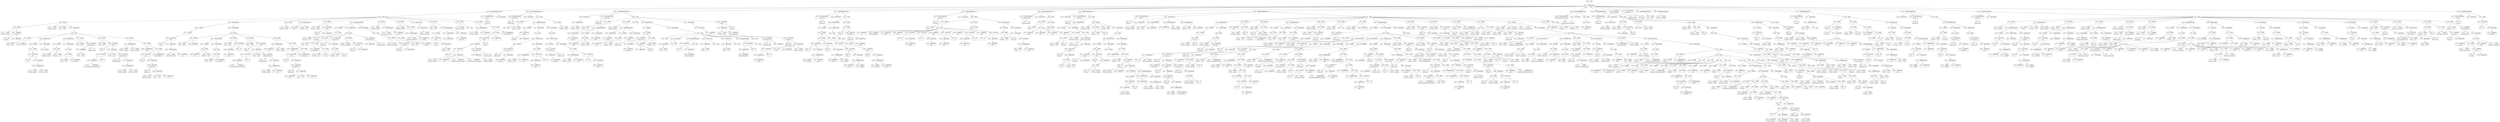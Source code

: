 digraph ast {
node [shape=none];
167938 [label=<<TABLE border='1' cellspacing='0' cellpadding='10' style='rounded' ><TR><TD border='0'>167938</TD><TD border='0'><B>ArgumentList</B></TD></TR></TABLE>>];
167938 -> 167933 [weight=2];
167938 -> 167937 [weight=2];
167939 [label=<<TABLE border='1' cellspacing='0' cellpadding='10' style='rounded' ><TR><TD border='0'>167939</TD><TD border='0'><B>FunctionCall</B></TD></TR><HR/><TR><TD border='0' cellpadding='5' colspan='2'>sprintf</TD></TR></TABLE>>];
167939 -> 167926 [weight=2];
167939 -> 167938 [weight=2];
167936 [label=<<TABLE border='1' cellspacing='0' cellpadding='10' style='rounded' ><TR><TD border='0'>167936</TD><TD border='0'><B>ArgumentList</B></TD></TR></TABLE>>];
167936 -> 167935 [weight=2];
167937 [label=<<TABLE border='1' cellspacing='0' cellpadding='10' style='rounded' ><TR><TD border='0'>167937</TD><TD border='0'><B>FunctionCall</B></TD></TR><HR/><TR><TD border='0' cellpadding='5' colspan='2'>number_format_i18n</TD></TR></TABLE>>];
167937 -> 167934 [weight=2];
167937 -> 167936 [weight=2];
167942 [label=<<TABLE border='1' cellspacing='0' cellpadding='10' style='rounded' ><TR><TD border='0'>167942</TD><TD border='0'><B>Variable</B></TD></TR><HR/><TR><TD border='0' cellpadding='5'>(766, 3647)</TD><TD border='0' cellpadding='5'>wp_roles</TD></TR></TABLE>>];
167943 [label=<<TABLE border='1' cellspacing='0' cellpadding='10' style='rounded' ><TR><TD border='0'>167943</TD><TD border='0'><B>Id</B></TD></TR><HR/><TR><TD border='0' cellpadding='5' colspan='2'>get_names</TD></TR></TABLE>>];
167940 [label=<<TABLE border='1' cellspacing='0' cellpadding='10' style='rounded' ><TR><TD border='0'>167940</TD><TD border='0'><B>BinOP</B></TD></TR><HR/><TR><TD border='0' cellpadding='5' colspan='2'>.</TD></TR></TABLE>>];
167940 -> 167939 [weight=2];
167940 -> 167941 [weight=2];
167941 [label=<<TABLE border='1' cellspacing='0' cellpadding='10' style='rounded' ><TR><TD border='0'>167941</TD><TD border='0'><B>StringLiteral</B></TD></TR><HR/><TR><TD border='0' cellpadding='5' colspan='2'>&lt;a&gt;</TD></TR></TABLE>>];
167946 [label=<<TABLE border='1' cellspacing='0' cellpadding='10' style='rounded' ><TR><TD border='0'>167946</TD><TD border='0'><B>BinOP</B></TD></TR><HR/><TR><TD border='0' cellpadding='5' colspan='2'>-&gt;</TD></TR></TABLE>>];
167946 -> 167942 [weight=2];
167946 -> 167945 [weight=2];
167947 [label=<<TABLE border='1' cellspacing='0' cellpadding='10' style='rounded' ><TR><TD border='0'>167947</TD><TD border='0'><B>Variable</B></TD></TR><HR/><TR><TD border='0' cellpadding='5'>(766, 3652)</TD><TD border='0' cellpadding='5'>this_role</TD></TR></TABLE>>];
167944 [label=<<TABLE border='1' cellspacing='0' cellpadding='10' style='rounded' ><TR><TD border='0'>167944</TD><TD border='0'><B>ArgumentList</B></TD></TR></TABLE>>];
167945 [label=<<TABLE border='1' cellspacing='0' cellpadding='10' style='rounded' ><TR><TD border='0'>167945</TD><TD border='0'><B>MethodCall</B></TD></TR><HR/><TR><TD border='0' cellpadding='5' colspan='2'>get_names</TD></TR></TABLE>>];
167945 -> 167943 [weight=2];
167945 -> 167944 [weight=2];
167951 [label=<<TABLE border='1' cellspacing='0' cellpadding='10' style='rounded' ><TR><TD border='0'>167951</TD><TD border='0'><B>Id</B></TD></TR><HR/><TR><TD border='0' cellpadding='5' colspan='2'>isset</TD></TR></TABLE>>];
167948 [label=<<TABLE border='1' cellspacing='0' cellpadding='10' style='rounded' ><TR><TD border='0'>167948</TD><TD border='0'><B>Variable</B></TD></TR><HR/><TR><TD border='0' cellpadding='5'>(0, 736)</TD><TD border='0' cellpadding='5'>name</TD></TR></TABLE>>];
167954 [label=<<TABLE border='1' cellspacing='0' cellpadding='10' style='rounded' ><TR><TD border='0'>167954</TD><TD border='0'><B>PostfixExpression</B></TD></TR></TABLE>>];
167954 -> 167952 [weight=2];
167954 -> 167953 [weight=2];
167955 [label=<<TABLE border='1' cellspacing='0' cellpadding='10' style='rounded' ><TR><TD border='0'>167955</TD><TD border='0'><B>ArgumentList</B></TD></TR></TABLE>>];
167955 -> 167954 [weight=2];
167952 [label=<<TABLE border='1' cellspacing='0' cellpadding='10' style='rounded' ><TR><TD border='0'>167952</TD><TD border='0'><B>Variable</B></TD></TR><HR/><TR><TD border='0' cellpadding='5'>(766, 3650)</TD><TD border='0' cellpadding='5'>avail_roles</TD></TR></TABLE>>];
167953 [label=<<TABLE border='1' cellspacing='0' cellpadding='10' style='rounded' ><TR><TD border='0'>167953</TD><TD border='0'><B>Variable</B></TD></TR><HR/><TR><TD border='0' cellpadding='5'>(766, 3652)</TD><TD border='0' cellpadding='5'>this_role</TD></TR></TABLE>>];
167958 [label=<<TABLE border='1' cellspacing='0' cellpadding='10' style='rounded' ><TR><TD border='0'>167958</TD><TD border='0'><B>Condition</B></TD></TR></TABLE>>];
167958 -> 167957 [weight=2];
167959 [label=<<TABLE border='1' cellspacing='0' cellpadding='10' style='rounded' ><TR><TD border='0'>167959</TD><TD border='0'><B>Continue</B></TD></TR></TABLE>>];
167956 [label=<<TABLE border='1' cellspacing='0' cellpadding='10' style='rounded' ><TR><TD border='0'>167956</TD><TD border='0'><B>FunctionCall</B></TD></TR><HR/><TR><TD border='0' cellpadding='5' colspan='2'>isset</TD></TR></TABLE>>];
167956 -> 167951 [weight=2];
167956 -> 167955 [weight=2];
167957 [label=<<TABLE border='1' cellspacing='0' cellpadding='10' style='rounded' ><TR><TD border='0'>167957</TD><TD border='0'><B>UnaryOP</B></TD></TR><HR/><TR><TD border='0' cellpadding='5' colspan='2'>!</TD></TR></TABLE>>];
167957 -> 167956 [weight=2];
167962 [label=<<TABLE border='1' cellspacing='0' cellpadding='10' style='rounded' ><TR><TD border='0'>167962</TD><TD border='0'><B>Variable</B></TD></TR><HR/><TR><TD border='0' cellpadding='5'>(0, 850)</TD><TD border='0' cellpadding='5'>class</TD></TR></TABLE>>];
167963 [label=<<TABLE border='1' cellspacing='0' cellpadding='10' style='rounded' ><TR><TD border='0'>167963</TD><TD border='0'><B>BinOP</B></TD></TR><HR/><TR><TD border='0' cellpadding='5' colspan='2'>=</TD></TR></TABLE>>];
167963 -> 167962 [weight=2];
167963 -> 167964 [weight=2];
167960 [label=<<TABLE border='1' cellspacing='0' cellpadding='10' style='rounded' ><TR><TD border='0'>167960</TD><TD border='0'><B>IfThenStatement</B></TD></TR></TABLE>>];
167960 -> 167958 [weight=2];
167960 -> 167961 [weight=2];
167961 [label=<<TABLE border='1' cellspacing='0' cellpadding='10' style='rounded' ><TR><TD border='0'>167961</TD><TD border='0'><B>StatementBody</B></TD></TR></TABLE>>];
167961 -> 167959 [weight=2];
167966 [label=<<TABLE border='1' cellspacing='0' cellpadding='10' style='rounded' ><TR><TD border='0'>167966</TD><TD border='0'><B>RelOP</B></TD></TR><HR/><TR><TD border='0' cellpadding='5' colspan='2'>===</TD></TR></TABLE>>];
167966 -> 167965 [weight=2];
167966 -> 167967 [weight=2];
167967 [label=<<TABLE border='1' cellspacing='0' cellpadding='10' style='rounded' ><TR><TD border='0'>167967</TD><TD border='0'><B>Variable</B></TD></TR><HR/><TR><TD border='0' cellpadding='5'>(766, 3643)</TD><TD border='0' cellpadding='5'>role</TD></TR></TABLE>>];
167964 [label=<<TABLE border='1' cellspacing='0' cellpadding='10' style='rounded' ><TR><TD border='0'>167964</TD><TD border='0'><B>StringLiteral</B></TD></TR><HR/><TR><TD border='0' cellpadding='5' colspan='2'></TD></TR></TABLE>>];
167965 [label=<<TABLE border='1' cellspacing='0' cellpadding='10' style='rounded' ><TR><TD border='0'>167965</TD><TD border='0'><B>Variable</B></TD></TR><HR/><TR><TD border='0' cellpadding='5'>(766, 3652)</TD><TD border='0' cellpadding='5'>this_role</TD></TR></TABLE>>];
167970 [label=<<TABLE border='1' cellspacing='0' cellpadding='10' style='rounded' ><TR><TD border='0'>167970</TD><TD border='0'><B>BinOP</B></TD></TR><HR/><TR><TD border='0' cellpadding='5' colspan='2'>=</TD></TR></TABLE>>];
167970 -> 167969 [weight=2];
167970 -> 167971 [weight=2];
167971 [label=<<TABLE border='1' cellspacing='0' cellpadding='10' style='rounded' ><TR><TD border='0'>167971</TD><TD border='0'><B>StringLiteral</B></TD></TR><HR/><TR><TD border='0' cellpadding='5' colspan='2'> class='current'</TD></TR></TABLE>>];
167968 [label=<<TABLE border='1' cellspacing='0' cellpadding='10' style='rounded' ><TR><TD border='0'>167968</TD><TD border='0'><B>Condition</B></TD></TR></TABLE>>];
167968 -> 167966 [weight=2];
167969 [label=<<TABLE border='1' cellspacing='0' cellpadding='10' style='rounded' ><TR><TD border='0'>167969</TD><TD border='0'><B>Variable</B></TD></TR><HR/><TR><TD border='0' cellpadding='5'>(0, 850)</TD><TD border='0' cellpadding='5'>class</TD></TR></TABLE>>];
167974 [label=<<TABLE border='1' cellspacing='0' cellpadding='10' style='rounded' ><TR><TD border='0'>167974</TD><TD border='0'><B>StatementBody</B></TD></TR></TABLE>>];
167974 -> 167972 [weight=2];
167975 [label=<<TABLE border='1' cellspacing='0' cellpadding='10' style='rounded' ><TR><TD border='0'>167975</TD><TD border='0'><B>Variable</B></TD></TR><HR/><TR><TD border='0' cellpadding='5'>(0, 736)</TD><TD border='0' cellpadding='5'>name</TD></TR></TABLE>>];
167972 [label=<<TABLE border='1' cellspacing='0' cellpadding='10' style='rounded' ><TR><TD border='0'>167972</TD><TD border='0'><B>Block</B></TD></TR></TABLE>>];
167972 -> 167970 [weight=2];
167973 [label=<<TABLE border='1' cellspacing='0' cellpadding='10' style='rounded' ><TR><TD border='0'>167973</TD><TD border='0'><B>IfThenStatement</B></TD></TR></TABLE>>];
167973 -> 167968 [weight=2];
167973 -> 167974 [weight=2];
167978 [label=<<TABLE border='1' cellspacing='0' cellpadding='10' style='rounded' ><TR><TD border='0'>167978</TD><TD border='0'><B>Variable</B></TD></TR><HR/><TR><TD border='0' cellpadding='5'>(0, 736)</TD><TD border='0' cellpadding='5'>name</TD></TR></TABLE>>];
167979 [label=<<TABLE border='1' cellspacing='0' cellpadding='10' style='rounded' ><TR><TD border='0'>167979</TD><TD border='0'><B>ArgumentList</B></TD></TR></TABLE>>];
167979 -> 167978 [weight=2];
167976 [label=<<TABLE border='1' cellspacing='0' cellpadding='10' style='rounded' ><TR><TD border='0'>167976</TD><TD border='0'><B>BinOP</B></TD></TR><HR/><TR><TD border='0' cellpadding='5' colspan='2'>=</TD></TR></TABLE>>];
167976 -> 167975 [weight=2];
167976 -> 167980 [weight=2];
167977 [label=<<TABLE border='1' cellspacing='0' cellpadding='10' style='rounded' ><TR><TD border='0'>167977</TD><TD border='0'><B>Id</B></TD></TR><HR/><TR><TD border='0' cellpadding='5' colspan='2'>translate_user_role</TD></TR></TABLE>>];
167982 [label=<<TABLE border='1' cellspacing='0' cellpadding='10' style='rounded' ><TR><TD border='0'>167982</TD><TD border='0'><B>BinOP</B></TD></TR><HR/><TR><TD border='0' cellpadding='5' colspan='2'>=</TD></TR></TABLE>>];
167982 -> 167981 [weight=2];
167982 -> 167996 [weight=2];
167983 [label=<<TABLE border='1' cellspacing='0' cellpadding='10' style='rounded' ><TR><TD border='0'>167983</TD><TD border='0'><B>Id</B></TD></TR><HR/><TR><TD border='0' cellpadding='5' colspan='2'>sprintf</TD></TR></TABLE>>];
167980 [label=<<TABLE border='1' cellspacing='0' cellpadding='10' style='rounded' ><TR><TD border='0'>167980</TD><TD border='0'><B>FunctionCall</B></TD></TR><HR/><TR><TD border='0' cellpadding='5' colspan='2'>translate_user_role</TD></TR></TABLE>>];
167980 -> 167977 [weight=2];
167980 -> 167979 [weight=2];
167981 [label=<<TABLE border='1' cellspacing='0' cellpadding='10' style='rounded' ><TR><TD border='0'>167981</TD><TD border='0'><B>Variable</B></TD></TR><HR/><TR><TD border='0' cellpadding='5'>(0, 736)</TD><TD border='0' cellpadding='5'>name</TD></TR></TABLE>>];
167986 [label=<<TABLE border='1' cellspacing='0' cellpadding='10' style='rounded' ><TR><TD border='0'>167986</TD><TD border='0'><B>ArgumentList</B></TD></TR></TABLE>>];
167986 -> 167985 [weight=2];
167987 [label=<<TABLE border='1' cellspacing='0' cellpadding='10' style='rounded' ><TR><TD border='0'>167987</TD><TD border='0'><B>FunctionCall</B></TD></TR><HR/><TR><TD border='0' cellpadding='5' colspan='2'>__</TD></TR></TABLE>>];
167987 -> 167984 [weight=2];
167987 -> 167986 [weight=2];
167984 [label=<<TABLE border='1' cellspacing='0' cellpadding='10' style='rounded' ><TR><TD border='0'>167984</TD><TD border='0'><B>Id</B></TD></TR><HR/><TR><TD border='0' cellpadding='5' colspan='2'>__</TD></TR></TABLE>>];
167985 [label=<<TABLE border='1' cellspacing='0' cellpadding='10' style='rounded' ><TR><TD border='0'>167985</TD><TD border='0'><B>StringLiteral</B></TD></TR><HR/><TR><TD border='0' cellpadding='5' colspan='2'>%1$s &lt;span class='count'&gt;(%2$s)&lt;span&gt;</TD></TR></TABLE>>];
167990 [label=<<TABLE border='1' cellspacing='0' cellpadding='10' style='rounded' ><TR><TD border='0'>167990</TD><TD border='0'><B>Variable</B></TD></TR><HR/><TR><TD border='0' cellpadding='5'>(766, 3650)</TD><TD border='0' cellpadding='5'>avail_roles</TD></TR></TABLE>>];
167991 [label=<<TABLE border='1' cellspacing='0' cellpadding='10' style='rounded' ><TR><TD border='0'>167991</TD><TD border='0'><B>Variable</B></TD></TR><HR/><TR><TD border='0' cellpadding='5'>(766, 3652)</TD><TD border='0' cellpadding='5'>this_role</TD></TR></TABLE>>];
167988 [label=<<TABLE border='1' cellspacing='0' cellpadding='10' style='rounded' ><TR><TD border='0'>167988</TD><TD border='0'><B>Variable</B></TD></TR><HR/><TR><TD border='0' cellpadding='5'>(0, 736)</TD><TD border='0' cellpadding='5'>name</TD></TR></TABLE>>];
167989 [label=<<TABLE border='1' cellspacing='0' cellpadding='10' style='rounded' ><TR><TD border='0'>167989</TD><TD border='0'><B>Id</B></TD></TR><HR/><TR><TD border='0' cellpadding='5' colspan='2'>number_format_i18n</TD></TR></TABLE>>];
167994 [label=<<TABLE border='1' cellspacing='0' cellpadding='10' style='rounded' ><TR><TD border='0'>167994</TD><TD border='0'><B>FunctionCall</B></TD></TR><HR/><TR><TD border='0' cellpadding='5' colspan='2'>number_format_i18n</TD></TR></TABLE>>];
167994 -> 167989 [weight=2];
167994 -> 167993 [weight=2];
167995 [label=<<TABLE border='1' cellspacing='0' cellpadding='10' style='rounded' ><TR><TD border='0'>167995</TD><TD border='0'><B>ArgumentList</B></TD></TR></TABLE>>];
167995 -> 167987 [weight=2];
167995 -> 167988 [weight=2];
167995 -> 167994 [weight=2];
167992 [label=<<TABLE border='1' cellspacing='0' cellpadding='10' style='rounded' ><TR><TD border='0'>167992</TD><TD border='0'><B>PostfixExpression</B></TD></TR></TABLE>>];
167992 -> 167990 [weight=2];
167992 -> 167991 [weight=2];
167993 [label=<<TABLE border='1' cellspacing='0' cellpadding='10' style='rounded' ><TR><TD border='0'>167993</TD><TD border='0'><B>ArgumentList</B></TD></TR></TABLE>>];
167993 -> 167992 [weight=2];
167998 [label=<<TABLE border='1' cellspacing='0' cellpadding='10' style='rounded' ><TR><TD border='0'>167998</TD><TD border='0'><B>Variable</B></TD></TR><HR/><TR><TD border='0' cellpadding='5'>(766, 3652)</TD><TD border='0' cellpadding='5'>this_role</TD></TR></TABLE>>];
167999 [label=<<TABLE border='1' cellspacing='0' cellpadding='10' style='rounded' ><TR><TD border='0'>167999</TD><TD border='0'><B>PostfixExpression</B></TD></TR></TABLE>>];
167999 -> 167997 [weight=2];
167999 -> 167998 [weight=2];
167996 [label=<<TABLE border='1' cellspacing='0' cellpadding='10' style='rounded' ><TR><TD border='0'>167996</TD><TD border='0'><B>FunctionCall</B></TD></TR><HR/><TR><TD border='0' cellpadding='5' colspan='2'>sprintf</TD></TR></TABLE>>];
167996 -> 167983 [weight=2];
167996 -> 167995 [weight=2];
167997 [label=<<TABLE border='1' cellspacing='0' cellpadding='10' style='rounded' ><TR><TD border='0'>167997</TD><TD border='0'><B>Variable</B></TD></TR><HR/><TR><TD border='0' cellpadding='5'>(766, 3651)</TD><TD border='0' cellpadding='5'>role_links</TD></TR></TABLE>>];
168002 [label=<<TABLE border='1' cellspacing='0' cellpadding='10' style='rounded' ><TR><TD border='0'>168002</TD><TD border='0'><B>BinOP</B></TD></TR><HR/><TR><TD border='0' cellpadding='5' colspan='2'>.</TD></TR></TABLE>>];
168002 -> 168001 [weight=2];
168002 -> 168012 [weight=2];
168003 [label=<<TABLE border='1' cellspacing='0' cellpadding='10' style='rounded' ><TR><TD border='0'>168003</TD><TD border='0'><B>Id</B></TD></TR><HR/><TR><TD border='0' cellpadding='5' colspan='2'>esc_url</TD></TR></TABLE>>];
168000 [label=<<TABLE border='1' cellspacing='0' cellpadding='10' style='rounded' ><TR><TD border='0'>168000</TD><TD border='0'><B>BinOP</B></TD></TR><HR/><TR><TD border='0' cellpadding='5' colspan='2'>=</TD></TR></TABLE>>];
168000 -> 167999 [weight=2];
168000 -> 168002 [weight=2];
168001 [label=<<TABLE border='1' cellspacing='0' cellpadding='10' style='rounded' ><TR><TD border='0'>168001</TD><TD border='0'><B>StringExpression</B></TD></TR><HR/><TR><TD border='0' cellpadding='5' colspan='2'>&lt;a href='</TD></TR></TABLE>>];
168006 [label=<<TABLE border='1' cellspacing='0' cellpadding='10' style='rounded' ><TR><TD border='0'>168006</TD><TD border='0'><B>Variable</B></TD></TR><HR/><TR><TD border='0' cellpadding='5'>(766, 3652)</TD><TD border='0' cellpadding='5'>this_role</TD></TR></TABLE>>];
168007 [label=<<TABLE border='1' cellspacing='0' cellpadding='10' style='rounded' ><TR><TD border='0'>168007</TD><TD border='0'><B>Variable</B></TD></TR><HR/><TR><TD border='0' cellpadding='5'>(0, 722)</TD><TD border='0' cellpadding='5'>url</TD></TR></TABLE>>];
168004 [label=<<TABLE border='1' cellspacing='0' cellpadding='10' style='rounded' ><TR><TD border='0'>168004</TD><TD border='0'><B>Id</B></TD></TR><HR/><TR><TD border='0' cellpadding='5' colspan='2'>add_query_arg</TD></TR></TABLE>>];
168005 [label=<<TABLE border='1' cellspacing='0' cellpadding='10' style='rounded' ><TR><TD border='0'>168005</TD><TD border='0'><B>StringLiteral</B></TD></TR><HR/><TR><TD border='0' cellpadding='5' colspan='2'>role</TD></TR></TABLE>>];
168010 [label=<<TABLE border='1' cellspacing='0' cellpadding='10' style='rounded' ><TR><TD border='0'>168010</TD><TD border='0'><B>ArgumentList</B></TD></TR></TABLE>>];
168010 -> 168009 [weight=2];
168011 [label=<<TABLE border='1' cellspacing='0' cellpadding='10' style='rounded' ><TR><TD border='0'>168011</TD><TD border='0'><B>FunctionCall</B></TD></TR><HR/><TR><TD border='0' cellpadding='5' colspan='2'>esc_url</TD></TR></TABLE>>];
168011 -> 168003 [weight=2];
168011 -> 168010 [weight=2];
168008 [label=<<TABLE border='1' cellspacing='0' cellpadding='10' style='rounded' ><TR><TD border='0'>168008</TD><TD border='0'><B>ArgumentList</B></TD></TR></TABLE>>];
168008 -> 168005 [weight=2];
168008 -> 168006 [weight=2];
168008 -> 168007 [weight=2];
168009 [label=<<TABLE border='1' cellspacing='0' cellpadding='10' style='rounded' ><TR><TD border='0'>168009</TD><TD border='0'><B>FunctionCall</B></TD></TR><HR/><TR><TD border='0' cellpadding='5' colspan='2'>add_query_arg</TD></TR></TABLE>>];
168009 -> 168004 [weight=2];
168009 -> 168008 [weight=2];
168014 [label=<<TABLE border='1' cellspacing='0' cellpadding='10' style='rounded' ><TR><TD border='0'>168014</TD><TD border='0'><B>Block</B></TD></TR></TABLE>>];
168014 -> 167960 [weight=2];
168014 -> 167963 [weight=2];
168014 -> 167973 [weight=2];
168014 -> 167976 [weight=2];
168014 -> 167982 [weight=2];
168014 -> 168000 [weight=2];
168015 [label=<<TABLE border='1' cellspacing='0' cellpadding='10' style='rounded' ><TR><TD border='0'>168015</TD><TD border='0'><B>ForEach</B></TD></TR></TABLE>>];
168015 -> 167946 [weight=2];
168015 -> 167947 [weight=2];
168015 -> 167948 [weight=2];
168015 -> 168016 [weight=2];
168012 [label=<<TABLE border='1' cellspacing='0' cellpadding='10' style='rounded' ><TR><TD border='0'>168012</TD><TD border='0'><B>BinOP</B></TD></TR><HR/><TR><TD border='0' cellpadding='5' colspan='2'>.</TD></TR></TABLE>>];
168012 -> 168011 [weight=2];
168012 -> 168013 [weight=2];
168013 [label=<<TABLE border='1' cellspacing='0' cellpadding='10' style='rounded' ><TR><TD border='0'>168013</TD><TD border='0'><B>StringExpression</B></TD></TR><HR/><TR><TD border='0' cellpadding='5' colspan='2'>'$class&gt;$name&lt;a&gt;</TD></TR></TABLE>>];
168018 [label=<<TABLE border='1' cellspacing='0' cellpadding='10' style='rounded' ><TR><TD border='0'>168018</TD><TD border='0'><B>Id</B></TD></TR><HR/><TR><TD border='0' cellpadding='5' colspan='2'>empty</TD></TR></TABLE>>];
168019 [label=<<TABLE border='1' cellspacing='0' cellpadding='10' style='rounded' ><TR><TD border='0'>168019</TD><TD border='0'><B>Variable</B></TD></TR><HR/><TR><TD border='0' cellpadding='5'>(766, 3650)</TD><TD border='0' cellpadding='5'>avail_roles</TD></TR></TABLE>>];
168016 [label=<<TABLE border='1' cellspacing='0' cellpadding='10' style='rounded' ><TR><TD border='0'>168016</TD><TD border='0'><B>StatementBody</B></TD></TR></TABLE>>];
168016 -> 168014 [weight=2];
168022 [label=<<TABLE border='1' cellspacing='0' cellpadding='10' style='rounded' ><TR><TD border='0'>168022</TD><TD border='0'><B>ArgumentList</B></TD></TR></TABLE>>];
168022 -> 168021 [weight=2];
168023 [label=<<TABLE border='1' cellspacing='0' cellpadding='10' style='rounded' ><TR><TD border='0'>168023</TD><TD border='0'><B>FunctionCall</B></TD></TR><HR/><TR><TD border='0' cellpadding='5' colspan='2'>empty</TD></TR></TABLE>>];
168023 -> 168018 [weight=2];
168023 -> 168022 [weight=2];
168020 [label=<<TABLE border='1' cellspacing='0' cellpadding='10' style='rounded' ><TR><TD border='0'>168020</TD><TD border='0'><B>StringLiteral</B></TD></TR><HR/><TR><TD border='0' cellpadding='5' colspan='2'>none</TD></TR></TABLE>>];
168021 [label=<<TABLE border='1' cellspacing='0' cellpadding='10' style='rounded' ><TR><TD border='0'>168021</TD><TD border='0'><B>PostfixExpression</B></TD></TR></TABLE>>];
168021 -> 168019 [weight=2];
168021 -> 168020 [weight=2];
168026 [label=<<TABLE border='1' cellspacing='0' cellpadding='10' style='rounded' ><TR><TD border='0'>168026</TD><TD border='0'><B>Variable</B></TD></TR><HR/><TR><TD border='0' cellpadding='5'>(0, 850)</TD><TD border='0' cellpadding='5'>class</TD></TR></TABLE>>];
168027 [label=<<TABLE border='1' cellspacing='0' cellpadding='10' style='rounded' ><TR><TD border='0'>168027</TD><TD border='0'><B>BinOP</B></TD></TR><HR/><TR><TD border='0' cellpadding='5' colspan='2'>=</TD></TR></TABLE>>];
168027 -> 168026 [weight=2];
168027 -> 168028 [weight=2];
168024 [label=<<TABLE border='1' cellspacing='0' cellpadding='10' style='rounded' ><TR><TD border='0'>168024</TD><TD border='0'><B>UnaryOP</B></TD></TR><HR/><TR><TD border='0' cellpadding='5' colspan='2'>!</TD></TR></TABLE>>];
168024 -> 168023 [weight=2];
168025 [label=<<TABLE border='1' cellspacing='0' cellpadding='10' style='rounded' ><TR><TD border='0'>168025</TD><TD border='0'><B>Condition</B></TD></TR></TABLE>>];
168025 -> 168024 [weight=2];
168030 [label=<<TABLE border='1' cellspacing='0' cellpadding='10' style='rounded' ><TR><TD border='0'>168030</TD><TD border='0'><B>RelOP</B></TD></TR><HR/><TR><TD border='0' cellpadding='5' colspan='2'>===</TD></TR></TABLE>>];
168030 -> 168029 [weight=2];
168030 -> 168031 [weight=2];
168031 [label=<<TABLE border='1' cellspacing='0' cellpadding='10' style='rounded' ><TR><TD border='0'>168031</TD><TD border='0'><B>Variable</B></TD></TR><HR/><TR><TD border='0' cellpadding='5'>(766, 3643)</TD><TD border='0' cellpadding='5'>role</TD></TR></TABLE>>];
168028 [label=<<TABLE border='1' cellspacing='0' cellpadding='10' style='rounded' ><TR><TD border='0'>168028</TD><TD border='0'><B>StringLiteral</B></TD></TR><HR/><TR><TD border='0' cellpadding='5' colspan='2'></TD></TR></TABLE>>];
168029 [label=<<TABLE border='1' cellspacing='0' cellpadding='10' style='rounded' ><TR><TD border='0'>168029</TD><TD border='0'><B>StringLiteral</B></TD></TR><HR/><TR><TD border='0' cellpadding='5' colspan='2'>none</TD></TR></TABLE>>];
168034 [label=<<TABLE border='1' cellspacing='0' cellpadding='10' style='rounded' ><TR><TD border='0'>168034</TD><TD border='0'><B>BinOP</B></TD></TR><HR/><TR><TD border='0' cellpadding='5' colspan='2'>=</TD></TR></TABLE>>];
168034 -> 168033 [weight=2];
168034 -> 168035 [weight=2];
168035 [label=<<TABLE border='1' cellspacing='0' cellpadding='10' style='rounded' ><TR><TD border='0'>168035</TD><TD border='0'><B>StringLiteral</B></TD></TR><HR/><TR><TD border='0' cellpadding='5' colspan='2'> class='current'</TD></TR></TABLE>>];
168032 [label=<<TABLE border='1' cellspacing='0' cellpadding='10' style='rounded' ><TR><TD border='0'>168032</TD><TD border='0'><B>Condition</B></TD></TR></TABLE>>];
168032 -> 168030 [weight=2];
168033 [label=<<TABLE border='1' cellspacing='0' cellpadding='10' style='rounded' ><TR><TD border='0'>168033</TD><TD border='0'><B>Variable</B></TD></TR><HR/><TR><TD border='0' cellpadding='5'>(0, 850)</TD><TD border='0' cellpadding='5'>class</TD></TR></TABLE>>];
168038 [label=<<TABLE border='1' cellspacing='0' cellpadding='10' style='rounded' ><TR><TD border='0'>168038</TD><TD border='0'><B>StatementBody</B></TD></TR></TABLE>>];
168038 -> 168036 [weight=2];
168039 [label=<<TABLE border='1' cellspacing='0' cellpadding='10' style='rounded' ><TR><TD border='0'>168039</TD><TD border='0'><B>Variable</B></TD></TR><HR/><TR><TD border='0' cellpadding='5'>(0, 736)</TD><TD border='0' cellpadding='5'>name</TD></TR></TABLE>>];
168036 [label=<<TABLE border='1' cellspacing='0' cellpadding='10' style='rounded' ><TR><TD border='0'>168036</TD><TD border='0'><B>Block</B></TD></TR></TABLE>>];
168036 -> 168034 [weight=2];
168037 [label=<<TABLE border='1' cellspacing='0' cellpadding='10' style='rounded' ><TR><TD border='0'>168037</TD><TD border='0'><B>IfThenStatement</B></TD></TR></TABLE>>];
168037 -> 168032 [weight=2];
168037 -> 168038 [weight=2];
168042 [label=<<TABLE border='1' cellspacing='0' cellpadding='10' style='rounded' ><TR><TD border='0'>168042</TD><TD border='0'><B>StringLiteral</B></TD></TR><HR/><TR><TD border='0' cellpadding='5' colspan='2'>No role</TD></TR></TABLE>>];
168043 [label=<<TABLE border='1' cellspacing='0' cellpadding='10' style='rounded' ><TR><TD border='0'>168043</TD><TD border='0'><B>ArgumentList</B></TD></TR></TABLE>>];
168043 -> 168042 [weight=2];
168040 [label=<<TABLE border='1' cellspacing='0' cellpadding='10' style='rounded' ><TR><TD border='0'>168040</TD><TD border='0'><B>BinOP</B></TD></TR><HR/><TR><TD border='0' cellpadding='5' colspan='2'>=</TD></TR></TABLE>>];
168040 -> 168039 [weight=2];
168040 -> 168044 [weight=2];
168041 [label=<<TABLE border='1' cellspacing='0' cellpadding='10' style='rounded' ><TR><TD border='0'>168041</TD><TD border='0'><B>Id</B></TD></TR><HR/><TR><TD border='0' cellpadding='5' colspan='2'>__</TD></TR></TABLE>>];
168046 [label=<<TABLE border='1' cellspacing='0' cellpadding='10' style='rounded' ><TR><TD border='0'>168046</TD><TD border='0'><B>BinOP</B></TD></TR><HR/><TR><TD border='0' cellpadding='5' colspan='2'>=</TD></TR></TABLE>>];
168046 -> 168045 [weight=2];
168046 -> 168060 [weight=2];
168047 [label=<<TABLE border='1' cellspacing='0' cellpadding='10' style='rounded' ><TR><TD border='0'>168047</TD><TD border='0'><B>Id</B></TD></TR><HR/><TR><TD border='0' cellpadding='5' colspan='2'>sprintf</TD></TR></TABLE>>];
168044 [label=<<TABLE border='1' cellspacing='0' cellpadding='10' style='rounded' ><TR><TD border='0'>168044</TD><TD border='0'><B>FunctionCall</B></TD></TR><HR/><TR><TD border='0' cellpadding='5' colspan='2'>__</TD></TR></TABLE>>];
168044 -> 168041 [weight=2];
168044 -> 168043 [weight=2];
168045 [label=<<TABLE border='1' cellspacing='0' cellpadding='10' style='rounded' ><TR><TD border='0'>168045</TD><TD border='0'><B>Variable</B></TD></TR><HR/><TR><TD border='0' cellpadding='5'>(0, 736)</TD><TD border='0' cellpadding='5'>name</TD></TR></TABLE>>];
168050 [label=<<TABLE border='1' cellspacing='0' cellpadding='10' style='rounded' ><TR><TD border='0'>168050</TD><TD border='0'><B>ArgumentList</B></TD></TR></TABLE>>];
168050 -> 168049 [weight=2];
168051 [label=<<TABLE border='1' cellspacing='0' cellpadding='10' style='rounded' ><TR><TD border='0'>168051</TD><TD border='0'><B>FunctionCall</B></TD></TR><HR/><TR><TD border='0' cellpadding='5' colspan='2'>__</TD></TR></TABLE>>];
168051 -> 168048 [weight=2];
168051 -> 168050 [weight=2];
168048 [label=<<TABLE border='1' cellspacing='0' cellpadding='10' style='rounded' ><TR><TD border='0'>168048</TD><TD border='0'><B>Id</B></TD></TR><HR/><TR><TD border='0' cellpadding='5' colspan='2'>__</TD></TR></TABLE>>];
168049 [label=<<TABLE border='1' cellspacing='0' cellpadding='10' style='rounded' ><TR><TD border='0'>168049</TD><TD border='0'><B>StringLiteral</B></TD></TR><HR/><TR><TD border='0' cellpadding='5' colspan='2'>%1$s &lt;span class='count'&gt;(%2$s)&lt;span&gt;</TD></TR></TABLE>>];
168054 [label=<<TABLE border='1' cellspacing='0' cellpadding='10' style='rounded' ><TR><TD border='0'>168054</TD><TD border='0'><B>Variable</B></TD></TR><HR/><TR><TD border='0' cellpadding='5'>(766, 3650)</TD><TD border='0' cellpadding='5'>avail_roles</TD></TR></TABLE>>];
168055 [label=<<TABLE border='1' cellspacing='0' cellpadding='10' style='rounded' ><TR><TD border='0'>168055</TD><TD border='0'><B>StringLiteral</B></TD></TR><HR/><TR><TD border='0' cellpadding='5' colspan='2'>none</TD></TR></TABLE>>];
168052 [label=<<TABLE border='1' cellspacing='0' cellpadding='10' style='rounded' ><TR><TD border='0'>168052</TD><TD border='0'><B>Variable</B></TD></TR><HR/><TR><TD border='0' cellpadding='5'>(0, 736)</TD><TD border='0' cellpadding='5'>name</TD></TR></TABLE>>];
168053 [label=<<TABLE border='1' cellspacing='0' cellpadding='10' style='rounded' ><TR><TD border='0'>168053</TD><TD border='0'><B>Id</B></TD></TR><HR/><TR><TD border='0' cellpadding='5' colspan='2'>number_format_i18n</TD></TR></TABLE>>];
168058 [label=<<TABLE border='1' cellspacing='0' cellpadding='10' style='rounded' ><TR><TD border='0'>168058</TD><TD border='0'><B>FunctionCall</B></TD></TR><HR/><TR><TD border='0' cellpadding='5' colspan='2'>number_format_i18n</TD></TR></TABLE>>];
168058 -> 168053 [weight=2];
168058 -> 168057 [weight=2];
168059 [label=<<TABLE border='1' cellspacing='0' cellpadding='10' style='rounded' ><TR><TD border='0'>168059</TD><TD border='0'><B>ArgumentList</B></TD></TR></TABLE>>];
168059 -> 168051 [weight=2];
168059 -> 168052 [weight=2];
168059 -> 168058 [weight=2];
168056 [label=<<TABLE border='1' cellspacing='0' cellpadding='10' style='rounded' ><TR><TD border='0'>168056</TD><TD border='0'><B>PostfixExpression</B></TD></TR></TABLE>>];
168056 -> 168054 [weight=2];
168056 -> 168055 [weight=2];
168057 [label=<<TABLE border='1' cellspacing='0' cellpadding='10' style='rounded' ><TR><TD border='0'>168057</TD><TD border='0'><B>ArgumentList</B></TD></TR></TABLE>>];
168057 -> 168056 [weight=2];
168062 [label=<<TABLE border='1' cellspacing='0' cellpadding='10' style='rounded' ><TR><TD border='0'>168062</TD><TD border='0'><B>StringLiteral</B></TD></TR><HR/><TR><TD border='0' cellpadding='5' colspan='2'>none</TD></TR></TABLE>>];
168063 [label=<<TABLE border='1' cellspacing='0' cellpadding='10' style='rounded' ><TR><TD border='0'>168063</TD><TD border='0'><B>PostfixExpression</B></TD></TR></TABLE>>];
168063 -> 168061 [weight=2];
168063 -> 168062 [weight=2];
168060 [label=<<TABLE border='1' cellspacing='0' cellpadding='10' style='rounded' ><TR><TD border='0'>168060</TD><TD border='0'><B>FunctionCall</B></TD></TR><HR/><TR><TD border='0' cellpadding='5' colspan='2'>sprintf</TD></TR></TABLE>>];
168060 -> 168047 [weight=2];
168060 -> 168059 [weight=2];
168061 [label=<<TABLE border='1' cellspacing='0' cellpadding='10' style='rounded' ><TR><TD border='0'>168061</TD><TD border='0'><B>Variable</B></TD></TR><HR/><TR><TD border='0' cellpadding='5'>(766, 3651)</TD><TD border='0' cellpadding='5'>role_links</TD></TR></TABLE>>];
168066 [label=<<TABLE border='1' cellspacing='0' cellpadding='10' style='rounded' ><TR><TD border='0'>168066</TD><TD border='0'><B>BinOP</B></TD></TR><HR/><TR><TD border='0' cellpadding='5' colspan='2'>.</TD></TR></TABLE>>];
168066 -> 168065 [weight=2];
168066 -> 168076 [weight=2];
168067 [label=<<TABLE border='1' cellspacing='0' cellpadding='10' style='rounded' ><TR><TD border='0'>168067</TD><TD border='0'><B>Id</B></TD></TR><HR/><TR><TD border='0' cellpadding='5' colspan='2'>esc_url</TD></TR></TABLE>>];
168064 [label=<<TABLE border='1' cellspacing='0' cellpadding='10' style='rounded' ><TR><TD border='0'>168064</TD><TD border='0'><B>BinOP</B></TD></TR><HR/><TR><TD border='0' cellpadding='5' colspan='2'>=</TD></TR></TABLE>>];
168064 -> 168063 [weight=2];
168064 -> 168066 [weight=2];
168065 [label=<<TABLE border='1' cellspacing='0' cellpadding='10' style='rounded' ><TR><TD border='0'>168065</TD><TD border='0'><B>StringExpression</B></TD></TR><HR/><TR><TD border='0' cellpadding='5' colspan='2'>&lt;a href='</TD></TR></TABLE>>];
168070 [label=<<TABLE border='1' cellspacing='0' cellpadding='10' style='rounded' ><TR><TD border='0'>168070</TD><TD border='0'><B>StringLiteral</B></TD></TR><HR/><TR><TD border='0' cellpadding='5' colspan='2'>none</TD></TR></TABLE>>];
168071 [label=<<TABLE border='1' cellspacing='0' cellpadding='10' style='rounded' ><TR><TD border='0'>168071</TD><TD border='0'><B>Variable</B></TD></TR><HR/><TR><TD border='0' cellpadding='5'>(0, 722)</TD><TD border='0' cellpadding='5'>url</TD></TR></TABLE>>];
168068 [label=<<TABLE border='1' cellspacing='0' cellpadding='10' style='rounded' ><TR><TD border='0'>168068</TD><TD border='0'><B>Id</B></TD></TR><HR/><TR><TD border='0' cellpadding='5' colspan='2'>add_query_arg</TD></TR></TABLE>>];
168069 [label=<<TABLE border='1' cellspacing='0' cellpadding='10' style='rounded' ><TR><TD border='0'>168069</TD><TD border='0'><B>StringLiteral</B></TD></TR><HR/><TR><TD border='0' cellpadding='5' colspan='2'>role</TD></TR></TABLE>>];
168074 [label=<<TABLE border='1' cellspacing='0' cellpadding='10' style='rounded' ><TR><TD border='0'>168074</TD><TD border='0'><B>ArgumentList</B></TD></TR></TABLE>>];
168074 -> 168073 [weight=2];
168075 [label=<<TABLE border='1' cellspacing='0' cellpadding='10' style='rounded' ><TR><TD border='0'>168075</TD><TD border='0'><B>FunctionCall</B></TD></TR><HR/><TR><TD border='0' cellpadding='5' colspan='2'>esc_url</TD></TR></TABLE>>];
168075 -> 168067 [weight=2];
168075 -> 168074 [weight=2];
168072 [label=<<TABLE border='1' cellspacing='0' cellpadding='10' style='rounded' ><TR><TD border='0'>168072</TD><TD border='0'><B>ArgumentList</B></TD></TR></TABLE>>];
168072 -> 168069 [weight=2];
168072 -> 168070 [weight=2];
168072 -> 168071 [weight=2];
168073 [label=<<TABLE border='1' cellspacing='0' cellpadding='10' style='rounded' ><TR><TD border='0'>168073</TD><TD border='0'><B>FunctionCall</B></TD></TR><HR/><TR><TD border='0' cellpadding='5' colspan='2'>add_query_arg</TD></TR></TABLE>>];
168073 -> 168068 [weight=2];
168073 -> 168072 [weight=2];
168078 [label=<<TABLE border='1' cellspacing='0' cellpadding='10' style='rounded' ><TR><TD border='0'>168078</TD><TD border='0'><B>Block</B></TD></TR></TABLE>>];
168078 -> 168027 [weight=2];
168078 -> 168037 [weight=2];
168078 -> 168040 [weight=2];
168078 -> 168046 [weight=2];
168078 -> 168064 [weight=2];
168079 [label=<<TABLE border='1' cellspacing='0' cellpadding='10' style='rounded' ><TR><TD border='0'>168079</TD><TD border='0'><B>IfThenStatement</B></TD></TR></TABLE>>];
168079 -> 168025 [weight=2];
168079 -> 168080 [weight=2];
168076 [label=<<TABLE border='1' cellspacing='0' cellpadding='10' style='rounded' ><TR><TD border='0'>168076</TD><TD border='0'><B>BinOP</B></TD></TR><HR/><TR><TD border='0' cellpadding='5' colspan='2'>.</TD></TR></TABLE>>];
168076 -> 168075 [weight=2];
168076 -> 168077 [weight=2];
168077 [label=<<TABLE border='1' cellspacing='0' cellpadding='10' style='rounded' ><TR><TD border='0'>168077</TD><TD border='0'><B>StringExpression</B></TD></TR><HR/><TR><TD border='0' cellpadding='5' colspan='2'>'$class&gt;$name&lt;a&gt;</TD></TR></TABLE>>];
168082 [label=<<TABLE border='1' cellspacing='0' cellpadding='10' style='rounded' ><TR><TD border='0'>168082</TD><TD border='0'><B>Return</B></TD></TR></TABLE>>];
168082 -> 168081 [weight=2];
168083 [label=<<TABLE border='1' cellspacing='0' cellpadding='10' style='rounded' ><TR><TD border='0'>168083</TD><TD border='0'><B>Block</B></TD></TR></TABLE>>];
168083 -> 167845 [weight=2];
168083 -> 167847 [weight=2];
168083 -> 167877 [weight=2];
168083 -> 167891 [weight=2];
168083 -> 167896 [weight=2];
168083 -> 167904 [weight=2];
168083 -> 167906 [weight=2];
168083 -> 167918 [weight=2];
168083 -> 167923 [weight=2];
168083 -> 168015 [weight=2];
168083 -> 168079 [weight=2];
168083 -> 168082 [weight=2];
168080 [label=<<TABLE border='1' cellspacing='0' cellpadding='10' style='rounded' ><TR><TD border='0'>168080</TD><TD border='0'><B>StatementBody</B></TD></TR></TABLE>>];
168080 -> 168078 [weight=2];
168081 [label=<<TABLE border='1' cellspacing='0' cellpadding='10' style='rounded' ><TR><TD border='0'>168081</TD><TD border='0'><B>Variable</B></TD></TR><HR/><TR><TD border='0' cellpadding='5'>(766, 3651)</TD><TD border='0' cellpadding='5'>role_links</TD></TR></TABLE>>];
168086 [label=<<TABLE border='1' cellspacing='0' cellpadding='10' style='rounded' ><TR><TD border='0'>168086</TD><TD border='0'><B>ReturnValueMethod</B></TD></TR><HR/><TR><TD border='0' cellpadding='5' colspan='2'>get_bulk_actions</TD></TR></TABLE>>];
168086 -> 168085 [weight=2];
168087 [label=<<TABLE border='1' cellspacing='0' cellpadding='10' style='rounded' ><TR><TD border='0'>168087</TD><TD border='0'><B>ParameterList</B></TD></TR></TABLE>>];
168084 [label=<<TABLE border='1' cellspacing='0' cellpadding='10' style='rounded' ><TR><TD border='0'>168084</TD><TD border='0'><B>ProtectedMethodStatement</B></TD></TR></TABLE>>];
168084 -> 167841 [weight=2];
168084 -> 167842 [weight=2];
168084 -> 168083 [weight=2];
168085 [label=<<TABLE border='1' cellspacing='0' cellpadding='10' style='rounded' ><TR><TD border='0'>168085</TD><TD border='0'><B>Id</B></TD></TR><HR/><TR><TD border='0' cellpadding='5' colspan='2'>get_bulk_actions</TD></TR></TABLE>>];
168090 [label=<<TABLE border='1' cellspacing='0' cellpadding='10' style='rounded' ><TR><TD border='0'>168090</TD><TD border='0'><B>Array</B></TD></TR></TABLE>>];
168091 [label=<<TABLE border='1' cellspacing='0' cellpadding='10' style='rounded' ><TR><TD border='0'>168091</TD><TD border='0'><B>Id</B></TD></TR><HR/><TR><TD border='0' cellpadding='5' colspan='2'>is_multisite</TD></TR></TABLE>>];
168088 [label=<<TABLE border='1' cellspacing='0' cellpadding='10' style='rounded' ><TR><TD border='0'>168088</TD><TD border='0'><B>Variable</B></TD></TR><HR/><TR><TD border='0' cellpadding='5'>(766, 3653)</TD><TD border='0' cellpadding='5'>actions</TD></TR></TABLE>>];
168089 [label=<<TABLE border='1' cellspacing='0' cellpadding='10' style='rounded' ><TR><TD border='0'>168089</TD><TD border='0'><B>BinOP</B></TD></TR><HR/><TR><TD border='0' cellpadding='5' colspan='2'>=</TD></TR></TABLE>>];
168089 -> 168088 [weight=2];
168089 -> 168090 [weight=2];
168094 [label=<<TABLE border='1' cellspacing='0' cellpadding='10' style='rounded' ><TR><TD border='0'>168094</TD><TD border='0'><B>Condition</B></TD></TR></TABLE>>];
168094 -> 168093 [weight=2];
168095 [label=<<TABLE border='1' cellspacing='0' cellpadding='10' style='rounded' ><TR><TD border='0'>168095</TD><TD border='0'><B>Id</B></TD></TR><HR/><TR><TD border='0' cellpadding='5' colspan='2'>current_user_can</TD></TR></TABLE>>];
168092 [label=<<TABLE border='1' cellspacing='0' cellpadding='10' style='rounded' ><TR><TD border='0'>168092</TD><TD border='0'><B>ArgumentList</B></TD></TR></TABLE>>];
168093 [label=<<TABLE border='1' cellspacing='0' cellpadding='10' style='rounded' ><TR><TD border='0'>168093</TD><TD border='0'><B>FunctionCall</B></TD></TR><HR/><TR><TD border='0' cellpadding='5' colspan='2'>is_multisite</TD></TR></TABLE>>];
168093 -> 168091 [weight=2];
168093 -> 168092 [weight=2];
168098 [label=<<TABLE border='1' cellspacing='0' cellpadding='10' style='rounded' ><TR><TD border='0'>168098</TD><TD border='0'><B>FunctionCall</B></TD></TR><HR/><TR><TD border='0' cellpadding='5' colspan='2'>current_user_can</TD></TR></TABLE>>];
168098 -> 168095 [weight=2];
168098 -> 168097 [weight=2];
168099 [label=<<TABLE border='1' cellspacing='0' cellpadding='10' style='rounded' ><TR><TD border='0'>168099</TD><TD border='0'><B>Condition</B></TD></TR></TABLE>>];
168099 -> 168098 [weight=2];
168096 [label=<<TABLE border='1' cellspacing='0' cellpadding='10' style='rounded' ><TR><TD border='0'>168096</TD><TD border='0'><B>StringLiteral</B></TD></TR><HR/><TR><TD border='0' cellpadding='5' colspan='2'>remove_users</TD></TR></TABLE>>];
168097 [label=<<TABLE border='1' cellspacing='0' cellpadding='10' style='rounded' ><TR><TD border='0'>168097</TD><TD border='0'><B>ArgumentList</B></TD></TR></TABLE>>];
168097 -> 168096 [weight=2];
168102 [label=<<TABLE border='1' cellspacing='0' cellpadding='10' style='rounded' ><TR><TD border='0'>168102</TD><TD border='0'><B>PostfixExpression</B></TD></TR></TABLE>>];
168102 -> 168100 [weight=2];
168102 -> 168101 [weight=2];
168103 [label=<<TABLE border='1' cellspacing='0' cellpadding='10' style='rounded' ><TR><TD border='0'>168103</TD><TD border='0'><B>BinOP</B></TD></TR><HR/><TR><TD border='0' cellpadding='5' colspan='2'>=</TD></TR></TABLE>>];
168103 -> 168102 [weight=2];
168103 -> 168107 [weight=2];
168100 [label=<<TABLE border='1' cellspacing='0' cellpadding='10' style='rounded' ><TR><TD border='0'>168100</TD><TD border='0'><B>Variable</B></TD></TR><HR/><TR><TD border='0' cellpadding='5'>(766, 3653)</TD><TD border='0' cellpadding='5'>actions</TD></TR></TABLE>>];
168101 [label=<<TABLE border='1' cellspacing='0' cellpadding='10' style='rounded' ><TR><TD border='0'>168101</TD><TD border='0'><B>StringLiteral</B></TD></TR><HR/><TR><TD border='0' cellpadding='5' colspan='2'>remove</TD></TR></TABLE>>];
168106 [label=<<TABLE border='1' cellspacing='0' cellpadding='10' style='rounded' ><TR><TD border='0'>168106</TD><TD border='0'><B>ArgumentList</B></TD></TR></TABLE>>];
168106 -> 168105 [weight=2];
168107 [label=<<TABLE border='1' cellspacing='0' cellpadding='10' style='rounded' ><TR><TD border='0'>168107</TD><TD border='0'><B>FunctionCall</B></TD></TR><HR/><TR><TD border='0' cellpadding='5' colspan='2'>__</TD></TR></TABLE>>];
168107 -> 168104 [weight=2];
168107 -> 168106 [weight=2];
168104 [label=<<TABLE border='1' cellspacing='0' cellpadding='10' style='rounded' ><TR><TD border='0'>168104</TD><TD border='0'><B>Id</B></TD></TR><HR/><TR><TD border='0' cellpadding='5' colspan='2'>__</TD></TR></TABLE>>];
168105 [label=<<TABLE border='1' cellspacing='0' cellpadding='10' style='rounded' ><TR><TD border='0'>168105</TD><TD border='0'><B>StringLiteral</B></TD></TR><HR/><TR><TD border='0' cellpadding='5' colspan='2'>Remove</TD></TR></TABLE>>];
168110 [label=<<TABLE border='1' cellspacing='0' cellpadding='10' style='rounded' ><TR><TD border='0'>168110</TD><TD border='0'><B>Block</B></TD></TR></TABLE>>];
168110 -> 168108 [weight=2];
168111 [label=<<TABLE border='1' cellspacing='0' cellpadding='10' style='rounded' ><TR><TD border='0'>168111</TD><TD border='0'><B>IfThenElseStatement</B></TD></TR></TABLE>>];
168111 -> 168094 [weight=2];
168111 -> 168112 [weight=2];
168111 -> 168130 [weight=2];
168108 [label=<<TABLE border='1' cellspacing='0' cellpadding='10' style='rounded' ><TR><TD border='0'>168108</TD><TD border='0'><B>IfThenStatement</B></TD></TR></TABLE>>];
168108 -> 168099 [weight=2];
168108 -> 168109 [weight=2];
168109 [label=<<TABLE border='1' cellspacing='0' cellpadding='10' style='rounded' ><TR><TD border='0'>168109</TD><TD border='0'><B>StatementBody</B></TD></TR></TABLE>>];
168109 -> 168103 [weight=2];
168114 [label=<<TABLE border='1' cellspacing='0' cellpadding='10' style='rounded' ><TR><TD border='0'>168114</TD><TD border='0'><B>StringLiteral</B></TD></TR><HR/><TR><TD border='0' cellpadding='5' colspan='2'>delete_users</TD></TR></TABLE>>];
168115 [label=<<TABLE border='1' cellspacing='0' cellpadding='10' style='rounded' ><TR><TD border='0'>168115</TD><TD border='0'><B>ArgumentList</B></TD></TR></TABLE>>];
168115 -> 168114 [weight=2];
168112 [label=<<TABLE border='1' cellspacing='0' cellpadding='10' style='rounded' ><TR><TD border='0'>168112</TD><TD border='0'><B>StatementBody</B></TD></TR></TABLE>>];
168112 -> 168110 [weight=2];
168113 [label=<<TABLE border='1' cellspacing='0' cellpadding='10' style='rounded' ><TR><TD border='0'>168113</TD><TD border='0'><B>Id</B></TD></TR><HR/><TR><TD border='0' cellpadding='5' colspan='2'>current_user_can</TD></TR></TABLE>>];
168118 [label=<<TABLE border='1' cellspacing='0' cellpadding='10' style='rounded' ><TR><TD border='0'>168118</TD><TD border='0'><B>Variable</B></TD></TR><HR/><TR><TD border='0' cellpadding='5'>(766, 3653)</TD><TD border='0' cellpadding='5'>actions</TD></TR></TABLE>>];
168119 [label=<<TABLE border='1' cellspacing='0' cellpadding='10' style='rounded' ><TR><TD border='0'>168119</TD><TD border='0'><B>StringLiteral</B></TD></TR><HR/><TR><TD border='0' cellpadding='5' colspan='2'>delete</TD></TR></TABLE>>];
168116 [label=<<TABLE border='1' cellspacing='0' cellpadding='10' style='rounded' ><TR><TD border='0'>168116</TD><TD border='0'><B>FunctionCall</B></TD></TR><HR/><TR><TD border='0' cellpadding='5' colspan='2'>current_user_can</TD></TR></TABLE>>];
168116 -> 168113 [weight=2];
168116 -> 168115 [weight=2];
168117 [label=<<TABLE border='1' cellspacing='0' cellpadding='10' style='rounded' ><TR><TD border='0'>168117</TD><TD border='0'><B>Condition</B></TD></TR></TABLE>>];
168117 -> 168116 [weight=2];
168122 [label=<<TABLE border='1' cellspacing='0' cellpadding='10' style='rounded' ><TR><TD border='0'>168122</TD><TD border='0'><B>Id</B></TD></TR><HR/><TR><TD border='0' cellpadding='5' colspan='2'>__</TD></TR></TABLE>>];
168123 [label=<<TABLE border='1' cellspacing='0' cellpadding='10' style='rounded' ><TR><TD border='0'>168123</TD><TD border='0'><B>StringLiteral</B></TD></TR><HR/><TR><TD border='0' cellpadding='5' colspan='2'>Delete</TD></TR></TABLE>>];
168120 [label=<<TABLE border='1' cellspacing='0' cellpadding='10' style='rounded' ><TR><TD border='0'>168120</TD><TD border='0'><B>PostfixExpression</B></TD></TR></TABLE>>];
168120 -> 168118 [weight=2];
168120 -> 168119 [weight=2];
168121 [label=<<TABLE border='1' cellspacing='0' cellpadding='10' style='rounded' ><TR><TD border='0'>168121</TD><TD border='0'><B>BinOP</B></TD></TR><HR/><TR><TD border='0' cellpadding='5' colspan='2'>=</TD></TR></TABLE>>];
168121 -> 168120 [weight=2];
168121 -> 168125 [weight=2];
168126 [label=<<TABLE border='1' cellspacing='0' cellpadding='10' style='rounded' ><TR><TD border='0'>168126</TD><TD border='0'><B>IfThenStatement</B></TD></TR></TABLE>>];
168126 -> 168117 [weight=2];
168126 -> 168127 [weight=2];
168127 [label=<<TABLE border='1' cellspacing='0' cellpadding='10' style='rounded' ><TR><TD border='0'>168127</TD><TD border='0'><B>StatementBody</B></TD></TR></TABLE>>];
168127 -> 168121 [weight=2];
168124 [label=<<TABLE border='1' cellspacing='0' cellpadding='10' style='rounded' ><TR><TD border='0'>168124</TD><TD border='0'><B>ArgumentList</B></TD></TR></TABLE>>];
168124 -> 168123 [weight=2];
168125 [label=<<TABLE border='1' cellspacing='0' cellpadding='10' style='rounded' ><TR><TD border='0'>168125</TD><TD border='0'><B>FunctionCall</B></TD></TR><HR/><TR><TD border='0' cellpadding='5' colspan='2'>__</TD></TR></TABLE>>];
168125 -> 168122 [weight=2];
168125 -> 168124 [weight=2];
168130 [label=<<TABLE border='1' cellspacing='0' cellpadding='10' style='rounded' ><TR><TD border='0'>168130</TD><TD border='0'><B>StatementBody</B></TD></TR></TABLE>>];
168130 -> 168128 [weight=2];
168131 [label=<<TABLE border='1' cellspacing='0' cellpadding='10' style='rounded' ><TR><TD border='0'>168131</TD><TD border='0'><B>Variable</B></TD></TR><HR/><TR><TD border='0' cellpadding='5'>(766, 3653)</TD><TD border='0' cellpadding='5'>actions</TD></TR></TABLE>>];
168128 [label=<<TABLE border='1' cellspacing='0' cellpadding='10' style='rounded' ><TR><TD border='0'>168128</TD><TD border='0'><B>Block</B></TD></TR></TABLE>>];
168128 -> 168126 [weight=2];
168134 [label=<<TABLE border='1' cellspacing='0' cellpadding='10' style='rounded' ><TR><TD border='0'>168134</TD><TD border='0'><B>ProtectedMethodStatement</B></TD></TR></TABLE>>];
168134 -> 168086 [weight=2];
168134 -> 168087 [weight=2];
168134 -> 168133 [weight=2];
168135 [label=<<TABLE border='1' cellspacing='0' cellpadding='10' style='rounded' ><TR><TD border='0'>168135</TD><TD border='0'><B>Id</B></TD></TR><HR/><TR><TD border='0' cellpadding='5' colspan='2'>extra_tablenav</TD></TR></TABLE>>];
168132 [label=<<TABLE border='1' cellspacing='0' cellpadding='10' style='rounded' ><TR><TD border='0'>168132</TD><TD border='0'><B>Return</B></TD></TR></TABLE>>];
168132 -> 168131 [weight=2];
168133 [label=<<TABLE border='1' cellspacing='0' cellpadding='10' style='rounded' ><TR><TD border='0'>168133</TD><TD border='0'><B>Block</B></TD></TR></TABLE>>];
168133 -> 168089 [weight=2];
168133 -> 168111 [weight=2];
168133 -> 168132 [weight=2];
168138 [label=<<TABLE border='1' cellspacing='0' cellpadding='10' style='rounded' ><TR><TD border='0'>168138</TD><TD border='0'><B>ValueParameter</B></TD></TR></TABLE>>];
168138 -> 168137 [weight=2];
168139 [label=<<TABLE border='1' cellspacing='0' cellpadding='10' style='rounded' ><TR><TD border='0'>168139</TD><TD border='0'><B>ParameterList</B></TD></TR></TABLE>>];
168139 -> 168138 [weight=2];
168136 [label=<<TABLE border='1' cellspacing='0' cellpadding='10' style='rounded' ><TR><TD border='0'>168136</TD><TD border='0'><B>ReturnValueMethod</B></TD></TR><HR/><TR><TD border='0' cellpadding='5' colspan='2'>extra_tablenav</TD></TR></TABLE>>];
168136 -> 168135 [weight=2];
168137 [label=<<TABLE border='1' cellspacing='0' cellpadding='10' style='rounded' ><TR><TD border='0'>168137</TD><TD border='0'><B>Variable</B></TD></TR><HR/><TR><TD border='0' cellpadding='5'>(766, 3654)</TD><TD border='0' cellpadding='5'>which</TD></TR></TABLE>>];
168142 [label=<<TABLE border='1' cellspacing='0' cellpadding='10' style='rounded' ><TR><TD border='0'>168142</TD><TD border='0'><B>StringLiteral</B></TD></TR><HR/><TR><TD border='0' cellpadding='5' colspan='2'>bottom</TD></TR></TABLE>>];
168143 [label=<<TABLE border='1' cellspacing='0' cellpadding='10' style='rounded' ><TR><TD border='0'>168143</TD><TD border='0'><B>RelOP</B></TD></TR><HR/><TR><TD border='0' cellpadding='5' colspan='2'>===</TD></TR></TABLE>>];
168143 -> 168142 [weight=2];
168143 -> 168144 [weight=2];
168140 [label=<<TABLE border='1' cellspacing='0' cellpadding='10' style='rounded' ><TR><TD border='0'>168140</TD><TD border='0'><B>Variable</B></TD></TR><HR/><TR><TD border='0' cellpadding='5'>(0, 831)</TD><TD border='0' cellpadding='5'>id</TD></TR></TABLE>>];
168141 [label=<<TABLE border='1' cellspacing='0' cellpadding='10' style='rounded' ><TR><TD border='0'>168141</TD><TD border='0'><B>BinOP</B></TD></TR><HR/><TR><TD border='0' cellpadding='5' colspan='2'>=</TD></TR></TABLE>>];
168141 -> 168140 [weight=2];
168141 -> 168150 [weight=2];
168146 [label=<<TABLE border='1' cellspacing='0' cellpadding='10' style='rounded' ><TR><TD border='0'>168146</TD><TD border='0'><B>StringLiteral</B></TD></TR><HR/><TR><TD border='0' cellpadding='5' colspan='2'>new_role2</TD></TR></TABLE>>];
168147 [label=<<TABLE border='1' cellspacing='0' cellpadding='10' style='rounded' ><TR><TD border='0'>168147</TD><TD border='0'><B>ConditionalTrue</B></TD></TR></TABLE>>];
168147 -> 168146 [weight=2];
168144 [label=<<TABLE border='1' cellspacing='0' cellpadding='10' style='rounded' ><TR><TD border='0'>168144</TD><TD border='0'><B>Variable</B></TD></TR><HR/><TR><TD border='0' cellpadding='5'>(766, 3654)</TD><TD border='0' cellpadding='5'>which</TD></TR></TABLE>>];
168145 [label=<<TABLE border='1' cellspacing='0' cellpadding='10' style='rounded' ><TR><TD border='0'>168145</TD><TD border='0'><B>Condition</B></TD></TR></TABLE>>];
168145 -> 168143 [weight=2];
168150 [label=<<TABLE border='1' cellspacing='0' cellpadding='10' style='rounded' ><TR><TD border='0'>168150</TD><TD border='0'><B>ConditionalExpression</B></TD></TR></TABLE>>];
168150 -> 168145 [weight=2];
168150 -> 168147 [weight=2];
168150 -> 168149 [weight=2];
168151 [label=<<TABLE border='1' cellspacing='0' cellpadding='10' style='rounded' ><TR><TD border='0'>168151</TD><TD border='0'><B>Variable</B></TD></TR><HR/><TR><TD border='0' cellpadding='5'>(766, 3655)</TD><TD border='0' cellpadding='5'>button_id</TD></TR></TABLE>>];
168148 [label=<<TABLE border='1' cellspacing='0' cellpadding='10' style='rounded' ><TR><TD border='0'>168148</TD><TD border='0'><B>StringLiteral</B></TD></TR><HR/><TR><TD border='0' cellpadding='5' colspan='2'>new_role</TD></TR></TABLE>>];
168149 [label=<<TABLE border='1' cellspacing='0' cellpadding='10' style='rounded' ><TR><TD border='0'>168149</TD><TD border='0'><B>ConditionalFalse</B></TD></TR></TABLE>>];
168149 -> 168148 [weight=2];
168154 [label=<<TABLE border='1' cellspacing='0' cellpadding='10' style='rounded' ><TR><TD border='0'>168154</TD><TD border='0'><B>RelOP</B></TD></TR><HR/><TR><TD border='0' cellpadding='5' colspan='2'>===</TD></TR></TABLE>>];
168154 -> 168153 [weight=2];
168154 -> 168155 [weight=2];
168155 [label=<<TABLE border='1' cellspacing='0' cellpadding='10' style='rounded' ><TR><TD border='0'>168155</TD><TD border='0'><B>Variable</B></TD></TR><HR/><TR><TD border='0' cellpadding='5'>(766, 3654)</TD><TD border='0' cellpadding='5'>which</TD></TR></TABLE>>];
168152 [label=<<TABLE border='1' cellspacing='0' cellpadding='10' style='rounded' ><TR><TD border='0'>168152</TD><TD border='0'><B>BinOP</B></TD></TR><HR/><TR><TD border='0' cellpadding='5' colspan='2'>=</TD></TR></TABLE>>];
168152 -> 168151 [weight=2];
168152 -> 168161 [weight=2];
168153 [label=<<TABLE border='1' cellspacing='0' cellpadding='10' style='rounded' ><TR><TD border='0'>168153</TD><TD border='0'><B>StringLiteral</B></TD></TR><HR/><TR><TD border='0' cellpadding='5' colspan='2'>bottom</TD></TR></TABLE>>];
168158 [label=<<TABLE border='1' cellspacing='0' cellpadding='10' style='rounded' ><TR><TD border='0'>168158</TD><TD border='0'><B>ConditionalTrue</B></TD></TR></TABLE>>];
168158 -> 168157 [weight=2];
168159 [label=<<TABLE border='1' cellspacing='0' cellpadding='10' style='rounded' ><TR><TD border='0'>168159</TD><TD border='0'><B>StringLiteral</B></TD></TR><HR/><TR><TD border='0' cellpadding='5' colspan='2'>changeit</TD></TR></TABLE>>];
168156 [label=<<TABLE border='1' cellspacing='0' cellpadding='10' style='rounded' ><TR><TD border='0'>168156</TD><TD border='0'><B>Condition</B></TD></TR></TABLE>>];
168156 -> 168154 [weight=2];
168157 [label=<<TABLE border='1' cellspacing='0' cellpadding='10' style='rounded' ><TR><TD border='0'>168157</TD><TD border='0'><B>StringLiteral</B></TD></TR><HR/><TR><TD border='0' cellpadding='5' colspan='2'>changeit2</TD></TR></TABLE>>];
168162 [label=<<TABLE border='1' cellspacing='0' cellpadding='10' style='rounded' ><TR><TD border='0'>168162</TD><TD border='0'><B>Html</B></TD></TR></TABLE>>];
168163 [label=<<TABLE border='1' cellspacing='0' cellpadding='10' style='rounded' ><TR><TD border='0'>168163</TD><TD border='0'><B>Id</B></TD></TR><HR/><TR><TD border='0' cellpadding='5' colspan='2'>current_user_can</TD></TR></TABLE>>];
168160 [label=<<TABLE border='1' cellspacing='0' cellpadding='10' style='rounded' ><TR><TD border='0'>168160</TD><TD border='0'><B>ConditionalFalse</B></TD></TR></TABLE>>];
168160 -> 168159 [weight=2];
168161 [label=<<TABLE border='1' cellspacing='0' cellpadding='10' style='rounded' ><TR><TD border='0'>168161</TD><TD border='0'><B>ConditionalExpression</B></TD></TR></TABLE>>];
168161 -> 168156 [weight=2];
168161 -> 168158 [weight=2];
168161 -> 168160 [weight=2];
168166 [label=<<TABLE border='1' cellspacing='0' cellpadding='10' style='rounded' ><TR><TD border='0'>168166</TD><TD border='0'><B>FunctionCall</B></TD></TR><HR/><TR><TD border='0' cellpadding='5' colspan='2'>current_user_can</TD></TR></TABLE>>];
168166 -> 168163 [weight=2];
168166 -> 168165 [weight=2];
168167 [label=<<TABLE border='1' cellspacing='0' cellpadding='10' style='rounded' ><TR><TD border='0'>168167</TD><TD border='0'><B>LogicOP</B></TD></TR><HR/><TR><TD border='0' cellpadding='5' colspan='2'>&amp;&amp;</TD></TR></TABLE>>];
168167 -> 168166 [weight=2];
168167 -> 168172 [weight=2];
168164 [label=<<TABLE border='1' cellspacing='0' cellpadding='10' style='rounded' ><TR><TD border='0'>168164</TD><TD border='0'><B>StringLiteral</B></TD></TR><HR/><TR><TD border='0' cellpadding='5' colspan='2'>promote_users</TD></TR></TABLE>>];
168165 [label=<<TABLE border='1' cellspacing='0' cellpadding='10' style='rounded' ><TR><TD border='0'>168165</TD><TD border='0'><B>ArgumentList</B></TD></TR></TABLE>>];
168165 -> 168164 [weight=2];
168170 [label=<<TABLE border='1' cellspacing='0' cellpadding='10' style='rounded' ><TR><TD border='0'>168170</TD><TD border='0'><B>ArgumentList</B></TD></TR></TABLE>>];
168171 [label=<<TABLE border='1' cellspacing='0' cellpadding='10' style='rounded' ><TR><TD border='0'>168171</TD><TD border='0'><B>MethodCall</B></TD></TR><HR/><TR><TD border='0' cellpadding='5' colspan='2'>has_items</TD></TR></TABLE>>];
168171 -> 168169 [weight=2];
168171 -> 168170 [weight=2];
168168 [label=<<TABLE border='1' cellspacing='0' cellpadding='10' style='rounded' ><TR><TD border='0'>168168</TD><TD border='0'><B>Variable</B></TD></TR><HR/><TR><TD border='0' cellpadding='5'>(766, 3642)</TD><TD border='0' cellpadding='5'>this</TD></TR></TABLE>>];
168169 [label=<<TABLE border='1' cellspacing='0' cellpadding='10' style='rounded' ><TR><TD border='0'>168169</TD><TD border='0'><B>Id</B></TD></TR><HR/><TR><TD border='0' cellpadding='5' colspan='2'>has_items</TD></TR></TABLE>>];
168174 [label=<<TABLE border='1' cellspacing='0' cellpadding='10' style='rounded' ><TR><TD border='0'>168174</TD><TD border='0'><B>Html</B></TD></TR></TABLE>>];
168175 [label=<<TABLE border='1' cellspacing='0' cellpadding='10' style='rounded' ><TR><TD border='0'>168175</TD><TD border='0'><B>Variable</B></TD></TR><HR/><TR><TD border='0' cellpadding='5'>(0, 831)</TD><TD border='0' cellpadding='5'>id</TD></TR></TABLE>>];
168172 [label=<<TABLE border='1' cellspacing='0' cellpadding='10' style='rounded' ><TR><TD border='0'>168172</TD><TD border='0'><B>BinOP</B></TD></TR><HR/><TR><TD border='0' cellpadding='5' colspan='2'>-&gt;</TD></TR></TABLE>>];
168172 -> 168168 [weight=2];
168172 -> 168171 [weight=2];
168173 [label=<<TABLE border='1' cellspacing='0' cellpadding='10' style='rounded' ><TR><TD border='0'>168173</TD><TD border='0'><B>Condition</B></TD></TR></TABLE>>];
168173 -> 168167 [weight=2];
168178 [label=<<TABLE border='1' cellspacing='0' cellpadding='10' style='rounded' ><TR><TD border='0'>168178</TD><TD border='0'><B>EchoStatement</B></TD></TR></TABLE>>];
168178 -> 168176 [weight=2];
168178 -> 168177 [weight=2];
168179 [label=<<TABLE border='1' cellspacing='0' cellpadding='10' style='rounded' ><TR><TD border='0'>168179</TD><TD border='0'><B>Id</B></TD></TR><HR/><TR><TD border='0' cellpadding='5' colspan='2'>_e</TD></TR></TABLE>>];
168176 [label=<<TABLE border='1' cellspacing='0' cellpadding='10' style='rounded' ><TR><TD border='0'>168176</TD><TD border='0'><B>ArgumentList</B></TD></TR></TABLE>>];
168176 -> 168175 [weight=2];
168177 [label=<<TABLE border='1' cellspacing='0' cellpadding='10' style='rounded' ><TR><TD border='0'>168177</TD><TD border='0'><B>Html</B></TD></TR><HR/><TR><TD border='0' cellpadding='5' colspan='2'>'&gt;</TD></TR></TABLE>>];
168182 [label=<<TABLE border='1' cellspacing='0' cellpadding='10' style='rounded' ><TR><TD border='0'>168182</TD><TD border='0'><B>FunctionCall</B></TD></TR><HR/><TR><TD border='0' cellpadding='5' colspan='2'>_e</TD></TR></TABLE>>];
168182 -> 168179 [weight=2];
168182 -> 168181 [weight=2];
168183 [label=<<TABLE border='1' cellspacing='0' cellpadding='10' style='rounded' ><TR><TD border='0'>168183</TD><TD border='0'><B>Html</B></TD></TR></TABLE>>];
168180 [label=<<TABLE border='1' cellspacing='0' cellpadding='10' style='rounded' ><TR><TD border='0'>168180</TD><TD border='0'><B>StringLiteral</B></TD></TR><HR/><TR><TD border='0' cellpadding='5' colspan='2'>Change role to&amp;hellip;</TD></TR></TABLE>>];
168181 [label=<<TABLE border='1' cellspacing='0' cellpadding='10' style='rounded' ><TR><TD border='0'>168181</TD><TD border='0'><B>ArgumentList</B></TD></TR></TABLE>>];
168181 -> 168180 [weight=2];
168186 [label=<<TABLE border='1' cellspacing='0' cellpadding='10' style='rounded' ><TR><TD border='0'>168186</TD><TD border='0'><B>ArgumentList</B></TD></TR></TABLE>>];
168186 -> 168185 [weight=2];
168187 [label=<<TABLE border='1' cellspacing='0' cellpadding='10' style='rounded' ><TR><TD border='0'>168187</TD><TD border='0'><B>Html</B></TD></TR></TABLE>>];
168184 [label=<<TABLE border='1' cellspacing='0' cellpadding='10' style='rounded' ><TR><TD border='0'>168184</TD><TD border='0'><B>ExpressionStatement</B></TD></TR></TABLE>>];
168184 -> 168182 [weight=2];
168184 -> 168183 [weight=2];
168185 [label=<<TABLE border='1' cellspacing='0' cellpadding='10' style='rounded' ><TR><TD border='0'>168185</TD><TD border='0'><B>Variable</B></TD></TR><HR/><TR><TD border='0' cellpadding='5'>(0, 831)</TD><TD border='0' cellpadding='5'>id</TD></TR></TABLE>>];
168190 [label=<<TABLE border='1' cellspacing='0' cellpadding='10' style='rounded' ><TR><TD border='0'>168190</TD><TD border='0'><B>ArgumentList</B></TD></TR></TABLE>>];
168190 -> 168189 [weight=2];
168191 [label=<<TABLE border='1' cellspacing='0' cellpadding='10' style='rounded' ><TR><TD border='0'>168191</TD><TD border='0'><B>Html</B></TD></TR></TABLE>>];
168188 [label=<<TABLE border='1' cellspacing='0' cellpadding='10' style='rounded' ><TR><TD border='0'>168188</TD><TD border='0'><B>EchoStatement</B></TD></TR></TABLE>>];
168188 -> 168186 [weight=2];
168188 -> 168187 [weight=2];
168189 [label=<<TABLE border='1' cellspacing='0' cellpadding='10' style='rounded' ><TR><TD border='0'>168189</TD><TD border='0'><B>Variable</B></TD></TR><HR/><TR><TD border='0' cellpadding='5'>(0, 831)</TD><TD border='0' cellpadding='5'>id</TD></TR></TABLE>>];
168194 [label=<<TABLE border='1' cellspacing='0' cellpadding='10' style='rounded' ><TR><TD border='0'>168194</TD><TD border='0'><B>StringLiteral</B></TD></TR><HR/><TR><TD border='0' cellpadding='5' colspan='2'>Change role to&amp;hellip;</TD></TR></TABLE>>];
168195 [label=<<TABLE border='1' cellspacing='0' cellpadding='10' style='rounded' ><TR><TD border='0'>168195</TD><TD border='0'><B>ArgumentList</B></TD></TR></TABLE>>];
168195 -> 168194 [weight=2];
168192 [label=<<TABLE border='1' cellspacing='0' cellpadding='10' style='rounded' ><TR><TD border='0'>168192</TD><TD border='0'><B>EchoStatement</B></TD></TR></TABLE>>];
168192 -> 168190 [weight=2];
168192 -> 168191 [weight=2];
168193 [label=<<TABLE border='1' cellspacing='0' cellpadding='10' style='rounded' ><TR><TD border='0'>168193</TD><TD border='0'><B>Id</B></TD></TR><HR/><TR><TD border='0' cellpadding='5' colspan='2'>_e</TD></TR></TABLE>>];
168198 [label=<<TABLE border='1' cellspacing='0' cellpadding='10' style='rounded' ><TR><TD border='0'>168198</TD><TD border='0'><B>ExpressionStatement</B></TD></TR></TABLE>>];
168198 -> 168196 [weight=2];
168198 -> 168197 [weight=2];
168199 [label=<<TABLE border='1' cellspacing='0' cellpadding='10' style='rounded' ><TR><TD border='0'>168199</TD><TD border='0'><B>Id</B></TD></TR><HR/><TR><TD border='0' cellpadding='5' colspan='2'>wp_dropdown_roles</TD></TR></TABLE>>];
168196 [label=<<TABLE border='1' cellspacing='0' cellpadding='10' style='rounded' ><TR><TD border='0'>168196</TD><TD border='0'><B>FunctionCall</B></TD></TR><HR/><TR><TD border='0' cellpadding='5' colspan='2'>_e</TD></TR></TABLE>>];
168196 -> 168193 [weight=2];
168196 -> 168195 [weight=2];
168197 [label=<<TABLE border='1' cellspacing='0' cellpadding='10' style='rounded' ><TR><TD border='0'>168197</TD><TD border='0'><B>Html</B></TD></TR></TABLE>>];
168202 [label=<<TABLE border='1' cellspacing='0' cellpadding='10' style='rounded' ><TR><TD border='0'>168202</TD><TD border='0'><B>Html</B></TD></TR></TABLE>>];
168203 [label=<<TABLE border='1' cellspacing='0' cellpadding='10' style='rounded' ><TR><TD border='0'>168203</TD><TD border='0'><B>Id</B></TD></TR><HR/><TR><TD border='0' cellpadding='5' colspan='2'>submit_button</TD></TR></TABLE>>];
168200 [label=<<TABLE border='1' cellspacing='0' cellpadding='10' style='rounded' ><TR><TD border='0'>168200</TD><TD border='0'><B>ArgumentList</B></TD></TR></TABLE>>];
168201 [label=<<TABLE border='1' cellspacing='0' cellpadding='10' style='rounded' ><TR><TD border='0'>168201</TD><TD border='0'><B>FunctionCall</B></TD></TR><HR/><TR><TD border='0' cellpadding='5' colspan='2'>wp_dropdown_roles</TD></TR></TABLE>>];
168201 -> 168199 [weight=2];
168201 -> 168200 [weight=2];
168206 [label=<<TABLE border='1' cellspacing='0' cellpadding='10' style='rounded' ><TR><TD border='0'>168206</TD><TD border='0'><B>ArgumentList</B></TD></TR></TABLE>>];
168206 -> 168205 [weight=2];
168207 [label=<<TABLE border='1' cellspacing='0' cellpadding='10' style='rounded' ><TR><TD border='0'>168207</TD><TD border='0'><B>FunctionCall</B></TD></TR><HR/><TR><TD border='0' cellpadding='5' colspan='2'>__</TD></TR></TABLE>>];
168207 -> 168204 [weight=2];
168207 -> 168206 [weight=2];
168204 [label=<<TABLE border='1' cellspacing='0' cellpadding='10' style='rounded' ><TR><TD border='0'>168204</TD><TD border='0'><B>Id</B></TD></TR><HR/><TR><TD border='0' cellpadding='5' colspan='2'>__</TD></TR></TABLE>>];
168205 [label=<<TABLE border='1' cellspacing='0' cellpadding='10' style='rounded' ><TR><TD border='0'>168205</TD><TD border='0'><B>StringLiteral</B></TD></TR><HR/><TR><TD border='0' cellpadding='5' colspan='2'>Change</TD></TR></TABLE>>];
168210 [label=<<TABLE border='1' cellspacing='0' cellpadding='10' style='rounded' ><TR><TD border='0'>168210</TD><TD border='0'><B>False</B></TD></TR><HR/><TR><TD border='0' cellpadding='5' colspan='2'>false</TD></TR></TABLE>>];
168211 [label=<<TABLE border='1' cellspacing='0' cellpadding='10' style='rounded' ><TR><TD border='0'>168211</TD><TD border='0'><B>ArgumentList</B></TD></TR></TABLE>>];
168211 -> 168207 [weight=2];
168211 -> 168208 [weight=2];
168211 -> 168209 [weight=2];
168211 -> 168210 [weight=2];
168208 [label=<<TABLE border='1' cellspacing='0' cellpadding='10' style='rounded' ><TR><TD border='0'>168208</TD><TD border='0'><B>StringLiteral</B></TD></TR><HR/><TR><TD border='0' cellpadding='5' colspan='2'></TD></TR></TABLE>>];
168209 [label=<<TABLE border='1' cellspacing='0' cellpadding='10' style='rounded' ><TR><TD border='0'>168209</TD><TD border='0'><B>Variable</B></TD></TR><HR/><TR><TD border='0' cellpadding='5'>(766, 3655)</TD><TD border='0' cellpadding='5'>button_id</TD></TR></TABLE>>];
168214 [label=<<TABLE border='1' cellspacing='0' cellpadding='10' style='rounded' ><TR><TD border='0'>168214</TD><TD border='0'><B>IfThenStatement</B></TD></TR></TABLE>>];
168214 -> 168173 [weight=2];
168214 -> 168215 [weight=2];
168215 [label=<<TABLE border='1' cellspacing='0' cellpadding='10' style='rounded' ><TR><TD border='0'>168215</TD><TD border='0'><B>StatementBody</B></TD></TR></TABLE>>];
168215 -> 168213 [weight=2];
168212 [label=<<TABLE border='1' cellspacing='0' cellpadding='10' style='rounded' ><TR><TD border='0'>168212</TD><TD border='0'><B>FunctionCall</B></TD></TR><HR/><TR><TD border='0' cellpadding='5' colspan='2'>submit_button</TD></TR></TABLE>>];
168212 -> 168203 [weight=2];
168212 -> 168211 [weight=2];
168213 [label=<<TABLE border='1' cellspacing='0' cellpadding='10' style='rounded' ><TR><TD border='0'>168213</TD><TD border='0'><B>Block</B></TD></TR></TABLE>>];
168213 -> 168174 [weight=2];
168213 -> 168178 [weight=2];
168213 -> 168184 [weight=2];
168213 -> 168188 [weight=2];
168213 -> 168192 [weight=2];
168213 -> 168198 [weight=2];
168213 -> 168201 [weight=2];
168213 -> 168202 [weight=2];
168213 -> 168212 [weight=2];
168218 [label=<<TABLE border='1' cellspacing='0' cellpadding='10' style='rounded' ><TR><TD border='0'>168218</TD><TD border='0'><B>Variable</B></TD></TR><HR/><TR><TD border='0' cellpadding='5'>(766, 3654)</TD><TD border='0' cellpadding='5'>which</TD></TR></TABLE>>];
168219 [label=<<TABLE border='1' cellspacing='0' cellpadding='10' style='rounded' ><TR><TD border='0'>168219</TD><TD border='0'><B>ArgumentList</B></TD></TR></TABLE>>];
168219 -> 168217 [weight=2];
168219 -> 168218 [weight=2];
168216 [label=<<TABLE border='1' cellspacing='0' cellpadding='10' style='rounded' ><TR><TD border='0'>168216</TD><TD border='0'><B>Id</B></TD></TR><HR/><TR><TD border='0' cellpadding='5' colspan='2'>do_action</TD></TR></TABLE>>];
168217 [label=<<TABLE border='1' cellspacing='0' cellpadding='10' style='rounded' ><TR><TD border='0'>168217</TD><TD border='0'><B>StringLiteral</B></TD></TR><HR/><TR><TD border='0' cellpadding='5' colspan='2'>restrict_manage_users</TD></TR></TABLE>>];
168222 [label=<<TABLE border='1' cellspacing='0' cellpadding='10' style='rounded' ><TR><TD border='0'>168222</TD><TD border='0'><B>ArgumentList</B></TD></TR></TABLE>>];
168222 -> 168221 [weight=2];
168223 [label=<<TABLE border='1' cellspacing='0' cellpadding='10' style='rounded' ><TR><TD border='0'>168223</TD><TD border='0'><B>EchoStatement</B></TD></TR></TABLE>>];
168223 -> 168222 [weight=2];
168220 [label=<<TABLE border='1' cellspacing='0' cellpadding='10' style='rounded' ><TR><TD border='0'>168220</TD><TD border='0'><B>FunctionCall</B></TD></TR><HR/><TR><TD border='0' cellpadding='5' colspan='2'>do_action</TD></TR></TABLE>>];
168220 -> 168216 [weight=2];
168220 -> 168219 [weight=2];
168221 [label=<<TABLE border='1' cellspacing='0' cellpadding='10' style='rounded' ><TR><TD border='0'>168221</TD><TD border='0'><B>StringLiteral</B></TD></TR><HR/><TR><TD border='0' cellpadding='5' colspan='2'>&lt;div&gt;</TD></TR></TABLE>>];
168226 [label=<<TABLE border='1' cellspacing='0' cellpadding='10' style='rounded' ><TR><TD border='0'>168226</TD><TD border='0'><B>Id</B></TD></TR><HR/><TR><TD border='0' cellpadding='5' colspan='2'>current_action</TD></TR></TABLE>>];
168227 [label=<<TABLE border='1' cellspacing='0' cellpadding='10' style='rounded' ><TR><TD border='0'>168227</TD><TD border='0'><B>ReturnValueMethod</B></TD></TR><HR/><TR><TD border='0' cellpadding='5' colspan='2'>current_action</TD></TR></TABLE>>];
168227 -> 168226 [weight=2];
168224 [label=<<TABLE border='1' cellspacing='0' cellpadding='10' style='rounded' ><TR><TD border='0'>168224</TD><TD border='0'><B>Block</B></TD></TR></TABLE>>];
168224 -> 168141 [weight=2];
168224 -> 168152 [weight=2];
168224 -> 168162 [weight=2];
168224 -> 168214 [weight=2];
168224 -> 168220 [weight=2];
168224 -> 168223 [weight=2];
168225 [label=<<TABLE border='1' cellspacing='0' cellpadding='10' style='rounded' ><TR><TD border='0'>168225</TD><TD border='0'><B>ProtectedMethodStatement</B></TD></TR></TABLE>>];
168225 -> 168136 [weight=2];
168225 -> 168139 [weight=2];
168225 -> 168224 [weight=2];
168230 [label=<<TABLE border='1' cellspacing='0' cellpadding='10' style='rounded' ><TR><TD border='0'>168230</TD><TD border='0'><B>Variable</B></TD></TR><HR/><TR><TD border='0' cellpadding='5'>(0, 0)</TD><TD border='0' cellpadding='5'>_REQUEST</TD></TR></TABLE>>];
168231 [label=<<TABLE border='1' cellspacing='0' cellpadding='10' style='rounded' ><TR><TD border='0'>168231</TD><TD border='0'><B>StringLiteral</B></TD></TR><HR/><TR><TD border='0' cellpadding='5' colspan='2'>changeit</TD></TR></TABLE>>];
168228 [label=<<TABLE border='1' cellspacing='0' cellpadding='10' style='rounded' ><TR><TD border='0'>168228</TD><TD border='0'><B>ParameterList</B></TD></TR></TABLE>>];
168229 [label=<<TABLE border='1' cellspacing='0' cellpadding='10' style='rounded' ><TR><TD border='0'>168229</TD><TD border='0'><B>Id</B></TD></TR><HR/><TR><TD border='0' cellpadding='5' colspan='2'>isset</TD></TR></TABLE>>];
168234 [label=<<TABLE border='1' cellspacing='0' cellpadding='10' style='rounded' ><TR><TD border='0'>168234</TD><TD border='0'><B>FunctionCall</B></TD></TR><HR/><TR><TD border='0' cellpadding='5' colspan='2'>isset</TD></TR></TABLE>>];
168234 -> 168229 [weight=2];
168234 -> 168233 [weight=2];
168235 [label=<<TABLE border='1' cellspacing='0' cellpadding='10' style='rounded' ><TR><TD border='0'>168235</TD><TD border='0'><B>LogicOP</B></TD></TR><HR/><TR><TD border='0' cellpadding='5' colspan='2'>||</TD></TR></TABLE>>];
168235 -> 168234 [weight=2];
168235 -> 168241 [weight=2];
168232 [label=<<TABLE border='1' cellspacing='0' cellpadding='10' style='rounded' ><TR><TD border='0'>168232</TD><TD border='0'><B>PostfixExpression</B></TD></TR></TABLE>>];
168232 -> 168230 [weight=2];
168232 -> 168231 [weight=2];
168233 [label=<<TABLE border='1' cellspacing='0' cellpadding='10' style='rounded' ><TR><TD border='0'>168233</TD><TD border='0'><B>ArgumentList</B></TD></TR></TABLE>>];
168233 -> 168232 [weight=2];
168238 [label=<<TABLE border='1' cellspacing='0' cellpadding='10' style='rounded' ><TR><TD border='0'>168238</TD><TD border='0'><B>StringLiteral</B></TD></TR><HR/><TR><TD border='0' cellpadding='5' colspan='2'>changeit2</TD></TR></TABLE>>];
168239 [label=<<TABLE border='1' cellspacing='0' cellpadding='10' style='rounded' ><TR><TD border='0'>168239</TD><TD border='0'><B>PostfixExpression</B></TD></TR></TABLE>>];
168239 -> 168237 [weight=2];
168239 -> 168238 [weight=2];
168236 [label=<<TABLE border='1' cellspacing='0' cellpadding='10' style='rounded' ><TR><TD border='0'>168236</TD><TD border='0'><B>Id</B></TD></TR><HR/><TR><TD border='0' cellpadding='5' colspan='2'>isset</TD></TR></TABLE>>];
168237 [label=<<TABLE border='1' cellspacing='0' cellpadding='10' style='rounded' ><TR><TD border='0'>168237</TD><TD border='0'><B>Variable</B></TD></TR><HR/><TR><TD border='0' cellpadding='5'>(0, 0)</TD><TD border='0' cellpadding='5'>_REQUEST</TD></TR></TABLE>>];
168242 [label=<<TABLE border='1' cellspacing='0' cellpadding='10' style='rounded' ><TR><TD border='0'>168242</TD><TD border='0'><B>LogicOP</B></TD></TR><HR/><TR><TD border='0' cellpadding='5' colspan='2'>&amp;&amp;</TD></TR></TABLE>>];
168242 -> 168235 [weight=2];
168242 -> 168251 [weight=2];
168240 [label=<<TABLE border='1' cellspacing='0' cellpadding='10' style='rounded' ><TR><TD border='0'>168240</TD><TD border='0'><B>ArgumentList</B></TD></TR></TABLE>>];
168240 -> 168239 [weight=2];
168241 [label=<<TABLE border='1' cellspacing='0' cellpadding='10' style='rounded' ><TR><TD border='0'>168241</TD><TD border='0'><B>FunctionCall</B></TD></TR><HR/><TR><TD border='0' cellpadding='5' colspan='2'>isset</TD></TR></TABLE>>];
168241 -> 168236 [weight=2];
168241 -> 168240 [weight=2];
168246 [label=<<TABLE border='1' cellspacing='0' cellpadding='10' style='rounded' ><TR><TD border='0'>168246</TD><TD border='0'><B>StringLiteral</B></TD></TR><HR/><TR><TD border='0' cellpadding='5' colspan='2'>new_role</TD></TR></TABLE>>];
168247 [label=<<TABLE border='1' cellspacing='0' cellpadding='10' style='rounded' ><TR><TD border='0'>168247</TD><TD border='0'><B>PostfixExpression</B></TD></TR></TABLE>>];
168247 -> 168245 [weight=2];
168247 -> 168246 [weight=2];
168244 [label=<<TABLE border='1' cellspacing='0' cellpadding='10' style='rounded' ><TR><TD border='0'>168244</TD><TD border='0'><B>Id</B></TD></TR><HR/><TR><TD border='0' cellpadding='5' colspan='2'>empty</TD></TR></TABLE>>];
168245 [label=<<TABLE border='1' cellspacing='0' cellpadding='10' style='rounded' ><TR><TD border='0'>168245</TD><TD border='0'><B>Variable</B></TD></TR><HR/><TR><TD border='0' cellpadding='5'>(0, 0)</TD><TD border='0' cellpadding='5'>_REQUEST</TD></TR></TABLE>>];
168250 [label=<<TABLE border='1' cellspacing='0' cellpadding='10' style='rounded' ><TR><TD border='0'>168250</TD><TD border='0'><B>UnaryOP</B></TD></TR><HR/><TR><TD border='0' cellpadding='5' colspan='2'>!</TD></TR></TABLE>>];
168250 -> 168249 [weight=2];
168251 [label=<<TABLE border='1' cellspacing='0' cellpadding='10' style='rounded' ><TR><TD border='0'>168251</TD><TD border='0'><B>LogicOP</B></TD></TR><HR/><TR><TD border='0' cellpadding='5' colspan='2'>||</TD></TR></TABLE>>];
168251 -> 168250 [weight=2];
168251 -> 168259 [weight=2];
168248 [label=<<TABLE border='1' cellspacing='0' cellpadding='10' style='rounded' ><TR><TD border='0'>168248</TD><TD border='0'><B>ArgumentList</B></TD></TR></TABLE>>];
168248 -> 168247 [weight=2];
168249 [label=<<TABLE border='1' cellspacing='0' cellpadding='10' style='rounded' ><TR><TD border='0'>168249</TD><TD border='0'><B>FunctionCall</B></TD></TR><HR/><TR><TD border='0' cellpadding='5' colspan='2'>empty</TD></TR></TABLE>>];
168249 -> 168244 [weight=2];
168249 -> 168248 [weight=2];
168254 [label=<<TABLE border='1' cellspacing='0' cellpadding='10' style='rounded' ><TR><TD border='0'>168254</TD><TD border='0'><B>Variable</B></TD></TR><HR/><TR><TD border='0' cellpadding='5'>(0, 0)</TD><TD border='0' cellpadding='5'>_REQUEST</TD></TR></TABLE>>];
168255 [label=<<TABLE border='1' cellspacing='0' cellpadding='10' style='rounded' ><TR><TD border='0'>168255</TD><TD border='0'><B>StringLiteral</B></TD></TR><HR/><TR><TD border='0' cellpadding='5' colspan='2'>new_role2</TD></TR></TABLE>>];
168253 [label=<<TABLE border='1' cellspacing='0' cellpadding='10' style='rounded' ><TR><TD border='0'>168253</TD><TD border='0'><B>Id</B></TD></TR><HR/><TR><TD border='0' cellpadding='5' colspan='2'>empty</TD></TR></TABLE>>];
168258 [label=<<TABLE border='1' cellspacing='0' cellpadding='10' style='rounded' ><TR><TD border='0'>168258</TD><TD border='0'><B>FunctionCall</B></TD></TR><HR/><TR><TD border='0' cellpadding='5' colspan='2'>empty</TD></TR></TABLE>>];
168258 -> 168253 [weight=2];
168258 -> 168257 [weight=2];
168259 [label=<<TABLE border='1' cellspacing='0' cellpadding='10' style='rounded' ><TR><TD border='0'>168259</TD><TD border='0'><B>UnaryOP</B></TD></TR><HR/><TR><TD border='0' cellpadding='5' colspan='2'>!</TD></TR></TABLE>>];
168259 -> 168258 [weight=2];
168256 [label=<<TABLE border='1' cellspacing='0' cellpadding='10' style='rounded' ><TR><TD border='0'>168256</TD><TD border='0'><B>PostfixExpression</B></TD></TR></TABLE>>];
168256 -> 168254 [weight=2];
168256 -> 168255 [weight=2];
168257 [label=<<TABLE border='1' cellspacing='0' cellpadding='10' style='rounded' ><TR><TD border='0'>168257</TD><TD border='0'><B>ArgumentList</B></TD></TR></TABLE>>];
168257 -> 168256 [weight=2];
168262 [label=<<TABLE border='1' cellspacing='0' cellpadding='10' style='rounded' ><TR><TD border='0'>168262</TD><TD border='0'><B>Return</B></TD></TR></TABLE>>];
168262 -> 168261 [weight=2];
168263 [label=<<TABLE border='1' cellspacing='0' cellpadding='10' style='rounded' ><TR><TD border='0'>168263</TD><TD border='0'><B>Block</B></TD></TR></TABLE>>];
168263 -> 168262 [weight=2];
168260 [label=<<TABLE border='1' cellspacing='0' cellpadding='10' style='rounded' ><TR><TD border='0'>168260</TD><TD border='0'><B>Condition</B></TD></TR></TABLE>>];
168260 -> 168242 [weight=2];
168261 [label=<<TABLE border='1' cellspacing='0' cellpadding='10' style='rounded' ><TR><TD border='0'>168261</TD><TD border='0'><B>StringLiteral</B></TD></TR><HR/><TR><TD border='0' cellpadding='5' colspan='2'>promote</TD></TR></TABLE>>];
168266 [label=<<TABLE border='1' cellspacing='0' cellpadding='10' style='rounded' ><TR><TD border='0'>168266</TD><TD border='0'><B>Id</B></TD></TR><HR/><TR><TD border='0' cellpadding='5' colspan='2'>parent</TD></TR></TABLE>>];
168267 [label=<<TABLE border='1' cellspacing='0' cellpadding='10' style='rounded' ><TR><TD border='0'>168267</TD><TD border='0'><B>Id</B></TD></TR><HR/><TR><TD border='0' cellpadding='5' colspan='2'>current_action</TD></TR></TABLE>>];
168264 [label=<<TABLE border='1' cellspacing='0' cellpadding='10' style='rounded' ><TR><TD border='0'>168264</TD><TD border='0'><B>IfThenStatement</B></TD></TR></TABLE>>];
168264 -> 168260 [weight=2];
168264 -> 168265 [weight=2];
168265 [label=<<TABLE border='1' cellspacing='0' cellpadding='10' style='rounded' ><TR><TD border='0'>168265</TD><TD border='0'><B>StatementBody</B></TD></TR></TABLE>>];
168265 -> 168263 [weight=2];
168270 [label=<<TABLE border='1' cellspacing='0' cellpadding='10' style='rounded' ><TR><TD border='0'>168270</TD><TD border='0'><B>BinOP</B></TD></TR><HR/><TR><TD border='0' cellpadding='5' colspan='2'>::</TD></TR></TABLE>>];
168270 -> 168266 [weight=2];
168270 -> 168269 [weight=2];
168271 [label=<<TABLE border='1' cellspacing='0' cellpadding='10' style='rounded' ><TR><TD border='0'>168271</TD><TD border='0'><B>Return</B></TD></TR></TABLE>>];
168271 -> 168270 [weight=2];
168268 [label=<<TABLE border='1' cellspacing='0' cellpadding='10' style='rounded' ><TR><TD border='0'>168268</TD><TD border='0'><B>ArgumentList</B></TD></TR></TABLE>>];
168269 [label=<<TABLE border='1' cellspacing='0' cellpadding='10' style='rounded' ><TR><TD border='0'>168269</TD><TD border='0'><B>MethodCall</B></TD></TR><HR/><TR><TD border='0' cellpadding='5' colspan='2'>current_action</TD></TR></TABLE>>];
168269 -> 168267 [weight=2];
168269 -> 168268 [weight=2];
168274 [label=<<TABLE border='1' cellspacing='0' cellpadding='10' style='rounded' ><TR><TD border='0'>168274</TD><TD border='0'><B>Id</B></TD></TR><HR/><TR><TD border='0' cellpadding='5' colspan='2'>get_columns</TD></TR></TABLE>>];
168275 [label=<<TABLE border='1' cellspacing='0' cellpadding='10' style='rounded' ><TR><TD border='0'>168275</TD><TD border='0'><B>ReturnValueMethod</B></TD></TR><HR/><TR><TD border='0' cellpadding='5' colspan='2'>get_columns</TD></TR></TABLE>>];
168275 -> 168274 [weight=2];
168272 [label=<<TABLE border='1' cellspacing='0' cellpadding='10' style='rounded' ><TR><TD border='0'>168272</TD><TD border='0'><B>Block</B></TD></TR></TABLE>>];
168272 -> 168264 [weight=2];
168272 -> 168271 [weight=2];
168273 [label=<<TABLE border='1' cellspacing='0' cellpadding='10' style='rounded' ><TR><TD border='0'>168273</TD><TD border='0'><B>PublicMethodStatement</B></TD></TR></TABLE>>];
168273 -> 168227 [weight=2];
168273 -> 168228 [weight=2];
168273 -> 168272 [weight=2];
168278 [label=<<TABLE border='1' cellspacing='0' cellpadding='10' style='rounded' ><TR><TD border='0'>168278</TD><TD border='0'><B>BinOP</B></TD></TR><HR/><TR><TD border='0' cellpadding='5' colspan='2'>=</TD></TR></TABLE>>];
168278 -> 168277 [weight=2];
168278 -> 168306 [weight=2];
168279 [label=<<TABLE border='1' cellspacing='0' cellpadding='10' style='rounded' ><TR><TD border='0'>168279</TD><TD border='0'><B>StringLiteral</B></TD></TR><HR/><TR><TD border='0' cellpadding='5' colspan='2'>cb</TD></TR></TABLE>>];
168276 [label=<<TABLE border='1' cellspacing='0' cellpadding='10' style='rounded' ><TR><TD border='0'>168276</TD><TD border='0'><B>ParameterList</B></TD></TR></TABLE>>];
168277 [label=<<TABLE border='1' cellspacing='0' cellpadding='10' style='rounded' ><TR><TD border='0'>168277</TD><TD border='0'><B>Variable</B></TD></TR><HR/><TR><TD border='0' cellpadding='5'>(0, 2178)</TD><TD border='0' cellpadding='5'>c</TD></TR></TABLE>>];
168282 [label=<<TABLE border='1' cellspacing='0' cellpadding='10' style='rounded' ><TR><TD border='0'>168282</TD><TD border='0'><B>Id</B></TD></TR><HR/><TR><TD border='0' cellpadding='5' colspan='2'>__</TD></TR></TABLE>>];
168283 [label=<<TABLE border='1' cellspacing='0' cellpadding='10' style='rounded' ><TR><TD border='0'>168283</TD><TD border='0'><B>StringLiteral</B></TD></TR><HR/><TR><TD border='0' cellpadding='5' colspan='2'>Username</TD></TR></TABLE>>];
168280 [label=<<TABLE border='1' cellspacing='0' cellpadding='10' style='rounded' ><TR><TD border='0'>168280</TD><TD border='0'><B>StringLiteral</B></TD></TR><HR/><TR><TD border='0' cellpadding='5' colspan='2'>&lt;input type='checkbox' &gt;</TD></TR></TABLE>>];
168281 [label=<<TABLE border='1' cellspacing='0' cellpadding='10' style='rounded' ><TR><TD border='0'>168281</TD><TD border='0'><B>StringLiteral</B></TD></TR><HR/><TR><TD border='0' cellpadding='5' colspan='2'>username</TD></TR></TABLE>>];
168286 [label=<<TABLE border='1' cellspacing='0' cellpadding='10' style='rounded' ><TR><TD border='0'>168286</TD><TD border='0'><B>StringLiteral</B></TD></TR><HR/><TR><TD border='0' cellpadding='5' colspan='2'>name</TD></TR></TABLE>>];
168287 [label=<<TABLE border='1' cellspacing='0' cellpadding='10' style='rounded' ><TR><TD border='0'>168287</TD><TD border='0'><B>Id</B></TD></TR><HR/><TR><TD border='0' cellpadding='5' colspan='2'>__</TD></TR></TABLE>>];
168284 [label=<<TABLE border='1' cellspacing='0' cellpadding='10' style='rounded' ><TR><TD border='0'>168284</TD><TD border='0'><B>ArgumentList</B></TD></TR></TABLE>>];
168284 -> 168283 [weight=2];
168285 [label=<<TABLE border='1' cellspacing='0' cellpadding='10' style='rounded' ><TR><TD border='0'>168285</TD><TD border='0'><B>FunctionCall</B></TD></TR><HR/><TR><TD border='0' cellpadding='5' colspan='2'>__</TD></TR></TABLE>>];
168285 -> 168282 [weight=2];
168285 -> 168284 [weight=2];
168290 [label=<<TABLE border='1' cellspacing='0' cellpadding='10' style='rounded' ><TR><TD border='0'>168290</TD><TD border='0'><B>FunctionCall</B></TD></TR><HR/><TR><TD border='0' cellpadding='5' colspan='2'>__</TD></TR></TABLE>>];
168290 -> 168287 [weight=2];
168290 -> 168289 [weight=2];
168291 [label=<<TABLE border='1' cellspacing='0' cellpadding='10' style='rounded' ><TR><TD border='0'>168291</TD><TD border='0'><B>StringLiteral</B></TD></TR><HR/><TR><TD border='0' cellpadding='5' colspan='2'>email</TD></TR></TABLE>>];
168288 [label=<<TABLE border='1' cellspacing='0' cellpadding='10' style='rounded' ><TR><TD border='0'>168288</TD><TD border='0'><B>StringLiteral</B></TD></TR><HR/><TR><TD border='0' cellpadding='5' colspan='2'>Name</TD></TR></TABLE>>];
168289 [label=<<TABLE border='1' cellspacing='0' cellpadding='10' style='rounded' ><TR><TD border='0'>168289</TD><TD border='0'><B>ArgumentList</B></TD></TR></TABLE>>];
168289 -> 168288 [weight=2];
168294 [label=<<TABLE border='1' cellspacing='0' cellpadding='10' style='rounded' ><TR><TD border='0'>168294</TD><TD border='0'><B>ArgumentList</B></TD></TR></TABLE>>];
168294 -> 168293 [weight=2];
168295 [label=<<TABLE border='1' cellspacing='0' cellpadding='10' style='rounded' ><TR><TD border='0'>168295</TD><TD border='0'><B>FunctionCall</B></TD></TR><HR/><TR><TD border='0' cellpadding='5' colspan='2'>__</TD></TR></TABLE>>];
168295 -> 168292 [weight=2];
168295 -> 168294 [weight=2];
168292 [label=<<TABLE border='1' cellspacing='0' cellpadding='10' style='rounded' ><TR><TD border='0'>168292</TD><TD border='0'><B>Id</B></TD></TR><HR/><TR><TD border='0' cellpadding='5' colspan='2'>__</TD></TR></TABLE>>];
168293 [label=<<TABLE border='1' cellspacing='0' cellpadding='10' style='rounded' ><TR><TD border='0'>168293</TD><TD border='0'><B>StringLiteral</B></TD></TR><HR/><TR><TD border='0' cellpadding='5' colspan='2'>Email</TD></TR></TABLE>>];
168298 [label=<<TABLE border='1' cellspacing='0' cellpadding='10' style='rounded' ><TR><TD border='0'>168298</TD><TD border='0'><B>StringLiteral</B></TD></TR><HR/><TR><TD border='0' cellpadding='5' colspan='2'>Role</TD></TR></TABLE>>];
168299 [label=<<TABLE border='1' cellspacing='0' cellpadding='10' style='rounded' ><TR><TD border='0'>168299</TD><TD border='0'><B>ArgumentList</B></TD></TR></TABLE>>];
168299 -> 168298 [weight=2];
168296 [label=<<TABLE border='1' cellspacing='0' cellpadding='10' style='rounded' ><TR><TD border='0'>168296</TD><TD border='0'><B>StringLiteral</B></TD></TR><HR/><TR><TD border='0' cellpadding='5' colspan='2'>role</TD></TR></TABLE>>];
168297 [label=<<TABLE border='1' cellspacing='0' cellpadding='10' style='rounded' ><TR><TD border='0'>168297</TD><TD border='0'><B>Id</B></TD></TR><HR/><TR><TD border='0' cellpadding='5' colspan='2'>__</TD></TR></TABLE>>];
168302 [label=<<TABLE border='1' cellspacing='0' cellpadding='10' style='rounded' ><TR><TD border='0'>168302</TD><TD border='0'><B>Id</B></TD></TR><HR/><TR><TD border='0' cellpadding='5' colspan='2'>__</TD></TR></TABLE>>];
168303 [label=<<TABLE border='1' cellspacing='0' cellpadding='10' style='rounded' ><TR><TD border='0'>168303</TD><TD border='0'><B>StringLiteral</B></TD></TR><HR/><TR><TD border='0' cellpadding='5' colspan='2'>Posts</TD></TR></TABLE>>];
168300 [label=<<TABLE border='1' cellspacing='0' cellpadding='10' style='rounded' ><TR><TD border='0'>168300</TD><TD border='0'><B>FunctionCall</B></TD></TR><HR/><TR><TD border='0' cellpadding='5' colspan='2'>__</TD></TR></TABLE>>];
168300 -> 168297 [weight=2];
168300 -> 168299 [weight=2];
168301 [label=<<TABLE border='1' cellspacing='0' cellpadding='10' style='rounded' ><TR><TD border='0'>168301</TD><TD border='0'><B>StringLiteral</B></TD></TR><HR/><TR><TD border='0' cellpadding='5' colspan='2'>posts</TD></TR></TABLE>>];
168306 [label=<<TABLE border='1' cellspacing='0' cellpadding='10' style='rounded' ><TR><TD border='0'>168306</TD><TD border='0'><B>Array</B></TD></TR></TABLE>>];
168306 -> 168279 [weight=2];
168306 -> 168280 [weight=2];
168306 -> 168281 [weight=2];
168306 -> 168285 [weight=2];
168306 -> 168286 [weight=2];
168306 -> 168290 [weight=2];
168306 -> 168291 [weight=2];
168306 -> 168295 [weight=2];
168306 -> 168296 [weight=2];
168306 -> 168300 [weight=2];
168306 -> 168301 [weight=2];
168306 -> 168305 [weight=2];
168307 [label=<<TABLE border='1' cellspacing='0' cellpadding='10' style='rounded' ><TR><TD border='0'>168307</TD><TD border='0'><B>Variable</B></TD></TR><HR/><TR><TD border='0' cellpadding='5'>(766, 3642)</TD><TD border='0' cellpadding='5'>this</TD></TR></TABLE>>];
168304 [label=<<TABLE border='1' cellspacing='0' cellpadding='10' style='rounded' ><TR><TD border='0'>168304</TD><TD border='0'><B>ArgumentList</B></TD></TR></TABLE>>];
168304 -> 168303 [weight=2];
168305 [label=<<TABLE border='1' cellspacing='0' cellpadding='10' style='rounded' ><TR><TD border='0'>168305</TD><TD border='0'><B>FunctionCall</B></TD></TR><HR/><TR><TD border='0' cellpadding='5' colspan='2'>__</TD></TR></TABLE>>];
168305 -> 168302 [weight=2];
168305 -> 168304 [weight=2];
168310 [label=<<TABLE border='1' cellspacing='0' cellpadding='10' style='rounded' ><TR><TD border='0'>168310</TD><TD border='0'><B>Condition</B></TD></TR></TABLE>>];
168310 -> 168309 [weight=2];
168311 [label=<<TABLE border='1' cellspacing='0' cellpadding='10' style='rounded' ><TR><TD border='0'>168311</TD><TD border='0'><B>Variable</B></TD></TR><HR/><TR><TD border='0' cellpadding='5'>(0, 2178)</TD><TD border='0' cellpadding='5'>c</TD></TR></TABLE>>];
168308 [label=<<TABLE border='1' cellspacing='0' cellpadding='10' style='rounded' ><TR><TD border='0'>168308</TD><TD border='0'><B>Id</B></TD></TR><HR/><TR><TD border='0' cellpadding='5' colspan='2'>is_site_users</TD></TR></TABLE>>];
168309 [label=<<TABLE border='1' cellspacing='0' cellpadding='10' style='rounded' ><TR><TD border='0'>168309</TD><TD border='0'><B>BinOP</B></TD></TR><HR/><TR><TD border='0' cellpadding='5' colspan='2'>-&gt;</TD></TR></TABLE>>];
168309 -> 168307 [weight=2];
168309 -> 168308 [weight=2];
168314 [label=<<TABLE border='1' cellspacing='0' cellpadding='10' style='rounded' ><TR><TD border='0'>168314</TD><TD border='0'><B>ArgumentList</B></TD></TR></TABLE>>];
168314 -> 168313 [weight=2];
168315 [label=<<TABLE border='1' cellspacing='0' cellpadding='10' style='rounded' ><TR><TD border='0'>168315</TD><TD border='0'><B>UnsetStatement</B></TD></TR></TABLE>>];
168315 -> 168314 [weight=2];
168312 [label=<<TABLE border='1' cellspacing='0' cellpadding='10' style='rounded' ><TR><TD border='0'>168312</TD><TD border='0'><B>StringLiteral</B></TD></TR><HR/><TR><TD border='0' cellpadding='5' colspan='2'>posts</TD></TR></TABLE>>];
168313 [label=<<TABLE border='1' cellspacing='0' cellpadding='10' style='rounded' ><TR><TD border='0'>168313</TD><TD border='0'><B>PostfixExpression</B></TD></TR></TABLE>>];
168313 -> 168311 [weight=2];
168313 -> 168312 [weight=2];
168318 [label=<<TABLE border='1' cellspacing='0' cellpadding='10' style='rounded' ><TR><TD border='0'>168318</TD><TD border='0'><B>Variable</B></TD></TR><HR/><TR><TD border='0' cellpadding='5'>(0, 2178)</TD><TD border='0' cellpadding='5'>c</TD></TR></TABLE>>];
168319 [label=<<TABLE border='1' cellspacing='0' cellpadding='10' style='rounded' ><TR><TD border='0'>168319</TD><TD border='0'><B>Return</B></TD></TR></TABLE>>];
168319 -> 168318 [weight=2];
168316 [label=<<TABLE border='1' cellspacing='0' cellpadding='10' style='rounded' ><TR><TD border='0'>168316</TD><TD border='0'><B>IfThenStatement</B></TD></TR></TABLE>>];
168316 -> 168310 [weight=2];
168316 -> 168317 [weight=2];
168317 [label=<<TABLE border='1' cellspacing='0' cellpadding='10' style='rounded' ><TR><TD border='0'>168317</TD><TD border='0'><B>StatementBody</B></TD></TR></TABLE>>];
168317 -> 168315 [weight=2];
168322 [label=<<TABLE border='1' cellspacing='0' cellpadding='10' style='rounded' ><TR><TD border='0'>168322</TD><TD border='0'><B>Id</B></TD></TR><HR/><TR><TD border='0' cellpadding='5' colspan='2'>get_sortable_columns</TD></TR></TABLE>>];
168323 [label=<<TABLE border='1' cellspacing='0' cellpadding='10' style='rounded' ><TR><TD border='0'>168323</TD><TD border='0'><B>ReturnValueMethod</B></TD></TR><HR/><TR><TD border='0' cellpadding='5' colspan='2'>get_sortable_columns</TD></TR></TABLE>>];
168323 -> 168322 [weight=2];
168320 [label=<<TABLE border='1' cellspacing='0' cellpadding='10' style='rounded' ><TR><TD border='0'>168320</TD><TD border='0'><B>Block</B></TD></TR></TABLE>>];
168320 -> 168278 [weight=2];
168320 -> 168316 [weight=2];
168320 -> 168319 [weight=2];
168321 [label=<<TABLE border='1' cellspacing='0' cellpadding='10' style='rounded' ><TR><TD border='0'>168321</TD><TD border='0'><B>PublicMethodStatement</B></TD></TR></TABLE>>];
168321 -> 168275 [weight=2];
168321 -> 168276 [weight=2];
168321 -> 168320 [weight=2];
168326 [label=<<TABLE border='1' cellspacing='0' cellpadding='10' style='rounded' ><TR><TD border='0'>168326</TD><TD border='0'><B>BinOP</B></TD></TR><HR/><TR><TD border='0' cellpadding='5' colspan='2'>=</TD></TR></TABLE>>];
168326 -> 168325 [weight=2];
168326 -> 168331 [weight=2];
168327 [label=<<TABLE border='1' cellspacing='0' cellpadding='10' style='rounded' ><TR><TD border='0'>168327</TD><TD border='0'><B>StringLiteral</B></TD></TR><HR/><TR><TD border='0' cellpadding='5' colspan='2'>username</TD></TR></TABLE>>];
168324 [label=<<TABLE border='1' cellspacing='0' cellpadding='10' style='rounded' ><TR><TD border='0'>168324</TD><TD border='0'><B>ParameterList</B></TD></TR></TABLE>>];
168325 [label=<<TABLE border='1' cellspacing='0' cellpadding='10' style='rounded' ><TR><TD border='0'>168325</TD><TD border='0'><B>Variable</B></TD></TR><HR/><TR><TD border='0' cellpadding='5'>(0, 2178)</TD><TD border='0' cellpadding='5'>c</TD></TR></TABLE>>];
168330 [label=<<TABLE border='1' cellspacing='0' cellpadding='10' style='rounded' ><TR><TD border='0'>168330</TD><TD border='0'><B>StringLiteral</B></TD></TR><HR/><TR><TD border='0' cellpadding='5' colspan='2'>email</TD></TR></TABLE>>];
168331 [label=<<TABLE border='1' cellspacing='0' cellpadding='10' style='rounded' ><TR><TD border='0'>168331</TD><TD border='0'><B>Array</B></TD></TR></TABLE>>];
168331 -> 168327 [weight=2];
168331 -> 168328 [weight=2];
168331 -> 168329 [weight=2];
168331 -> 168330 [weight=2];
168328 [label=<<TABLE border='1' cellspacing='0' cellpadding='10' style='rounded' ><TR><TD border='0'>168328</TD><TD border='0'><B>StringLiteral</B></TD></TR><HR/><TR><TD border='0' cellpadding='5' colspan='2'>login</TD></TR></TABLE>>];
168329 [label=<<TABLE border='1' cellspacing='0' cellpadding='10' style='rounded' ><TR><TD border='0'>168329</TD><TD border='0'><B>StringLiteral</B></TD></TR><HR/><TR><TD border='0' cellpadding='5' colspan='2'>email</TD></TR></TABLE>>];
168334 [label=<<TABLE border='1' cellspacing='0' cellpadding='10' style='rounded' ><TR><TD border='0'>168334</TD><TD border='0'><B>Block</B></TD></TR></TABLE>>];
168334 -> 168326 [weight=2];
168334 -> 168333 [weight=2];
168335 [label=<<TABLE border='1' cellspacing='0' cellpadding='10' style='rounded' ><TR><TD border='0'>168335</TD><TD border='0'><B>ProtectedMethodStatement</B></TD></TR></TABLE>>];
168335 -> 168323 [weight=2];
168335 -> 168324 [weight=2];
168335 -> 168334 [weight=2];
168332 [label=<<TABLE border='1' cellspacing='0' cellpadding='10' style='rounded' ><TR><TD border='0'>168332</TD><TD border='0'><B>Variable</B></TD></TR><HR/><TR><TD border='0' cellpadding='5'>(0, 2178)</TD><TD border='0' cellpadding='5'>c</TD></TR></TABLE>>];
168333 [label=<<TABLE border='1' cellspacing='0' cellpadding='10' style='rounded' ><TR><TD border='0'>168333</TD><TD border='0'><B>Return</B></TD></TR></TABLE>>];
168333 -> 168332 [weight=2];
168338 [label=<<TABLE border='1' cellspacing='0' cellpadding='10' style='rounded' ><TR><TD border='0'>168338</TD><TD border='0'><B>ParameterList</B></TD></TR></TABLE>>];
168336 [label=<<TABLE border='1' cellspacing='0' cellpadding='10' style='rounded' ><TR><TD border='0'>168336</TD><TD border='0'><B>Id</B></TD></TR><HR/><TR><TD border='0' cellpadding='5' colspan='2'>display_rows</TD></TR></TABLE>>];
168337 [label=<<TABLE border='1' cellspacing='0' cellpadding='10' style='rounded' ><TR><TD border='0'>168337</TD><TD border='0'><B>ReturnValueMethod</B></TD></TR><HR/><TR><TD border='0' cellpadding='5' colspan='2'>display_rows</TD></TR></TABLE>>];
168337 -> 168336 [weight=2];
168342 [label=<<TABLE border='1' cellspacing='0' cellpadding='10' style='rounded' ><TR><TD border='0'>168342</TD><TD border='0'><B>BinOP</B></TD></TR><HR/><TR><TD border='0' cellpadding='5' colspan='2'>-&gt;</TD></TR></TABLE>>];
168342 -> 168340 [weight=2];
168342 -> 168341 [weight=2];
168343 [label=<<TABLE border='1' cellspacing='0' cellpadding='10' style='rounded' ><TR><TD border='0'>168343</TD><TD border='0'><B>UnaryOP</B></TD></TR><HR/><TR><TD border='0' cellpadding='5' colspan='2'>!</TD></TR></TABLE>>];
168343 -> 168342 [weight=2];
168340 [label=<<TABLE border='1' cellspacing='0' cellpadding='10' style='rounded' ><TR><TD border='0'>168340</TD><TD border='0'><B>Variable</B></TD></TR><HR/><TR><TD border='0' cellpadding='5'>(766, 3642)</TD><TD border='0' cellpadding='5'>this</TD></TR></TABLE>>];
168341 [label=<<TABLE border='1' cellspacing='0' cellpadding='10' style='rounded' ><TR><TD border='0'>168341</TD><TD border='0'><B>Id</B></TD></TR><HR/><TR><TD border='0' cellpadding='5' colspan='2'>is_site_users</TD></TR></TABLE>>];
168346 [label=<<TABLE border='1' cellspacing='0' cellpadding='10' style='rounded' ><TR><TD border='0'>168346</TD><TD border='0'><B>BinOP</B></TD></TR><HR/><TR><TD border='0' cellpadding='5' colspan='2'>=</TD></TR></TABLE>>];
168346 -> 168345 [weight=2];
168346 -> 168355 [weight=2];
168347 [label=<<TABLE border='1' cellspacing='0' cellpadding='10' style='rounded' ><TR><TD border='0'>168347</TD><TD border='0'><B>Id</B></TD></TR><HR/><TR><TD border='0' cellpadding='5' colspan='2'>count_many_users_posts</TD></TR></TABLE>>];
168344 [label=<<TABLE border='1' cellspacing='0' cellpadding='10' style='rounded' ><TR><TD border='0'>168344</TD><TD border='0'><B>Condition</B></TD></TR></TABLE>>];
168344 -> 168343 [weight=2];
168345 [label=<<TABLE border='1' cellspacing='0' cellpadding='10' style='rounded' ><TR><TD border='0'>168345</TD><TD border='0'><B>Variable</B></TD></TR><HR/><TR><TD border='0' cellpadding='5'>(766, 3656)</TD><TD border='0' cellpadding='5'>post_counts</TD></TR></TABLE>>];
168350 [label=<<TABLE border='1' cellspacing='0' cellpadding='10' style='rounded' ><TR><TD border='0'>168350</TD><TD border='0'><B>Id</B></TD></TR><HR/><TR><TD border='0' cellpadding='5' colspan='2'>items</TD></TR></TABLE>>];
168351 [label=<<TABLE border='1' cellspacing='0' cellpadding='10' style='rounded' ><TR><TD border='0'>168351</TD><TD border='0'><B>BinOP</B></TD></TR><HR/><TR><TD border='0' cellpadding='5' colspan='2'>-&gt;</TD></TR></TABLE>>];
168351 -> 168349 [weight=2];
168351 -> 168350 [weight=2];
168348 [label=<<TABLE border='1' cellspacing='0' cellpadding='10' style='rounded' ><TR><TD border='0'>168348</TD><TD border='0'><B>Id</B></TD></TR><HR/><TR><TD border='0' cellpadding='5' colspan='2'>array_keys</TD></TR></TABLE>>];
168349 [label=<<TABLE border='1' cellspacing='0' cellpadding='10' style='rounded' ><TR><TD border='0'>168349</TD><TD border='0'><B>Variable</B></TD></TR><HR/><TR><TD border='0' cellpadding='5'>(766, 3642)</TD><TD border='0' cellpadding='5'>this</TD></TR></TABLE>>];
168354 [label=<<TABLE border='1' cellspacing='0' cellpadding='10' style='rounded' ><TR><TD border='0'>168354</TD><TD border='0'><B>ArgumentList</B></TD></TR></TABLE>>];
168354 -> 168353 [weight=2];
168355 [label=<<TABLE border='1' cellspacing='0' cellpadding='10' style='rounded' ><TR><TD border='0'>168355</TD><TD border='0'><B>FunctionCall</B></TD></TR><HR/><TR><TD border='0' cellpadding='5' colspan='2'>count_many_users_posts</TD></TR></TABLE>>];
168355 -> 168347 [weight=2];
168355 -> 168354 [weight=2];
168352 [label=<<TABLE border='1' cellspacing='0' cellpadding='10' style='rounded' ><TR><TD border='0'>168352</TD><TD border='0'><B>ArgumentList</B></TD></TR></TABLE>>];
168352 -> 168351 [weight=2];
168353 [label=<<TABLE border='1' cellspacing='0' cellpadding='10' style='rounded' ><TR><TD border='0'>168353</TD><TD border='0'><B>FunctionCall</B></TD></TR><HR/><TR><TD border='0' cellpadding='5' colspan='2'>array_keys</TD></TR></TABLE>>];
168353 -> 168348 [weight=2];
168353 -> 168352 [weight=2];
168358 [label=<<TABLE border='1' cellspacing='0' cellpadding='10' style='rounded' ><TR><TD border='0'>168358</TD><TD border='0'><B>Variable</B></TD></TR><HR/><TR><TD border='0' cellpadding='5'>(766, 3642)</TD><TD border='0' cellpadding='5'>this</TD></TR></TABLE>>];
168359 [label=<<TABLE border='1' cellspacing='0' cellpadding='10' style='rounded' ><TR><TD border='0'>168359</TD><TD border='0'><B>Id</B></TD></TR><HR/><TR><TD border='0' cellpadding='5' colspan='2'>items</TD></TR></TABLE>>];
168356 [label=<<TABLE border='1' cellspacing='0' cellpadding='10' style='rounded' ><TR><TD border='0'>168356</TD><TD border='0'><B>IfThenStatement</B></TD></TR></TABLE>>];
168356 -> 168344 [weight=2];
168356 -> 168357 [weight=2];
168357 [label=<<TABLE border='1' cellspacing='0' cellpadding='10' style='rounded' ><TR><TD border='0'>168357</TD><TD border='0'><B>StatementBody</B></TD></TR></TABLE>>];
168357 -> 168346 [weight=2];
168362 [label=<<TABLE border='1' cellspacing='0' cellpadding='10' style='rounded' ><TR><TD border='0'>168362</TD><TD border='0'><B>Variable</B></TD></TR><HR/><TR><TD border='0' cellpadding='5'>(766, 3658)</TD><TD border='0' cellpadding='5'>user_object</TD></TR></TABLE>>];
168360 [label=<<TABLE border='1' cellspacing='0' cellpadding='10' style='rounded' ><TR><TD border='0'>168360</TD><TD border='0'><B>BinOP</B></TD></TR><HR/><TR><TD border='0' cellpadding='5' colspan='2'>-&gt;</TD></TR></TABLE>>];
168360 -> 168358 [weight=2];
168360 -> 168359 [weight=2];
168361 [label=<<TABLE border='1' cellspacing='0' cellpadding='10' style='rounded' ><TR><TD border='0'>168361</TD><TD border='0'><B>Variable</B></TD></TR><HR/><TR><TD border='0' cellpadding='5'>(766, 3657)</TD><TD border='0' cellpadding='5'>userid</TD></TR></TABLE>>];
168366 [label=<<TABLE border='1' cellspacing='0' cellpadding='10' style='rounded' ><TR><TD border='0'>168366</TD><TD border='0'><B>FunctionCall</B></TD></TR><HR/><TR><TD border='0' cellpadding='5' colspan='2'>is_multisite</TD></TR></TABLE>>];
168366 -> 168364 [weight=2];
168366 -> 168365 [weight=2];
168367 [label=<<TABLE border='1' cellspacing='0' cellpadding='10' style='rounded' ><TR><TD border='0'>168367</TD><TD border='0'><B>LogicOP</B></TD></TR><HR/><TR><TD border='0' cellpadding='5' colspan='2'>&amp;&amp;</TD></TR></TABLE>>];
168367 -> 168366 [weight=2];
168367 -> 168373 [weight=2];
168364 [label=<<TABLE border='1' cellspacing='0' cellpadding='10' style='rounded' ><TR><TD border='0'>168364</TD><TD border='0'><B>Id</B></TD></TR><HR/><TR><TD border='0' cellpadding='5' colspan='2'>is_multisite</TD></TR></TABLE>>];
168365 [label=<<TABLE border='1' cellspacing='0' cellpadding='10' style='rounded' ><TR><TD border='0'>168365</TD><TD border='0'><B>ArgumentList</B></TD></TR></TABLE>>];
168370 [label=<<TABLE border='1' cellspacing='0' cellpadding='10' style='rounded' ><TR><TD border='0'>168370</TD><TD border='0'><B>Id</B></TD></TR><HR/><TR><TD border='0' cellpadding='5' colspan='2'>allcaps</TD></TR></TABLE>>];
168371 [label=<<TABLE border='1' cellspacing='0' cellpadding='10' style='rounded' ><TR><TD border='0'>168371</TD><TD border='0'><B>BinOP</B></TD></TR><HR/><TR><TD border='0' cellpadding='5' colspan='2'>-&gt;</TD></TR></TABLE>>];
168371 -> 168369 [weight=2];
168371 -> 168370 [weight=2];
168368 [label=<<TABLE border='1' cellspacing='0' cellpadding='10' style='rounded' ><TR><TD border='0'>168368</TD><TD border='0'><B>Id</B></TD></TR><HR/><TR><TD border='0' cellpadding='5' colspan='2'>empty</TD></TR></TABLE>>];
168369 [label=<<TABLE border='1' cellspacing='0' cellpadding='10' style='rounded' ><TR><TD border='0'>168369</TD><TD border='0'><B>Variable</B></TD></TR><HR/><TR><TD border='0' cellpadding='5'>(766, 3658)</TD><TD border='0' cellpadding='5'>user_object</TD></TR></TABLE>>];
168374 [label=<<TABLE border='1' cellspacing='0' cellpadding='10' style='rounded' ><TR><TD border='0'>168374</TD><TD border='0'><B>Condition</B></TD></TR></TABLE>>];
168374 -> 168367 [weight=2];
168375 [label=<<TABLE border='1' cellspacing='0' cellpadding='10' style='rounded' ><TR><TD border='0'>168375</TD><TD border='0'><B>Continue</B></TD></TR></TABLE>>];
168372 [label=<<TABLE border='1' cellspacing='0' cellpadding='10' style='rounded' ><TR><TD border='0'>168372</TD><TD border='0'><B>ArgumentList</B></TD></TR></TABLE>>];
168372 -> 168371 [weight=2];
168373 [label=<<TABLE border='1' cellspacing='0' cellpadding='10' style='rounded' ><TR><TD border='0'>168373</TD><TD border='0'><B>FunctionCall</B></TD></TR><HR/><TR><TD border='0' cellpadding='5' colspan='2'>empty</TD></TR></TABLE>>];
168373 -> 168368 [weight=2];
168373 -> 168372 [weight=2];
168378 [label=<<TABLE border='1' cellspacing='0' cellpadding='10' style='rounded' ><TR><TD border='0'>168378</TD><TD border='0'><B>StringExpression</B></TD></TR><HR/><TR><TD border='0' cellpadding='5' colspan='2'>nt</TD></TR></TABLE>>];
168379 [label=<<TABLE border='1' cellspacing='0' cellpadding='10' style='rounded' ><TR><TD border='0'>168379</TD><TD border='0'><B>BinOP</B></TD></TR><HR/><TR><TD border='0' cellpadding='5' colspan='2'>.</TD></TR></TABLE>>];
168379 -> 168378 [weight=2];
168379 -> 168399 [weight=2];
168376 [label=<<TABLE border='1' cellspacing='0' cellpadding='10' style='rounded' ><TR><TD border='0'>168376</TD><TD border='0'><B>IfThenStatement</B></TD></TR></TABLE>>];
168376 -> 168374 [weight=2];
168376 -> 168377 [weight=2];
168377 [label=<<TABLE border='1' cellspacing='0' cellpadding='10' style='rounded' ><TR><TD border='0'>168377</TD><TD border='0'><B>StatementBody</B></TD></TR></TABLE>>];
168377 -> 168375 [weight=2];
168382 [label=<<TABLE border='1' cellspacing='0' cellpadding='10' style='rounded' ><TR><TD border='0'>168382</TD><TD border='0'><B>Variable</B></TD></TR><HR/><TR><TD border='0' cellpadding='5'>(766, 3658)</TD><TD border='0' cellpadding='5'>user_object</TD></TR></TABLE>>];
168383 [label=<<TABLE border='1' cellspacing='0' cellpadding='10' style='rounded' ><TR><TD border='0'>168383</TD><TD border='0'><B>StringLiteral</B></TD></TR><HR/><TR><TD border='0' cellpadding='5' colspan='2'></TD></TR></TABLE>>];
168380 [label=<<TABLE border='1' cellspacing='0' cellpadding='10' style='rounded' ><TR><TD border='0'>168380</TD><TD border='0'><B>Variable</B></TD></TR><HR/><TR><TD border='0' cellpadding='5'>(766, 3642)</TD><TD border='0' cellpadding='5'>this</TD></TR></TABLE>>];
168381 [label=<<TABLE border='1' cellspacing='0' cellpadding='10' style='rounded' ><TR><TD border='0'>168381</TD><TD border='0'><B>Id</B></TD></TR><HR/><TR><TD border='0' cellpadding='5' colspan='2'>single_row</TD></TR></TABLE>>];
168386 [label=<<TABLE border='1' cellspacing='0' cellpadding='10' style='rounded' ><TR><TD border='0'>168386</TD><TD border='0'><B>Variable</B></TD></TR><HR/><TR><TD border='0' cellpadding='5'>(766, 3656)</TD><TD border='0' cellpadding='5'>post_counts</TD></TR></TABLE>>];
168387 [label=<<TABLE border='1' cellspacing='0' cellpadding='10' style='rounded' ><TR><TD border='0'>168387</TD><TD border='0'><B>ArgumentList</B></TD></TR></TABLE>>];
168387 -> 168386 [weight=2];
168384 [label=<<TABLE border='1' cellspacing='0' cellpadding='10' style='rounded' ><TR><TD border='0'>168384</TD><TD border='0'><B>StringLiteral</B></TD></TR><HR/><TR><TD border='0' cellpadding='5' colspan='2'></TD></TR></TABLE>>];
168385 [label=<<TABLE border='1' cellspacing='0' cellpadding='10' style='rounded' ><TR><TD border='0'>168385</TD><TD border='0'><B>Id</B></TD></TR><HR/><TR><TD border='0' cellpadding='5' colspan='2'>isset</TD></TR></TABLE>>];
168390 [label=<<TABLE border='1' cellspacing='0' cellpadding='10' style='rounded' ><TR><TD border='0'>168390</TD><TD border='0'><B>Variable</B></TD></TR><HR/><TR><TD border='0' cellpadding='5'>(766, 3656)</TD><TD border='0' cellpadding='5'>post_counts</TD></TR></TABLE>>];
168391 [label=<<TABLE border='1' cellspacing='0' cellpadding='10' style='rounded' ><TR><TD border='0'>168391</TD><TD border='0'><B>Variable</B></TD></TR><HR/><TR><TD border='0' cellpadding='5'>(766, 3657)</TD><TD border='0' cellpadding='5'>userid</TD></TR></TABLE>>];
168388 [label=<<TABLE border='1' cellspacing='0' cellpadding='10' style='rounded' ><TR><TD border='0'>168388</TD><TD border='0'><B>FunctionCall</B></TD></TR><HR/><TR><TD border='0' cellpadding='5' colspan='2'>isset</TD></TR></TABLE>>];
168388 -> 168385 [weight=2];
168388 -> 168387 [weight=2];
168389 [label=<<TABLE border='1' cellspacing='0' cellpadding='10' style='rounded' ><TR><TD border='0'>168389</TD><TD border='0'><B>Condition</B></TD></TR></TABLE>>];
168389 -> 168388 [weight=2];
168394 [label=<<TABLE border='1' cellspacing='0' cellpadding='10' style='rounded' ><TR><TD border='0'>168394</TD><TD border='0'><B>IntegerLiteral</B></TD></TR><HR/><TR><TD border='0' cellpadding='5' colspan='2'>0</TD></TR></TABLE>>];
168395 [label=<<TABLE border='1' cellspacing='0' cellpadding='10' style='rounded' ><TR><TD border='0'>168395</TD><TD border='0'><B>ConditionalFalse</B></TD></TR><HR/><TR><TD border='0' cellpadding='5' colspan='2'>0</TD></TR></TABLE>>];
168395 -> 168394 [weight=2];
168392 [label=<<TABLE border='1' cellspacing='0' cellpadding='10' style='rounded' ><TR><TD border='0'>168392</TD><TD border='0'><B>PostfixExpression</B></TD></TR></TABLE>>];
168392 -> 168390 [weight=2];
168392 -> 168391 [weight=2];
168393 [label=<<TABLE border='1' cellspacing='0' cellpadding='10' style='rounded' ><TR><TD border='0'>168393</TD><TD border='0'><B>ConditionalTrue</B></TD></TR></TABLE>>];
168393 -> 168392 [weight=2];
168398 [label=<<TABLE border='1' cellspacing='0' cellpadding='10' style='rounded' ><TR><TD border='0'>168398</TD><TD border='0'><B>MethodCall</B></TD></TR><HR/><TR><TD border='0' cellpadding='5' colspan='2'>single_row</TD></TR></TABLE>>];
168398 -> 168381 [weight=2];
168398 -> 168397 [weight=2];
168399 [label=<<TABLE border='1' cellspacing='0' cellpadding='10' style='rounded' ><TR><TD border='0'>168399</TD><TD border='0'><B>BinOP</B></TD></TR><HR/><TR><TD border='0' cellpadding='5' colspan='2'>-&gt;</TD></TR></TABLE>>];
168399 -> 168380 [weight=2];
168399 -> 168398 [weight=2];
168396 [label=<<TABLE border='1' cellspacing='0' cellpadding='10' style='rounded' ><TR><TD border='0'>168396</TD><TD border='0'><B>ConditionalExpression</B></TD></TR></TABLE>>];
168396 -> 168389 [weight=2];
168396 -> 168393 [weight=2];
168396 -> 168395 [weight=2];
168397 [label=<<TABLE border='1' cellspacing='0' cellpadding='10' style='rounded' ><TR><TD border='0'>168397</TD><TD border='0'><B>ArgumentList</B></TD></TR></TABLE>>];
168397 -> 168382 [weight=2];
168397 -> 168383 [weight=2];
168397 -> 168384 [weight=2];
168397 -> 168396 [weight=2];
168402 [label=<<TABLE border='1' cellspacing='0' cellpadding='10' style='rounded' ><TR><TD border='0'>168402</TD><TD border='0'><B>Block</B></TD></TR></TABLE>>];
168402 -> 168376 [weight=2];
168402 -> 168401 [weight=2];
168403 [label=<<TABLE border='1' cellspacing='0' cellpadding='10' style='rounded' ><TR><TD border='0'>168403</TD><TD border='0'><B>ForEach</B></TD></TR></TABLE>>];
168403 -> 168360 [weight=2];
168403 -> 168361 [weight=2];
168403 -> 168362 [weight=2];
168403 -> 168404 [weight=2];
168400 [label=<<TABLE border='1' cellspacing='0' cellpadding='10' style='rounded' ><TR><TD border='0'>168400</TD><TD border='0'><B>ArgumentList</B></TD></TR></TABLE>>];
168400 -> 168379 [weight=2];
168401 [label=<<TABLE border='1' cellspacing='0' cellpadding='10' style='rounded' ><TR><TD border='0'>168401</TD><TD border='0'><B>EchoStatement</B></TD></TR></TABLE>>];
168401 -> 168400 [weight=2];
168406 [label=<<TABLE border='1' cellspacing='0' cellpadding='10' style='rounded' ><TR><TD border='0'>168406</TD><TD border='0'><B>PublicMethodStatement</B></TD></TR></TABLE>>];
168406 -> 168337 [weight=2];
168406 -> 168338 [weight=2];
168406 -> 168405 [weight=2];
168407 [label=<<TABLE border='1' cellspacing='0' cellpadding='10' style='rounded' ><TR><TD border='0'>168407</TD><TD border='0'><B>Id</B></TD></TR><HR/><TR><TD border='0' cellpadding='5' colspan='2'>single_row</TD></TR></TABLE>>];
168404 [label=<<TABLE border='1' cellspacing='0' cellpadding='10' style='rounded' ><TR><TD border='0'>168404</TD><TD border='0'><B>StatementBody</B></TD></TR></TABLE>>];
168404 -> 168402 [weight=2];
168405 [label=<<TABLE border='1' cellspacing='0' cellpadding='10' style='rounded' ><TR><TD border='0'>168405</TD><TD border='0'><B>Block</B></TD></TR></TABLE>>];
168405 -> 168356 [weight=2];
168405 -> 168403 [weight=2];
168410 [label=<<TABLE border='1' cellspacing='0' cellpadding='10' style='rounded' ><TR><TD border='0'>168410</TD><TD border='0'><B>ValueParameter</B></TD></TR></TABLE>>];
168410 -> 168409 [weight=2];
168411 [label=<<TABLE border='1' cellspacing='0' cellpadding='10' style='rounded' ><TR><TD border='0'>168411</TD><TD border='0'><B>Variable</B></TD></TR><HR/><TR><TD border='0' cellpadding='5'>(0, 174)</TD><TD border='0' cellpadding='5'>style</TD></TR></TABLE>>];
168408 [label=<<TABLE border='1' cellspacing='0' cellpadding='10' style='rounded' ><TR><TD border='0'>168408</TD><TD border='0'><B>ReturnValueMethod</B></TD></TR><HR/><TR><TD border='0' cellpadding='5' colspan='2'>single_row</TD></TR></TABLE>>];
168408 -> 168407 [weight=2];
168409 [label=<<TABLE border='1' cellspacing='0' cellpadding='10' style='rounded' ><TR><TD border='0'>168409</TD><TD border='0'><B>Variable</B></TD></TR><HR/><TR><TD border='0' cellpadding='5'>(766, 3658)</TD><TD border='0' cellpadding='5'>user_object</TD></TR></TABLE>>];
168414 [label=<<TABLE border='1' cellspacing='0' cellpadding='10' style='rounded' ><TR><TD border='0'>168414</TD><TD border='0'><B>Variable</B></TD></TR><HR/><TR><TD border='0' cellpadding='5'>(766, 3643)</TD><TD border='0' cellpadding='5'>role</TD></TR></TABLE>>];
168415 [label=<<TABLE border='1' cellspacing='0' cellpadding='10' style='rounded' ><TR><TD border='0'>168415</TD><TD border='0'><B>StringLiteral</B></TD></TR><HR/><TR><TD border='0' cellpadding='5' colspan='2'></TD></TR></TABLE>>];
168412 [label=<<TABLE border='1' cellspacing='0' cellpadding='10' style='rounded' ><TR><TD border='0'>168412</TD><TD border='0'><B>StringLiteral</B></TD></TR><HR/><TR><TD border='0' cellpadding='5' colspan='2'></TD></TR></TABLE>>];
168413 [label=<<TABLE border='1' cellspacing='0' cellpadding='10' style='rounded' ><TR><TD border='0'>168413</TD><TD border='0'><B>OptValueParameter</B></TD></TR></TABLE>>];
168413 -> 168411 [weight=2];
168413 -> 168412 [weight=2];
168418 [label=<<TABLE border='1' cellspacing='0' cellpadding='10' style='rounded' ><TR><TD border='0'>168418</TD><TD border='0'><B>IntegerLiteral</B></TD></TR><HR/><TR><TD border='0' cellpadding='5' colspan='2'>0</TD></TR></TABLE>>];
168419 [label=<<TABLE border='1' cellspacing='0' cellpadding='10' style='rounded' ><TR><TD border='0'>168419</TD><TD border='0'><B>OptValueParameter</B></TD></TR></TABLE>>];
168419 -> 168417 [weight=2];
168419 -> 168418 [weight=2];
168416 [label=<<TABLE border='1' cellspacing='0' cellpadding='10' style='rounded' ><TR><TD border='0'>168416</TD><TD border='0'><B>OptValueParameter</B></TD></TR></TABLE>>];
168416 -> 168414 [weight=2];
168416 -> 168415 [weight=2];
168417 [label=<<TABLE border='1' cellspacing='0' cellpadding='10' style='rounded' ><TR><TD border='0'>168417</TD><TD border='0'><B>Variable</B></TD></TR><HR/><TR><TD border='0' cellpadding='5'>(766, 3659)</TD><TD border='0' cellpadding='5'>numposts</TD></TR></TABLE>>];
168422 [label=<<TABLE border='1' cellspacing='0' cellpadding='10' style='rounded' ><TR><TD border='0'>168422</TD><TD border='0'><B>Variable</B></TD></TR><HR/><TR><TD border='0' cellpadding='5'>(766, 3658)</TD><TD border='0' cellpadding='5'>user_object</TD></TR></TABLE>>];
168423 [label=<<TABLE border='1' cellspacing='0' cellpadding='10' style='rounded' ><TR><TD border='0'>168423</TD><TD border='0'><B>RelOP</B></TD></TR><HR/><TR><TD border='0' cellpadding='5' colspan='2'>instanceof</TD></TR></TABLE>>];
168423 -> 168422 [weight=2];
168423 -> 168424 [weight=2];
168420 [label=<<TABLE border='1' cellspacing='0' cellpadding='10' style='rounded' ><TR><TD border='0'>168420</TD><TD border='0'><B>ParameterList</B></TD></TR></TABLE>>];
168420 -> 168410 [weight=2];
168420 -> 168413 [weight=2];
168420 -> 168416 [weight=2];
168420 -> 168419 [weight=2];
168426 [label=<<TABLE border='1' cellspacing='0' cellpadding='10' style='rounded' ><TR><TD border='0'>168426</TD><TD border='0'><B>Condition</B></TD></TR></TABLE>>];
168426 -> 168425 [weight=2];
168427 [label=<<TABLE border='1' cellspacing='0' cellpadding='10' style='rounded' ><TR><TD border='0'>168427</TD><TD border='0'><B>Variable</B></TD></TR><HR/><TR><TD border='0' cellpadding='5'>(766, 3658)</TD><TD border='0' cellpadding='5'>user_object</TD></TR></TABLE>>];
168424 [label=<<TABLE border='1' cellspacing='0' cellpadding='10' style='rounded' ><TR><TD border='0'>168424</TD><TD border='0'><B>Id</B></TD></TR><HR/><TR><TD border='0' cellpadding='5' colspan='2'>WP_User</TD></TR></TABLE>>];
168425 [label=<<TABLE border='1' cellspacing='0' cellpadding='10' style='rounded' ><TR><TD border='0'>168425</TD><TD border='0'><B>UnaryOP</B></TD></TR><HR/><TR><TD border='0' cellpadding='5' colspan='2'>!</TD></TR></TABLE>>];
168425 -> 168423 [weight=2];
168430 [label=<<TABLE border='1' cellspacing='0' cellpadding='10' style='rounded' ><TR><TD border='0'>168430</TD><TD border='0'><B>Int</B></TD></TR><HR/><TR><TD border='0' cellpadding='5' colspan='2'>int</TD></TR></TABLE>>];
168431 [label=<<TABLE border='1' cellspacing='0' cellpadding='10' style='rounded' ><TR><TD border='0'>168431</TD><TD border='0'><B>Variable</B></TD></TR><HR/><TR><TD border='0' cellpadding='5'>(766, 3658)</TD><TD border='0' cellpadding='5'>user_object</TD></TR></TABLE>>];
168428 [label=<<TABLE border='1' cellspacing='0' cellpadding='10' style='rounded' ><TR><TD border='0'>168428</TD><TD border='0'><B>BinOP</B></TD></TR><HR/><TR><TD border='0' cellpadding='5' colspan='2'>=</TD></TR></TABLE>>];
168428 -> 168427 [weight=2];
168428 -> 168434 [weight=2];
168429 [label=<<TABLE border='1' cellspacing='0' cellpadding='10' style='rounded' ><TR><TD border='0'>168429</TD><TD border='0'><B>Id</B></TD></TR><HR/><TR><TD border='0' cellpadding='5' colspan='2'>get_userdata</TD></TR></TABLE>>];
168434 [label=<<TABLE border='1' cellspacing='0' cellpadding='10' style='rounded' ><TR><TD border='0'>168434</TD><TD border='0'><B>FunctionCall</B></TD></TR><HR/><TR><TD border='0' cellpadding='5' colspan='2'>get_userdata</TD></TR></TABLE>>];
168434 -> 168429 [weight=2];
168434 -> 168433 [weight=2];
168435 [label=<<TABLE border='1' cellspacing='0' cellpadding='10' style='rounded' ><TR><TD border='0'>168435</TD><TD border='0'><B>Block</B></TD></TR></TABLE>>];
168435 -> 168428 [weight=2];
168432 [label=<<TABLE border='1' cellspacing='0' cellpadding='10' style='rounded' ><TR><TD border='0'>168432</TD><TD border='0'><B>CastExpression</B></TD></TR></TABLE>>];
168432 -> 168430 [weight=2];
168432 -> 168431 [weight=2];
168433 [label=<<TABLE border='1' cellspacing='0' cellpadding='10' style='rounded' ><TR><TD border='0'>168433</TD><TD border='0'><B>ArgumentList</B></TD></TR></TABLE>>];
168433 -> 168432 [weight=2];
168438 [label=<<TABLE border='1' cellspacing='0' cellpadding='10' style='rounded' ><TR><TD border='0'>168438</TD><TD border='0'><B>Variable</B></TD></TR><HR/><TR><TD border='0' cellpadding='5'>(766, 3658)</TD><TD border='0' cellpadding='5'>user_object</TD></TR></TABLE>>];
168439 [label=<<TABLE border='1' cellspacing='0' cellpadding='10' style='rounded' ><TR><TD border='0'>168439</TD><TD border='0'><B>Id</B></TD></TR><HR/><TR><TD border='0' cellpadding='5' colspan='2'>filter</TD></TR></TABLE>>];
168436 [label=<<TABLE border='1' cellspacing='0' cellpadding='10' style='rounded' ><TR><TD border='0'>168436</TD><TD border='0'><B>IfThenStatement</B></TD></TR></TABLE>>];
168436 -> 168426 [weight=2];
168436 -> 168437 [weight=2];
168437 [label=<<TABLE border='1' cellspacing='0' cellpadding='10' style='rounded' ><TR><TD border='0'>168437</TD><TD border='0'><B>StatementBody</B></TD></TR></TABLE>>];
168437 -> 168435 [weight=2];
168442 [label=<<TABLE border='1' cellspacing='0' cellpadding='10' style='rounded' ><TR><TD border='0'>168442</TD><TD border='0'><B>StringLiteral</B></TD></TR><HR/><TR><TD border='0' cellpadding='5' colspan='2'>display</TD></TR></TABLE>>];
168443 [label=<<TABLE border='1' cellspacing='0' cellpadding='10' style='rounded' ><TR><TD border='0'>168443</TD><TD border='0'><B>Variable</B></TD></TR><HR/><TR><TD border='0' cellpadding='5'>(0, 2498)</TD><TD border='0' cellpadding='5'>email</TD></TR></TABLE>>];
168440 [label=<<TABLE border='1' cellspacing='0' cellpadding='10' style='rounded' ><TR><TD border='0'>168440</TD><TD border='0'><B>BinOP</B></TD></TR><HR/><TR><TD border='0' cellpadding='5' colspan='2'>-&gt;</TD></TR></TABLE>>];
168440 -> 168438 [weight=2];
168440 -> 168439 [weight=2];
168441 [label=<<TABLE border='1' cellspacing='0' cellpadding='10' style='rounded' ><TR><TD border='0'>168441</TD><TD border='0'><B>BinOP</B></TD></TR><HR/><TR><TD border='0' cellpadding='5' colspan='2'>=</TD></TR></TABLE>>];
168441 -> 168440 [weight=2];
168441 -> 168442 [weight=2];
168446 [label=<<TABLE border='1' cellspacing='0' cellpadding='10' style='rounded' ><TR><TD border='0'>168446</TD><TD border='0'><B>Id</B></TD></TR><HR/><TR><TD border='0' cellpadding='5' colspan='2'>user_email</TD></TR></TABLE>>];
168447 [label=<<TABLE border='1' cellspacing='0' cellpadding='10' style='rounded' ><TR><TD border='0'>168447</TD><TD border='0'><B>BinOP</B></TD></TR><HR/><TR><TD border='0' cellpadding='5' colspan='2'>-&gt;</TD></TR></TABLE>>];
168447 -> 168445 [weight=2];
168447 -> 168446 [weight=2];
168444 [label=<<TABLE border='1' cellspacing='0' cellpadding='10' style='rounded' ><TR><TD border='0'>168444</TD><TD border='0'><B>BinOP</B></TD></TR><HR/><TR><TD border='0' cellpadding='5' colspan='2'>=</TD></TR></TABLE>>];
168444 -> 168443 [weight=2];
168444 -> 168447 [weight=2];
168445 [label=<<TABLE border='1' cellspacing='0' cellpadding='10' style='rounded' ><TR><TD border='0'>168445</TD><TD border='0'><B>Variable</B></TD></TR><HR/><TR><TD border='0' cellpadding='5'>(766, 3658)</TD><TD border='0' cellpadding='5'>user_object</TD></TR></TABLE>>];
168450 [label=<<TABLE border='1' cellspacing='0' cellpadding='10' style='rounded' ><TR><TD border='0'>168450</TD><TD border='0'><B>BinOP</B></TD></TR><HR/><TR><TD border='0' cellpadding='5' colspan='2'>-&gt;</TD></TR></TABLE>>];
168450 -> 168448 [weight=2];
168450 -> 168449 [weight=2];
168451 [label=<<TABLE border='1' cellspacing='0' cellpadding='10' style='rounded' ><TR><TD border='0'>168451</TD><TD border='0'><B>Condition</B></TD></TR></TABLE>>];
168451 -> 168450 [weight=2];
168448 [label=<<TABLE border='1' cellspacing='0' cellpadding='10' style='rounded' ><TR><TD border='0'>168448</TD><TD border='0'><B>Variable</B></TD></TR><HR/><TR><TD border='0' cellpadding='5'>(766, 3642)</TD><TD border='0' cellpadding='5'>this</TD></TR></TABLE>>];
168449 [label=<<TABLE border='1' cellspacing='0' cellpadding='10' style='rounded' ><TR><TD border='0'>168449</TD><TD border='0'><B>Id</B></TD></TR><HR/><TR><TD border='0' cellpadding='5' colspan='2'>is_site_users</TD></TR></TABLE>>];
168454 [label=<<TABLE border='1' cellspacing='0' cellpadding='10' style='rounded' ><TR><TD border='0'>168454</TD><TD border='0'><B>StringExpression</B></TD></TR><HR/><TR><TD border='0' cellpadding='5' colspan='2'>site-users.php?id=</TD></TR></TABLE>>];
168455 [label=<<TABLE border='1' cellspacing='0' cellpadding='10' style='rounded' ><TR><TD border='0'>168455</TD><TD border='0'><B>IfThenElseStatement</B></TD></TR></TABLE>>];
168455 -> 168451 [weight=2];
168455 -> 168456 [weight=2];
168455 -> 168461 [weight=2];
168452 [label=<<TABLE border='1' cellspacing='0' cellpadding='10' style='rounded' ><TR><TD border='0'>168452</TD><TD border='0'><B>Variable</B></TD></TR><HR/><TR><TD border='0' cellpadding='5'>(0, 722)</TD><TD border='0' cellpadding='5'>url</TD></TR></TABLE>>];
168453 [label=<<TABLE border='1' cellspacing='0' cellpadding='10' style='rounded' ><TR><TD border='0'>168453</TD><TD border='0'><B>BinOP</B></TD></TR><HR/><TR><TD border='0' cellpadding='5' colspan='2'>=</TD></TR></TABLE>>];
168453 -> 168452 [weight=2];
168453 -> 168454 [weight=2];
168458 [label=<<TABLE border='1' cellspacing='0' cellpadding='10' style='rounded' ><TR><TD border='0'>168458</TD><TD border='0'><B>BinOP</B></TD></TR><HR/><TR><TD border='0' cellpadding='5' colspan='2'>=</TD></TR></TABLE>>];
168458 -> 168457 [weight=2];
168458 -> 168459 [weight=2];
168459 [label=<<TABLE border='1' cellspacing='0' cellpadding='10' style='rounded' ><TR><TD border='0'>168459</TD><TD border='0'><B>StringLiteral</B></TD></TR><HR/><TR><TD border='0' cellpadding='5' colspan='2'>users.php?</TD></TR></TABLE>>];
168456 [label=<<TABLE border='1' cellspacing='0' cellpadding='10' style='rounded' ><TR><TD border='0'>168456</TD><TD border='0'><B>StatementBody</B></TD></TR></TABLE>>];
168456 -> 168453 [weight=2];
168457 [label=<<TABLE border='1' cellspacing='0' cellpadding='10' style='rounded' ><TR><TD border='0'>168457</TD><TD border='0'><B>Variable</B></TD></TR><HR/><TR><TD border='0' cellpadding='5'>(0, 722)</TD><TD border='0' cellpadding='5'>url</TD></TR></TABLE>>];
168462 [label=<<TABLE border='1' cellspacing='0' cellpadding='10' style='rounded' ><TR><TD border='0'>168462</TD><TD border='0'><B>Variable</B></TD></TR><HR/><TR><TD border='0' cellpadding='5'>(766, 3660)</TD><TD border='0' cellpadding='5'>user_roles</TD></TR></TABLE>>];
168463 [label=<<TABLE border='1' cellspacing='0' cellpadding='10' style='rounded' ><TR><TD border='0'>168463</TD><TD border='0'><B>BinOP</B></TD></TR><HR/><TR><TD border='0' cellpadding='5' colspan='2'>=</TD></TR></TABLE>>];
168463 -> 168462 [weight=2];
168463 -> 168469 [weight=2];
168461 [label=<<TABLE border='1' cellspacing='0' cellpadding='10' style='rounded' ><TR><TD border='0'>168461</TD><TD border='0'><B>StatementBody</B></TD></TR></TABLE>>];
168461 -> 168458 [weight=2];
168466 [label=<<TABLE border='1' cellspacing='0' cellpadding='10' style='rounded' ><TR><TD border='0'>168466</TD><TD border='0'><B>Variable</B></TD></TR><HR/><TR><TD border='0' cellpadding='5'>(766, 3658)</TD><TD border='0' cellpadding='5'>user_object</TD></TR></TABLE>>];
168467 [label=<<TABLE border='1' cellspacing='0' cellpadding='10' style='rounded' ><TR><TD border='0'>168467</TD><TD border='0'><B>ArgumentList</B></TD></TR></TABLE>>];
168467 -> 168466 [weight=2];
168464 [label=<<TABLE border='1' cellspacing='0' cellpadding='10' style='rounded' ><TR><TD border='0'>168464</TD><TD border='0'><B>Variable</B></TD></TR><HR/><TR><TD border='0' cellpadding='5'>(766, 3642)</TD><TD border='0' cellpadding='5'>this</TD></TR></TABLE>>];
168465 [label=<<TABLE border='1' cellspacing='0' cellpadding='10' style='rounded' ><TR><TD border='0'>168465</TD><TD border='0'><B>Id</B></TD></TR><HR/><TR><TD border='0' cellpadding='5' colspan='2'>get_role_list</TD></TR></TABLE>>];
168470 [label=<<TABLE border='1' cellspacing='0' cellpadding='10' style='rounded' ><TR><TD border='0'>168470</TD><TD border='0'><B>Variable</B></TD></TR><HR/><TR><TD border='0' cellpadding='5'>(766, 3653)</TD><TD border='0' cellpadding='5'>actions</TD></TR></TABLE>>];
168471 [label=<<TABLE border='1' cellspacing='0' cellpadding='10' style='rounded' ><TR><TD border='0'>168471</TD><TD border='0'><B>BinOP</B></TD></TR><HR/><TR><TD border='0' cellpadding='5' colspan='2'>=</TD></TR></TABLE>>];
168471 -> 168470 [weight=2];
168471 -> 168472 [weight=2];
168468 [label=<<TABLE border='1' cellspacing='0' cellpadding='10' style='rounded' ><TR><TD border='0'>168468</TD><TD border='0'><B>MethodCall</B></TD></TR><HR/><TR><TD border='0' cellpadding='5' colspan='2'>get_role_list</TD></TR></TABLE>>];
168468 -> 168465 [weight=2];
168468 -> 168467 [weight=2];
168469 [label=<<TABLE border='1' cellspacing='0' cellpadding='10' style='rounded' ><TR><TD border='0'>168469</TD><TD border='0'><B>BinOP</B></TD></TR><HR/><TR><TD border='0' cellpadding='5' colspan='2'>-&gt;</TD></TR></TABLE>>];
168469 -> 168464 [weight=2];
168469 -> 168468 [weight=2];
168474 [label=<<TABLE border='1' cellspacing='0' cellpadding='10' style='rounded' ><TR><TD border='0'>168474</TD><TD border='0'><B>BinOP</B></TD></TR><HR/><TR><TD border='0' cellpadding='5' colspan='2'>=</TD></TR></TABLE>>];
168474 -> 168473 [weight=2];
168474 -> 168475 [weight=2];
168475 [label=<<TABLE border='1' cellspacing='0' cellpadding='10' style='rounded' ><TR><TD border='0'>168475</TD><TD border='0'><B>StringLiteral</B></TD></TR><HR/><TR><TD border='0' cellpadding='5' colspan='2'></TD></TR></TABLE>>];
168472 [label=<<TABLE border='1' cellspacing='0' cellpadding='10' style='rounded' ><TR><TD border='0'>168472</TD><TD border='0'><B>Array</B></TD></TR></TABLE>>];
168473 [label=<<TABLE border='1' cellspacing='0' cellpadding='10' style='rounded' ><TR><TD border='0'>168473</TD><TD border='0'><B>Variable</B></TD></TR><HR/><TR><TD border='0' cellpadding='5'>(766, 3661)</TD><TD border='0' cellpadding='5'>checkbox</TD></TR></TABLE>>];
168478 [label=<<TABLE border='1' cellspacing='0' cellpadding='10' style='rounded' ><TR><TD border='0'>168478</TD><TD border='0'><B>ArgumentList</B></TD></TR></TABLE>>];
168478 -> 168477 [weight=2];
168479 [label=<<TABLE border='1' cellspacing='0' cellpadding='10' style='rounded' ><TR><TD border='0'>168479</TD><TD border='0'><B>FunctionCall</B></TD></TR><HR/><TR><TD border='0' cellpadding='5' colspan='2'>current_user_can</TD></TR></TABLE>>];
168479 -> 168476 [weight=2];
168479 -> 168478 [weight=2];
168476 [label=<<TABLE border='1' cellspacing='0' cellpadding='10' style='rounded' ><TR><TD border='0'>168476</TD><TD border='0'><B>Id</B></TD></TR><HR/><TR><TD border='0' cellpadding='5' colspan='2'>current_user_can</TD></TR></TABLE>>];
168477 [label=<<TABLE border='1' cellspacing='0' cellpadding='10' style='rounded' ><TR><TD border='0'>168477</TD><TD border='0'><B>StringLiteral</B></TD></TR><HR/><TR><TD border='0' cellpadding='5' colspan='2'>list_users</TD></TR></TABLE>>];
168482 [label=<<TABLE border='1' cellspacing='0' cellpadding='10' style='rounded' ><TR><TD border='0'>168482</TD><TD border='0'><B>BinOP</B></TD></TR><HR/><TR><TD border='0' cellpadding='5' colspan='2'>=</TD></TR></TABLE>>];
168482 -> 168481 [weight=2];
168482 -> 168504 [weight=2];
168483 [label=<<TABLE border='1' cellspacing='0' cellpadding='10' style='rounded' ><TR><TD border='0'>168483</TD><TD border='0'><B>Id</B></TD></TR><HR/><TR><TD border='0' cellpadding='5' colspan='2'>esc_url</TD></TR></TABLE>>];
168480 [label=<<TABLE border='1' cellspacing='0' cellpadding='10' style='rounded' ><TR><TD border='0'>168480</TD><TD border='0'><B>Condition</B></TD></TR></TABLE>>];
168480 -> 168479 [weight=2];
168481 [label=<<TABLE border='1' cellspacing='0' cellpadding='10' style='rounded' ><TR><TD border='0'>168481</TD><TD border='0'><B>Variable</B></TD></TR><HR/><TR><TD border='0' cellpadding='5'>(0, 1179)</TD><TD border='0' cellpadding='5'>edit_link</TD></TR></TABLE>>];
168486 [label=<<TABLE border='1' cellspacing='0' cellpadding='10' style='rounded' ><TR><TD border='0'>168486</TD><TD border='0'><B>Id</B></TD></TR><HR/><TR><TD border='0' cellpadding='5' colspan='2'>urlencode</TD></TR></TABLE>>];
168487 [label=<<TABLE border='1' cellspacing='0' cellpadding='10' style='rounded' ><TR><TD border='0'>168487</TD><TD border='0'><B>Id</B></TD></TR><HR/><TR><TD border='0' cellpadding='5' colspan='2'>wp_unslash</TD></TR></TABLE>>];
168484 [label=<<TABLE border='1' cellspacing='0' cellpadding='10' style='rounded' ><TR><TD border='0'>168484</TD><TD border='0'><B>Id</B></TD></TR><HR/><TR><TD border='0' cellpadding='5' colspan='2'>add_query_arg</TD></TR></TABLE>>];
168485 [label=<<TABLE border='1' cellspacing='0' cellpadding='10' style='rounded' ><TR><TD border='0'>168485</TD><TD border='0'><B>StringLiteral</B></TD></TR><HR/><TR><TD border='0' cellpadding='5' colspan='2'>wp_http_referer</TD></TR></TABLE>>];
168490 [label=<<TABLE border='1' cellspacing='0' cellpadding='10' style='rounded' ><TR><TD border='0'>168490</TD><TD border='0'><B>PostfixExpression</B></TD></TR></TABLE>>];
168490 -> 168488 [weight=2];
168490 -> 168489 [weight=2];
168491 [label=<<TABLE border='1' cellspacing='0' cellpadding='10' style='rounded' ><TR><TD border='0'>168491</TD><TD border='0'><B>ArgumentList</B></TD></TR></TABLE>>];
168491 -> 168490 [weight=2];
168488 [label=<<TABLE border='1' cellspacing='0' cellpadding='10' style='rounded' ><TR><TD border='0'>168488</TD><TD border='0'><B>Variable</B></TD></TR><HR/><TR><TD border='0' cellpadding='5'>(0, 141)</TD><TD border='0' cellpadding='5'>_SERVER</TD></TR></TABLE>>];
168489 [label=<<TABLE border='1' cellspacing='0' cellpadding='10' style='rounded' ><TR><TD border='0'>168489</TD><TD border='0'><B>StringLiteral</B></TD></TR><HR/><TR><TD border='0' cellpadding='5' colspan='2'>REQUEST_URI</TD></TR></TABLE>>];
168494 [label=<<TABLE border='1' cellspacing='0' cellpadding='10' style='rounded' ><TR><TD border='0'>168494</TD><TD border='0'><B>FunctionCall</B></TD></TR><HR/><TR><TD border='0' cellpadding='5' colspan='2'>urlencode</TD></TR></TABLE>>];
168494 -> 168486 [weight=2];
168494 -> 168493 [weight=2];
168495 [label=<<TABLE border='1' cellspacing='0' cellpadding='10' style='rounded' ><TR><TD border='0'>168495</TD><TD border='0'><B>Id</B></TD></TR><HR/><TR><TD border='0' cellpadding='5' colspan='2'>get_edit_user_link</TD></TR></TABLE>>];
168492 [label=<<TABLE border='1' cellspacing='0' cellpadding='10' style='rounded' ><TR><TD border='0'>168492</TD><TD border='0'><B>FunctionCall</B></TD></TR><HR/><TR><TD border='0' cellpadding='5' colspan='2'>wp_unslash</TD></TR></TABLE>>];
168492 -> 168487 [weight=2];
168492 -> 168491 [weight=2];
168493 [label=<<TABLE border='1' cellspacing='0' cellpadding='10' style='rounded' ><TR><TD border='0'>168493</TD><TD border='0'><B>ArgumentList</B></TD></TR></TABLE>>];
168493 -> 168492 [weight=2];
168498 [label=<<TABLE border='1' cellspacing='0' cellpadding='10' style='rounded' ><TR><TD border='0'>168498</TD><TD border='0'><B>BinOP</B></TD></TR><HR/><TR><TD border='0' cellpadding='5' colspan='2'>-&gt;</TD></TR></TABLE>>];
168498 -> 168496 [weight=2];
168498 -> 168497 [weight=2];
168499 [label=<<TABLE border='1' cellspacing='0' cellpadding='10' style='rounded' ><TR><TD border='0'>168499</TD><TD border='0'><B>ArgumentList</B></TD></TR></TABLE>>];
168499 -> 168498 [weight=2];
168496 [label=<<TABLE border='1' cellspacing='0' cellpadding='10' style='rounded' ><TR><TD border='0'>168496</TD><TD border='0'><B>Variable</B></TD></TR><HR/><TR><TD border='0' cellpadding='5'>(766, 3658)</TD><TD border='0' cellpadding='5'>user_object</TD></TR></TABLE>>];
168497 [label=<<TABLE border='1' cellspacing='0' cellpadding='10' style='rounded' ><TR><TD border='0'>168497</TD><TD border='0'><B>Id</B></TD></TR><HR/><TR><TD border='0' cellpadding='5' colspan='2'>ID</TD></TR></TABLE>>];
168502 [label=<<TABLE border='1' cellspacing='0' cellpadding='10' style='rounded' ><TR><TD border='0'>168502</TD><TD border='0'><B>FunctionCall</B></TD></TR><HR/><TR><TD border='0' cellpadding='5' colspan='2'>add_query_arg</TD></TR></TABLE>>];
168502 -> 168484 [weight=2];
168502 -> 168501 [weight=2];
168503 [label=<<TABLE border='1' cellspacing='0' cellpadding='10' style='rounded' ><TR><TD border='0'>168503</TD><TD border='0'><B>ArgumentList</B></TD></TR></TABLE>>];
168503 -> 168502 [weight=2];
168500 [label=<<TABLE border='1' cellspacing='0' cellpadding='10' style='rounded' ><TR><TD border='0'>168500</TD><TD border='0'><B>FunctionCall</B></TD></TR><HR/><TR><TD border='0' cellpadding='5' colspan='2'>get_edit_user_link</TD></TR></TABLE>>];
168500 -> 168495 [weight=2];
168500 -> 168499 [weight=2];
168501 [label=<<TABLE border='1' cellspacing='0' cellpadding='10' style='rounded' ><TR><TD border='0'>168501</TD><TD border='0'><B>ArgumentList</B></TD></TR></TABLE>>];
168501 -> 168485 [weight=2];
168501 -> 168494 [weight=2];
168501 -> 168500 [weight=2];
168506 [label=<<TABLE border='1' cellspacing='0' cellpadding='10' style='rounded' ><TR><TD border='0'>168506</TD><TD border='0'><B>StringLiteral</B></TD></TR><HR/><TR><TD border='0' cellpadding='5' colspan='2'>edit_user</TD></TR></TABLE>>];
168507 [label=<<TABLE border='1' cellspacing='0' cellpadding='10' style='rounded' ><TR><TD border='0'>168507</TD><TD border='0'><B>Variable</B></TD></TR><HR/><TR><TD border='0' cellpadding='5'>(766, 3658)</TD><TD border='0' cellpadding='5'>user_object</TD></TR></TABLE>>];
168504 [label=<<TABLE border='1' cellspacing='0' cellpadding='10' style='rounded' ><TR><TD border='0'>168504</TD><TD border='0'><B>FunctionCall</B></TD></TR><HR/><TR><TD border='0' cellpadding='5' colspan='2'>esc_url</TD></TR></TABLE>>];
168504 -> 168483 [weight=2];
168504 -> 168503 [weight=2];
168505 [label=<<TABLE border='1' cellspacing='0' cellpadding='10' style='rounded' ><TR><TD border='0'>168505</TD><TD border='0'><B>Id</B></TD></TR><HR/><TR><TD border='0' cellpadding='5' colspan='2'>current_user_can</TD></TR></TABLE>>];
168510 [label=<<TABLE border='1' cellspacing='0' cellpadding='10' style='rounded' ><TR><TD border='0'>168510</TD><TD border='0'><B>ArgumentList</B></TD></TR></TABLE>>];
168510 -> 168506 [weight=2];
168510 -> 168509 [weight=2];
168511 [label=<<TABLE border='1' cellspacing='0' cellpadding='10' style='rounded' ><TR><TD border='0'>168511</TD><TD border='0'><B>FunctionCall</B></TD></TR><HR/><TR><TD border='0' cellpadding='5' colspan='2'>current_user_can</TD></TR></TABLE>>];
168511 -> 168505 [weight=2];
168511 -> 168510 [weight=2];
168508 [label=<<TABLE border='1' cellspacing='0' cellpadding='10' style='rounded' ><TR><TD border='0'>168508</TD><TD border='0'><B>Id</B></TD></TR><HR/><TR><TD border='0' cellpadding='5' colspan='2'>ID</TD></TR></TABLE>>];
168509 [label=<<TABLE border='1' cellspacing='0' cellpadding='10' style='rounded' ><TR><TD border='0'>168509</TD><TD border='0'><B>BinOP</B></TD></TR><HR/><TR><TD border='0' cellpadding='5' colspan='2'>-&gt;</TD></TR></TABLE>>];
168509 -> 168507 [weight=2];
168509 -> 168508 [weight=2];
168514 [label=<<TABLE border='1' cellspacing='0' cellpadding='10' style='rounded' ><TR><TD border='0'>168514</TD><TD border='0'><B>BinOP</B></TD></TR><HR/><TR><TD border='0' cellpadding='5' colspan='2'>=</TD></TR></TABLE>>];
168514 -> 168513 [weight=2];
168514 -> 168515 [weight=2];
168515 [label=<<TABLE border='1' cellspacing='0' cellpadding='10' style='rounded' ><TR><TD border='0'>168515</TD><TD border='0'><B>StringExpression</B></TD></TR><HR/><TR><TD border='0' cellpadding='5' colspan='2'>&lt;strong&gt;&lt;a href='$edit_link'&gt;$user_...</TD></TR></TABLE>>];
168512 [label=<<TABLE border='1' cellspacing='0' cellpadding='10' style='rounded' ><TR><TD border='0'>168512</TD><TD border='0'><B>Condition</B></TD></TR></TABLE>>];
168512 -> 168511 [weight=2];
168513 [label=<<TABLE border='1' cellspacing='0' cellpadding='10' style='rounded' ><TR><TD border='0'>168513</TD><TD border='0'><B>Variable</B></TD></TR><HR/><TR><TD border='0' cellpadding='5'>(766, 3662)</TD><TD border='0' cellpadding='5'>edit</TD></TR></TABLE>>];
168518 [label=<<TABLE border='1' cellspacing='0' cellpadding='10' style='rounded' ><TR><TD border='0'>168518</TD><TD border='0'><B>PostfixExpression</B></TD></TR></TABLE>>];
168518 -> 168516 [weight=2];
168518 -> 168517 [weight=2];
168519 [label=<<TABLE border='1' cellspacing='0' cellpadding='10' style='rounded' ><TR><TD border='0'>168519</TD><TD border='0'><B>BinOP</B></TD></TR><HR/><TR><TD border='0' cellpadding='5' colspan='2'>=</TD></TR></TABLE>>];
168519 -> 168518 [weight=2];
168519 -> 168521 [weight=2];
168516 [label=<<TABLE border='1' cellspacing='0' cellpadding='10' style='rounded' ><TR><TD border='0'>168516</TD><TD border='0'><B>Variable</B></TD></TR><HR/><TR><TD border='0' cellpadding='5'>(766, 3653)</TD><TD border='0' cellpadding='5'>actions</TD></TR></TABLE>>];
168517 [label=<<TABLE border='1' cellspacing='0' cellpadding='10' style='rounded' ><TR><TD border='0'>168517</TD><TD border='0'><B>StringLiteral</B></TD></TR><HR/><TR><TD border='0' cellpadding='5' colspan='2'>edit</TD></TR></TABLE>>];
168522 [label=<<TABLE border='1' cellspacing='0' cellpadding='10' style='rounded' ><TR><TD border='0'>168522</TD><TD border='0'><B>Variable</B></TD></TR><HR/><TR><TD border='0' cellpadding='5'>(0, 1179)</TD><TD border='0' cellpadding='5'>edit_link</TD></TR></TABLE>>];
168523 [label=<<TABLE border='1' cellspacing='0' cellpadding='10' style='rounded' ><TR><TD border='0'>168523</TD><TD border='0'><B>BinOP</B></TD></TR><HR/><TR><TD border='0' cellpadding='5' colspan='2'>.</TD></TR></TABLE>>];
168523 -> 168522 [weight=2];
168523 -> 168525 [weight=2];
168520 [label=<<TABLE border='1' cellspacing='0' cellpadding='10' style='rounded' ><TR><TD border='0'>168520</TD><TD border='0'><B>StringLiteral</B></TD></TR><HR/><TR><TD border='0' cellpadding='5' colspan='2'>&lt;a href='</TD></TR></TABLE>>];
168521 [label=<<TABLE border='1' cellspacing='0' cellpadding='10' style='rounded' ><TR><TD border='0'>168521</TD><TD border='0'><B>BinOP</B></TD></TR><HR/><TR><TD border='0' cellpadding='5' colspan='2'>.</TD></TR></TABLE>>];
168521 -> 168520 [weight=2];
168521 -> 168523 [weight=2];
168526 [label=<<TABLE border='1' cellspacing='0' cellpadding='10' style='rounded' ><TR><TD border='0'>168526</TD><TD border='0'><B>Id</B></TD></TR><HR/><TR><TD border='0' cellpadding='5' colspan='2'>__</TD></TR></TABLE>>];
168527 [label=<<TABLE border='1' cellspacing='0' cellpadding='10' style='rounded' ><TR><TD border='0'>168527</TD><TD border='0'><B>StringLiteral</B></TD></TR><HR/><TR><TD border='0' cellpadding='5' colspan='2'>Edit</TD></TR></TABLE>>];
168524 [label=<<TABLE border='1' cellspacing='0' cellpadding='10' style='rounded' ><TR><TD border='0'>168524</TD><TD border='0'><B>StringLiteral</B></TD></TR><HR/><TR><TD border='0' cellpadding='5' colspan='2'>'&gt;</TD></TR></TABLE>>];
168525 [label=<<TABLE border='1' cellspacing='0' cellpadding='10' style='rounded' ><TR><TD border='0'>168525</TD><TD border='0'><B>BinOP</B></TD></TR><HR/><TR><TD border='0' cellpadding='5' colspan='2'>.</TD></TR></TABLE>>];
168525 -> 168524 [weight=2];
168525 -> 168530 [weight=2];
168530 [label=<<TABLE border='1' cellspacing='0' cellpadding='10' style='rounded' ><TR><TD border='0'>168530</TD><TD border='0'><B>BinOP</B></TD></TR><HR/><TR><TD border='0' cellpadding='5' colspan='2'>.</TD></TR></TABLE>>];
168530 -> 168529 [weight=2];
168530 -> 168531 [weight=2];
168531 [label=<<TABLE border='1' cellspacing='0' cellpadding='10' style='rounded' ><TR><TD border='0'>168531</TD><TD border='0'><B>StringLiteral</B></TD></TR><HR/><TR><TD border='0' cellpadding='5' colspan='2'>&lt;a&gt;</TD></TR></TABLE>>];
168528 [label=<<TABLE border='1' cellspacing='0' cellpadding='10' style='rounded' ><TR><TD border='0'>168528</TD><TD border='0'><B>ArgumentList</B></TD></TR></TABLE>>];
168528 -> 168527 [weight=2];
168529 [label=<<TABLE border='1' cellspacing='0' cellpadding='10' style='rounded' ><TR><TD border='0'>168529</TD><TD border='0'><B>FunctionCall</B></TD></TR><HR/><TR><TD border='0' cellpadding='5' colspan='2'>__</TD></TR></TABLE>>];
168529 -> 168526 [weight=2];
168529 -> 168528 [weight=2];
168534 [label=<<TABLE border='1' cellspacing='0' cellpadding='10' style='rounded' ><TR><TD border='0'>168534</TD><TD border='0'><B>StatementBody</B></TD></TR></TABLE>>];
168534 -> 168532 [weight=2];
168535 [label=<<TABLE border='1' cellspacing='0' cellpadding='10' style='rounded' ><TR><TD border='0'>168535</TD><TD border='0'><B>Variable</B></TD></TR><HR/><TR><TD border='0' cellpadding='5'>(766, 3662)</TD><TD border='0' cellpadding='5'>edit</TD></TR></TABLE>>];
168532 [label=<<TABLE border='1' cellspacing='0' cellpadding='10' style='rounded' ><TR><TD border='0'>168532</TD><TD border='0'><B>Block</B></TD></TR></TABLE>>];
168532 -> 168514 [weight=2];
168532 -> 168519 [weight=2];
168533 [label=<<TABLE border='1' cellspacing='0' cellpadding='10' style='rounded' ><TR><TD border='0'>168533</TD><TD border='0'><B>IfThenElseStatement</B></TD></TR></TABLE>>];
168533 -> 168512 [weight=2];
168533 -> 168534 [weight=2];
168533 -> 168540 [weight=2];
168538 [label=<<TABLE border='1' cellspacing='0' cellpadding='10' style='rounded' ><TR><TD border='0'>168538</TD><TD border='0'><B>Block</B></TD></TR></TABLE>>];
168538 -> 168536 [weight=2];
168536 [label=<<TABLE border='1' cellspacing='0' cellpadding='10' style='rounded' ><TR><TD border='0'>168536</TD><TD border='0'><B>BinOP</B></TD></TR><HR/><TR><TD border='0' cellpadding='5' colspan='2'>=</TD></TR></TABLE>>];
168536 -> 168535 [weight=2];
168536 -> 168537 [weight=2];
168537 [label=<<TABLE border='1' cellspacing='0' cellpadding='10' style='rounded' ><TR><TD border='0'>168537</TD><TD border='0'><B>StringExpression</B></TD></TR><HR/><TR><TD border='0' cellpadding='5' colspan='2'>&lt;strong&gt;$user_object-&gt;user_login&lt;str...</TD></TR></TABLE>>];
168542 [label=<<TABLE border='1' cellspacing='0' cellpadding='10' style='rounded' ><TR><TD border='0'>168542</TD><TD border='0'><B>Id</B></TD></TR><HR/><TR><TD border='0' cellpadding='5' colspan='2'>is_multisite</TD></TR></TABLE>>];
168543 [label=<<TABLE border='1' cellspacing='0' cellpadding='10' style='rounded' ><TR><TD border='0'>168543</TD><TD border='0'><B>ArgumentList</B></TD></TR></TABLE>>];
168540 [label=<<TABLE border='1' cellspacing='0' cellpadding='10' style='rounded' ><TR><TD border='0'>168540</TD><TD border='0'><B>StatementBody</B></TD></TR></TABLE>>];
168540 -> 168538 [weight=2];
168546 [label=<<TABLE border='1' cellspacing='0' cellpadding='10' style='rounded' ><TR><TD border='0'>168546</TD><TD border='0'><B>LogicOP</B></TD></TR><HR/><TR><TD border='0' cellpadding='5' colspan='2'>&amp;&amp;</TD></TR></TABLE>>];
168546 -> 168545 [weight=2];
168546 -> 168554 [weight=2];
168547 [label=<<TABLE border='1' cellspacing='0' cellpadding='10' style='rounded' ><TR><TD border='0'>168547</TD><TD border='0'><B>Id</B></TD></TR><HR/><TR><TD border='0' cellpadding='5' colspan='2'>get_current_user_id</TD></TR></TABLE>>];
168544 [label=<<TABLE border='1' cellspacing='0' cellpadding='10' style='rounded' ><TR><TD border='0'>168544</TD><TD border='0'><B>FunctionCall</B></TD></TR><HR/><TR><TD border='0' cellpadding='5' colspan='2'>is_multisite</TD></TR></TABLE>>];
168544 -> 168542 [weight=2];
168544 -> 168543 [weight=2];
168545 [label=<<TABLE border='1' cellspacing='0' cellpadding='10' style='rounded' ><TR><TD border='0'>168545</TD><TD border='0'><B>UnaryOP</B></TD></TR><HR/><TR><TD border='0' cellpadding='5' colspan='2'>!</TD></TR></TABLE>>];
168545 -> 168544 [weight=2];
168550 [label=<<TABLE border='1' cellspacing='0' cellpadding='10' style='rounded' ><TR><TD border='0'>168550</TD><TD border='0'><B>RelOP</B></TD></TR><HR/><TR><TD border='0' cellpadding='5' colspan='2'>!=</TD></TR></TABLE>>];
168550 -> 168549 [weight=2];
168550 -> 168553 [weight=2];
168551 [label=<<TABLE border='1' cellspacing='0' cellpadding='10' style='rounded' ><TR><TD border='0'>168551</TD><TD border='0'><B>Variable</B></TD></TR><HR/><TR><TD border='0' cellpadding='5'>(766, 3658)</TD><TD border='0' cellpadding='5'>user_object</TD></TR></TABLE>>];
168548 [label=<<TABLE border='1' cellspacing='0' cellpadding='10' style='rounded' ><TR><TD border='0'>168548</TD><TD border='0'><B>ArgumentList</B></TD></TR></TABLE>>];
168549 [label=<<TABLE border='1' cellspacing='0' cellpadding='10' style='rounded' ><TR><TD border='0'>168549</TD><TD border='0'><B>FunctionCall</B></TD></TR><HR/><TR><TD border='0' cellpadding='5' colspan='2'>get_current_user_id</TD></TR></TABLE>>];
168549 -> 168547 [weight=2];
168549 -> 168548 [weight=2];
168554 [label=<<TABLE border='1' cellspacing='0' cellpadding='10' style='rounded' ><TR><TD border='0'>168554</TD><TD border='0'><B>LogicOP</B></TD></TR><HR/><TR><TD border='0' cellpadding='5' colspan='2'>&amp;&amp;</TD></TR></TABLE>>];
168554 -> 168550 [weight=2];
168554 -> 168561 [weight=2];
168555 [label=<<TABLE border='1' cellspacing='0' cellpadding='10' style='rounded' ><TR><TD border='0'>168555</TD><TD border='0'><B>Id</B></TD></TR><HR/><TR><TD border='0' cellpadding='5' colspan='2'>current_user_can</TD></TR></TABLE>>];
168552 [label=<<TABLE border='1' cellspacing='0' cellpadding='10' style='rounded' ><TR><TD border='0'>168552</TD><TD border='0'><B>Id</B></TD></TR><HR/><TR><TD border='0' cellpadding='5' colspan='2'>ID</TD></TR></TABLE>>];
168553 [label=<<TABLE border='1' cellspacing='0' cellpadding='10' style='rounded' ><TR><TD border='0'>168553</TD><TD border='0'><B>BinOP</B></TD></TR><HR/><TR><TD border='0' cellpadding='5' colspan='2'>-&gt;</TD></TR></TABLE>>];
168553 -> 168551 [weight=2];
168553 -> 168552 [weight=2];
168558 [label=<<TABLE border='1' cellspacing='0' cellpadding='10' style='rounded' ><TR><TD border='0'>168558</TD><TD border='0'><B>Id</B></TD></TR><HR/><TR><TD border='0' cellpadding='5' colspan='2'>ID</TD></TR></TABLE>>];
168559 [label=<<TABLE border='1' cellspacing='0' cellpadding='10' style='rounded' ><TR><TD border='0'>168559</TD><TD border='0'><B>BinOP</B></TD></TR><HR/><TR><TD border='0' cellpadding='5' colspan='2'>-&gt;</TD></TR></TABLE>>];
168559 -> 168557 [weight=2];
168559 -> 168558 [weight=2];
168556 [label=<<TABLE border='1' cellspacing='0' cellpadding='10' style='rounded' ><TR><TD border='0'>168556</TD><TD border='0'><B>StringLiteral</B></TD></TR><HR/><TR><TD border='0' cellpadding='5' colspan='2'>delete_user</TD></TR></TABLE>>];
168557 [label=<<TABLE border='1' cellspacing='0' cellpadding='10' style='rounded' ><TR><TD border='0'>168557</TD><TD border='0'><B>Variable</B></TD></TR><HR/><TR><TD border='0' cellpadding='5'>(766, 3658)</TD><TD border='0' cellpadding='5'>user_object</TD></TR></TABLE>>];
168562 [label=<<TABLE border='1' cellspacing='0' cellpadding='10' style='rounded' ><TR><TD border='0'>168562</TD><TD border='0'><B>Condition</B></TD></TR></TABLE>>];
168562 -> 168546 [weight=2];
168563 [label=<<TABLE border='1' cellspacing='0' cellpadding='10' style='rounded' ><TR><TD border='0'>168563</TD><TD border='0'><B>Variable</B></TD></TR><HR/><TR><TD border='0' cellpadding='5'>(766, 3653)</TD><TD border='0' cellpadding='5'>actions</TD></TR></TABLE>>];
168560 [label=<<TABLE border='1' cellspacing='0' cellpadding='10' style='rounded' ><TR><TD border='0'>168560</TD><TD border='0'><B>ArgumentList</B></TD></TR></TABLE>>];
168560 -> 168556 [weight=2];
168560 -> 168559 [weight=2];
168561 [label=<<TABLE border='1' cellspacing='0' cellpadding='10' style='rounded' ><TR><TD border='0'>168561</TD><TD border='0'><B>FunctionCall</B></TD></TR><HR/><TR><TD border='0' cellpadding='5' colspan='2'>current_user_can</TD></TR></TABLE>>];
168561 -> 168555 [weight=2];
168561 -> 168560 [weight=2];
168566 [label=<<TABLE border='1' cellspacing='0' cellpadding='10' style='rounded' ><TR><TD border='0'>168566</TD><TD border='0'><B>BinOP</B></TD></TR><HR/><TR><TD border='0' cellpadding='5' colspan='2'>=</TD></TR></TABLE>>];
168566 -> 168565 [weight=2];
168566 -> 168568 [weight=2];
168567 [label=<<TABLE border='1' cellspacing='0' cellpadding='10' style='rounded' ><TR><TD border='0'>168567</TD><TD border='0'><B>StringExpression</B></TD></TR><HR/><TR><TD border='0' cellpadding='5' colspan='2'>&lt;a class='submitdelete' href='</TD></TR></TABLE>>];
168564 [label=<<TABLE border='1' cellspacing='0' cellpadding='10' style='rounded' ><TR><TD border='0'>168564</TD><TD border='0'><B>StringLiteral</B></TD></TR><HR/><TR><TD border='0' cellpadding='5' colspan='2'>delete</TD></TR></TABLE>>];
168565 [label=<<TABLE border='1' cellspacing='0' cellpadding='10' style='rounded' ><TR><TD border='0'>168565</TD><TD border='0'><B>PostfixExpression</B></TD></TR></TABLE>>];
168565 -> 168563 [weight=2];
168565 -> 168564 [weight=2];
168570 [label=<<TABLE border='1' cellspacing='0' cellpadding='10' style='rounded' ><TR><TD border='0'>168570</TD><TD border='0'><B>StringExpression</B></TD></TR><HR/><TR><TD border='0' cellpadding='5' colspan='2'>users.php?action=delete&amp;amp;user=$use...</TD></TR></TABLE>>];
168571 [label=<<TABLE border='1' cellspacing='0' cellpadding='10' style='rounded' ><TR><TD border='0'>168571</TD><TD border='0'><B>StringLiteral</B></TD></TR><HR/><TR><TD border='0' cellpadding='5' colspan='2'>bulk-users</TD></TR></TABLE>>];
168568 [label=<<TABLE border='1' cellspacing='0' cellpadding='10' style='rounded' ><TR><TD border='0'>168568</TD><TD border='0'><B>BinOP</B></TD></TR><HR/><TR><TD border='0' cellpadding='5' colspan='2'>.</TD></TR></TABLE>>];
168568 -> 168567 [weight=2];
168568 -> 168574 [weight=2];
168569 [label=<<TABLE border='1' cellspacing='0' cellpadding='10' style='rounded' ><TR><TD border='0'>168569</TD><TD border='0'><B>Id</B></TD></TR><HR/><TR><TD border='0' cellpadding='5' colspan='2'>wp_nonce_url</TD></TR></TABLE>>];
168574 [label=<<TABLE border='1' cellspacing='0' cellpadding='10' style='rounded' ><TR><TD border='0'>168574</TD><TD border='0'><B>BinOP</B></TD></TR><HR/><TR><TD border='0' cellpadding='5' colspan='2'>.</TD></TR></TABLE>>];
168574 -> 168573 [weight=2];
168574 -> 168576 [weight=2];
168575 [label=<<TABLE border='1' cellspacing='0' cellpadding='10' style='rounded' ><TR><TD border='0'>168575</TD><TD border='0'><B>StringExpression</B></TD></TR><HR/><TR><TD border='0' cellpadding='5' colspan='2'>'&gt;</TD></TR></TABLE>>];
168572 [label=<<TABLE border='1' cellspacing='0' cellpadding='10' style='rounded' ><TR><TD border='0'>168572</TD><TD border='0'><B>ArgumentList</B></TD></TR></TABLE>>];
168572 -> 168570 [weight=2];
168572 -> 168571 [weight=2];
168573 [label=<<TABLE border='1' cellspacing='0' cellpadding='10' style='rounded' ><TR><TD border='0'>168573</TD><TD border='0'><B>FunctionCall</B></TD></TR><HR/><TR><TD border='0' cellpadding='5' colspan='2'>wp_nonce_url</TD></TR></TABLE>>];
168573 -> 168569 [weight=2];
168573 -> 168572 [weight=2];
168578 [label=<<TABLE border='1' cellspacing='0' cellpadding='10' style='rounded' ><TR><TD border='0'>168578</TD><TD border='0'><B>StringLiteral</B></TD></TR><HR/><TR><TD border='0' cellpadding='5' colspan='2'>Delete</TD></TR></TABLE>>];
168579 [label=<<TABLE border='1' cellspacing='0' cellpadding='10' style='rounded' ><TR><TD border='0'>168579</TD><TD border='0'><B>ArgumentList</B></TD></TR></TABLE>>];
168579 -> 168578 [weight=2];
168576 [label=<<TABLE border='1' cellspacing='0' cellpadding='10' style='rounded' ><TR><TD border='0'>168576</TD><TD border='0'><B>BinOP</B></TD></TR><HR/><TR><TD border='0' cellpadding='5' colspan='2'>.</TD></TR></TABLE>>];
168576 -> 168575 [weight=2];
168576 -> 168581 [weight=2];
168577 [label=<<TABLE border='1' cellspacing='0' cellpadding='10' style='rounded' ><TR><TD border='0'>168577</TD><TD border='0'><B>Id</B></TD></TR><HR/><TR><TD border='0' cellpadding='5' colspan='2'>__</TD></TR></TABLE>>];
168582 [label=<<TABLE border='1' cellspacing='0' cellpadding='10' style='rounded' ><TR><TD border='0'>168582</TD><TD border='0'><B>StringExpression</B></TD></TR><HR/><TR><TD border='0' cellpadding='5' colspan='2'>&lt;a&gt;</TD></TR></TABLE>>];
168583 [label=<<TABLE border='1' cellspacing='0' cellpadding='10' style='rounded' ><TR><TD border='0'>168583</TD><TD border='0'><B>IfThenStatement</B></TD></TR></TABLE>>];
168583 -> 168562 [weight=2];
168583 -> 168584 [weight=2];
168580 [label=<<TABLE border='1' cellspacing='0' cellpadding='10' style='rounded' ><TR><TD border='0'>168580</TD><TD border='0'><B>FunctionCall</B></TD></TR><HR/><TR><TD border='0' cellpadding='5' colspan='2'>__</TD></TR></TABLE>>];
168580 -> 168577 [weight=2];
168580 -> 168579 [weight=2];
168581 [label=<<TABLE border='1' cellspacing='0' cellpadding='10' style='rounded' ><TR><TD border='0'>168581</TD><TD border='0'><B>BinOP</B></TD></TR><HR/><TR><TD border='0' cellpadding='5' colspan='2'>.</TD></TR></TABLE>>];
168581 -> 168580 [weight=2];
168581 -> 168582 [weight=2];
168586 [label=<<TABLE border='1' cellspacing='0' cellpadding='10' style='rounded' ><TR><TD border='0'>168586</TD><TD border='0'><B>ArgumentList</B></TD></TR></TABLE>>];
168587 [label=<<TABLE border='1' cellspacing='0' cellpadding='10' style='rounded' ><TR><TD border='0'>168587</TD><TD border='0'><B>FunctionCall</B></TD></TR><HR/><TR><TD border='0' cellpadding='5' colspan='2'>is_multisite</TD></TR></TABLE>>];
168587 -> 168585 [weight=2];
168587 -> 168586 [weight=2];
168584 [label=<<TABLE border='1' cellspacing='0' cellpadding='10' style='rounded' ><TR><TD border='0'>168584</TD><TD border='0'><B>StatementBody</B></TD></TR></TABLE>>];
168584 -> 168566 [weight=2];
168585 [label=<<TABLE border='1' cellspacing='0' cellpadding='10' style='rounded' ><TR><TD border='0'>168585</TD><TD border='0'><B>Id</B></TD></TR><HR/><TR><TD border='0' cellpadding='5' colspan='2'>is_multisite</TD></TR></TABLE>>];
168590 [label=<<TABLE border='1' cellspacing='0' cellpadding='10' style='rounded' ><TR><TD border='0'>168590</TD><TD border='0'><B>ArgumentList</B></TD></TR></TABLE>>];
168591 [label=<<TABLE border='1' cellspacing='0' cellpadding='10' style='rounded' ><TR><TD border='0'>168591</TD><TD border='0'><B>FunctionCall</B></TD></TR><HR/><TR><TD border='0' cellpadding='5' colspan='2'>get_current_user_id</TD></TR></TABLE>>];
168591 -> 168589 [weight=2];
168591 -> 168590 [weight=2];
168588 [label=<<TABLE border='1' cellspacing='0' cellpadding='10' style='rounded' ><TR><TD border='0'>168588</TD><TD border='0'><B>LogicOP</B></TD></TR><HR/><TR><TD border='0' cellpadding='5' colspan='2'>&amp;&amp;</TD></TR></TABLE>>];
168588 -> 168587 [weight=2];
168588 -> 168596 [weight=2];
168589 [label=<<TABLE border='1' cellspacing='0' cellpadding='10' style='rounded' ><TR><TD border='0'>168589</TD><TD border='0'><B>Id</B></TD></TR><HR/><TR><TD border='0' cellpadding='5' colspan='2'>get_current_user_id</TD></TR></TABLE>>];
168594 [label=<<TABLE border='1' cellspacing='0' cellpadding='10' style='rounded' ><TR><TD border='0'>168594</TD><TD border='0'><B>Id</B></TD></TR><HR/><TR><TD border='0' cellpadding='5' colspan='2'>ID</TD></TR></TABLE>>];
168595 [label=<<TABLE border='1' cellspacing='0' cellpadding='10' style='rounded' ><TR><TD border='0'>168595</TD><TD border='0'><B>BinOP</B></TD></TR><HR/><TR><TD border='0' cellpadding='5' colspan='2'>-&gt;</TD></TR></TABLE>>];
168595 -> 168593 [weight=2];
168595 -> 168594 [weight=2];
168592 [label=<<TABLE border='1' cellspacing='0' cellpadding='10' style='rounded' ><TR><TD border='0'>168592</TD><TD border='0'><B>RelOP</B></TD></TR><HR/><TR><TD border='0' cellpadding='5' colspan='2'>!=</TD></TR></TABLE>>];
168592 -> 168591 [weight=2];
168592 -> 168595 [weight=2];
168593 [label=<<TABLE border='1' cellspacing='0' cellpadding='10' style='rounded' ><TR><TD border='0'>168593</TD><TD border='0'><B>Variable</B></TD></TR><HR/><TR><TD border='0' cellpadding='5'>(766, 3658)</TD><TD border='0' cellpadding='5'>user_object</TD></TR></TABLE>>];
168598 [label=<<TABLE border='1' cellspacing='0' cellpadding='10' style='rounded' ><TR><TD border='0'>168598</TD><TD border='0'><B>StringLiteral</B></TD></TR><HR/><TR><TD border='0' cellpadding='5' colspan='2'>remove_user</TD></TR></TABLE>>];
168599 [label=<<TABLE border='1' cellspacing='0' cellpadding='10' style='rounded' ><TR><TD border='0'>168599</TD><TD border='0'><B>Variable</B></TD></TR><HR/><TR><TD border='0' cellpadding='5'>(766, 3658)</TD><TD border='0' cellpadding='5'>user_object</TD></TR></TABLE>>];
168596 [label=<<TABLE border='1' cellspacing='0' cellpadding='10' style='rounded' ><TR><TD border='0'>168596</TD><TD border='0'><B>LogicOP</B></TD></TR><HR/><TR><TD border='0' cellpadding='5' colspan='2'>&amp;&amp;</TD></TR></TABLE>>];
168596 -> 168592 [weight=2];
168596 -> 168603 [weight=2];
168597 [label=<<TABLE border='1' cellspacing='0' cellpadding='10' style='rounded' ><TR><TD border='0'>168597</TD><TD border='0'><B>Id</B></TD></TR><HR/><TR><TD border='0' cellpadding='5' colspan='2'>current_user_can</TD></TR></TABLE>>];
168602 [label=<<TABLE border='1' cellspacing='0' cellpadding='10' style='rounded' ><TR><TD border='0'>168602</TD><TD border='0'><B>ArgumentList</B></TD></TR></TABLE>>];
168602 -> 168598 [weight=2];
168602 -> 168601 [weight=2];
168603 [label=<<TABLE border='1' cellspacing='0' cellpadding='10' style='rounded' ><TR><TD border='0'>168603</TD><TD border='0'><B>FunctionCall</B></TD></TR><HR/><TR><TD border='0' cellpadding='5' colspan='2'>current_user_can</TD></TR></TABLE>>];
168603 -> 168597 [weight=2];
168603 -> 168602 [weight=2];
168600 [label=<<TABLE border='1' cellspacing='0' cellpadding='10' style='rounded' ><TR><TD border='0'>168600</TD><TD border='0'><B>Id</B></TD></TR><HR/><TR><TD border='0' cellpadding='5' colspan='2'>ID</TD></TR></TABLE>>];
168601 [label=<<TABLE border='1' cellspacing='0' cellpadding='10' style='rounded' ><TR><TD border='0'>168601</TD><TD border='0'><B>BinOP</B></TD></TR><HR/><TR><TD border='0' cellpadding='5' colspan='2'>-&gt;</TD></TR></TABLE>>];
168601 -> 168599 [weight=2];
168601 -> 168600 [weight=2];
168606 [label=<<TABLE border='1' cellspacing='0' cellpadding='10' style='rounded' ><TR><TD border='0'>168606</TD><TD border='0'><B>StringLiteral</B></TD></TR><HR/><TR><TD border='0' cellpadding='5' colspan='2'>remove</TD></TR></TABLE>>];
168607 [label=<<TABLE border='1' cellspacing='0' cellpadding='10' style='rounded' ><TR><TD border='0'>168607</TD><TD border='0'><B>PostfixExpression</B></TD></TR></TABLE>>];
168607 -> 168605 [weight=2];
168607 -> 168606 [weight=2];
168604 [label=<<TABLE border='1' cellspacing='0' cellpadding='10' style='rounded' ><TR><TD border='0'>168604</TD><TD border='0'><B>Condition</B></TD></TR></TABLE>>];
168604 -> 168588 [weight=2];
168605 [label=<<TABLE border='1' cellspacing='0' cellpadding='10' style='rounded' ><TR><TD border='0'>168605</TD><TD border='0'><B>Variable</B></TD></TR><HR/><TR><TD border='0' cellpadding='5'>(766, 3653)</TD><TD border='0' cellpadding='5'>actions</TD></TR></TABLE>>];
168610 [label=<<TABLE border='1' cellspacing='0' cellpadding='10' style='rounded' ><TR><TD border='0'>168610</TD><TD border='0'><B>BinOP</B></TD></TR><HR/><TR><TD border='0' cellpadding='5' colspan='2'>.</TD></TR></TABLE>>];
168610 -> 168609 [weight=2];
168610 -> 168618 [weight=2];
168611 [label=<<TABLE border='1' cellspacing='0' cellpadding='10' style='rounded' ><TR><TD border='0'>168611</TD><TD border='0'><B>Id</B></TD></TR><HR/><TR><TD border='0' cellpadding='5' colspan='2'>wp_nonce_url</TD></TR></TABLE>>];
168608 [label=<<TABLE border='1' cellspacing='0' cellpadding='10' style='rounded' ><TR><TD border='0'>168608</TD><TD border='0'><B>BinOP</B></TD></TR><HR/><TR><TD border='0' cellpadding='5' colspan='2'>=</TD></TR></TABLE>>];
168608 -> 168607 [weight=2];
168608 -> 168610 [weight=2];
168609 [label=<<TABLE border='1' cellspacing='0' cellpadding='10' style='rounded' ><TR><TD border='0'>168609</TD><TD border='0'><B>StringExpression</B></TD></TR><HR/><TR><TD border='0' cellpadding='5' colspan='2'>&lt;a class='submitdelete' href='</TD></TR></TABLE>>];
168614 [label=<<TABLE border='1' cellspacing='0' cellpadding='10' style='rounded' ><TR><TD border='0'>168614</TD><TD border='0'><B>StringExpression</B></TD></TR><HR/><TR><TD border='0' cellpadding='5' colspan='2'>action=remove&amp;amp;user=$user_object-&gt;ID</TD></TR></TABLE>>];
168615 [label=<<TABLE border='1' cellspacing='0' cellpadding='10' style='rounded' ><TR><TD border='0'>168615</TD><TD border='0'><B>StringLiteral</B></TD></TR><HR/><TR><TD border='0' cellpadding='5' colspan='2'>bulk-users</TD></TR></TABLE>>];
168612 [label=<<TABLE border='1' cellspacing='0' cellpadding='10' style='rounded' ><TR><TD border='0'>168612</TD><TD border='0'><B>Variable</B></TD></TR><HR/><TR><TD border='0' cellpadding='5'>(0, 722)</TD><TD border='0' cellpadding='5'>url</TD></TR></TABLE>>];
168613 [label=<<TABLE border='1' cellspacing='0' cellpadding='10' style='rounded' ><TR><TD border='0'>168613</TD><TD border='0'><B>BinOP</B></TD></TR><HR/><TR><TD border='0' cellpadding='5' colspan='2'>.</TD></TR></TABLE>>];
168613 -> 168612 [weight=2];
168613 -> 168614 [weight=2];
168618 [label=<<TABLE border='1' cellspacing='0' cellpadding='10' style='rounded' ><TR><TD border='0'>168618</TD><TD border='0'><B>BinOP</B></TD></TR><HR/><TR><TD border='0' cellpadding='5' colspan='2'>.</TD></TR></TABLE>>];
168618 -> 168617 [weight=2];
168618 -> 168620 [weight=2];
168619 [label=<<TABLE border='1' cellspacing='0' cellpadding='10' style='rounded' ><TR><TD border='0'>168619</TD><TD border='0'><B>StringExpression</B></TD></TR><HR/><TR><TD border='0' cellpadding='5' colspan='2'>'&gt;</TD></TR></TABLE>>];
168616 [label=<<TABLE border='1' cellspacing='0' cellpadding='10' style='rounded' ><TR><TD border='0'>168616</TD><TD border='0'><B>ArgumentList</B></TD></TR></TABLE>>];
168616 -> 168613 [weight=2];
168616 -> 168615 [weight=2];
168617 [label=<<TABLE border='1' cellspacing='0' cellpadding='10' style='rounded' ><TR><TD border='0'>168617</TD><TD border='0'><B>FunctionCall</B></TD></TR><HR/><TR><TD border='0' cellpadding='5' colspan='2'>wp_nonce_url</TD></TR></TABLE>>];
168617 -> 168611 [weight=2];
168617 -> 168616 [weight=2];
168622 [label=<<TABLE border='1' cellspacing='0' cellpadding='10' style='rounded' ><TR><TD border='0'>168622</TD><TD border='0'><B>StringLiteral</B></TD></TR><HR/><TR><TD border='0' cellpadding='5' colspan='2'>Remove</TD></TR></TABLE>>];
168623 [label=<<TABLE border='1' cellspacing='0' cellpadding='10' style='rounded' ><TR><TD border='0'>168623</TD><TD border='0'><B>ArgumentList</B></TD></TR></TABLE>>];
168623 -> 168622 [weight=2];
168620 [label=<<TABLE border='1' cellspacing='0' cellpadding='10' style='rounded' ><TR><TD border='0'>168620</TD><TD border='0'><B>BinOP</B></TD></TR><HR/><TR><TD border='0' cellpadding='5' colspan='2'>.</TD></TR></TABLE>>];
168620 -> 168619 [weight=2];
168620 -> 168625 [weight=2];
168621 [label=<<TABLE border='1' cellspacing='0' cellpadding='10' style='rounded' ><TR><TD border='0'>168621</TD><TD border='0'><B>Id</B></TD></TR><HR/><TR><TD border='0' cellpadding='5' colspan='2'>__</TD></TR></TABLE>>];
168626 [label=<<TABLE border='1' cellspacing='0' cellpadding='10' style='rounded' ><TR><TD border='0'>168626</TD><TD border='0'><B>StringExpression</B></TD></TR><HR/><TR><TD border='0' cellpadding='5' colspan='2'>&lt;a&gt;</TD></TR></TABLE>>];
168627 [label=<<TABLE border='1' cellspacing='0' cellpadding='10' style='rounded' ><TR><TD border='0'>168627</TD><TD border='0'><B>IfThenStatement</B></TD></TR></TABLE>>];
168627 -> 168604 [weight=2];
168627 -> 168628 [weight=2];
168624 [label=<<TABLE border='1' cellspacing='0' cellpadding='10' style='rounded' ><TR><TD border='0'>168624</TD><TD border='0'><B>FunctionCall</B></TD></TR><HR/><TR><TD border='0' cellpadding='5' colspan='2'>__</TD></TR></TABLE>>];
168624 -> 168621 [weight=2];
168624 -> 168623 [weight=2];
168625 [label=<<TABLE border='1' cellspacing='0' cellpadding='10' style='rounded' ><TR><TD border='0'>168625</TD><TD border='0'><B>BinOP</B></TD></TR><HR/><TR><TD border='0' cellpadding='5' colspan='2'>.</TD></TR></TABLE>>];
168625 -> 168624 [weight=2];
168625 -> 168626 [weight=2];
168630 [label=<<TABLE border='1' cellspacing='0' cellpadding='10' style='rounded' ><TR><TD border='0'>168630</TD><TD border='0'><B>BinOP</B></TD></TR><HR/><TR><TD border='0' cellpadding='5' colspan='2'>=</TD></TR></TABLE>>];
168630 -> 168629 [weight=2];
168630 -> 168636 [weight=2];
168631 [label=<<TABLE border='1' cellspacing='0' cellpadding='10' style='rounded' ><TR><TD border='0'>168631</TD><TD border='0'><B>Id</B></TD></TR><HR/><TR><TD border='0' cellpadding='5' colspan='2'>apply_filters</TD></TR></TABLE>>];
168628 [label=<<TABLE border='1' cellspacing='0' cellpadding='10' style='rounded' ><TR><TD border='0'>168628</TD><TD border='0'><B>StatementBody</B></TD></TR></TABLE>>];
168628 -> 168608 [weight=2];
168629 [label=<<TABLE border='1' cellspacing='0' cellpadding='10' style='rounded' ><TR><TD border='0'>168629</TD><TD border='0'><B>Variable</B></TD></TR><HR/><TR><TD border='0' cellpadding='5'>(766, 3653)</TD><TD border='0' cellpadding='5'>actions</TD></TR></TABLE>>];
168634 [label=<<TABLE border='1' cellspacing='0' cellpadding='10' style='rounded' ><TR><TD border='0'>168634</TD><TD border='0'><B>Variable</B></TD></TR><HR/><TR><TD border='0' cellpadding='5'>(766, 3658)</TD><TD border='0' cellpadding='5'>user_object</TD></TR></TABLE>>];
168635 [label=<<TABLE border='1' cellspacing='0' cellpadding='10' style='rounded' ><TR><TD border='0'>168635</TD><TD border='0'><B>ArgumentList</B></TD></TR></TABLE>>];
168635 -> 168632 [weight=2];
168635 -> 168633 [weight=2];
168635 -> 168634 [weight=2];
168632 [label=<<TABLE border='1' cellspacing='0' cellpadding='10' style='rounded' ><TR><TD border='0'>168632</TD><TD border='0'><B>StringLiteral</B></TD></TR><HR/><TR><TD border='0' cellpadding='5' colspan='2'>user_row_actions</TD></TR></TABLE>>];
168633 [label=<<TABLE border='1' cellspacing='0' cellpadding='10' style='rounded' ><TR><TD border='0'>168633</TD><TD border='0'><B>Variable</B></TD></TR><HR/><TR><TD border='0' cellpadding='5'>(766, 3653)</TD><TD border='0' cellpadding='5'>actions</TD></TR></TABLE>>];
168638 [label=<<TABLE border='1' cellspacing='0' cellpadding='10' style='rounded' ><TR><TD border='0'>168638</TD><TD border='0'><B>BinOP</B></TD></TR><HR/><TR><TD border='0' cellpadding='5' colspan='2'>=</TD></TR></TABLE>>];
168638 -> 168637 [weight=2];
168638 -> 168649 [weight=2];
168639 [label=<<TABLE border='1' cellspacing='0' cellpadding='10' style='rounded' ><TR><TD border='0'>168639</TD><TD border='0'><B>Id</B></TD></TR><HR/><TR><TD border='0' cellpadding='5' colspan='2'>esc_attr</TD></TR></TABLE>>];
168636 [label=<<TABLE border='1' cellspacing='0' cellpadding='10' style='rounded' ><TR><TD border='0'>168636</TD><TD border='0'><B>FunctionCall</B></TD></TR><HR/><TR><TD border='0' cellpadding='5' colspan='2'>apply_filters</TD></TR></TABLE>>];
168636 -> 168631 [weight=2];
168636 -> 168635 [weight=2];
168637 [label=<<TABLE border='1' cellspacing='0' cellpadding='10' style='rounded' ><TR><TD border='0'>168637</TD><TD border='0'><B>Variable</B></TD></TR><HR/><TR><TD border='0' cellpadding='5'>(766, 3663)</TD><TD border='0' cellpadding='5'>role_classes</TD></TR></TABLE>>];
168642 [label=<<TABLE border='1' cellspacing='0' cellpadding='10' style='rounded' ><TR><TD border='0'>168642</TD><TD border='0'><B>Id</B></TD></TR><HR/><TR><TD border='0' cellpadding='5' colspan='2'>array_keys</TD></TR></TABLE>>];
168643 [label=<<TABLE border='1' cellspacing='0' cellpadding='10' style='rounded' ><TR><TD border='0'>168643</TD><TD border='0'><B>Variable</B></TD></TR><HR/><TR><TD border='0' cellpadding='5'>(766, 3660)</TD><TD border='0' cellpadding='5'>user_roles</TD></TR></TABLE>>];
168640 [label=<<TABLE border='1' cellspacing='0' cellpadding='10' style='rounded' ><TR><TD border='0'>168640</TD><TD border='0'><B>Id</B></TD></TR><HR/><TR><TD border='0' cellpadding='5' colspan='2'>implode</TD></TR></TABLE>>];
168641 [label=<<TABLE border='1' cellspacing='0' cellpadding='10' style='rounded' ><TR><TD border='0'>168641</TD><TD border='0'><B>StringLiteral</B></TD></TR><HR/><TR><TD border='0' cellpadding='5' colspan='2'> </TD></TR></TABLE>>];
168646 [label=<<TABLE border='1' cellspacing='0' cellpadding='10' style='rounded' ><TR><TD border='0'>168646</TD><TD border='0'><B>ArgumentList</B></TD></TR></TABLE>>];
168646 -> 168641 [weight=2];
168646 -> 168645 [weight=2];
168647 [label=<<TABLE border='1' cellspacing='0' cellpadding='10' style='rounded' ><TR><TD border='0'>168647</TD><TD border='0'><B>FunctionCall</B></TD></TR><HR/><TR><TD border='0' cellpadding='5' colspan='2'>implode</TD></TR></TABLE>>];
168647 -> 168640 [weight=2];
168647 -> 168646 [weight=2];
168644 [label=<<TABLE border='1' cellspacing='0' cellpadding='10' style='rounded' ><TR><TD border='0'>168644</TD><TD border='0'><B>ArgumentList</B></TD></TR></TABLE>>];
168644 -> 168643 [weight=2];
168645 [label=<<TABLE border='1' cellspacing='0' cellpadding='10' style='rounded' ><TR><TD border='0'>168645</TD><TD border='0'><B>FunctionCall</B></TD></TR><HR/><TR><TD border='0' cellpadding='5' colspan='2'>array_keys</TD></TR></TABLE>>];
168645 -> 168642 [weight=2];
168645 -> 168644 [weight=2];
168650 [label=<<TABLE border='1' cellspacing='0' cellpadding='10' style='rounded' ><TR><TD border='0'>168650</TD><TD border='0'><B>Variable</B></TD></TR><HR/><TR><TD border='0' cellpadding='5'>(766, 3661)</TD><TD border='0' cellpadding='5'>checkbox</TD></TR></TABLE>>];
168651 [label=<<TABLE border='1' cellspacing='0' cellpadding='10' style='rounded' ><TR><TD border='0'>168651</TD><TD border='0'><B>BinOP</B></TD></TR><HR/><TR><TD border='0' cellpadding='5' colspan='2'>=</TD></TR></TABLE>>];
168651 -> 168650 [weight=2];
168651 -> 168653 [weight=2];
168648 [label=<<TABLE border='1' cellspacing='0' cellpadding='10' style='rounded' ><TR><TD border='0'>168648</TD><TD border='0'><B>ArgumentList</B></TD></TR></TABLE>>];
168648 -> 168647 [weight=2];
168649 [label=<<TABLE border='1' cellspacing='0' cellpadding='10' style='rounded' ><TR><TD border='0'>168649</TD><TD border='0'><B>FunctionCall</B></TD></TR><HR/><TR><TD border='0' cellpadding='5' colspan='2'>esc_attr</TD></TR></TABLE>>];
168649 -> 168639 [weight=2];
168649 -> 168648 [weight=2];
168654 [label=<<TABLE border='1' cellspacing='0' cellpadding='10' style='rounded' ><TR><TD border='0'>168654</TD><TD border='0'><B>Variable</B></TD></TR><HR/><TR><TD border='0' cellpadding='5'>(766, 3658)</TD><TD border='0' cellpadding='5'>user_object</TD></TR></TABLE>>];
168655 [label=<<TABLE border='1' cellspacing='0' cellpadding='10' style='rounded' ><TR><TD border='0'>168655</TD><TD border='0'><B>Id</B></TD></TR><HR/><TR><TD border='0' cellpadding='5' colspan='2'>ID</TD></TR></TABLE>>];
168652 [label=<<TABLE border='1' cellspacing='0' cellpadding='10' style='rounded' ><TR><TD border='0'>168652</TD><TD border='0'><B>StringLiteral</B></TD></TR><HR/><TR><TD border='0' cellpadding='5' colspan='2'>&lt;label class='screen-reader-text' for...</TD></TR></TABLE>>];
168653 [label=<<TABLE border='1' cellspacing='0' cellpadding='10' style='rounded' ><TR><TD border='0'>168653</TD><TD border='0'><B>BinOP</B></TD></TR><HR/><TR><TD border='0' cellpadding='5' colspan='2'>.</TD></TR></TABLE>>];
168653 -> 168652 [weight=2];
168653 -> 168657 [weight=2];
168658 [label=<<TABLE border='1' cellspacing='0' cellpadding='10' style='rounded' ><TR><TD border='0'>168658</TD><TD border='0'><B>StringLiteral</B></TD></TR><HR/><TR><TD border='0' cellpadding='5' colspan='2'>'&gt;</TD></TR></TABLE>>];
168659 [label=<<TABLE border='1' cellspacing='0' cellpadding='10' style='rounded' ><TR><TD border='0'>168659</TD><TD border='0'><B>BinOP</B></TD></TR><HR/><TR><TD border='0' cellpadding='5' colspan='2'>.</TD></TR></TABLE>>];
168659 -> 168658 [weight=2];
168659 -> 168670 [weight=2];
168656 [label=<<TABLE border='1' cellspacing='0' cellpadding='10' style='rounded' ><TR><TD border='0'>168656</TD><TD border='0'><B>BinOP</B></TD></TR><HR/><TR><TD border='0' cellpadding='5' colspan='2'>-&gt;</TD></TR></TABLE>>];
168656 -> 168654 [weight=2];
168656 -> 168655 [weight=2];
168657 [label=<<TABLE border='1' cellspacing='0' cellpadding='10' style='rounded' ><TR><TD border='0'>168657</TD><TD border='0'><B>BinOP</B></TD></TR><HR/><TR><TD border='0' cellpadding='5' colspan='2'>.</TD></TR></TABLE>>];
168657 -> 168656 [weight=2];
168657 -> 168659 [weight=2];
168662 [label=<<TABLE border='1' cellspacing='0' cellpadding='10' style='rounded' ><TR><TD border='0'>168662</TD><TD border='0'><B>StringLiteral</B></TD></TR><HR/><TR><TD border='0' cellpadding='5' colspan='2'>Select %s</TD></TR></TABLE>>];
168663 [label=<<TABLE border='1' cellspacing='0' cellpadding='10' style='rounded' ><TR><TD border='0'>168663</TD><TD border='0'><B>ArgumentList</B></TD></TR></TABLE>>];
168663 -> 168662 [weight=2];
168660 [label=<<TABLE border='1' cellspacing='0' cellpadding='10' style='rounded' ><TR><TD border='0'>168660</TD><TD border='0'><B>Id</B></TD></TR><HR/><TR><TD border='0' cellpadding='5' colspan='2'>sprintf</TD></TR></TABLE>>];
168661 [label=<<TABLE border='1' cellspacing='0' cellpadding='10' style='rounded' ><TR><TD border='0'>168661</TD><TD border='0'><B>Id</B></TD></TR><HR/><TR><TD border='0' cellpadding='5' colspan='2'>__</TD></TR></TABLE>>];
168666 [label=<<TABLE border='1' cellspacing='0' cellpadding='10' style='rounded' ><TR><TD border='0'>168666</TD><TD border='0'><B>Id</B></TD></TR><HR/><TR><TD border='0' cellpadding='5' colspan='2'>user_login</TD></TR></TABLE>>];
168667 [label=<<TABLE border='1' cellspacing='0' cellpadding='10' style='rounded' ><TR><TD border='0'>168667</TD><TD border='0'><B>BinOP</B></TD></TR><HR/><TR><TD border='0' cellpadding='5' colspan='2'>-&gt;</TD></TR></TABLE>>];
168667 -> 168665 [weight=2];
168667 -> 168666 [weight=2];
168664 [label=<<TABLE border='1' cellspacing='0' cellpadding='10' style='rounded' ><TR><TD border='0'>168664</TD><TD border='0'><B>FunctionCall</B></TD></TR><HR/><TR><TD border='0' cellpadding='5' colspan='2'>__</TD></TR></TABLE>>];
168664 -> 168661 [weight=2];
168664 -> 168663 [weight=2];
168665 [label=<<TABLE border='1' cellspacing='0' cellpadding='10' style='rounded' ><TR><TD border='0'>168665</TD><TD border='0'><B>Variable</B></TD></TR><HR/><TR><TD border='0' cellpadding='5'>(766, 3658)</TD><TD border='0' cellpadding='5'>user_object</TD></TR></TABLE>>];
168670 [label=<<TABLE border='1' cellspacing='0' cellpadding='10' style='rounded' ><TR><TD border='0'>168670</TD><TD border='0'><B>BinOP</B></TD></TR><HR/><TR><TD border='0' cellpadding='5' colspan='2'>.</TD></TR></TABLE>>];
168670 -> 168669 [weight=2];
168670 -> 168672 [weight=2];
168671 [label=<<TABLE border='1' cellspacing='0' cellpadding='10' style='rounded' ><TR><TD border='0'>168671</TD><TD border='0'><B>StringLiteral</B></TD></TR><HR/><TR><TD border='0' cellpadding='5' colspan='2'>&lt;label&gt;</TD></TR></TABLE>>];
168668 [label=<<TABLE border='1' cellspacing='0' cellpadding='10' style='rounded' ><TR><TD border='0'>168668</TD><TD border='0'><B>ArgumentList</B></TD></TR></TABLE>>];
168668 -> 168664 [weight=2];
168668 -> 168667 [weight=2];
168669 [label=<<TABLE border='1' cellspacing='0' cellpadding='10' style='rounded' ><TR><TD border='0'>168669</TD><TD border='0'><B>FunctionCall</B></TD></TR><HR/><TR><TD border='0' cellpadding='5' colspan='2'>sprintf</TD></TR></TABLE>>];
168669 -> 168660 [weight=2];
168669 -> 168668 [weight=2];
168674 [label=<<TABLE border='1' cellspacing='0' cellpadding='10' style='rounded' ><TR><TD border='0'>168674</TD><TD border='0'><B>Block</B></TD></TR></TABLE>>];
168674 -> 168482 [weight=2];
168674 -> 168533 [weight=2];
168674 -> 168583 [weight=2];
168674 -> 168627 [weight=2];
168674 -> 168630 [weight=2];
168674 -> 168638 [weight=2];
168674 -> 168651 [weight=2];
168675 [label=<<TABLE border='1' cellspacing='0' cellpadding='10' style='rounded' ><TR><TD border='0'>168675</TD><TD border='0'><B>IfThenElseStatement</B></TD></TR></TABLE>>];
168675 -> 168480 [weight=2];
168675 -> 168676 [weight=2];
168675 -> 168688 [weight=2];
168672 [label=<<TABLE border='1' cellspacing='0' cellpadding='10' style='rounded' ><TR><TD border='0'>168672</TD><TD border='0'><B>BinOP</B></TD></TR><HR/><TR><TD border='0' cellpadding='5' colspan='2'>.</TD></TR></TABLE>>];
168672 -> 168671 [weight=2];
168672 -> 168673 [weight=2];
168673 [label=<<TABLE border='1' cellspacing='0' cellpadding='10' style='rounded' ><TR><TD border='0'>168673</TD><TD border='0'><B>StringExpression</B></TD></TR><HR/><TR><TD border='0' cellpadding='5' colspan='2'>&lt;input type='checkbox' name='users[]'...</TD></TR></TABLE>>];
168678 [label=<<TABLE border='1' cellspacing='0' cellpadding='10' style='rounded' ><TR><TD border='0'>168678</TD><TD border='0'><B>BinOP</B></TD></TR><HR/><TR><TD border='0' cellpadding='5' colspan='2'>=</TD></TR></TABLE>>];
168678 -> 168677 [weight=2];
168678 -> 168680 [weight=2];
168679 [label=<<TABLE border='1' cellspacing='0' cellpadding='10' style='rounded' ><TR><TD border='0'>168679</TD><TD border='0'><B>StringLiteral</B></TD></TR><HR/><TR><TD border='0' cellpadding='5' colspan='2'>&lt;strong&gt;</TD></TR></TABLE>>];
168676 [label=<<TABLE border='1' cellspacing='0' cellpadding='10' style='rounded' ><TR><TD border='0'>168676</TD><TD border='0'><B>StatementBody</B></TD></TR></TABLE>>];
168676 -> 168674 [weight=2];
168677 [label=<<TABLE border='1' cellspacing='0' cellpadding='10' style='rounded' ><TR><TD border='0'>168677</TD><TD border='0'><B>Variable</B></TD></TR><HR/><TR><TD border='0' cellpadding='5'>(766, 3662)</TD><TD border='0' cellpadding='5'>edit</TD></TR></TABLE>>];
168682 [label=<<TABLE border='1' cellspacing='0' cellpadding='10' style='rounded' ><TR><TD border='0'>168682</TD><TD border='0'><B>Id</B></TD></TR><HR/><TR><TD border='0' cellpadding='5' colspan='2'>user_login</TD></TR></TABLE>>];
168683 [label=<<TABLE border='1' cellspacing='0' cellpadding='10' style='rounded' ><TR><TD border='0'>168683</TD><TD border='0'><B>BinOP</B></TD></TR><HR/><TR><TD border='0' cellpadding='5' colspan='2'>-&gt;</TD></TR></TABLE>>];
168683 -> 168681 [weight=2];
168683 -> 168682 [weight=2];
168680 [label=<<TABLE border='1' cellspacing='0' cellpadding='10' style='rounded' ><TR><TD border='0'>168680</TD><TD border='0'><B>BinOP</B></TD></TR><HR/><TR><TD border='0' cellpadding='5' colspan='2'>.</TD></TR></TABLE>>];
168680 -> 168679 [weight=2];
168680 -> 168684 [weight=2];
168681 [label=<<TABLE border='1' cellspacing='0' cellpadding='10' style='rounded' ><TR><TD border='0'>168681</TD><TD border='0'><B>Variable</B></TD></TR><HR/><TR><TD border='0' cellpadding='5'>(766, 3658)</TD><TD border='0' cellpadding='5'>user_object</TD></TR></TABLE>>];
168686 [label=<<TABLE border='1' cellspacing='0' cellpadding='10' style='rounded' ><TR><TD border='0'>168686</TD><TD border='0'><B>Block</B></TD></TR></TABLE>>];
168686 -> 168678 [weight=2];
168684 [label=<<TABLE border='1' cellspacing='0' cellpadding='10' style='rounded' ><TR><TD border='0'>168684</TD><TD border='0'><B>BinOP</B></TD></TR><HR/><TR><TD border='0' cellpadding='5' colspan='2'>.</TD></TR></TABLE>>];
168684 -> 168683 [weight=2];
168684 -> 168685 [weight=2];
168685 [label=<<TABLE border='1' cellspacing='0' cellpadding='10' style='rounded' ><TR><TD border='0'>168685</TD><TD border='0'><B>StringLiteral</B></TD></TR><HR/><TR><TD border='0' cellpadding='5' colspan='2'>&lt;strong&gt;</TD></TR></TABLE>>];
168690 [label=<<TABLE border='1' cellspacing='0' cellpadding='10' style='rounded' ><TR><TD border='0'>168690</TD><TD border='0'><B>BinOP</B></TD></TR><HR/><TR><TD border='0' cellpadding='5' colspan='2'>=</TD></TR></TABLE>>];
168690 -> 168689 [weight=2];
168690 -> 168697 [weight=2];
168691 [label=<<TABLE border='1' cellspacing='0' cellpadding='10' style='rounded' ><TR><TD border='0'>168691</TD><TD border='0'><B>Id</B></TD></TR><HR/><TR><TD border='0' cellpadding='5' colspan='2'>get_avatar</TD></TR></TABLE>>];
168688 [label=<<TABLE border='1' cellspacing='0' cellpadding='10' style='rounded' ><TR><TD border='0'>168688</TD><TD border='0'><B>StatementBody</B></TD></TR></TABLE>>];
168688 -> 168686 [weight=2];
168689 [label=<<TABLE border='1' cellspacing='0' cellpadding='10' style='rounded' ><TR><TD border='0'>168689</TD><TD border='0'><B>Variable</B></TD></TR><HR/><TR><TD border='0' cellpadding='5'>(766, 3664)</TD><TD border='0' cellpadding='5'>avatar</TD></TR></TABLE>>];
168694 [label=<<TABLE border='1' cellspacing='0' cellpadding='10' style='rounded' ><TR><TD border='0'>168694</TD><TD border='0'><B>BinOP</B></TD></TR><HR/><TR><TD border='0' cellpadding='5' colspan='2'>-&gt;</TD></TR></TABLE>>];
168694 -> 168692 [weight=2];
168694 -> 168693 [weight=2];
168695 [label=<<TABLE border='1' cellspacing='0' cellpadding='10' style='rounded' ><TR><TD border='0'>168695</TD><TD border='0'><B>IntegerLiteral</B></TD></TR><HR/><TR><TD border='0' cellpadding='5' colspan='2'>32</TD></TR></TABLE>>];
168692 [label=<<TABLE border='1' cellspacing='0' cellpadding='10' style='rounded' ><TR><TD border='0'>168692</TD><TD border='0'><B>Variable</B></TD></TR><HR/><TR><TD border='0' cellpadding='5'>(766, 3658)</TD><TD border='0' cellpadding='5'>user_object</TD></TR></TABLE>>];
168693 [label=<<TABLE border='1' cellspacing='0' cellpadding='10' style='rounded' ><TR><TD border='0'>168693</TD><TD border='0'><B>Id</B></TD></TR><HR/><TR><TD border='0' cellpadding='5' colspan='2'>ID</TD></TR></TABLE>>];
168698 [label=<<TABLE border='1' cellspacing='0' cellpadding='10' style='rounded' ><TR><TD border='0'>168698</TD><TD border='0'><B>Variable</B></TD></TR><HR/><TR><TD border='0' cellpadding='5'>(766, 3665)</TD><TD border='0' cellpadding='5'>roles_list</TD></TR></TABLE>>];
168699 [label=<<TABLE border='1' cellspacing='0' cellpadding='10' style='rounded' ><TR><TD border='0'>168699</TD><TD border='0'><B>BinOP</B></TD></TR><HR/><TR><TD border='0' cellpadding='5' colspan='2'>=</TD></TR></TABLE>>];
168699 -> 168698 [weight=2];
168699 -> 168704 [weight=2];
168696 [label=<<TABLE border='1' cellspacing='0' cellpadding='10' style='rounded' ><TR><TD border='0'>168696</TD><TD border='0'><B>ArgumentList</B></TD></TR></TABLE>>];
168696 -> 168694 [weight=2];
168696 -> 168695 [weight=2];
168697 [label=<<TABLE border='1' cellspacing='0' cellpadding='10' style='rounded' ><TR><TD border='0'>168697</TD><TD border='0'><B>FunctionCall</B></TD></TR><HR/><TR><TD border='0' cellpadding='5' colspan='2'>get_avatar</TD></TR></TABLE>>];
168697 -> 168691 [weight=2];
168697 -> 168696 [weight=2];
168702 [label=<<TABLE border='1' cellspacing='0' cellpadding='10' style='rounded' ><TR><TD border='0'>168702</TD><TD border='0'><B>Variable</B></TD></TR><HR/><TR><TD border='0' cellpadding='5'>(766, 3660)</TD><TD border='0' cellpadding='5'>user_roles</TD></TR></TABLE>>];
168703 [label=<<TABLE border='1' cellspacing='0' cellpadding='10' style='rounded' ><TR><TD border='0'>168703</TD><TD border='0'><B>ArgumentList</B></TD></TR></TABLE>>];
168703 -> 168701 [weight=2];
168703 -> 168702 [weight=2];
168700 [label=<<TABLE border='1' cellspacing='0' cellpadding='10' style='rounded' ><TR><TD border='0'>168700</TD><TD border='0'><B>Id</B></TD></TR><HR/><TR><TD border='0' cellpadding='5' colspan='2'>implode</TD></TR></TABLE>>];
168701 [label=<<TABLE border='1' cellspacing='0' cellpadding='10' style='rounded' ><TR><TD border='0'>168701</TD><TD border='0'><B>StringLiteral</B></TD></TR><HR/><TR><TD border='0' cellpadding='5' colspan='2'>, </TD></TR></TABLE>>];
168706 [label=<<TABLE border='1' cellspacing='0' cellpadding='10' style='rounded' ><TR><TD border='0'>168706</TD><TD border='0'><B>BinOP</B></TD></TR><HR/><TR><TD border='0' cellpadding='5' colspan='2'>=</TD></TR></TABLE>>];
168706 -> 168705 [weight=2];
168706 -> 168707 [weight=2];
168707 [label=<<TABLE border='1' cellspacing='0' cellpadding='10' style='rounded' ><TR><TD border='0'>168707</TD><TD border='0'><B>StringExpression</B></TD></TR><HR/><TR><TD border='0' cellpadding='5' colspan='2'>&lt;tr id='user-$user_object-&gt;ID'&gt;</TD></TR></TABLE>>];
168704 [label=<<TABLE border='1' cellspacing='0' cellpadding='10' style='rounded' ><TR><TD border='0'>168704</TD><TD border='0'><B>FunctionCall</B></TD></TR><HR/><TR><TD border='0' cellpadding='5' colspan='2'>implode</TD></TR></TABLE>>];
168704 -> 168700 [weight=2];
168704 -> 168703 [weight=2];
168705 [label=<<TABLE border='1' cellspacing='0' cellpadding='10' style='rounded' ><TR><TD border='0'>168705</TD><TD border='0'><B>Variable</B></TD></TR><HR/><TR><TD border='0' cellpadding='5'>(766, 3666)</TD><TD border='0' cellpadding='5'>r</TD></TR></TABLE>>];
168710 [label=<<TABLE border='1' cellspacing='0' cellpadding='10' style='rounded' ><TR><TD border='0'>168710</TD><TD border='0'><B>Variable</B></TD></TR><HR/><TR><TD border='0' cellpadding='5'>(766, 3669)</TD><TD border='0' cellpadding='5'>sortable</TD></TR></TABLE>>];
168711 [label=<<TABLE border='1' cellspacing='0' cellpadding='10' style='rounded' ><TR><TD border='0'>168711</TD><TD border='0'><B>Variable</B></TD></TR><HR/><TR><TD border='0' cellpadding='5'>(766, 3670)</TD><TD border='0' cellpadding='5'>primary</TD></TR></TABLE>>];
168708 [label=<<TABLE border='1' cellspacing='0' cellpadding='10' style='rounded' ><TR><TD border='0'>168708</TD><TD border='0'><B>Variable</B></TD></TR><HR/><TR><TD border='0' cellpadding='5'>(766, 3667)</TD><TD border='0' cellpadding='5'>columns</TD></TR></TABLE>>];
168709 [label=<<TABLE border='1' cellspacing='0' cellpadding='10' style='rounded' ><TR><TD border='0'>168709</TD><TD border='0'><B>Variable</B></TD></TR><HR/><TR><TD border='0' cellpadding='5'>(766, 3668)</TD><TD border='0' cellpadding='5'>hidden</TD></TR></TABLE>>];
168714 [label=<<TABLE border='1' cellspacing='0' cellpadding='10' style='rounded' ><TR><TD border='0'>168714</TD><TD border='0'><B>Variable</B></TD></TR><HR/><TR><TD border='0' cellpadding='5'>(766, 3642)</TD><TD border='0' cellpadding='5'>this</TD></TR></TABLE>>];
168715 [label=<<TABLE border='1' cellspacing='0' cellpadding='10' style='rounded' ><TR><TD border='0'>168715</TD><TD border='0'><B>Id</B></TD></TR><HR/><TR><TD border='0' cellpadding='5' colspan='2'>get_column_info</TD></TR></TABLE>>];
168712 [label=<<TABLE border='1' cellspacing='0' cellpadding='10' style='rounded' ><TR><TD border='0'>168712</TD><TD border='0'><B>Array</B></TD></TR></TABLE>>];
168712 -> 168708 [weight=2];
168712 -> 168709 [weight=2];
168712 -> 168710 [weight=2];
168712 -> 168711 [weight=2];
168713 [label=<<TABLE border='1' cellspacing='0' cellpadding='10' style='rounded' ><TR><TD border='0'>168713</TD><TD border='0'><B>BinOP</B></TD></TR><HR/><TR><TD border='0' cellpadding='5' colspan='2'>=</TD></TR></TABLE>>];
168713 -> 168712 [weight=2];
168713 -> 168718 [weight=2];
168718 [label=<<TABLE border='1' cellspacing='0' cellpadding='10' style='rounded' ><TR><TD border='0'>168718</TD><TD border='0'><B>BinOP</B></TD></TR><HR/><TR><TD border='0' cellpadding='5' colspan='2'>-&gt;</TD></TR></TABLE>>];
168718 -> 168714 [weight=2];
168718 -> 168717 [weight=2];
168719 [label=<<TABLE border='1' cellspacing='0' cellpadding='10' style='rounded' ><TR><TD border='0'>168719</TD><TD border='0'><B>Variable</B></TD></TR><HR/><TR><TD border='0' cellpadding='5'>(766, 3667)</TD><TD border='0' cellpadding='5'>columns</TD></TR></TABLE>>];
168716 [label=<<TABLE border='1' cellspacing='0' cellpadding='10' style='rounded' ><TR><TD border='0'>168716</TD><TD border='0'><B>ArgumentList</B></TD></TR></TABLE>>];
168717 [label=<<TABLE border='1' cellspacing='0' cellpadding='10' style='rounded' ><TR><TD border='0'>168717</TD><TD border='0'><B>MethodCall</B></TD></TR><HR/><TR><TD border='0' cellpadding='5' colspan='2'>get_column_info</TD></TR></TABLE>>];
168717 -> 168715 [weight=2];
168717 -> 168716 [weight=2];
168723 [label=<<TABLE border='1' cellspacing='0' cellpadding='10' style='rounded' ><TR><TD border='0'>168723</TD><TD border='0'><B>Variable</B></TD></TR><HR/><TR><TD border='0' cellpadding='5'>(0, 237)</TD><TD border='0' cellpadding='5'>classes</TD></TR></TABLE>>];
168720 [label=<<TABLE border='1' cellspacing='0' cellpadding='10' style='rounded' ><TR><TD border='0'>168720</TD><TD border='0'><B>Variable</B></TD></TR><HR/><TR><TD border='0' cellpadding='5'>(766, 3671)</TD><TD border='0' cellpadding='5'>column_name</TD></TR></TABLE>>];
168721 [label=<<TABLE border='1' cellspacing='0' cellpadding='10' style='rounded' ><TR><TD border='0'>168721</TD><TD border='0'><B>Variable</B></TD></TR><HR/><TR><TD border='0' cellpadding='5'>(766, 3672)</TD><TD border='0' cellpadding='5'>column_display_name</TD></TR></TABLE>>];
168726 [label=<<TABLE border='1' cellspacing='0' cellpadding='10' style='rounded' ><TR><TD border='0'>168726</TD><TD border='0'><B>Variable</B></TD></TR><HR/><TR><TD border='0' cellpadding='5'>(766, 3670)</TD><TD border='0' cellpadding='5'>primary</TD></TR></TABLE>>];
168727 [label=<<TABLE border='1' cellspacing='0' cellpadding='10' style='rounded' ><TR><TD border='0'>168727</TD><TD border='0'><B>RelOP</B></TD></TR><HR/><TR><TD border='0' cellpadding='5' colspan='2'>===</TD></TR></TABLE>>];
168727 -> 168726 [weight=2];
168727 -> 168728 [weight=2];
168724 [label=<<TABLE border='1' cellspacing='0' cellpadding='10' style='rounded' ><TR><TD border='0'>168724</TD><TD border='0'><B>BinOP</B></TD></TR><HR/><TR><TD border='0' cellpadding='5' colspan='2'>=</TD></TR></TABLE>>];
168724 -> 168723 [weight=2];
168724 -> 168725 [weight=2];
168725 [label=<<TABLE border='1' cellspacing='0' cellpadding='10' style='rounded' ><TR><TD border='0'>168725</TD><TD border='0'><B>StringExpression</B></TD></TR><HR/><TR><TD border='0' cellpadding='5' colspan='2'>$column_name column-$column_name</TD></TR></TABLE>>];
168730 [label=<<TABLE border='1' cellspacing='0' cellpadding='10' style='rounded' ><TR><TD border='0'>168730</TD><TD border='0'><B>Variable</B></TD></TR><HR/><TR><TD border='0' cellpadding='5'>(0, 237)</TD><TD border='0' cellpadding='5'>classes</TD></TR></TABLE>>];
168731 [label=<<TABLE border='1' cellspacing='0' cellpadding='10' style='rounded' ><TR><TD border='0'>168731</TD><TD border='0'><B>BinOP</B></TD></TR><HR/><TR><TD border='0' cellpadding='5' colspan='2'>.=</TD></TR></TABLE>>];
168731 -> 168730 [weight=2];
168731 -> 168732 [weight=2];
168728 [label=<<TABLE border='1' cellspacing='0' cellpadding='10' style='rounded' ><TR><TD border='0'>168728</TD><TD border='0'><B>Variable</B></TD></TR><HR/><TR><TD border='0' cellpadding='5'>(766, 3671)</TD><TD border='0' cellpadding='5'>column_name</TD></TR></TABLE>>];
168729 [label=<<TABLE border='1' cellspacing='0' cellpadding='10' style='rounded' ><TR><TD border='0'>168729</TD><TD border='0'><B>Condition</B></TD></TR></TABLE>>];
168729 -> 168727 [weight=2];
168734 [label=<<TABLE border='1' cellspacing='0' cellpadding='10' style='rounded' ><TR><TD border='0'>168734</TD><TD border='0'><B>IfThenStatement</B></TD></TR></TABLE>>];
168734 -> 168729 [weight=2];
168734 -> 168735 [weight=2];
168735 [label=<<TABLE border='1' cellspacing='0' cellpadding='10' style='rounded' ><TR><TD border='0'>168735</TD><TD border='0'><B>StatementBody</B></TD></TR></TABLE>>];
168735 -> 168733 [weight=2];
168732 [label=<<TABLE border='1' cellspacing='0' cellpadding='10' style='rounded' ><TR><TD border='0'>168732</TD><TD border='0'><B>StringLiteral</B></TD></TR><HR/><TR><TD border='0' cellpadding='5' colspan='2'> has-row-actions column-primary</TD></TR></TABLE>>];
168733 [label=<<TABLE border='1' cellspacing='0' cellpadding='10' style='rounded' ><TR><TD border='0'>168733</TD><TD border='0'><B>Block</B></TD></TR></TABLE>>];
168733 -> 168731 [weight=2];
168738 [label=<<TABLE border='1' cellspacing='0' cellpadding='10' style='rounded' ><TR><TD border='0'>168738</TD><TD border='0'><B>Variable</B></TD></TR><HR/><TR><TD border='0' cellpadding='5'>(766, 3671)</TD><TD border='0' cellpadding='5'>column_name</TD></TR></TABLE>>];
168739 [label=<<TABLE border='1' cellspacing='0' cellpadding='10' style='rounded' ><TR><TD border='0'>168739</TD><TD border='0'><B>Condition</B></TD></TR></TABLE>>];
168739 -> 168737 [weight=2];
168736 [label=<<TABLE border='1' cellspacing='0' cellpadding='10' style='rounded' ><TR><TD border='0'>168736</TD><TD border='0'><B>StringLiteral</B></TD></TR><HR/><TR><TD border='0' cellpadding='5' colspan='2'>posts</TD></TR></TABLE>>];
168737 [label=<<TABLE border='1' cellspacing='0' cellpadding='10' style='rounded' ><TR><TD border='0'>168737</TD><TD border='0'><B>RelOP</B></TD></TR><HR/><TR><TD border='0' cellpadding='5' colspan='2'>===</TD></TR></TABLE>>];
168737 -> 168736 [weight=2];
168737 -> 168738 [weight=2];
168742 [label=<<TABLE border='1' cellspacing='0' cellpadding='10' style='rounded' ><TR><TD border='0'>168742</TD><TD border='0'><B>StringLiteral</B></TD></TR><HR/><TR><TD border='0' cellpadding='5' colspan='2'> num</TD></TR></TABLE>>];
168743 [label=<<TABLE border='1' cellspacing='0' cellpadding='10' style='rounded' ><TR><TD border='0'>168743</TD><TD border='0'><B>Block</B></TD></TR></TABLE>>];
168743 -> 168741 [weight=2];
168740 [label=<<TABLE border='1' cellspacing='0' cellpadding='10' style='rounded' ><TR><TD border='0'>168740</TD><TD border='0'><B>Variable</B></TD></TR><HR/><TR><TD border='0' cellpadding='5'>(0, 237)</TD><TD border='0' cellpadding='5'>classes</TD></TR></TABLE>>];
168741 [label=<<TABLE border='1' cellspacing='0' cellpadding='10' style='rounded' ><TR><TD border='0'>168741</TD><TD border='0'><B>BinOP</B></TD></TR><HR/><TR><TD border='0' cellpadding='5' colspan='2'>.=</TD></TR></TABLE>>];
168741 -> 168740 [weight=2];
168741 -> 168742 [weight=2];
168746 [label=<<TABLE border='1' cellspacing='0' cellpadding='10' style='rounded' ><TR><TD border='0'>168746</TD><TD border='0'><B>Id</B></TD></TR><HR/><TR><TD border='0' cellpadding='5' colspan='2'>in_array</TD></TR></TABLE>>];
168747 [label=<<TABLE border='1' cellspacing='0' cellpadding='10' style='rounded' ><TR><TD border='0'>168747</TD><TD border='0'><B>Variable</B></TD></TR><HR/><TR><TD border='0' cellpadding='5'>(766, 3671)</TD><TD border='0' cellpadding='5'>column_name</TD></TR></TABLE>>];
168744 [label=<<TABLE border='1' cellspacing='0' cellpadding='10' style='rounded' ><TR><TD border='0'>168744</TD><TD border='0'><B>IfThenStatement</B></TD></TR></TABLE>>];
168744 -> 168739 [weight=2];
168744 -> 168745 [weight=2];
168745 [label=<<TABLE border='1' cellspacing='0' cellpadding='10' style='rounded' ><TR><TD border='0'>168745</TD><TD border='0'><B>StatementBody</B></TD></TR></TABLE>>];
168745 -> 168743 [weight=2];
168750 [label=<<TABLE border='1' cellspacing='0' cellpadding='10' style='rounded' ><TR><TD border='0'>168750</TD><TD border='0'><B>FunctionCall</B></TD></TR><HR/><TR><TD border='0' cellpadding='5' colspan='2'>in_array</TD></TR></TABLE>>];
168750 -> 168746 [weight=2];
168750 -> 168749 [weight=2];
168751 [label=<<TABLE border='1' cellspacing='0' cellpadding='10' style='rounded' ><TR><TD border='0'>168751</TD><TD border='0'><B>Condition</B></TD></TR></TABLE>>];
168751 -> 168750 [weight=2];
168748 [label=<<TABLE border='1' cellspacing='0' cellpadding='10' style='rounded' ><TR><TD border='0'>168748</TD><TD border='0'><B>Variable</B></TD></TR><HR/><TR><TD border='0' cellpadding='5'>(766, 3668)</TD><TD border='0' cellpadding='5'>hidden</TD></TR></TABLE>>];
168749 [label=<<TABLE border='1' cellspacing='0' cellpadding='10' style='rounded' ><TR><TD border='0'>168749</TD><TD border='0'><B>ArgumentList</B></TD></TR></TABLE>>];
168749 -> 168747 [weight=2];
168749 -> 168748 [weight=2];
168754 [label=<<TABLE border='1' cellspacing='0' cellpadding='10' style='rounded' ><TR><TD border='0'>168754</TD><TD border='0'><B>StringLiteral</B></TD></TR><HR/><TR><TD border='0' cellpadding='5' colspan='2'> hidden</TD></TR></TABLE>>];
168755 [label=<<TABLE border='1' cellspacing='0' cellpadding='10' style='rounded' ><TR><TD border='0'>168755</TD><TD border='0'><B>Block</B></TD></TR></TABLE>>];
168755 -> 168753 [weight=2];
168752 [label=<<TABLE border='1' cellspacing='0' cellpadding='10' style='rounded' ><TR><TD border='0'>168752</TD><TD border='0'><B>Variable</B></TD></TR><HR/><TR><TD border='0' cellpadding='5'>(0, 237)</TD><TD border='0' cellpadding='5'>classes</TD></TR></TABLE>>];
168753 [label=<<TABLE border='1' cellspacing='0' cellpadding='10' style='rounded' ><TR><TD border='0'>168753</TD><TD border='0'><B>BinOP</B></TD></TR><HR/><TR><TD border='0' cellpadding='5' colspan='2'>.=</TD></TR></TABLE>>];
168753 -> 168752 [weight=2];
168753 -> 168754 [weight=2];
168758 [label=<<TABLE border='1' cellspacing='0' cellpadding='10' style='rounded' ><TR><TD border='0'>168758</TD><TD border='0'><B>Variable</B></TD></TR><HR/><TR><TD border='0' cellpadding='5'>(0, 214)</TD><TD border='0' cellpadding='5'>data</TD></TR></TABLE>>];
168759 [label=<<TABLE border='1' cellspacing='0' cellpadding='10' style='rounded' ><TR><TD border='0'>168759</TD><TD border='0'><B>BinOP</B></TD></TR><HR/><TR><TD border='0' cellpadding='5' colspan='2'>=</TD></TR></TABLE>>];
168759 -> 168758 [weight=2];
168759 -> 168761 [weight=2];
168756 [label=<<TABLE border='1' cellspacing='0' cellpadding='10' style='rounded' ><TR><TD border='0'>168756</TD><TD border='0'><B>IfThenStatement</B></TD></TR></TABLE>>];
168756 -> 168751 [weight=2];
168756 -> 168757 [weight=2];
168757 [label=<<TABLE border='1' cellspacing='0' cellpadding='10' style='rounded' ><TR><TD border='0'>168757</TD><TD border='0'><B>StatementBody</B></TD></TR></TABLE>>];
168757 -> 168755 [weight=2];
168762 [label=<<TABLE border='1' cellspacing='0' cellpadding='10' style='rounded' ><TR><TD border='0'>168762</TD><TD border='0'><B>Id</B></TD></TR><HR/><TR><TD border='0' cellpadding='5' colspan='2'>wp_strip_all_tags</TD></TR></TABLE>>];
168763 [label=<<TABLE border='1' cellspacing='0' cellpadding='10' style='rounded' ><TR><TD border='0'>168763</TD><TD border='0'><B>Variable</B></TD></TR><HR/><TR><TD border='0' cellpadding='5'>(766, 3672)</TD><TD border='0' cellpadding='5'>column_display_name</TD></TR></TABLE>>];
168760 [label=<<TABLE border='1' cellspacing='0' cellpadding='10' style='rounded' ><TR><TD border='0'>168760</TD><TD border='0'><B>StringLiteral</B></TD></TR><HR/><TR><TD border='0' cellpadding='5' colspan='2'>data-colname='</TD></TR></TABLE>>];
168761 [label=<<TABLE border='1' cellspacing='0' cellpadding='10' style='rounded' ><TR><TD border='0'>168761</TD><TD border='0'><B>BinOP</B></TD></TR><HR/><TR><TD border='0' cellpadding='5' colspan='2'>.</TD></TR></TABLE>>];
168761 -> 168760 [weight=2];
168761 -> 168766 [weight=2];
168766 [label=<<TABLE border='1' cellspacing='0' cellpadding='10' style='rounded' ><TR><TD border='0'>168766</TD><TD border='0'><B>BinOP</B></TD></TR><HR/><TR><TD border='0' cellpadding='5' colspan='2'>.</TD></TR></TABLE>>];
168766 -> 168765 [weight=2];
168766 -> 168767 [weight=2];
168767 [label=<<TABLE border='1' cellspacing='0' cellpadding='10' style='rounded' ><TR><TD border='0'>168767</TD><TD border='0'><B>StringLiteral</B></TD></TR><HR/><TR><TD border='0' cellpadding='5' colspan='2'>'</TD></TR></TABLE>>];
168764 [label=<<TABLE border='1' cellspacing='0' cellpadding='10' style='rounded' ><TR><TD border='0'>168764</TD><TD border='0'><B>ArgumentList</B></TD></TR></TABLE>>];
168764 -> 168763 [weight=2];
168765 [label=<<TABLE border='1' cellspacing='0' cellpadding='10' style='rounded' ><TR><TD border='0'>168765</TD><TD border='0'><B>FunctionCall</B></TD></TR><HR/><TR><TD border='0' cellpadding='5' colspan='2'>wp_strip_all_tags</TD></TR></TABLE>>];
168765 -> 168762 [weight=2];
168765 -> 168764 [weight=2];
168770 [label=<<TABLE border='1' cellspacing='0' cellpadding='10' style='rounded' ><TR><TD border='0'>168770</TD><TD border='0'><B>StringExpression</B></TD></TR><HR/><TR><TD border='0' cellpadding='5' colspan='2'>class='$classes' $data</TD></TR></TABLE>>];
168771 [label=<<TABLE border='1' cellspacing='0' cellpadding='10' style='rounded' ><TR><TD border='0'>168771</TD><TD border='0'><B>StringLiteral</B></TD></TR><HR/><TR><TD border='0' cellpadding='5' colspan='2'>cb</TD></TR></TABLE>>];
168768 [label=<<TABLE border='1' cellspacing='0' cellpadding='10' style='rounded' ><TR><TD border='0'>168768</TD><TD border='0'><B>Variable</B></TD></TR><HR/><TR><TD border='0' cellpadding='5'>(766, 3673)</TD><TD border='0' cellpadding='5'>attributes</TD></TR></TABLE>>];
168769 [label=<<TABLE border='1' cellspacing='0' cellpadding='10' style='rounded' ><TR><TD border='0'>168769</TD><TD border='0'><B>BinOP</B></TD></TR><HR/><TR><TD border='0' cellpadding='5' colspan='2'>=</TD></TR></TABLE>>];
168769 -> 168768 [weight=2];
168769 -> 168770 [weight=2];
168774 [label=<<TABLE border='1' cellspacing='0' cellpadding='10' style='rounded' ><TR><TD border='0'>168774</TD><TD border='0'><B>Condition</B></TD></TR></TABLE>>];
168774 -> 168772 [weight=2];
168775 [label=<<TABLE border='1' cellspacing='0' cellpadding='10' style='rounded' ><TR><TD border='0'>168775</TD><TD border='0'><B>Variable</B></TD></TR><HR/><TR><TD border='0' cellpadding='5'>(766, 3666)</TD><TD border='0' cellpadding='5'>r</TD></TR></TABLE>>];
168772 [label=<<TABLE border='1' cellspacing='0' cellpadding='10' style='rounded' ><TR><TD border='0'>168772</TD><TD border='0'><B>RelOP</B></TD></TR><HR/><TR><TD border='0' cellpadding='5' colspan='2'>===</TD></TR></TABLE>>];
168772 -> 168771 [weight=2];
168772 -> 168773 [weight=2];
168773 [label=<<TABLE border='1' cellspacing='0' cellpadding='10' style='rounded' ><TR><TD border='0'>168773</TD><TD border='0'><B>Variable</B></TD></TR><HR/><TR><TD border='0' cellpadding='5'>(766, 3671)</TD><TD border='0' cellpadding='5'>column_name</TD></TR></TABLE>>];
168778 [label=<<TABLE border='1' cellspacing='0' cellpadding='10' style='rounded' ><TR><TD border='0'>168778</TD><TD border='0'><B>Block</B></TD></TR></TABLE>>];
168778 -> 168776 [weight=2];
168779 [label=<<TABLE border='1' cellspacing='0' cellpadding='10' style='rounded' ><TR><TD border='0'>168779</TD><TD border='0'><B>IfThenElseStatement</B></TD></TR></TABLE>>];
168779 -> 168774 [weight=2];
168779 -> 168780 [weight=2];
168779 -> 168908 [weight=2];
168776 [label=<<TABLE border='1' cellspacing='0' cellpadding='10' style='rounded' ><TR><TD border='0'>168776</TD><TD border='0'><B>BinOP</B></TD></TR><HR/><TR><TD border='0' cellpadding='5' colspan='2'>.=</TD></TR></TABLE>>];
168776 -> 168775 [weight=2];
168776 -> 168777 [weight=2];
168777 [label=<<TABLE border='1' cellspacing='0' cellpadding='10' style='rounded' ><TR><TD border='0'>168777</TD><TD border='0'><B>StringExpression</B></TD></TR><HR/><TR><TD border='0' cellpadding='5' colspan='2'>&lt;th scope='row' class='check-column'&gt;...</TD></TR></TABLE>>];
168782 [label=<<TABLE border='1' cellspacing='0' cellpadding='10' style='rounded' ><TR><TD border='0'>168782</TD><TD border='0'><B>BinOP</B></TD></TR><HR/><TR><TD border='0' cellpadding='5' colspan='2'>.=</TD></TR></TABLE>>];
168782 -> 168781 [weight=2];
168782 -> 168783 [weight=2];
168783 [label=<<TABLE border='1' cellspacing='0' cellpadding='10' style='rounded' ><TR><TD border='0'>168783</TD><TD border='0'><B>StringExpression</B></TD></TR><HR/><TR><TD border='0' cellpadding='5' colspan='2'>&lt;td $attributes&gt;</TD></TR></TABLE>>];
168780 [label=<<TABLE border='1' cellspacing='0' cellpadding='10' style='rounded' ><TR><TD border='0'>168780</TD><TD border='0'><B>StatementBody</B></TD></TR></TABLE>>];
168780 -> 168778 [weight=2];
168781 [label=<<TABLE border='1' cellspacing='0' cellpadding='10' style='rounded' ><TR><TD border='0'>168781</TD><TD border='0'><B>Variable</B></TD></TR><HR/><TR><TD border='0' cellpadding='5'>(766, 3666)</TD><TD border='0' cellpadding='5'>r</TD></TR></TABLE>>];
168786 [label=<<TABLE border='1' cellspacing='0' cellpadding='10' style='rounded' ><TR><TD border='0'>168786</TD><TD border='0'><B>StringLiteral</B></TD></TR><HR/><TR><TD border='0' cellpadding='5' colspan='2'>username</TD></TR></TABLE>>];
168787 [label=<<TABLE border='1' cellspacing='0' cellpadding='10' style='rounded' ><TR><TD border='0'>168787</TD><TD border='0'><B>Condition</B></TD></TR></TABLE>>];
168787 -> 168786 [weight=2];
168784 [label=<<TABLE border='1' cellspacing='0' cellpadding='10' style='rounded' ><TR><TD border='0'>168784</TD><TD border='0'><B>Variable</B></TD></TR><HR/><TR><TD border='0' cellpadding='5'>(766, 3671)</TD><TD border='0' cellpadding='5'>column_name</TD></TR></TABLE>>];
168785 [label=<<TABLE border='1' cellspacing='0' cellpadding='10' style='rounded' ><TR><TD border='0'>168785</TD><TD border='0'><B>Condition</B></TD></TR></TABLE>>];
168785 -> 168784 [weight=2];
168790 [label=<<TABLE border='1' cellspacing='0' cellpadding='10' style='rounded' ><TR><TD border='0'>168790</TD><TD border='0'><B>StringExpression</B></TD></TR><HR/><TR><TD border='0' cellpadding='5' colspan='2'>$avatar $edit</TD></TR></TABLE>>];
168791 [label=<<TABLE border='1' cellspacing='0' cellpadding='10' style='rounded' ><TR><TD border='0'>168791</TD><TD border='0'><B>Break</B></TD></TR></TABLE>>];
168788 [label=<<TABLE border='1' cellspacing='0' cellpadding='10' style='rounded' ><TR><TD border='0'>168788</TD><TD border='0'><B>Variable</B></TD></TR><HR/><TR><TD border='0' cellpadding='5'>(766, 3666)</TD><TD border='0' cellpadding='5'>r</TD></TR></TABLE>>];
168789 [label=<<TABLE border='1' cellspacing='0' cellpadding='10' style='rounded' ><TR><TD border='0'>168789</TD><TD border='0'><B>BinOP</B></TD></TR><HR/><TR><TD border='0' cellpadding='5' colspan='2'>.=</TD></TR></TABLE>>];
168789 -> 168788 [weight=2];
168789 -> 168790 [weight=2];
168794 [label=<<TABLE border='1' cellspacing='0' cellpadding='10' style='rounded' ><TR><TD border='0'>168794</TD><TD border='0'><B>Condition</B></TD></TR></TABLE>>];
168794 -> 168793 [weight=2];
168795 [label=<<TABLE border='1' cellspacing='0' cellpadding='10' style='rounded' ><TR><TD border='0'>168795</TD><TD border='0'><B>Variable</B></TD></TR><HR/><TR><TD border='0' cellpadding='5'>(766, 3666)</TD><TD border='0' cellpadding='5'>r</TD></TR></TABLE>>];
168792 [label=<<TABLE border='1' cellspacing='0' cellpadding='10' style='rounded' ><TR><TD border='0'>168792</TD><TD border='0'><B>Case</B></TD></TR></TABLE>>];
168792 -> 168787 [weight=2];
168792 -> 168789 [weight=2];
168792 -> 168791 [weight=2];
168793 [label=<<TABLE border='1' cellspacing='0' cellpadding='10' style='rounded' ><TR><TD border='0'>168793</TD><TD border='0'><B>StringLiteral</B></TD></TR><HR/><TR><TD border='0' cellpadding='5' colspan='2'>name</TD></TR></TABLE>>];
168798 [label=<<TABLE border='1' cellspacing='0' cellpadding='10' style='rounded' ><TR><TD border='0'>168798</TD><TD border='0'><B>Break</B></TD></TR></TABLE>>];
168799 [label=<<TABLE border='1' cellspacing='0' cellpadding='10' style='rounded' ><TR><TD border='0'>168799</TD><TD border='0'><B>Case</B></TD></TR></TABLE>>];
168799 -> 168794 [weight=2];
168799 -> 168796 [weight=2];
168799 -> 168798 [weight=2];
168796 [label=<<TABLE border='1' cellspacing='0' cellpadding='10' style='rounded' ><TR><TD border='0'>168796</TD><TD border='0'><B>BinOP</B></TD></TR><HR/><TR><TD border='0' cellpadding='5' colspan='2'>.=</TD></TR></TABLE>>];
168796 -> 168795 [weight=2];
168796 -> 168797 [weight=2];
168797 [label=<<TABLE border='1' cellspacing='0' cellpadding='10' style='rounded' ><TR><TD border='0'>168797</TD><TD border='0'><B>StringExpression</B></TD></TR><HR/><TR><TD border='0' cellpadding='5' colspan='2'>$user_object-&gt;first_name $user_object...</TD></TR></TABLE>>];
168802 [label=<<TABLE border='1' cellspacing='0' cellpadding='10' style='rounded' ><TR><TD border='0'>168802</TD><TD border='0'><B>Variable</B></TD></TR><HR/><TR><TD border='0' cellpadding='5'>(766, 3666)</TD><TD border='0' cellpadding='5'>r</TD></TR></TABLE>>];
168803 [label=<<TABLE border='1' cellspacing='0' cellpadding='10' style='rounded' ><TR><TD border='0'>168803</TD><TD border='0'><B>BinOP</B></TD></TR><HR/><TR><TD border='0' cellpadding='5' colspan='2'>.=</TD></TR></TABLE>>];
168803 -> 168802 [weight=2];
168803 -> 168805 [weight=2];
168800 [label=<<TABLE border='1' cellspacing='0' cellpadding='10' style='rounded' ><TR><TD border='0'>168800</TD><TD border='0'><B>StringLiteral</B></TD></TR><HR/><TR><TD border='0' cellpadding='5' colspan='2'>email</TD></TR></TABLE>>];
168801 [label=<<TABLE border='1' cellspacing='0' cellpadding='10' style='rounded' ><TR><TD border='0'>168801</TD><TD border='0'><B>Condition</B></TD></TR></TABLE>>];
168801 -> 168800 [weight=2];
168806 [label=<<TABLE border='1' cellspacing='0' cellpadding='10' style='rounded' ><TR><TD border='0'>168806</TD><TD border='0'><B>Id</B></TD></TR><HR/><TR><TD border='0' cellpadding='5' colspan='2'>esc_url</TD></TR></TABLE>>];
168807 [label=<<TABLE border='1' cellspacing='0' cellpadding='10' style='rounded' ><TR><TD border='0'>168807</TD><TD border='0'><B>StringExpression</B></TD></TR><HR/><TR><TD border='0' cellpadding='5' colspan='2'>mailto:$email</TD></TR></TABLE>>];
168804 [label=<<TABLE border='1' cellspacing='0' cellpadding='10' style='rounded' ><TR><TD border='0'>168804</TD><TD border='0'><B>StringExpression</B></TD></TR><HR/><TR><TD border='0' cellpadding='5' colspan='2'>&lt;a href='</TD></TR></TABLE>>];
168805 [label=<<TABLE border='1' cellspacing='0' cellpadding='10' style='rounded' ><TR><TD border='0'>168805</TD><TD border='0'><B>BinOP</B></TD></TR><HR/><TR><TD border='0' cellpadding='5' colspan='2'>.</TD></TR></TABLE>>];
168805 -> 168804 [weight=2];
168805 -> 168810 [weight=2];
168810 [label=<<TABLE border='1' cellspacing='0' cellpadding='10' style='rounded' ><TR><TD border='0'>168810</TD><TD border='0'><B>BinOP</B></TD></TR><HR/><TR><TD border='0' cellpadding='5' colspan='2'>.</TD></TR></TABLE>>];
168810 -> 168809 [weight=2];
168810 -> 168811 [weight=2];
168811 [label=<<TABLE border='1' cellspacing='0' cellpadding='10' style='rounded' ><TR><TD border='0'>168811</TD><TD border='0'><B>StringExpression</B></TD></TR><HR/><TR><TD border='0' cellpadding='5' colspan='2'>'&gt;$email&lt;a&gt;</TD></TR></TABLE>>];
168808 [label=<<TABLE border='1' cellspacing='0' cellpadding='10' style='rounded' ><TR><TD border='0'>168808</TD><TD border='0'><B>ArgumentList</B></TD></TR></TABLE>>];
168808 -> 168807 [weight=2];
168809 [label=<<TABLE border='1' cellspacing='0' cellpadding='10' style='rounded' ><TR><TD border='0'>168809</TD><TD border='0'><B>FunctionCall</B></TD></TR><HR/><TR><TD border='0' cellpadding='5' colspan='2'>esc_url</TD></TR></TABLE>>];
168809 -> 168806 [weight=2];
168809 -> 168808 [weight=2];
168814 [label=<<TABLE border='1' cellspacing='0' cellpadding='10' style='rounded' ><TR><TD border='0'>168814</TD><TD border='0'><B>StringLiteral</B></TD></TR><HR/><TR><TD border='0' cellpadding='5' colspan='2'>role</TD></TR></TABLE>>];
168815 [label=<<TABLE border='1' cellspacing='0' cellpadding='10' style='rounded' ><TR><TD border='0'>168815</TD><TD border='0'><B>Condition</B></TD></TR></TABLE>>];
168815 -> 168814 [weight=2];
168812 [label=<<TABLE border='1' cellspacing='0' cellpadding='10' style='rounded' ><TR><TD border='0'>168812</TD><TD border='0'><B>Break</B></TD></TR></TABLE>>];
168813 [label=<<TABLE border='1' cellspacing='0' cellpadding='10' style='rounded' ><TR><TD border='0'>168813</TD><TD border='0'><B>Case</B></TD></TR></TABLE>>];
168813 -> 168801 [weight=2];
168813 -> 168803 [weight=2];
168813 -> 168812 [weight=2];
168818 [label=<<TABLE border='1' cellspacing='0' cellpadding='10' style='rounded' ><TR><TD border='0'>168818</TD><TD border='0'><B>Id</B></TD></TR><HR/><TR><TD border='0' cellpadding='5' colspan='2'>esc_html</TD></TR></TABLE>>];
168819 [label=<<TABLE border='1' cellspacing='0' cellpadding='10' style='rounded' ><TR><TD border='0'>168819</TD><TD border='0'><B>Variable</B></TD></TR><HR/><TR><TD border='0' cellpadding='5'>(766, 3665)</TD><TD border='0' cellpadding='5'>roles_list</TD></TR></TABLE>>];
168816 [label=<<TABLE border='1' cellspacing='0' cellpadding='10' style='rounded' ><TR><TD border='0'>168816</TD><TD border='0'><B>Variable</B></TD></TR><HR/><TR><TD border='0' cellpadding='5'>(766, 3666)</TD><TD border='0' cellpadding='5'>r</TD></TR></TABLE>>];
168817 [label=<<TABLE border='1' cellspacing='0' cellpadding='10' style='rounded' ><TR><TD border='0'>168817</TD><TD border='0'><B>BinOP</B></TD></TR><HR/><TR><TD border='0' cellpadding='5' colspan='2'>.=</TD></TR></TABLE>>];
168817 -> 168816 [weight=2];
168817 -> 168821 [weight=2];
168822 [label=<<TABLE border='1' cellspacing='0' cellpadding='10' style='rounded' ><TR><TD border='0'>168822</TD><TD border='0'><B>Break</B></TD></TR></TABLE>>];
168823 [label=<<TABLE border='1' cellspacing='0' cellpadding='10' style='rounded' ><TR><TD border='0'>168823</TD><TD border='0'><B>Case</B></TD></TR></TABLE>>];
168823 -> 168815 [weight=2];
168823 -> 168817 [weight=2];
168823 -> 168822 [weight=2];
168820 [label=<<TABLE border='1' cellspacing='0' cellpadding='10' style='rounded' ><TR><TD border='0'>168820</TD><TD border='0'><B>ArgumentList</B></TD></TR></TABLE>>];
168820 -> 168819 [weight=2];
168821 [label=<<TABLE border='1' cellspacing='0' cellpadding='10' style='rounded' ><TR><TD border='0'>168821</TD><TD border='0'><B>FunctionCall</B></TD></TR><HR/><TR><TD border='0' cellpadding='5' colspan='2'>esc_html</TD></TR></TABLE>>];
168821 -> 168818 [weight=2];
168821 -> 168820 [weight=2];
168826 [label=<<TABLE border='1' cellspacing='0' cellpadding='10' style='rounded' ><TR><TD border='0'>168826</TD><TD border='0'><B>Variable</B></TD></TR><HR/><TR><TD border='0' cellpadding='5'>(766, 3659)</TD><TD border='0' cellpadding='5'>numposts</TD></TR></TABLE>>];
168827 [label=<<TABLE border='1' cellspacing='0' cellpadding='10' style='rounded' ><TR><TD border='0'>168827</TD><TD border='0'><B>RelOP</B></TD></TR><HR/><TR><TD border='0' cellpadding='5' colspan='2'>&gt;</TD></TR></TABLE>>];
168827 -> 168826 [weight=2];
168827 -> 168828 [weight=2];
168824 [label=<<TABLE border='1' cellspacing='0' cellpadding='10' style='rounded' ><TR><TD border='0'>168824</TD><TD border='0'><B>StringLiteral</B></TD></TR><HR/><TR><TD border='0' cellpadding='5' colspan='2'>posts</TD></TR></TABLE>>];
168825 [label=<<TABLE border='1' cellspacing='0' cellpadding='10' style='rounded' ><TR><TD border='0'>168825</TD><TD border='0'><B>Condition</B></TD></TR></TABLE>>];
168825 -> 168824 [weight=2];
168830 [label=<<TABLE border='1' cellspacing='0' cellpadding='10' style='rounded' ><TR><TD border='0'>168830</TD><TD border='0'><B>Variable</B></TD></TR><HR/><TR><TD border='0' cellpadding='5'>(766, 3666)</TD><TD border='0' cellpadding='5'>r</TD></TR></TABLE>>];
168831 [label=<<TABLE border='1' cellspacing='0' cellpadding='10' style='rounded' ><TR><TD border='0'>168831</TD><TD border='0'><B>BinOP</B></TD></TR><HR/><TR><TD border='0' cellpadding='5' colspan='2'>.=</TD></TR></TABLE>>];
168831 -> 168830 [weight=2];
168831 -> 168832 [weight=2];
168828 [label=<<TABLE border='1' cellspacing='0' cellpadding='10' style='rounded' ><TR><TD border='0'>168828</TD><TD border='0'><B>IntegerLiteral</B></TD></TR><HR/><TR><TD border='0' cellpadding='5' colspan='2'>0</TD></TR></TABLE>>];
168829 [label=<<TABLE border='1' cellspacing='0' cellpadding='10' style='rounded' ><TR><TD border='0'>168829</TD><TD border='0'><B>Condition</B></TD></TR></TABLE>>];
168829 -> 168827 [weight=2];
168834 [label=<<TABLE border='1' cellspacing='0' cellpadding='10' style='rounded' ><TR><TD border='0'>168834</TD><TD border='0'><B>BinOP</B></TD></TR><HR/><TR><TD border='0' cellpadding='5' colspan='2'>.=</TD></TR></TABLE>>];
168834 -> 168833 [weight=2];
168834 -> 168836 [weight=2];
168835 [label=<<TABLE border='1' cellspacing='0' cellpadding='10' style='rounded' ><TR><TD border='0'>168835</TD><TD border='0'><B>StringLiteral</B></TD></TR><HR/><TR><TD border='0' cellpadding='5' colspan='2'>&lt;span aria-hidden='true'&gt;</TD></TR></TABLE>>];
168832 [label=<<TABLE border='1' cellspacing='0' cellpadding='10' style='rounded' ><TR><TD border='0'>168832</TD><TD border='0'><B>StringExpression</B></TD></TR><HR/><TR><TD border='0' cellpadding='5' colspan='2'>&lt;a href='edit.php?author=$user_object...</TD></TR></TABLE>>];
168833 [label=<<TABLE border='1' cellspacing='0' cellpadding='10' style='rounded' ><TR><TD border='0'>168833</TD><TD border='0'><B>Variable</B></TD></TR><HR/><TR><TD border='0' cellpadding='5'>(766, 3666)</TD><TD border='0' cellpadding='5'>r</TD></TR></TABLE>>];
168838 [label=<<TABLE border='1' cellspacing='0' cellpadding='10' style='rounded' ><TR><TD border='0'>168838</TD><TD border='0'><B>BinOP</B></TD></TR><HR/><TR><TD border='0' cellpadding='5' colspan='2'>.</TD></TR></TABLE>>];
168838 -> 168837 [weight=2];
168838 -> 168839 [weight=2];
168839 [label=<<TABLE border='1' cellspacing='0' cellpadding='10' style='rounded' ><TR><TD border='0'>168839</TD><TD border='0'><B>StringLiteral</B></TD></TR><HR/><TR><TD border='0' cellpadding='5' colspan='2'>&lt;span&gt;</TD></TR></TABLE>>];
168836 [label=<<TABLE border='1' cellspacing='0' cellpadding='10' style='rounded' ><TR><TD border='0'>168836</TD><TD border='0'><B>BinOP</B></TD></TR><HR/><TR><TD border='0' cellpadding='5' colspan='2'>.</TD></TR></TABLE>>];
168836 -> 168835 [weight=2];
168836 -> 168838 [weight=2];
168837 [label=<<TABLE border='1' cellspacing='0' cellpadding='10' style='rounded' ><TR><TD border='0'>168837</TD><TD border='0'><B>Variable</B></TD></TR><HR/><TR><TD border='0' cellpadding='5'>(766, 3659)</TD><TD border='0' cellpadding='5'>numposts</TD></TR></TABLE>>];
168842 [label=<<TABLE border='1' cellspacing='0' cellpadding='10' style='rounded' ><TR><TD border='0'>168842</TD><TD border='0'><B>StringLiteral</B></TD></TR><HR/><TR><TD border='0' cellpadding='5' colspan='2'>&lt;span class='screen-reader-text'&gt;</TD></TR></TABLE>>];
168843 [label=<<TABLE border='1' cellspacing='0' cellpadding='10' style='rounded' ><TR><TD border='0'>168843</TD><TD border='0'><B>BinOP</B></TD></TR><HR/><TR><TD border='0' cellpadding='5' colspan='2'>.</TD></TR></TABLE>>];
168843 -> 168842 [weight=2];
168843 -> 168857 [weight=2];
168840 [label=<<TABLE border='1' cellspacing='0' cellpadding='10' style='rounded' ><TR><TD border='0'>168840</TD><TD border='0'><B>Variable</B></TD></TR><HR/><TR><TD border='0' cellpadding='5'>(766, 3666)</TD><TD border='0' cellpadding='5'>r</TD></TR></TABLE>>];
168841 [label=<<TABLE border='1' cellspacing='0' cellpadding='10' style='rounded' ><TR><TD border='0'>168841</TD><TD border='0'><B>BinOP</B></TD></TR><HR/><TR><TD border='0' cellpadding='5' colspan='2'>.=</TD></TR></TABLE>>];
168841 -> 168840 [weight=2];
168841 -> 168843 [weight=2];
168846 [label=<<TABLE border='1' cellspacing='0' cellpadding='10' style='rounded' ><TR><TD border='0'>168846</TD><TD border='0'><B>StringLiteral</B></TD></TR><HR/><TR><TD border='0' cellpadding='5' colspan='2'>%s post by this author</TD></TR></TABLE>>];
168847 [label=<<TABLE border='1' cellspacing='0' cellpadding='10' style='rounded' ><TR><TD border='0'>168847</TD><TD border='0'><B>StringLiteral</B></TD></TR><HR/><TR><TD border='0' cellpadding='5' colspan='2'>%s posts by this author</TD></TR></TABLE>>];
168844 [label=<<TABLE border='1' cellspacing='0' cellpadding='10' style='rounded' ><TR><TD border='0'>168844</TD><TD border='0'><B>Id</B></TD></TR><HR/><TR><TD border='0' cellpadding='5' colspan='2'>sprintf</TD></TR></TABLE>>];
168845 [label=<<TABLE border='1' cellspacing='0' cellpadding='10' style='rounded' ><TR><TD border='0'>168845</TD><TD border='0'><B>Id</B></TD></TR><HR/><TR><TD border='0' cellpadding='5' colspan='2'>_n</TD></TR></TABLE>>];
168850 [label=<<TABLE border='1' cellspacing='0' cellpadding='10' style='rounded' ><TR><TD border='0'>168850</TD><TD border='0'><B>FunctionCall</B></TD></TR><HR/><TR><TD border='0' cellpadding='5' colspan='2'>_n</TD></TR></TABLE>>];
168850 -> 168845 [weight=2];
168850 -> 168849 [weight=2];
168851 [label=<<TABLE border='1' cellspacing='0' cellpadding='10' style='rounded' ><TR><TD border='0'>168851</TD><TD border='0'><B>Id</B></TD></TR><HR/><TR><TD border='0' cellpadding='5' colspan='2'>number_format_i18n</TD></TR></TABLE>>];
168848 [label=<<TABLE border='1' cellspacing='0' cellpadding='10' style='rounded' ><TR><TD border='0'>168848</TD><TD border='0'><B>Variable</B></TD></TR><HR/><TR><TD border='0' cellpadding='5'>(766, 3659)</TD><TD border='0' cellpadding='5'>numposts</TD></TR></TABLE>>];
168849 [label=<<TABLE border='1' cellspacing='0' cellpadding='10' style='rounded' ><TR><TD border='0'>168849</TD><TD border='0'><B>ArgumentList</B></TD></TR></TABLE>>];
168849 -> 168846 [weight=2];
168849 -> 168847 [weight=2];
168849 -> 168848 [weight=2];
168854 [label=<<TABLE border='1' cellspacing='0' cellpadding='10' style='rounded' ><TR><TD border='0'>168854</TD><TD border='0'><B>FunctionCall</B></TD></TR><HR/><TR><TD border='0' cellpadding='5' colspan='2'>number_format_i18n</TD></TR></TABLE>>];
168854 -> 168851 [weight=2];
168854 -> 168853 [weight=2];
168855 [label=<<TABLE border='1' cellspacing='0' cellpadding='10' style='rounded' ><TR><TD border='0'>168855</TD><TD border='0'><B>ArgumentList</B></TD></TR></TABLE>>];
168855 -> 168850 [weight=2];
168855 -> 168854 [weight=2];
168852 [label=<<TABLE border='1' cellspacing='0' cellpadding='10' style='rounded' ><TR><TD border='0'>168852</TD><TD border='0'><B>Variable</B></TD></TR><HR/><TR><TD border='0' cellpadding='5'>(766, 3659)</TD><TD border='0' cellpadding='5'>numposts</TD></TR></TABLE>>];
168853 [label=<<TABLE border='1' cellspacing='0' cellpadding='10' style='rounded' ><TR><TD border='0'>168853</TD><TD border='0'><B>ArgumentList</B></TD></TR></TABLE>>];
168853 -> 168852 [weight=2];
168858 [label=<<TABLE border='1' cellspacing='0' cellpadding='10' style='rounded' ><TR><TD border='0'>168858</TD><TD border='0'><B>StringLiteral</B></TD></TR><HR/><TR><TD border='0' cellpadding='5' colspan='2'>&lt;span&gt;</TD></TR></TABLE>>];
168859 [label=<<TABLE border='1' cellspacing='0' cellpadding='10' style='rounded' ><TR><TD border='0'>168859</TD><TD border='0'><B>Variable</B></TD></TR><HR/><TR><TD border='0' cellpadding='5'>(766, 3666)</TD><TD border='0' cellpadding='5'>r</TD></TR></TABLE>>];
168856 [label=<<TABLE border='1' cellspacing='0' cellpadding='10' style='rounded' ><TR><TD border='0'>168856</TD><TD border='0'><B>FunctionCall</B></TD></TR><HR/><TR><TD border='0' cellpadding='5' colspan='2'>sprintf</TD></TR></TABLE>>];
168856 -> 168844 [weight=2];
168856 -> 168855 [weight=2];
168857 [label=<<TABLE border='1' cellspacing='0' cellpadding='10' style='rounded' ><TR><TD border='0'>168857</TD><TD border='0'><B>BinOP</B></TD></TR><HR/><TR><TD border='0' cellpadding='5' colspan='2'>.</TD></TR></TABLE>>];
168857 -> 168856 [weight=2];
168857 -> 168858 [weight=2];
168862 [label=<<TABLE border='1' cellspacing='0' cellpadding='10' style='rounded' ><TR><TD border='0'>168862</TD><TD border='0'><B>Block</B></TD></TR></TABLE>>];
168862 -> 168831 [weight=2];
168862 -> 168834 [weight=2];
168862 -> 168841 [weight=2];
168862 -> 168860 [weight=2];
168863 [label=<<TABLE border='1' cellspacing='0' cellpadding='10' style='rounded' ><TR><TD border='0'>168863</TD><TD border='0'><B>IfThenElseStatement</B></TD></TR></TABLE>>];
168863 -> 168829 [weight=2];
168863 -> 168864 [weight=2];
168863 -> 168870 [weight=2];
168860 [label=<<TABLE border='1' cellspacing='0' cellpadding='10' style='rounded' ><TR><TD border='0'>168860</TD><TD border='0'><B>BinOP</B></TD></TR><HR/><TR><TD border='0' cellpadding='5' colspan='2'>.=</TD></TR></TABLE>>];
168860 -> 168859 [weight=2];
168860 -> 168861 [weight=2];
168861 [label=<<TABLE border='1' cellspacing='0' cellpadding='10' style='rounded' ><TR><TD border='0'>168861</TD><TD border='0'><B>StringLiteral</B></TD></TR><HR/><TR><TD border='0' cellpadding='5' colspan='2'>&lt;a&gt;</TD></TR></TABLE>>];
168866 [label=<<TABLE border='1' cellspacing='0' cellpadding='10' style='rounded' ><TR><TD border='0'>168866</TD><TD border='0'><B>BinOP</B></TD></TR><HR/><TR><TD border='0' cellpadding='5' colspan='2'>.=</TD></TR></TABLE>>];
168866 -> 168865 [weight=2];
168866 -> 168867 [weight=2];
168867 [label=<<TABLE border='1' cellspacing='0' cellpadding='10' style='rounded' ><TR><TD border='0'>168867</TD><TD border='0'><B>IntegerLiteral</B></TD></TR><HR/><TR><TD border='0' cellpadding='5' colspan='2'>0</TD></TR></TABLE>>];
168864 [label=<<TABLE border='1' cellspacing='0' cellpadding='10' style='rounded' ><TR><TD border='0'>168864</TD><TD border='0'><B>StatementBody</B></TD></TR></TABLE>>];
168864 -> 168862 [weight=2];
168865 [label=<<TABLE border='1' cellspacing='0' cellpadding='10' style='rounded' ><TR><TD border='0'>168865</TD><TD border='0'><B>Variable</B></TD></TR><HR/><TR><TD border='0' cellpadding='5'>(766, 3666)</TD><TD border='0' cellpadding='5'>r</TD></TR></TABLE>>];
168870 [label=<<TABLE border='1' cellspacing='0' cellpadding='10' style='rounded' ><TR><TD border='0'>168870</TD><TD border='0'><B>StatementBody</B></TD></TR></TABLE>>];
168870 -> 168868 [weight=2];
168871 [label=<<TABLE border='1' cellspacing='0' cellpadding='10' style='rounded' ><TR><TD border='0'>168871</TD><TD border='0'><B>Break</B></TD></TR></TABLE>>];
168868 [label=<<TABLE border='1' cellspacing='0' cellpadding='10' style='rounded' ><TR><TD border='0'>168868</TD><TD border='0'><B>Block</B></TD></TR></TABLE>>];
168868 -> 168866 [weight=2];
168874 [label=<<TABLE border='1' cellspacing='0' cellpadding='10' style='rounded' ><TR><TD border='0'>168874</TD><TD border='0'><B>BinOP</B></TD></TR><HR/><TR><TD border='0' cellpadding='5' colspan='2'>.=</TD></TR></TABLE>>];
168874 -> 168873 [weight=2];
168874 -> 168883 [weight=2];
168875 [label=<<TABLE border='1' cellspacing='0' cellpadding='10' style='rounded' ><TR><TD border='0'>168875</TD><TD border='0'><B>Id</B></TD></TR><HR/><TR><TD border='0' cellpadding='5' colspan='2'>apply_filters</TD></TR></TABLE>>];
168872 [label=<<TABLE border='1' cellspacing='0' cellpadding='10' style='rounded' ><TR><TD border='0'>168872</TD><TD border='0'><B>Case</B></TD></TR></TABLE>>];
168872 -> 168825 [weight=2];
168872 -> 168863 [weight=2];
168872 -> 168871 [weight=2];
168873 [label=<<TABLE border='1' cellspacing='0' cellpadding='10' style='rounded' ><TR><TD border='0'>168873</TD><TD border='0'><B>Variable</B></TD></TR><HR/><TR><TD border='0' cellpadding='5'>(766, 3666)</TD><TD border='0' cellpadding='5'>r</TD></TR></TABLE>>];
168878 [label=<<TABLE border='1' cellspacing='0' cellpadding='10' style='rounded' ><TR><TD border='0'>168878</TD><TD border='0'><B>Variable</B></TD></TR><HR/><TR><TD border='0' cellpadding='5'>(766, 3671)</TD><TD border='0' cellpadding='5'>column_name</TD></TR></TABLE>>];
168879 [label=<<TABLE border='1' cellspacing='0' cellpadding='10' style='rounded' ><TR><TD border='0'>168879</TD><TD border='0'><B>Variable</B></TD></TR><HR/><TR><TD border='0' cellpadding='5'>(766, 3658)</TD><TD border='0' cellpadding='5'>user_object</TD></TR></TABLE>>];
168876 [label=<<TABLE border='1' cellspacing='0' cellpadding='10' style='rounded' ><TR><TD border='0'>168876</TD><TD border='0'><B>StringLiteral</B></TD></TR><HR/><TR><TD border='0' cellpadding='5' colspan='2'>manage_users_custom_column</TD></TR></TABLE>>];
168877 [label=<<TABLE border='1' cellspacing='0' cellpadding='10' style='rounded' ><TR><TD border='0'>168877</TD><TD border='0'><B>StringLiteral</B></TD></TR><HR/><TR><TD border='0' cellpadding='5' colspan='2'></TD></TR></TABLE>>];
168882 [label=<<TABLE border='1' cellspacing='0' cellpadding='10' style='rounded' ><TR><TD border='0'>168882</TD><TD border='0'><B>ArgumentList</B></TD></TR></TABLE>>];
168882 -> 168876 [weight=2];
168882 -> 168877 [weight=2];
168882 -> 168878 [weight=2];
168882 -> 168881 [weight=2];
168883 [label=<<TABLE border='1' cellspacing='0' cellpadding='10' style='rounded' ><TR><TD border='0'>168883</TD><TD border='0'><B>FunctionCall</B></TD></TR><HR/><TR><TD border='0' cellpadding='5' colspan='2'>apply_filters</TD></TR></TABLE>>];
168883 -> 168875 [weight=2];
168883 -> 168882 [weight=2];
168880 [label=<<TABLE border='1' cellspacing='0' cellpadding='10' style='rounded' ><TR><TD border='0'>168880</TD><TD border='0'><B>Id</B></TD></TR><HR/><TR><TD border='0' cellpadding='5' colspan='2'>ID</TD></TR></TABLE>>];
168881 [label=<<TABLE border='1' cellspacing='0' cellpadding='10' style='rounded' ><TR><TD border='0'>168881</TD><TD border='0'><B>BinOP</B></TD></TR><HR/><TR><TD border='0' cellpadding='5' colspan='2'>-&gt;</TD></TR></TABLE>>];
168881 -> 168879 [weight=2];
168881 -> 168880 [weight=2];
168886 [label=<<TABLE border='1' cellspacing='0' cellpadding='10' style='rounded' ><TR><TD border='0'>168886</TD><TD border='0'><B>Default</B></TD></TR></TABLE>>];
168887 [label=<<TABLE border='1' cellspacing='0' cellpadding='10' style='rounded' ><TR><TD border='0'>168887</TD><TD border='0'><B>Switch</B></TD></TR></TABLE>>];
168887 -> 168785 [weight=2];
168887 -> 168792 [weight=2];
168887 -> 168799 [weight=2];
168887 -> 168813 [weight=2];
168887 -> 168823 [weight=2];
168887 -> 168872 [weight=2];
168887 -> 168884 [weight=2];
168884 [label=<<TABLE border='1' cellspacing='0' cellpadding='10' style='rounded' ><TR><TD border='0'>168884</TD><TD border='0'><B>Case</B></TD></TR></TABLE>>];
168884 -> 168885 [weight=2];
168884 -> 168874 [weight=2];
168885 [label=<<TABLE border='1' cellspacing='0' cellpadding='10' style='rounded' ><TR><TD border='0'>168885</TD><TD border='0'><B>Condition</B></TD></TR></TABLE>>];
168885 -> 168886 [weight=2];
168890 [label=<<TABLE border='1' cellspacing='0' cellpadding='10' style='rounded' ><TR><TD border='0'>168890</TD><TD border='0'><B>Variable</B></TD></TR><HR/><TR><TD border='0' cellpadding='5'>(766, 3671)</TD><TD border='0' cellpadding='5'>column_name</TD></TR></TABLE>>];
168891 [label=<<TABLE border='1' cellspacing='0' cellpadding='10' style='rounded' ><TR><TD border='0'>168891</TD><TD border='0'><B>Condition</B></TD></TR></TABLE>>];
168891 -> 168889 [weight=2];
168888 [label=<<TABLE border='1' cellspacing='0' cellpadding='10' style='rounded' ><TR><TD border='0'>168888</TD><TD border='0'><B>Variable</B></TD></TR><HR/><TR><TD border='0' cellpadding='5'>(766, 3670)</TD><TD border='0' cellpadding='5'>primary</TD></TR></TABLE>>];
168889 [label=<<TABLE border='1' cellspacing='0' cellpadding='10' style='rounded' ><TR><TD border='0'>168889</TD><TD border='0'><B>RelOP</B></TD></TR><HR/><TR><TD border='0' cellpadding='5' colspan='2'>===</TD></TR></TABLE>>];
168889 -> 168888 [weight=2];
168889 -> 168890 [weight=2];
168894 [label=<<TABLE border='1' cellspacing='0' cellpadding='10' style='rounded' ><TR><TD border='0'>168894</TD><TD border='0'><B>Variable</B></TD></TR><HR/><TR><TD border='0' cellpadding='5'>(766, 3642)</TD><TD border='0' cellpadding='5'>this</TD></TR></TABLE>>];
168895 [label=<<TABLE border='1' cellspacing='0' cellpadding='10' style='rounded' ><TR><TD border='0'>168895</TD><TD border='0'><B>Id</B></TD></TR><HR/><TR><TD border='0' cellpadding='5' colspan='2'>row_actions</TD></TR></TABLE>>];
168892 [label=<<TABLE border='1' cellspacing='0' cellpadding='10' style='rounded' ><TR><TD border='0'>168892</TD><TD border='0'><B>Variable</B></TD></TR><HR/><TR><TD border='0' cellpadding='5'>(766, 3666)</TD><TD border='0' cellpadding='5'>r</TD></TR></TABLE>>];
168893 [label=<<TABLE border='1' cellspacing='0' cellpadding='10' style='rounded' ><TR><TD border='0'>168893</TD><TD border='0'><B>BinOP</B></TD></TR><HR/><TR><TD border='0' cellpadding='5' colspan='2'>.=</TD></TR></TABLE>>];
168893 -> 168892 [weight=2];
168893 -> 168899 [weight=2];
168898 [label=<<TABLE border='1' cellspacing='0' cellpadding='10' style='rounded' ><TR><TD border='0'>168898</TD><TD border='0'><B>MethodCall</B></TD></TR><HR/><TR><TD border='0' cellpadding='5' colspan='2'>row_actions</TD></TR></TABLE>>];
168898 -> 168895 [weight=2];
168898 -> 168897 [weight=2];
168899 [label=<<TABLE border='1' cellspacing='0' cellpadding='10' style='rounded' ><TR><TD border='0'>168899</TD><TD border='0'><B>BinOP</B></TD></TR><HR/><TR><TD border='0' cellpadding='5' colspan='2'>-&gt;</TD></TR></TABLE>>];
168899 -> 168894 [weight=2];
168899 -> 168898 [weight=2];
168896 [label=<<TABLE border='1' cellspacing='0' cellpadding='10' style='rounded' ><TR><TD border='0'>168896</TD><TD border='0'><B>Variable</B></TD></TR><HR/><TR><TD border='0' cellpadding='5'>(766, 3653)</TD><TD border='0' cellpadding='5'>actions</TD></TR></TABLE>>];
168897 [label=<<TABLE border='1' cellspacing='0' cellpadding='10' style='rounded' ><TR><TD border='0'>168897</TD><TD border='0'><B>ArgumentList</B></TD></TR></TABLE>>];
168897 -> 168896 [weight=2];
168902 [label=<<TABLE border='1' cellspacing='0' cellpadding='10' style='rounded' ><TR><TD border='0'>168902</TD><TD border='0'><B>StatementBody</B></TD></TR></TABLE>>];
168902 -> 168900 [weight=2];
168903 [label=<<TABLE border='1' cellspacing='0' cellpadding='10' style='rounded' ><TR><TD border='0'>168903</TD><TD border='0'><B>Variable</B></TD></TR><HR/><TR><TD border='0' cellpadding='5'>(766, 3666)</TD><TD border='0' cellpadding='5'>r</TD></TR></TABLE>>];
168900 [label=<<TABLE border='1' cellspacing='0' cellpadding='10' style='rounded' ><TR><TD border='0'>168900</TD><TD border='0'><B>Block</B></TD></TR></TABLE>>];
168900 -> 168893 [weight=2];
168901 [label=<<TABLE border='1' cellspacing='0' cellpadding='10' style='rounded' ><TR><TD border='0'>168901</TD><TD border='0'><B>IfThenStatement</B></TD></TR></TABLE>>];
168901 -> 168891 [weight=2];
168901 -> 168902 [weight=2];
168906 [label=<<TABLE border='1' cellspacing='0' cellpadding='10' style='rounded' ><TR><TD border='0'>168906</TD><TD border='0'><B>Block</B></TD></TR></TABLE>>];
168906 -> 168782 [weight=2];
168906 -> 168887 [weight=2];
168906 -> 168901 [weight=2];
168906 -> 168904 [weight=2];
168904 [label=<<TABLE border='1' cellspacing='0' cellpadding='10' style='rounded' ><TR><TD border='0'>168904</TD><TD border='0'><B>BinOP</B></TD></TR><HR/><TR><TD border='0' cellpadding='5' colspan='2'>.=</TD></TR></TABLE>>];
168904 -> 168903 [weight=2];
168904 -> 168905 [weight=2];
168905 [label=<<TABLE border='1' cellspacing='0' cellpadding='10' style='rounded' ><TR><TD border='0'>168905</TD><TD border='0'><B>StringExpression</B></TD></TR><HR/><TR><TD border='0' cellpadding='5' colspan='2'>&lt;td&gt;</TD></TR></TABLE>>];
168910 [label=<<TABLE border='1' cellspacing='0' cellpadding='10' style='rounded' ><TR><TD border='0'>168910</TD><TD border='0'><B>ForEach</B></TD></TR></TABLE>>];
168910 -> 168719 [weight=2];
168910 -> 168720 [weight=2];
168910 -> 168721 [weight=2];
168910 -> 168911 [weight=2];
168911 [label=<<TABLE border='1' cellspacing='0' cellpadding='10' style='rounded' ><TR><TD border='0'>168911</TD><TD border='0'><B>StatementBody</B></TD></TR></TABLE>>];
168911 -> 168909 [weight=2];
168908 [label=<<TABLE border='1' cellspacing='0' cellpadding='10' style='rounded' ><TR><TD border='0'>168908</TD><TD border='0'><B>StatementBody</B></TD></TR></TABLE>>];
168908 -> 168906 [weight=2];
168909 [label=<<TABLE border='1' cellspacing='0' cellpadding='10' style='rounded' ><TR><TD border='0'>168909</TD><TD border='0'><B>Block</B></TD></TR></TABLE>>];
168909 -> 168724 [weight=2];
168909 -> 168734 [weight=2];
168909 -> 168744 [weight=2];
168909 -> 168756 [weight=2];
168909 -> 168759 [weight=2];
168909 -> 168769 [weight=2];
168909 -> 168779 [weight=2];
168914 [label=<<TABLE border='1' cellspacing='0' cellpadding='10' style='rounded' ><TR><TD border='0'>168914</TD><TD border='0'><B>StringLiteral</B></TD></TR><HR/><TR><TD border='0' cellpadding='5' colspan='2'>&lt;tr&gt;</TD></TR></TABLE>>];
168915 [label=<<TABLE border='1' cellspacing='0' cellpadding='10' style='rounded' ><TR><TD border='0'>168915</TD><TD border='0'><B>Variable</B></TD></TR><HR/><TR><TD border='0' cellpadding='5'>(766, 3666)</TD><TD border='0' cellpadding='5'>r</TD></TR></TABLE>>];
168912 [label=<<TABLE border='1' cellspacing='0' cellpadding='10' style='rounded' ><TR><TD border='0'>168912</TD><TD border='0'><B>Variable</B></TD></TR><HR/><TR><TD border='0' cellpadding='5'>(766, 3666)</TD><TD border='0' cellpadding='5'>r</TD></TR></TABLE>>];
168913 [label=<<TABLE border='1' cellspacing='0' cellpadding='10' style='rounded' ><TR><TD border='0'>168913</TD><TD border='0'><B>BinOP</B></TD></TR><HR/><TR><TD border='0' cellpadding='5' colspan='2'>.=</TD></TR></TABLE>>];
168913 -> 168912 [weight=2];
168913 -> 168914 [weight=2];
168918 [label=<<TABLE border='1' cellspacing='0' cellpadding='10' style='rounded' ><TR><TD border='0'>168918</TD><TD border='0'><B>PublicMethodStatement</B></TD></TR></TABLE>>];
168918 -> 168408 [weight=2];
168918 -> 168420 [weight=2];
168918 -> 168917 [weight=2];
168919 [label=<<TABLE border='1' cellspacing='0' cellpadding='10' style='rounded' ><TR><TD border='0'>168919</TD><TD border='0'><B>Id</B></TD></TR><HR/><TR><TD border='0' cellpadding='5' colspan='2'>get_default_primary_column_name</TD></TR></TABLE>>];
168916 [label=<<TABLE border='1' cellspacing='0' cellpadding='10' style='rounded' ><TR><TD border='0'>168916</TD><TD border='0'><B>Return</B></TD></TR></TABLE>>];
168916 -> 168915 [weight=2];
168917 [label=<<TABLE border='1' cellspacing='0' cellpadding='10' style='rounded' ><TR><TD border='0'>168917</TD><TD border='0'><B>Block</B></TD></TR></TABLE>>];
168917 -> 168436 [weight=2];
168917 -> 168441 [weight=2];
168917 -> 168444 [weight=2];
168917 -> 168455 [weight=2];
168917 -> 168463 [weight=2];
168917 -> 168471 [weight=2];
168917 -> 168474 [weight=2];
168917 -> 168675 [weight=2];
168917 -> 168690 [weight=2];
168917 -> 168699 [weight=2];
168917 -> 168706 [weight=2];
168917 -> 168713 [weight=2];
168917 -> 168910 [weight=2];
168917 -> 168913 [weight=2];
168917 -> 168916 [weight=2];
168922 [label=<<TABLE border='1' cellspacing='0' cellpadding='10' style='rounded' ><TR><TD border='0'>168922</TD><TD border='0'><B>StringLiteral</B></TD></TR><HR/><TR><TD border='0' cellpadding='5' colspan='2'>username</TD></TR></TABLE>>];
168923 [label=<<TABLE border='1' cellspacing='0' cellpadding='10' style='rounded' ><TR><TD border='0'>168923</TD><TD border='0'><B>Return</B></TD></TR></TABLE>>];
168923 -> 168922 [weight=2];
168920 [label=<<TABLE border='1' cellspacing='0' cellpadding='10' style='rounded' ><TR><TD border='0'>168920</TD><TD border='0'><B>ReturnValueMethod</B></TD></TR><HR/><TR><TD border='0' cellpadding='5' colspan='2'>get_default_primary_column_name</TD></TR></TABLE>>];
168920 -> 168919 [weight=2];
168921 [label=<<TABLE border='1' cellspacing='0' cellpadding='10' style='rounded' ><TR><TD border='0'>168921</TD><TD border='0'><B>ParameterList</B></TD></TR></TABLE>>];
168926 [label=<<TABLE border='1' cellspacing='0' cellpadding='10' style='rounded' ><TR><TD border='0'>168926</TD><TD border='0'><B>Id</B></TD></TR><HR/><TR><TD border='0' cellpadding='5' colspan='2'>get_role_list</TD></TR></TABLE>>];
168927 [label=<<TABLE border='1' cellspacing='0' cellpadding='10' style='rounded' ><TR><TD border='0'>168927</TD><TD border='0'><B>ReturnValueMethod</B></TD></TR><HR/><TR><TD border='0' cellpadding='5' colspan='2'>get_role_list</TD></TR></TABLE>>];
168927 -> 168926 [weight=2];
168924 [label=<<TABLE border='1' cellspacing='0' cellpadding='10' style='rounded' ><TR><TD border='0'>168924</TD><TD border='0'><B>Block</B></TD></TR></TABLE>>];
168924 -> 168923 [weight=2];
168925 [label=<<TABLE border='1' cellspacing='0' cellpadding='10' style='rounded' ><TR><TD border='0'>168925</TD><TD border='0'><B>ProtectedMethodStatement</B></TD></TR></TABLE>>];
168925 -> 168920 [weight=2];
168925 -> 168921 [weight=2];
168925 -> 168924 [weight=2];
168930 [label=<<TABLE border='1' cellspacing='0' cellpadding='10' style='rounded' ><TR><TD border='0'>168930</TD><TD border='0'><B>ParameterList</B></TD></TR></TABLE>>];
168930 -> 168929 [weight=2];
168931 [label=<<TABLE border='1' cellspacing='0' cellpadding='10' style='rounded' ><TR><TD border='0'>168931</TD><TD border='0'><B>Variable</B></TD></TR><HR/><TR><TD border='0' cellpadding='5'>(766, 3647)</TD><TD border='0' cellpadding='5'>wp_roles</TD></TR></TABLE>>];
168928 [label=<<TABLE border='1' cellspacing='0' cellpadding='10' style='rounded' ><TR><TD border='0'>168928</TD><TD border='0'><B>Variable</B></TD></TR><HR/><TR><TD border='0' cellpadding='5'>(766, 3658)</TD><TD border='0' cellpadding='5'>user_object</TD></TR></TABLE>>];
168929 [label=<<TABLE border='1' cellspacing='0' cellpadding='10' style='rounded' ><TR><TD border='0'>168929</TD><TD border='0'><B>ValueParameter</B></TD></TR></TABLE>>];
168929 -> 168928 [weight=2];
168934 [label=<<TABLE border='1' cellspacing='0' cellpadding='10' style='rounded' ><TR><TD border='0'>168934</TD><TD border='0'><B>ArgumentList</B></TD></TR></TABLE>>];
168935 [label=<<TABLE border='1' cellspacing='0' cellpadding='10' style='rounded' ><TR><TD border='0'>168935</TD><TD border='0'><B>FunctionCall</B></TD></TR><HR/><TR><TD border='0' cellpadding='5' colspan='2'>wp_roles</TD></TR></TABLE>>];
168935 -> 168933 [weight=2];
168935 -> 168934 [weight=2];
168932 [label=<<TABLE border='1' cellspacing='0' cellpadding='10' style='rounded' ><TR><TD border='0'>168932</TD><TD border='0'><B>BinOP</B></TD></TR><HR/><TR><TD border='0' cellpadding='5' colspan='2'>=</TD></TR></TABLE>>];
168932 -> 168931 [weight=2];
168932 -> 168935 [weight=2];
168933 [label=<<TABLE border='1' cellspacing='0' cellpadding='10' style='rounded' ><TR><TD border='0'>168933</TD><TD border='0'><B>Id</B></TD></TR><HR/><TR><TD border='0' cellpadding='5' colspan='2'>wp_roles</TD></TR></TABLE>>];
168938 [label=<<TABLE border='1' cellspacing='0' cellpadding='10' style='rounded' ><TR><TD border='0'>168938</TD><TD border='0'><B>Array</B></TD></TR></TABLE>>];
168939 [label=<<TABLE border='1' cellspacing='0' cellpadding='10' style='rounded' ><TR><TD border='0'>168939</TD><TD border='0'><B>Variable</B></TD></TR><HR/><TR><TD border='0' cellpadding='5'>(766, 3658)</TD><TD border='0' cellpadding='5'>user_object</TD></TR></TABLE>>];
168936 [label=<<TABLE border='1' cellspacing='0' cellpadding='10' style='rounded' ><TR><TD border='0'>168936</TD><TD border='0'><B>Variable</B></TD></TR><HR/><TR><TD border='0' cellpadding='5'>(766, 3674)</TD><TD border='0' cellpadding='5'>role_list</TD></TR></TABLE>>];
168937 [label=<<TABLE border='1' cellspacing='0' cellpadding='10' style='rounded' ><TR><TD border='0'>168937</TD><TD border='0'><B>BinOP</B></TD></TR><HR/><TR><TD border='0' cellpadding='5' colspan='2'>=</TD></TR></TABLE>>];
168937 -> 168936 [weight=2];
168937 -> 168938 [weight=2];
168942 [label=<<TABLE border='1' cellspacing='0' cellpadding='10' style='rounded' ><TR><TD border='0'>168942</TD><TD border='0'><B>Variable</B></TD></TR><HR/><TR><TD border='0' cellpadding='5'>(766, 3643)</TD><TD border='0' cellpadding='5'>role</TD></TR></TABLE>>];
168940 [label=<<TABLE border='1' cellspacing='0' cellpadding='10' style='rounded' ><TR><TD border='0'>168940</TD><TD border='0'><B>Id</B></TD></TR><HR/><TR><TD border='0' cellpadding='5' colspan='2'>roles</TD></TR></TABLE>>];
168941 [label=<<TABLE border='1' cellspacing='0' cellpadding='10' style='rounded' ><TR><TD border='0'>168941</TD><TD border='0'><B>BinOP</B></TD></TR><HR/><TR><TD border='0' cellpadding='5' colspan='2'>-&gt;</TD></TR></TABLE>>];
168941 -> 168939 [weight=2];
168941 -> 168940 [weight=2];
168946 [label=<<TABLE border='1' cellspacing='0' cellpadding='10' style='rounded' ><TR><TD border='0'>168946</TD><TD border='0'><B>Id</B></TD></TR><HR/><TR><TD border='0' cellpadding='5' colspan='2'>role_names</TD></TR></TABLE>>];
168947 [label=<<TABLE border='1' cellspacing='0' cellpadding='10' style='rounded' ><TR><TD border='0'>168947</TD><TD border='0'><B>BinOP</B></TD></TR><HR/><TR><TD border='0' cellpadding='5' colspan='2'>-&gt;</TD></TR></TABLE>>];
168947 -> 168945 [weight=2];
168947 -> 168946 [weight=2];
168944 [label=<<TABLE border='1' cellspacing='0' cellpadding='10' style='rounded' ><TR><TD border='0'>168944</TD><TD border='0'><B>Id</B></TD></TR><HR/><TR><TD border='0' cellpadding='5' colspan='2'>isset</TD></TR></TABLE>>];
168945 [label=<<TABLE border='1' cellspacing='0' cellpadding='10' style='rounded' ><TR><TD border='0'>168945</TD><TD border='0'><B>Variable</B></TD></TR><HR/><TR><TD border='0' cellpadding='5'>(766, 3647)</TD><TD border='0' cellpadding='5'>wp_roles</TD></TR></TABLE>>];
168950 [label=<<TABLE border='1' cellspacing='0' cellpadding='10' style='rounded' ><TR><TD border='0'>168950</TD><TD border='0'><B>ArgumentList</B></TD></TR></TABLE>>];
168950 -> 168949 [weight=2];
168951 [label=<<TABLE border='1' cellspacing='0' cellpadding='10' style='rounded' ><TR><TD border='0'>168951</TD><TD border='0'><B>FunctionCall</B></TD></TR><HR/><TR><TD border='0' cellpadding='5' colspan='2'>isset</TD></TR></TABLE>>];
168951 -> 168944 [weight=2];
168951 -> 168950 [weight=2];
168948 [label=<<TABLE border='1' cellspacing='0' cellpadding='10' style='rounded' ><TR><TD border='0'>168948</TD><TD border='0'><B>Variable</B></TD></TR><HR/><TR><TD border='0' cellpadding='5'>(766, 3643)</TD><TD border='0' cellpadding='5'>role</TD></TR></TABLE>>];
168949 [label=<<TABLE border='1' cellspacing='0' cellpadding='10' style='rounded' ><TR><TD border='0'>168949</TD><TD border='0'><B>PostfixExpression</B></TD></TR></TABLE>>];
168949 -> 168947 [weight=2];
168949 -> 168948 [weight=2];
168954 [label=<<TABLE border='1' cellspacing='0' cellpadding='10' style='rounded' ><TR><TD border='0'>168954</TD><TD border='0'><B>Variable</B></TD></TR><HR/><TR><TD border='0' cellpadding='5'>(766, 3643)</TD><TD border='0' cellpadding='5'>role</TD></TR></TABLE>>];
168955 [label=<<TABLE border='1' cellspacing='0' cellpadding='10' style='rounded' ><TR><TD border='0'>168955</TD><TD border='0'><B>PostfixExpression</B></TD></TR></TABLE>>];
168955 -> 168953 [weight=2];
168955 -> 168954 [weight=2];
168952 [label=<<TABLE border='1' cellspacing='0' cellpadding='10' style='rounded' ><TR><TD border='0'>168952</TD><TD border='0'><B>Condition</B></TD></TR></TABLE>>];
168952 -> 168951 [weight=2];
168953 [label=<<TABLE border='1' cellspacing='0' cellpadding='10' style='rounded' ><TR><TD border='0'>168953</TD><TD border='0'><B>Variable</B></TD></TR><HR/><TR><TD border='0' cellpadding='5'>(766, 3674)</TD><TD border='0' cellpadding='5'>role_list</TD></TR></TABLE>>];
168958 [label=<<TABLE border='1' cellspacing='0' cellpadding='10' style='rounded' ><TR><TD border='0'>168958</TD><TD border='0'><B>Variable</B></TD></TR><HR/><TR><TD border='0' cellpadding='5'>(766, 3647)</TD><TD border='0' cellpadding='5'>wp_roles</TD></TR></TABLE>>];
168959 [label=<<TABLE border='1' cellspacing='0' cellpadding='10' style='rounded' ><TR><TD border='0'>168959</TD><TD border='0'><B>Id</B></TD></TR><HR/><TR><TD border='0' cellpadding='5' colspan='2'>role_names</TD></TR></TABLE>>];
168956 [label=<<TABLE border='1' cellspacing='0' cellpadding='10' style='rounded' ><TR><TD border='0'>168956</TD><TD border='0'><B>BinOP</B></TD></TR><HR/><TR><TD border='0' cellpadding='5' colspan='2'>=</TD></TR></TABLE>>];
168956 -> 168955 [weight=2];
168956 -> 168964 [weight=2];
168957 [label=<<TABLE border='1' cellspacing='0' cellpadding='10' style='rounded' ><TR><TD border='0'>168957</TD><TD border='0'><B>Id</B></TD></TR><HR/><TR><TD border='0' cellpadding='5' colspan='2'>translate_user_role</TD></TR></TABLE>>];
168962 [label=<<TABLE border='1' cellspacing='0' cellpadding='10' style='rounded' ><TR><TD border='0'>168962</TD><TD border='0'><B>PostfixExpression</B></TD></TR></TABLE>>];
168962 -> 168960 [weight=2];
168962 -> 168961 [weight=2];
168963 [label=<<TABLE border='1' cellspacing='0' cellpadding='10' style='rounded' ><TR><TD border='0'>168963</TD><TD border='0'><B>ArgumentList</B></TD></TR></TABLE>>];
168963 -> 168962 [weight=2];
168960 [label=<<TABLE border='1' cellspacing='0' cellpadding='10' style='rounded' ><TR><TD border='0'>168960</TD><TD border='0'><B>BinOP</B></TD></TR><HR/><TR><TD border='0' cellpadding='5' colspan='2'>-&gt;</TD></TR></TABLE>>];
168960 -> 168958 [weight=2];
168960 -> 168959 [weight=2];
168961 [label=<<TABLE border='1' cellspacing='0' cellpadding='10' style='rounded' ><TR><TD border='0'>168961</TD><TD border='0'><B>Variable</B></TD></TR><HR/><TR><TD border='0' cellpadding='5'>(766, 3643)</TD><TD border='0' cellpadding='5'>role</TD></TR></TABLE>>];
168966 [label=<<TABLE border='1' cellspacing='0' cellpadding='10' style='rounded' ><TR><TD border='0'>168966</TD><TD border='0'><B>IfThenStatement</B></TD></TR></TABLE>>];
168966 -> 168952 [weight=2];
168966 -> 168967 [weight=2];
168967 [label=<<TABLE border='1' cellspacing='0' cellpadding='10' style='rounded' ><TR><TD border='0'>168967</TD><TD border='0'><B>StatementBody</B></TD></TR></TABLE>>];
168967 -> 168965 [weight=2];
168964 [label=<<TABLE border='1' cellspacing='0' cellpadding='10' style='rounded' ><TR><TD border='0'>168964</TD><TD border='0'><B>FunctionCall</B></TD></TR><HR/><TR><TD border='0' cellpadding='5' colspan='2'>translate_user_role</TD></TR></TABLE>>];
168964 -> 168957 [weight=2];
168964 -> 168963 [weight=2];
168965 [label=<<TABLE border='1' cellspacing='0' cellpadding='10' style='rounded' ><TR><TD border='0'>168965</TD><TD border='0'><B>Block</B></TD></TR></TABLE>>];
168965 -> 168956 [weight=2];
168970 [label=<<TABLE border='1' cellspacing='0' cellpadding='10' style='rounded' ><TR><TD border='0'>168970</TD><TD border='0'><B>StatementBody</B></TD></TR></TABLE>>];
168970 -> 168968 [weight=2];
168971 [label=<<TABLE border='1' cellspacing='0' cellpadding='10' style='rounded' ><TR><TD border='0'>168971</TD><TD border='0'><B>Id</B></TD></TR><HR/><TR><TD border='0' cellpadding='5' colspan='2'>empty</TD></TR></TABLE>>];
168968 [label=<<TABLE border='1' cellspacing='0' cellpadding='10' style='rounded' ><TR><TD border='0'>168968</TD><TD border='0'><B>Block</B></TD></TR></TABLE>>];
168968 -> 168966 [weight=2];
168969 [label=<<TABLE border='1' cellspacing='0' cellpadding='10' style='rounded' ><TR><TD border='0'>168969</TD><TD border='0'><B>ForEach</B></TD></TR></TABLE>>];
168969 -> 168941 [weight=2];
168969 -> 168942 [weight=2];
168969 -> 168970 [weight=2];
168974 [label=<<TABLE border='1' cellspacing='0' cellpadding='10' style='rounded' ><TR><TD border='0'>168974</TD><TD border='0'><B>FunctionCall</B></TD></TR><HR/><TR><TD border='0' cellpadding='5' colspan='2'>empty</TD></TR></TABLE>>];
168974 -> 168971 [weight=2];
168974 -> 168973 [weight=2];
168975 [label=<<TABLE border='1' cellspacing='0' cellpadding='10' style='rounded' ><TR><TD border='0'>168975</TD><TD border='0'><B>Condition</B></TD></TR></TABLE>>];
168975 -> 168974 [weight=2];
168972 [label=<<TABLE border='1' cellspacing='0' cellpadding='10' style='rounded' ><TR><TD border='0'>168972</TD><TD border='0'><B>Variable</B></TD></TR><HR/><TR><TD border='0' cellpadding='5'>(766, 3674)</TD><TD border='0' cellpadding='5'>role_list</TD></TR></TABLE>>];
168973 [label=<<TABLE border='1' cellspacing='0' cellpadding='10' style='rounded' ><TR><TD border='0'>168973</TD><TD border='0'><B>ArgumentList</B></TD></TR></TABLE>>];
168973 -> 168972 [weight=2];
168978 [label=<<TABLE border='1' cellspacing='0' cellpadding='10' style='rounded' ><TR><TD border='0'>168978</TD><TD border='0'><B>PostfixExpression</B></TD></TR></TABLE>>];
168978 -> 168976 [weight=2];
168978 -> 168977 [weight=2];
168979 [label=<<TABLE border='1' cellspacing='0' cellpadding='10' style='rounded' ><TR><TD border='0'>168979</TD><TD border='0'><B>BinOP</B></TD></TR><HR/><TR><TD border='0' cellpadding='5' colspan='2'>=</TD></TR></TABLE>>];
168979 -> 168978 [weight=2];
168979 -> 168984 [weight=2];
168976 [label=<<TABLE border='1' cellspacing='0' cellpadding='10' style='rounded' ><TR><TD border='0'>168976</TD><TD border='0'><B>Variable</B></TD></TR><HR/><TR><TD border='0' cellpadding='5'>(766, 3674)</TD><TD border='0' cellpadding='5'>role_list</TD></TR></TABLE>>];
168977 [label=<<TABLE border='1' cellspacing='0' cellpadding='10' style='rounded' ><TR><TD border='0'>168977</TD><TD border='0'><B>StringLiteral</B></TD></TR><HR/><TR><TD border='0' cellpadding='5' colspan='2'>none</TD></TR></TABLE>>];
168982 [label=<<TABLE border='1' cellspacing='0' cellpadding='10' style='rounded' ><TR><TD border='0'>168982</TD><TD border='0'><B>StringLiteral</B></TD></TR><HR/><TR><TD border='0' cellpadding='5' colspan='2'>no user roles</TD></TR></TABLE>>];
168983 [label=<<TABLE border='1' cellspacing='0' cellpadding='10' style='rounded' ><TR><TD border='0'>168983</TD><TD border='0'><B>ArgumentList</B></TD></TR></TABLE>>];
168983 -> 168981 [weight=2];
168983 -> 168982 [weight=2];
168980 [label=<<TABLE border='1' cellspacing='0' cellpadding='10' style='rounded' ><TR><TD border='0'>168980</TD><TD border='0'><B>Id</B></TD></TR><HR/><TR><TD border='0' cellpadding='5' colspan='2'>_x</TD></TR></TABLE>>];
168981 [label=<<TABLE border='1' cellspacing='0' cellpadding='10' style='rounded' ><TR><TD border='0'>168981</TD><TD border='0'><B>StringLiteral</B></TD></TR><HR/><TR><TD border='0' cellpadding='5' colspan='2'>None</TD></TR></TABLE>>];
168986 [label=<<TABLE border='1' cellspacing='0' cellpadding='10' style='rounded' ><TR><TD border='0'>168986</TD><TD border='0'><B>IfThenStatement</B></TD></TR></TABLE>>];
168986 -> 168975 [weight=2];
168986 -> 168987 [weight=2];
168987 [label=<<TABLE border='1' cellspacing='0' cellpadding='10' style='rounded' ><TR><TD border='0'>168987</TD><TD border='0'><B>StatementBody</B></TD></TR></TABLE>>];
168987 -> 168985 [weight=2];
168984 [label=<<TABLE border='1' cellspacing='0' cellpadding='10' style='rounded' ><TR><TD border='0'>168984</TD><TD border='0'><B>FunctionCall</B></TD></TR><HR/><TR><TD border='0' cellpadding='5' colspan='2'>_x</TD></TR></TABLE>>];
168984 -> 168980 [weight=2];
168984 -> 168983 [weight=2];
168985 [label=<<TABLE border='1' cellspacing='0' cellpadding='10' style='rounded' ><TR><TD border='0'>168985</TD><TD border='0'><B>Block</B></TD></TR></TABLE>>];
168985 -> 168979 [weight=2];
168990 [label=<<TABLE border='1' cellspacing='0' cellpadding='10' style='rounded' ><TR><TD border='0'>168990</TD><TD border='0'><B>Variable</B></TD></TR><HR/><TR><TD border='0' cellpadding='5'>(766, 3674)</TD><TD border='0' cellpadding='5'>role_list</TD></TR></TABLE>>];
168991 [label=<<TABLE border='1' cellspacing='0' cellpadding='10' style='rounded' ><TR><TD border='0'>168991</TD><TD border='0'><B>Variable</B></TD></TR><HR/><TR><TD border='0' cellpadding='5'>(766, 3658)</TD><TD border='0' cellpadding='5'>user_object</TD></TR></TABLE>>];
168988 [label=<<TABLE border='1' cellspacing='0' cellpadding='10' style='rounded' ><TR><TD border='0'>168988</TD><TD border='0'><B>Id</B></TD></TR><HR/><TR><TD border='0' cellpadding='5' colspan='2'>apply_filters</TD></TR></TABLE>>];
168989 [label=<<TABLE border='1' cellspacing='0' cellpadding='10' style='rounded' ><TR><TD border='0'>168989</TD><TD border='0'><B>StringLiteral</B></TD></TR><HR/><TR><TD border='0' cellpadding='5' colspan='2'>get_role_list</TD></TR></TABLE>>];
168994 [label=<<TABLE border='1' cellspacing='0' cellpadding='10' style='rounded' ><TR><TD border='0'>168994</TD><TD border='0'><B>Return</B></TD></TR></TABLE>>];
168994 -> 168993 [weight=2];
168995 [label=<<TABLE border='1' cellspacing='0' cellpadding='10' style='rounded' ><TR><TD border='0'>168995</TD><TD border='0'><B>Block</B></TD></TR></TABLE>>];
168995 -> 168932 [weight=2];
168995 -> 168937 [weight=2];
168995 -> 168969 [weight=2];
168995 -> 168986 [weight=2];
168995 -> 168994 [weight=2];
168992 [label=<<TABLE border='1' cellspacing='0' cellpadding='10' style='rounded' ><TR><TD border='0'>168992</TD><TD border='0'><B>ArgumentList</B></TD></TR></TABLE>>];
168992 -> 168989 [weight=2];
168992 -> 168990 [weight=2];
168992 -> 168991 [weight=2];
168993 [label=<<TABLE border='1' cellspacing='0' cellpadding='10' style='rounded' ><TR><TD border='0'>168993</TD><TD border='0'><B>FunctionCall</B></TD></TR><HR/><TR><TD border='0' cellpadding='5' colspan='2'>apply_filters</TD></TR></TABLE>>];
168993 -> 168988 [weight=2];
168993 -> 168992 [weight=2];
168998 [label=<<TABLE border='1' cellspacing='0' cellpadding='10' style='rounded' ><TR><TD border='0'>168998</TD><TD border='0'><B>Start</B></TD></TR></TABLE>>];
168998 -> 168997 [weight=2];
168996 [label=<<TABLE border='1' cellspacing='0' cellpadding='10' style='rounded' ><TR><TD border='0'>168996</TD><TD border='0'><B>ProtectedMethodStatement</B></TD></TR></TABLE>>];
168996 -> 168927 [weight=2];
168996 -> 168930 [weight=2];
168996 -> 168995 [weight=2];
168997 [label=<<TABLE border='1' cellspacing='0' cellpadding='10' style='rounded' ><TR><TD border='0'>168997</TD><TD border='0'><B>ClassStatement</B></TD></TR><HR/><TR><TD border='0' cellpadding='5'>Scope</TD><TD border='0' cellpadding='5'>766</TD></TR></TABLE>>];
168997 -> 167510 [weight=2];
168997 -> 167512 [weight=2];
168997 -> 167514 [weight=2];
168997 -> 167516 [weight=2];
168997 -> 167587 [weight=2];
168997 -> 167610 [weight=2];
168997 -> 167830 [weight=2];
168997 -> 167839 [weight=2];
168997 -> 168084 [weight=2];
168997 -> 168134 [weight=2];
168997 -> 168225 [weight=2];
168997 -> 168273 [weight=2];
168997 -> 168321 [weight=2];
168997 -> 168335 [weight=2];
168997 -> 168406 [weight=2];
168997 -> 168918 [weight=2];
168997 -> 168925 [weight=2];
168997 -> 168996 [weight=2];
167510 [label=<<TABLE border='1' cellspacing='0' cellpadding='10' style='rounded' ><TR><TD border='0'>167510</TD><TD border='0'><B>ClassName</B></TD></TR><HR/><TR><TD border='0' cellpadding='5' colspan='2'>WP_Users_List_Table</TD></TR></TABLE>>];
167510 -> 167509 [weight=2];
167511 [label=<<TABLE border='1' cellspacing='0' cellpadding='10' style='rounded' ><TR><TD border='0'>167511</TD><TD border='0'><B>Id</B></TD></TR><HR/><TR><TD border='0' cellpadding='5' colspan='2'>WP_List_Table</TD></TR></TABLE>>];
167509 [label=<<TABLE border='1' cellspacing='0' cellpadding='10' style='rounded' ><TR><TD border='0'>167509</TD><TD border='0'><B>Id</B></TD></TR><HR/><TR><TD border='0' cellpadding='5' colspan='2'>WP_Users_List_Table</TD></TR></TABLE>>];
167514 [label=<<TABLE border='1' cellspacing='0' cellpadding='10' style='rounded' ><TR><TD border='0'>167514</TD><TD border='0'><B>PublicMemberDeclaration</B></TD></TR></TABLE>>];
167514 -> 167513 [weight=2];
167515 [label=<<TABLE border='1' cellspacing='0' cellpadding='10' style='rounded' ><TR><TD border='0'>167515</TD><TD border='0'><B>Variable</B></TD></TR><HR/><TR><TD border='0' cellpadding='5'>(766, 3641)</TD><TD border='0' cellpadding='5'>is_site_users</TD></TR></TABLE>>];
167512 [label=<<TABLE border='1' cellspacing='0' cellpadding='10' style='rounded' ><TR><TD border='0'>167512</TD><TD border='0'><B>ParentClassName</B></TD></TR><HR/><TR><TD border='0' cellpadding='5' colspan='2'>WP_List_Table</TD></TR></TABLE>>];
167512 -> 167511 [weight=2];
167513 [label=<<TABLE border='1' cellspacing='0' cellpadding='10' style='rounded' ><TR><TD border='0'>167513</TD><TD border='0'><B>Variable</B></TD></TR><HR/><TR><TD border='0' cellpadding='5'>(0, 550)</TD><TD border='0' cellpadding='5'>site_id</TD></TR></TABLE>>];
167518 [label=<<TABLE border='1' cellspacing='0' cellpadding='10' style='rounded' ><TR><TD border='0'>167518</TD><TD border='0'><B>ReturnValueMethod</B></TD></TR><HR/><TR><TD border='0' cellpadding='5' colspan='2'>__construct</TD></TR></TABLE>>];
167518 -> 167517 [weight=2];
167519 [label=<<TABLE border='1' cellspacing='0' cellpadding='10' style='rounded' ><TR><TD border='0'>167519</TD><TD border='0'><B>Variable</B></TD></TR><HR/><TR><TD border='0' cellpadding='5'>(0, 2197)</TD><TD border='0' cellpadding='5'>args</TD></TR></TABLE>>];
167516 [label=<<TABLE border='1' cellspacing='0' cellpadding='10' style='rounded' ><TR><TD border='0'>167516</TD><TD border='0'><B>PublicMemberDeclaration</B></TD></TR></TABLE>>];
167516 -> 167515 [weight=2];
167517 [label=<<TABLE border='1' cellspacing='0' cellpadding='10' style='rounded' ><TR><TD border='0'>167517</TD><TD border='0'><B>Id</B></TD></TR><HR/><TR><TD border='0' cellpadding='5' colspan='2'>__construct</TD></TR></TABLE>>];
167522 [label=<<TABLE border='1' cellspacing='0' cellpadding='10' style='rounded' ><TR><TD border='0'>167522</TD><TD border='0'><B>ParameterList</B></TD></TR></TABLE>>];
167522 -> 167521 [weight=2];
167523 [label=<<TABLE border='1' cellspacing='0' cellpadding='10' style='rounded' ><TR><TD border='0'>167523</TD><TD border='0'><B>Id</B></TD></TR><HR/><TR><TD border='0' cellpadding='5' colspan='2'>parent</TD></TR></TABLE>>];
167520 [label=<<TABLE border='1' cellspacing='0' cellpadding='10' style='rounded' ><TR><TD border='0'>167520</TD><TD border='0'><B>Array</B></TD></TR></TABLE>>];
167521 [label=<<TABLE border='1' cellspacing='0' cellpadding='10' style='rounded' ><TR><TD border='0'>167521</TD><TD border='0'><B>OptValueParameter</B></TD></TR></TABLE>>];
167521 -> 167519 [weight=2];
167521 -> 167520 [weight=2];
167526 [label=<<TABLE border='1' cellspacing='0' cellpadding='10' style='rounded' ><TR><TD border='0'>167526</TD><TD border='0'><B>StringLiteral</B></TD></TR><HR/><TR><TD border='0' cellpadding='5' colspan='2'>user</TD></TR></TABLE>>];
167527 [label=<<TABLE border='1' cellspacing='0' cellpadding='10' style='rounded' ><TR><TD border='0'>167527</TD><TD border='0'><B>StringLiteral</B></TD></TR><HR/><TR><TD border='0' cellpadding='5' colspan='2'>plural</TD></TR></TABLE>>];
167524 [label=<<TABLE border='1' cellspacing='0' cellpadding='10' style='rounded' ><TR><TD border='0'>167524</TD><TD border='0'><B>Id</B></TD></TR><HR/><TR><TD border='0' cellpadding='5' colspan='2'>__construct</TD></TR></TABLE>>];
167525 [label=<<TABLE border='1' cellspacing='0' cellpadding='10' style='rounded' ><TR><TD border='0'>167525</TD><TD border='0'><B>StringLiteral</B></TD></TR><HR/><TR><TD border='0' cellpadding='5' colspan='2'>singular</TD></TR></TABLE>>];
167530 [label=<<TABLE border='1' cellspacing='0' cellpadding='10' style='rounded' ><TR><TD border='0'>167530</TD><TD border='0'><B>Id</B></TD></TR><HR/><TR><TD border='0' cellpadding='5' colspan='2'>isset</TD></TR></TABLE>>];
167531 [label=<<TABLE border='1' cellspacing='0' cellpadding='10' style='rounded' ><TR><TD border='0'>167531</TD><TD border='0'><B>Variable</B></TD></TR><HR/><TR><TD border='0' cellpadding='5'>(0, 2197)</TD><TD border='0' cellpadding='5'>args</TD></TR></TABLE>>];
167528 [label=<<TABLE border='1' cellspacing='0' cellpadding='10' style='rounded' ><TR><TD border='0'>167528</TD><TD border='0'><B>StringLiteral</B></TD></TR><HR/><TR><TD border='0' cellpadding='5' colspan='2'>users</TD></TR></TABLE>>];
167529 [label=<<TABLE border='1' cellspacing='0' cellpadding='10' style='rounded' ><TR><TD border='0'>167529</TD><TD border='0'><B>StringLiteral</B></TD></TR><HR/><TR><TD border='0' cellpadding='5' colspan='2'>screen</TD></TR></TABLE>>];
167534 [label=<<TABLE border='1' cellspacing='0' cellpadding='10' style='rounded' ><TR><TD border='0'>167534</TD><TD border='0'><B>ArgumentList</B></TD></TR></TABLE>>];
167534 -> 167533 [weight=2];
167535 [label=<<TABLE border='1' cellspacing='0' cellpadding='10' style='rounded' ><TR><TD border='0'>167535</TD><TD border='0'><B>FunctionCall</B></TD></TR><HR/><TR><TD border='0' cellpadding='5' colspan='2'>isset</TD></TR></TABLE>>];
167535 -> 167530 [weight=2];
167535 -> 167534 [weight=2];
167532 [label=<<TABLE border='1' cellspacing='0' cellpadding='10' style='rounded' ><TR><TD border='0'>167532</TD><TD border='0'><B>StringLiteral</B></TD></TR><HR/><TR><TD border='0' cellpadding='5' colspan='2'>screen</TD></TR></TABLE>>];
167533 [label=<<TABLE border='1' cellspacing='0' cellpadding='10' style='rounded' ><TR><TD border='0'>167533</TD><TD border='0'><B>PostfixExpression</B></TD></TR></TABLE>>];
167533 -> 167531 [weight=2];
167533 -> 167532 [weight=2];
167538 [label=<<TABLE border='1' cellspacing='0' cellpadding='10' style='rounded' ><TR><TD border='0'>167538</TD><TD border='0'><B>StringLiteral</B></TD></TR><HR/><TR><TD border='0' cellpadding='5' colspan='2'>screen</TD></TR></TABLE>>];
167539 [label=<<TABLE border='1' cellspacing='0' cellpadding='10' style='rounded' ><TR><TD border='0'>167539</TD><TD border='0'><B>PostfixExpression</B></TD></TR></TABLE>>];
167539 -> 167537 [weight=2];
167539 -> 167538 [weight=2];
167536 [label=<<TABLE border='1' cellspacing='0' cellpadding='10' style='rounded' ><TR><TD border='0'>167536</TD><TD border='0'><B>Condition</B></TD></TR></TABLE>>];
167536 -> 167535 [weight=2];
167537 [label=<<TABLE border='1' cellspacing='0' cellpadding='10' style='rounded' ><TR><TD border='0'>167537</TD><TD border='0'><B>Variable</B></TD></TR><HR/><TR><TD border='0' cellpadding='5'>(0, 2197)</TD><TD border='0' cellpadding='5'>args</TD></TR></TABLE>>];
167542 [label=<<TABLE border='1' cellspacing='0' cellpadding='10' style='rounded' ><TR><TD border='0'>167542</TD><TD border='0'><B>ConditionalFalse</B></TD></TR><HR/><TR><TD border='0' cellpadding='5' colspan='2'>null</TD></TR></TABLE>>];
167542 -> 167541 [weight=2];
167543 [label=<<TABLE border='1' cellspacing='0' cellpadding='10' style='rounded' ><TR><TD border='0'>167543</TD><TD border='0'><B>ConditionalExpression</B></TD></TR></TABLE>>];
167543 -> 167536 [weight=2];
167543 -> 167540 [weight=2];
167543 -> 167542 [weight=2];
167540 [label=<<TABLE border='1' cellspacing='0' cellpadding='10' style='rounded' ><TR><TD border='0'>167540</TD><TD border='0'><B>ConditionalTrue</B></TD></TR></TABLE>>];
167540 -> 167539 [weight=2];
167541 [label=<<TABLE border='1' cellspacing='0' cellpadding='10' style='rounded' ><TR><TD border='0'>167541</TD><TD border='0'><B>Null</B></TD></TR><HR/><TR><TD border='0' cellpadding='5' colspan='2'>null</TD></TR></TABLE>>];
167546 [label=<<TABLE border='1' cellspacing='0' cellpadding='10' style='rounded' ><TR><TD border='0'>167546</TD><TD border='0'><B>MethodCall</B></TD></TR><HR/><TR><TD border='0' cellpadding='5' colspan='2'>__construct</TD></TR></TABLE>>];
167546 -> 167524 [weight=2];
167546 -> 167545 [weight=2];
167547 [label=<<TABLE border='1' cellspacing='0' cellpadding='10' style='rounded' ><TR><TD border='0'>167547</TD><TD border='0'><B>BinOP</B></TD></TR><HR/><TR><TD border='0' cellpadding='5' colspan='2'>::</TD></TR></TABLE>>];
167547 -> 167523 [weight=2];
167547 -> 167546 [weight=2];
167544 [label=<<TABLE border='1' cellspacing='0' cellpadding='10' style='rounded' ><TR><TD border='0'>167544</TD><TD border='0'><B>Array</B></TD></TR></TABLE>>];
167544 -> 167525 [weight=2];
167544 -> 167526 [weight=2];
167544 -> 167527 [weight=2];
167544 -> 167528 [weight=2];
167544 -> 167529 [weight=2];
167544 -> 167543 [weight=2];
167545 [label=<<TABLE border='1' cellspacing='0' cellpadding='10' style='rounded' ><TR><TD border='0'>167545</TD><TD border='0'><B>ArgumentList</B></TD></TR></TABLE>>];
167545 -> 167544 [weight=2];
167550 [label=<<TABLE border='1' cellspacing='0' cellpadding='10' style='rounded' ><TR><TD border='0'>167550</TD><TD border='0'><B>BinOP</B></TD></TR><HR/><TR><TD border='0' cellpadding='5' colspan='2'>-&gt;</TD></TR></TABLE>>];
167550 -> 167548 [weight=2];
167550 -> 167549 [weight=2];
167551 [label=<<TABLE border='1' cellspacing='0' cellpadding='10' style='rounded' ><TR><TD border='0'>167551</TD><TD border='0'><B>BinOP</B></TD></TR><HR/><TR><TD border='0' cellpadding='5' colspan='2'>=</TD></TR></TABLE>>];
167551 -> 167550 [weight=2];
167551 -> 167553 [weight=2];
167548 [label=<<TABLE border='1' cellspacing='0' cellpadding='10' style='rounded' ><TR><TD border='0'>167548</TD><TD border='0'><B>Variable</B></TD></TR><HR/><TR><TD border='0' cellpadding='5'>(766, 3642)</TD><TD border='0' cellpadding='5'>this</TD></TR></TABLE>>];
167549 [label=<<TABLE border='1' cellspacing='0' cellpadding='10' style='rounded' ><TR><TD border='0'>167549</TD><TD border='0'><B>Id</B></TD></TR><HR/><TR><TD border='0' cellpadding='5' colspan='2'>is_site_users</TD></TR></TABLE>>];
167554 [label=<<TABLE border='1' cellspacing='0' cellpadding='10' style='rounded' ><TR><TD border='0'>167554</TD><TD border='0'><B>Variable</B></TD></TR><HR/><TR><TD border='0' cellpadding='5'>(766, 3642)</TD><TD border='0' cellpadding='5'>this</TD></TR></TABLE>>];
167555 [label=<<TABLE border='1' cellspacing='0' cellpadding='10' style='rounded' ><TR><TD border='0'>167555</TD><TD border='0'><B>Id</B></TD></TR><HR/><TR><TD border='0' cellpadding='5' colspan='2'>screen</TD></TR></TABLE>>];
167552 [label=<<TABLE border='1' cellspacing='0' cellpadding='10' style='rounded' ><TR><TD border='0'>167552</TD><TD border='0'><B>StringLiteral</B></TD></TR><HR/><TR><TD border='0' cellpadding='5' colspan='2'>site-users-network</TD></TR></TABLE>>];
167553 [label=<<TABLE border='1' cellspacing='0' cellpadding='10' style='rounded' ><TR><TD border='0'>167553</TD><TD border='0'><B>RelOP</B></TD></TR><HR/><TR><TD border='0' cellpadding='5' colspan='2'>===</TD></TR></TABLE>>];
167553 -> 167552 [weight=2];
167553 -> 167558 [weight=2];
167558 [label=<<TABLE border='1' cellspacing='0' cellpadding='10' style='rounded' ><TR><TD border='0'>167558</TD><TD border='0'><B>BinOP</B></TD></TR><HR/><TR><TD border='0' cellpadding='5' colspan='2'>-&gt;</TD></TR></TABLE>>];
167558 -> 167556 [weight=2];
167558 -> 167557 [weight=2];
167559 [label=<<TABLE border='1' cellspacing='0' cellpadding='10' style='rounded' ><TR><TD border='0'>167559</TD><TD border='0'><B>Variable</B></TD></TR><HR/><TR><TD border='0' cellpadding='5'>(766, 3642)</TD><TD border='0' cellpadding='5'>this</TD></TR></TABLE>>];
167556 [label=<<TABLE border='1' cellspacing='0' cellpadding='10' style='rounded' ><TR><TD border='0'>167556</TD><TD border='0'><B>BinOP</B></TD></TR><HR/><TR><TD border='0' cellpadding='5' colspan='2'>-&gt;</TD></TR></TABLE>>];
167556 -> 167554 [weight=2];
167556 -> 167555 [weight=2];
167557 [label=<<TABLE border='1' cellspacing='0' cellpadding='10' style='rounded' ><TR><TD border='0'>167557</TD><TD border='0'><B>Id</B></TD></TR><HR/><TR><TD border='0' cellpadding='5' colspan='2'>id</TD></TR></TABLE>>];
167562 [label=<<TABLE border='1' cellspacing='0' cellpadding='10' style='rounded' ><TR><TD border='0'>167562</TD><TD border='0'><B>Condition</B></TD></TR></TABLE>>];
167562 -> 167561 [weight=2];
167563 [label=<<TABLE border='1' cellspacing='0' cellpadding='10' style='rounded' ><TR><TD border='0'>167563</TD><TD border='0'><B>Variable</B></TD></TR><HR/><TR><TD border='0' cellpadding='5'>(766, 3642)</TD><TD border='0' cellpadding='5'>this</TD></TR></TABLE>>];
167560 [label=<<TABLE border='1' cellspacing='0' cellpadding='10' style='rounded' ><TR><TD border='0'>167560</TD><TD border='0'><B>Id</B></TD></TR><HR/><TR><TD border='0' cellpadding='5' colspan='2'>is_site_users</TD></TR></TABLE>>];
167561 [label=<<TABLE border='1' cellspacing='0' cellpadding='10' style='rounded' ><TR><TD border='0'>167561</TD><TD border='0'><B>BinOP</B></TD></TR><HR/><TR><TD border='0' cellpadding='5' colspan='2'>-&gt;</TD></TR></TABLE>>];
167561 -> 167559 [weight=2];
167561 -> 167560 [weight=2];
167566 [label=<<TABLE border='1' cellspacing='0' cellpadding='10' style='rounded' ><TR><TD border='0'>167566</TD><TD border='0'><B>BinOP</B></TD></TR><HR/><TR><TD border='0' cellpadding='5' colspan='2'>=</TD></TR></TABLE>>];
167566 -> 167565 [weight=2];
167566 -> 167583 [weight=2];
167567 [label=<<TABLE border='1' cellspacing='0' cellpadding='10' style='rounded' ><TR><TD border='0'>167567</TD><TD border='0'><B>Id</B></TD></TR><HR/><TR><TD border='0' cellpadding='5' colspan='2'>isset</TD></TR></TABLE>>];
167564 [label=<<TABLE border='1' cellspacing='0' cellpadding='10' style='rounded' ><TR><TD border='0'>167564</TD><TD border='0'><B>Id</B></TD></TR><HR/><TR><TD border='0' cellpadding='5' colspan='2'>site_id</TD></TR></TABLE>>];
167565 [label=<<TABLE border='1' cellspacing='0' cellpadding='10' style='rounded' ><TR><TD border='0'>167565</TD><TD border='0'><B>BinOP</B></TD></TR><HR/><TR><TD border='0' cellpadding='5' colspan='2'>-&gt;</TD></TR></TABLE>>];
167565 -> 167563 [weight=2];
167565 -> 167564 [weight=2];
167570 [label=<<TABLE border='1' cellspacing='0' cellpadding='10' style='rounded' ><TR><TD border='0'>167570</TD><TD border='0'><B>PostfixExpression</B></TD></TR></TABLE>>];
167570 -> 167568 [weight=2];
167570 -> 167569 [weight=2];
167571 [label=<<TABLE border='1' cellspacing='0' cellpadding='10' style='rounded' ><TR><TD border='0'>167571</TD><TD border='0'><B>ArgumentList</B></TD></TR></TABLE>>];
167571 -> 167570 [weight=2];
167568 [label=<<TABLE border='1' cellspacing='0' cellpadding='10' style='rounded' ><TR><TD border='0'>167568</TD><TD border='0'><B>Variable</B></TD></TR><HR/><TR><TD border='0' cellpadding='5'>(0, 0)</TD><TD border='0' cellpadding='5'>_REQUEST</TD></TR></TABLE>>];
167569 [label=<<TABLE border='1' cellspacing='0' cellpadding='10' style='rounded' ><TR><TD border='0'>167569</TD><TD border='0'><B>StringLiteral</B></TD></TR><HR/><TR><TD border='0' cellpadding='5' colspan='2'>id</TD></TR></TABLE>>];
167574 [label=<<TABLE border='1' cellspacing='0' cellpadding='10' style='rounded' ><TR><TD border='0'>167574</TD><TD border='0'><B>Id</B></TD></TR><HR/><TR><TD border='0' cellpadding='5' colspan='2'>intval</TD></TR></TABLE>>];
167575 [label=<<TABLE border='1' cellspacing='0' cellpadding='10' style='rounded' ><TR><TD border='0'>167575</TD><TD border='0'><B>Variable</B></TD></TR><HR/><TR><TD border='0' cellpadding='5'>(0, 0)</TD><TD border='0' cellpadding='5'>_REQUEST</TD></TR></TABLE>>];
167572 [label=<<TABLE border='1' cellspacing='0' cellpadding='10' style='rounded' ><TR><TD border='0'>167572</TD><TD border='0'><B>FunctionCall</B></TD></TR><HR/><TR><TD border='0' cellpadding='5' colspan='2'>isset</TD></TR></TABLE>>];
167572 -> 167567 [weight=2];
167572 -> 167571 [weight=2];
167573 [label=<<TABLE border='1' cellspacing='0' cellpadding='10' style='rounded' ><TR><TD border='0'>167573</TD><TD border='0'><B>Condition</B></TD></TR></TABLE>>];
167573 -> 167572 [weight=2];
167578 [label=<<TABLE border='1' cellspacing='0' cellpadding='10' style='rounded' ><TR><TD border='0'>167578</TD><TD border='0'><B>ArgumentList</B></TD></TR></TABLE>>];
167578 -> 167577 [weight=2];
167579 [label=<<TABLE border='1' cellspacing='0' cellpadding='10' style='rounded' ><TR><TD border='0'>167579</TD><TD border='0'><B>FunctionCall</B></TD></TR><HR/><TR><TD border='0' cellpadding='5' colspan='2'>intval</TD></TR></TABLE>>];
167579 -> 167574 [weight=2];
167579 -> 167578 [weight=2];
167576 [label=<<TABLE border='1' cellspacing='0' cellpadding='10' style='rounded' ><TR><TD border='0'>167576</TD><TD border='0'><B>StringLiteral</B></TD></TR><HR/><TR><TD border='0' cellpadding='5' colspan='2'>id</TD></TR></TABLE>>];
167577 [label=<<TABLE border='1' cellspacing='0' cellpadding='10' style='rounded' ><TR><TD border='0'>167577</TD><TD border='0'><B>PostfixExpression</B></TD></TR></TABLE>>];
167577 -> 167575 [weight=2];
167577 -> 167576 [weight=2];
167582 [label=<<TABLE border='1' cellspacing='0' cellpadding='10' style='rounded' ><TR><TD border='0'>167582</TD><TD border='0'><B>ConditionalFalse</B></TD></TR><HR/><TR><TD border='0' cellpadding='5' colspan='2'>0</TD></TR></TABLE>>];
167582 -> 167581 [weight=2];
167583 [label=<<TABLE border='1' cellspacing='0' cellpadding='10' style='rounded' ><TR><TD border='0'>167583</TD><TD border='0'><B>ConditionalExpression</B></TD></TR></TABLE>>];
167583 -> 167573 [weight=2];
167583 -> 167580 [weight=2];
167583 -> 167582 [weight=2];
167580 [label=<<TABLE border='1' cellspacing='0' cellpadding='10' style='rounded' ><TR><TD border='0'>167580</TD><TD border='0'><B>ConditionalTrue</B></TD></TR></TABLE>>];
167580 -> 167579 [weight=2];
167581 [label=<<TABLE border='1' cellspacing='0' cellpadding='10' style='rounded' ><TR><TD border='0'>167581</TD><TD border='0'><B>IntegerLiteral</B></TD></TR><HR/><TR><TD border='0' cellpadding='5' colspan='2'>0</TD></TR></TABLE>>];
167586 [label=<<TABLE border='1' cellspacing='0' cellpadding='10' style='rounded' ><TR><TD border='0'>167586</TD><TD border='0'><B>Block</B></TD></TR></TABLE>>];
167586 -> 167547 [weight=2];
167586 -> 167551 [weight=2];
167586 -> 167584 [weight=2];
167587 [label=<<TABLE border='1' cellspacing='0' cellpadding='10' style='rounded' ><TR><TD border='0'>167587</TD><TD border='0'><B>PublicMethodStatement</B></TD></TR></TABLE>>];
167587 -> 167518 [weight=2];
167587 -> 167522 [weight=2];
167587 -> 167586 [weight=2];
167584 [label=<<TABLE border='1' cellspacing='0' cellpadding='10' style='rounded' ><TR><TD border='0'>167584</TD><TD border='0'><B>IfThenStatement</B></TD></TR></TABLE>>];
167584 -> 167562 [weight=2];
167584 -> 167585 [weight=2];
167585 [label=<<TABLE border='1' cellspacing='0' cellpadding='10' style='rounded' ><TR><TD border='0'>167585</TD><TD border='0'><B>StatementBody</B></TD></TR></TABLE>>];
167585 -> 167566 [weight=2];
167590 [label=<<TABLE border='1' cellspacing='0' cellpadding='10' style='rounded' ><TR><TD border='0'>167590</TD><TD border='0'><B>ParameterList</B></TD></TR></TABLE>>];
167591 [label=<<TABLE border='1' cellspacing='0' cellpadding='10' style='rounded' ><TR><TD border='0'>167591</TD><TD border='0'><B>Variable</B></TD></TR><HR/><TR><TD border='0' cellpadding='5'>(766, 3642)</TD><TD border='0' cellpadding='5'>this</TD></TR></TABLE>>];
167588 [label=<<TABLE border='1' cellspacing='0' cellpadding='10' style='rounded' ><TR><TD border='0'>167588</TD><TD border='0'><B>Id</B></TD></TR><HR/><TR><TD border='0' cellpadding='5' colspan='2'>ajax_user_can</TD></TR></TABLE>>];
167589 [label=<<TABLE border='1' cellspacing='0' cellpadding='10' style='rounded' ><TR><TD border='0'>167589</TD><TD border='0'><B>ReturnValueMethod</B></TD></TR><HR/><TR><TD border='0' cellpadding='5' colspan='2'>ajax_user_can</TD></TR></TABLE>>];
167589 -> 167588 [weight=2];
167594 [label=<<TABLE border='1' cellspacing='0' cellpadding='10' style='rounded' ><TR><TD border='0'>167594</TD><TD border='0'><B>Condition</B></TD></TR></TABLE>>];
167594 -> 167593 [weight=2];
167595 [label=<<TABLE border='1' cellspacing='0' cellpadding='10' style='rounded' ><TR><TD border='0'>167595</TD><TD border='0'><B>Id</B></TD></TR><HR/><TR><TD border='0' cellpadding='5' colspan='2'>current_user_can</TD></TR></TABLE>>];
167592 [label=<<TABLE border='1' cellspacing='0' cellpadding='10' style='rounded' ><TR><TD border='0'>167592</TD><TD border='0'><B>Id</B></TD></TR><HR/><TR><TD border='0' cellpadding='5' colspan='2'>is_site_users</TD></TR></TABLE>>];
167593 [label=<<TABLE border='1' cellspacing='0' cellpadding='10' style='rounded' ><TR><TD border='0'>167593</TD><TD border='0'><B>BinOP</B></TD></TR><HR/><TR><TD border='0' cellpadding='5' colspan='2'>-&gt;</TD></TR></TABLE>>];
167593 -> 167591 [weight=2];
167593 -> 167592 [weight=2];
167598 [label=<<TABLE border='1' cellspacing='0' cellpadding='10' style='rounded' ><TR><TD border='0'>167598</TD><TD border='0'><B>FunctionCall</B></TD></TR><HR/><TR><TD border='0' cellpadding='5' colspan='2'>current_user_can</TD></TR></TABLE>>];
167598 -> 167595 [weight=2];
167598 -> 167597 [weight=2];
167599 [label=<<TABLE border='1' cellspacing='0' cellpadding='10' style='rounded' ><TR><TD border='0'>167599</TD><TD border='0'><B>Return</B></TD></TR></TABLE>>];
167599 -> 167598 [weight=2];
167596 [label=<<TABLE border='1' cellspacing='0' cellpadding='10' style='rounded' ><TR><TD border='0'>167596</TD><TD border='0'><B>StringLiteral</B></TD></TR><HR/><TR><TD border='0' cellpadding='5' colspan='2'>manage_sites</TD></TR></TABLE>>];
167597 [label=<<TABLE border='1' cellspacing='0' cellpadding='10' style='rounded' ><TR><TD border='0'>167597</TD><TD border='0'><B>ArgumentList</B></TD></TR></TABLE>>];
167597 -> 167596 [weight=2];
167602 [label=<<TABLE border='1' cellspacing='0' cellpadding='10' style='rounded' ><TR><TD border='0'>167602</TD><TD border='0'><B>Id</B></TD></TR><HR/><TR><TD border='0' cellpadding='5' colspan='2'>current_user_can</TD></TR></TABLE>>];
167603 [label=<<TABLE border='1' cellspacing='0' cellpadding='10' style='rounded' ><TR><TD border='0'>167603</TD><TD border='0'><B>StringLiteral</B></TD></TR><HR/><TR><TD border='0' cellpadding='5' colspan='2'>list_users</TD></TR></TABLE>>];
167600 [label=<<TABLE border='1' cellspacing='0' cellpadding='10' style='rounded' ><TR><TD border='0'>167600</TD><TD border='0'><B>IfThenElseStatement</B></TD></TR></TABLE>>];
167600 -> 167594 [weight=2];
167600 -> 167601 [weight=2];
167600 -> 167608 [weight=2];
167601 [label=<<TABLE border='1' cellspacing='0' cellpadding='10' style='rounded' ><TR><TD border='0'>167601</TD><TD border='0'><B>StatementBody</B></TD></TR></TABLE>>];
167601 -> 167599 [weight=2];
167606 [label=<<TABLE border='1' cellspacing='0' cellpadding='10' style='rounded' ><TR><TD border='0'>167606</TD><TD border='0'><B>Return</B></TD></TR></TABLE>>];
167606 -> 167605 [weight=2];
167604 [label=<<TABLE border='1' cellspacing='0' cellpadding='10' style='rounded' ><TR><TD border='0'>167604</TD><TD border='0'><B>ArgumentList</B></TD></TR></TABLE>>];
167604 -> 167603 [weight=2];
167605 [label=<<TABLE border='1' cellspacing='0' cellpadding='10' style='rounded' ><TR><TD border='0'>167605</TD><TD border='0'><B>FunctionCall</B></TD></TR><HR/><TR><TD border='0' cellpadding='5' colspan='2'>current_user_can</TD></TR></TABLE>>];
167605 -> 167602 [weight=2];
167605 -> 167604 [weight=2];
167610 [label=<<TABLE border='1' cellspacing='0' cellpadding='10' style='rounded' ><TR><TD border='0'>167610</TD><TD border='0'><B>PublicMethodStatement</B></TD></TR></TABLE>>];
167610 -> 167589 [weight=2];
167610 -> 167590 [weight=2];
167610 -> 167609 [weight=2];
167611 [label=<<TABLE border='1' cellspacing='0' cellpadding='10' style='rounded' ><TR><TD border='0'>167611</TD><TD border='0'><B>Id</B></TD></TR><HR/><TR><TD border='0' cellpadding='5' colspan='2'>prepare_items</TD></TR></TABLE>>];
167608 [label=<<TABLE border='1' cellspacing='0' cellpadding='10' style='rounded' ><TR><TD border='0'>167608</TD><TD border='0'><B>StatementBody</B></TD></TR></TABLE>>];
167608 -> 167606 [weight=2];
167609 [label=<<TABLE border='1' cellspacing='0' cellpadding='10' style='rounded' ><TR><TD border='0'>167609</TD><TD border='0'><B>Block</B></TD></TR></TABLE>>];
167609 -> 167600 [weight=2];
167614 [label=<<TABLE border='1' cellspacing='0' cellpadding='10' style='rounded' ><TR><TD border='0'>167614</TD><TD border='0'><B>Global</B></TD></TR><HR/><TR><TD border='0' cellpadding='5' colspan='2'>global</TD></TR></TABLE>>];
167615 [label=<<TABLE border='1' cellspacing='0' cellpadding='10' style='rounded' ><TR><TD border='0'>167615</TD><TD border='0'><B>Variable</B></TD></TR><HR/><TR><TD border='0' cellpadding='5'>(766, 3643)</TD><TD border='0' cellpadding='5'>role</TD></TR></TABLE>>];
167612 [label=<<TABLE border='1' cellspacing='0' cellpadding='10' style='rounded' ><TR><TD border='0'>167612</TD><TD border='0'><B>ReturnValueMethod</B></TD></TR><HR/><TR><TD border='0' cellpadding='5' colspan='2'>prepare_items</TD></TR></TABLE>>];
167612 -> 167611 [weight=2];
167613 [label=<<TABLE border='1' cellspacing='0' cellpadding='10' style='rounded' ><TR><TD border='0'>167613</TD><TD border='0'><B>ParameterList</B></TD></TR></TABLE>>];
167618 [label=<<TABLE border='1' cellspacing='0' cellpadding='10' style='rounded' ><TR><TD border='0'>167618</TD><TD border='0'><B>Variable</B></TD></TR><HR/><TR><TD border='0' cellpadding='5'>(0, 2517)</TD><TD border='0' cellpadding='5'>usersearch</TD></TR></TABLE>>];
167619 [label=<<TABLE border='1' cellspacing='0' cellpadding='10' style='rounded' ><TR><TD border='0'>167619</TD><TD border='0'><B>BinOP</B></TD></TR><HR/><TR><TD border='0' cellpadding='5' colspan='2'>=</TD></TR></TABLE>>];
167619 -> 167618 [weight=2];
167619 -> 167639 [weight=2];
167616 [label=<<TABLE border='1' cellspacing='0' cellpadding='10' style='rounded' ><TR><TD border='0'>167616</TD><TD border='0'><B>Variable</B></TD></TR><HR/><TR><TD border='0' cellpadding='5'>(0, 2517)</TD><TD border='0' cellpadding='5'>usersearch</TD></TR></TABLE>>];
167617 [label=<<TABLE border='1' cellspacing='0' cellpadding='10' style='rounded' ><TR><TD border='0'>167617</TD><TD border='0'><B>VariableStatement</B></TD></TR></TABLE>>];
167617 -> 167614 [weight=2];
167617 -> 167615 [weight=2];
167617 -> 167616 [weight=2];
167622 [label=<<TABLE border='1' cellspacing='0' cellpadding='10' style='rounded' ><TR><TD border='0'>167622</TD><TD border='0'><B>StringLiteral</B></TD></TR><HR/><TR><TD border='0' cellpadding='5' colspan='2'>s</TD></TR></TABLE>>];
167623 [label=<<TABLE border='1' cellspacing='0' cellpadding='10' style='rounded' ><TR><TD border='0'>167623</TD><TD border='0'><B>PostfixExpression</B></TD></TR></TABLE>>];
167623 -> 167621 [weight=2];
167623 -> 167622 [weight=2];
167620 [label=<<TABLE border='1' cellspacing='0' cellpadding='10' style='rounded' ><TR><TD border='0'>167620</TD><TD border='0'><B>Id</B></TD></TR><HR/><TR><TD border='0' cellpadding='5' colspan='2'>isset</TD></TR></TABLE>>];
167621 [label=<<TABLE border='1' cellspacing='0' cellpadding='10' style='rounded' ><TR><TD border='0'>167621</TD><TD border='0'><B>Variable</B></TD></TR><HR/><TR><TD border='0' cellpadding='5'>(0, 0)</TD><TD border='0' cellpadding='5'>_REQUEST</TD></TR></TABLE>>];
167626 [label=<<TABLE border='1' cellspacing='0' cellpadding='10' style='rounded' ><TR><TD border='0'>167626</TD><TD border='0'><B>Condition</B></TD></TR></TABLE>>];
167626 -> 167625 [weight=2];
167627 [label=<<TABLE border='1' cellspacing='0' cellpadding='10' style='rounded' ><TR><TD border='0'>167627</TD><TD border='0'><B>Id</B></TD></TR><HR/><TR><TD border='0' cellpadding='5' colspan='2'>wp_unslash</TD></TR></TABLE>>];
167624 [label=<<TABLE border='1' cellspacing='0' cellpadding='10' style='rounded' ><TR><TD border='0'>167624</TD><TD border='0'><B>ArgumentList</B></TD></TR></TABLE>>];
167624 -> 167623 [weight=2];
167625 [label=<<TABLE border='1' cellspacing='0' cellpadding='10' style='rounded' ><TR><TD border='0'>167625</TD><TD border='0'><B>FunctionCall</B></TD></TR><HR/><TR><TD border='0' cellpadding='5' colspan='2'>isset</TD></TR></TABLE>>];
167625 -> 167620 [weight=2];
167625 -> 167624 [weight=2];
167630 [label=<<TABLE border='1' cellspacing='0' cellpadding='10' style='rounded' ><TR><TD border='0'>167630</TD><TD border='0'><B>StringLiteral</B></TD></TR><HR/><TR><TD border='0' cellpadding='5' colspan='2'>s</TD></TR></TABLE>>];
167631 [label=<<TABLE border='1' cellspacing='0' cellpadding='10' style='rounded' ><TR><TD border='0'>167631</TD><TD border='0'><B>PostfixExpression</B></TD></TR></TABLE>>];
167631 -> 167629 [weight=2];
167631 -> 167630 [weight=2];
167628 [label=<<TABLE border='1' cellspacing='0' cellpadding='10' style='rounded' ><TR><TD border='0'>167628</TD><TD border='0'><B>Id</B></TD></TR><HR/><TR><TD border='0' cellpadding='5' colspan='2'>trim</TD></TR></TABLE>>];
167629 [label=<<TABLE border='1' cellspacing='0' cellpadding='10' style='rounded' ><TR><TD border='0'>167629</TD><TD border='0'><B>Variable</B></TD></TR><HR/><TR><TD border='0' cellpadding='5'>(0, 0)</TD><TD border='0' cellpadding='5'>_REQUEST</TD></TR></TABLE>>];
167634 [label=<<TABLE border='1' cellspacing='0' cellpadding='10' style='rounded' ><TR><TD border='0'>167634</TD><TD border='0'><B>ArgumentList</B></TD></TR></TABLE>>];
167634 -> 167633 [weight=2];
167635 [label=<<TABLE border='1' cellspacing='0' cellpadding='10' style='rounded' ><TR><TD border='0'>167635</TD><TD border='0'><B>FunctionCall</B></TD></TR><HR/><TR><TD border='0' cellpadding='5' colspan='2'>wp_unslash</TD></TR></TABLE>>];
167635 -> 167627 [weight=2];
167635 -> 167634 [weight=2];
167632 [label=<<TABLE border='1' cellspacing='0' cellpadding='10' style='rounded' ><TR><TD border='0'>167632</TD><TD border='0'><B>ArgumentList</B></TD></TR></TABLE>>];
167632 -> 167631 [weight=2];
167633 [label=<<TABLE border='1' cellspacing='0' cellpadding='10' style='rounded' ><TR><TD border='0'>167633</TD><TD border='0'><B>FunctionCall</B></TD></TR><HR/><TR><TD border='0' cellpadding='5' colspan='2'>trim</TD></TR></TABLE>>];
167633 -> 167628 [weight=2];
167633 -> 167632 [weight=2];
167638 [label=<<TABLE border='1' cellspacing='0' cellpadding='10' style='rounded' ><TR><TD border='0'>167638</TD><TD border='0'><B>ConditionalFalse</B></TD></TR></TABLE>>];
167638 -> 167637 [weight=2];
167639 [label=<<TABLE border='1' cellspacing='0' cellpadding='10' style='rounded' ><TR><TD border='0'>167639</TD><TD border='0'><B>ConditionalExpression</B></TD></TR></TABLE>>];
167639 -> 167626 [weight=2];
167639 -> 167636 [weight=2];
167639 -> 167638 [weight=2];
167636 [label=<<TABLE border='1' cellspacing='0' cellpadding='10' style='rounded' ><TR><TD border='0'>167636</TD><TD border='0'><B>ConditionalTrue</B></TD></TR></TABLE>>];
167636 -> 167635 [weight=2];
167637 [label=<<TABLE border='1' cellspacing='0' cellpadding='10' style='rounded' ><TR><TD border='0'>167637</TD><TD border='0'><B>StringLiteral</B></TD></TR><HR/><TR><TD border='0' cellpadding='5' colspan='2'></TD></TR></TABLE>>];
167642 [label=<<TABLE border='1' cellspacing='0' cellpadding='10' style='rounded' ><TR><TD border='0'>167642</TD><TD border='0'><B>Id</B></TD></TR><HR/><TR><TD border='0' cellpadding='5' colspan='2'>isset</TD></TR></TABLE>>];
167643 [label=<<TABLE border='1' cellspacing='0' cellpadding='10' style='rounded' ><TR><TD border='0'>167643</TD><TD border='0'><B>Variable</B></TD></TR><HR/><TR><TD border='0' cellpadding='5'>(0, 0)</TD><TD border='0' cellpadding='5'>_REQUEST</TD></TR></TABLE>>];
167640 [label=<<TABLE border='1' cellspacing='0' cellpadding='10' style='rounded' ><TR><TD border='0'>167640</TD><TD border='0'><B>Variable</B></TD></TR><HR/><TR><TD border='0' cellpadding='5'>(766, 3643)</TD><TD border='0' cellpadding='5'>role</TD></TR></TABLE>>];
167641 [label=<<TABLE border='1' cellspacing='0' cellpadding='10' style='rounded' ><TR><TD border='0'>167641</TD><TD border='0'><B>BinOP</B></TD></TR><HR/><TR><TD border='0' cellpadding='5' colspan='2'>=</TD></TR></TABLE>>];
167641 -> 167640 [weight=2];
167641 -> 167655 [weight=2];
167646 [label=<<TABLE border='1' cellspacing='0' cellpadding='10' style='rounded' ><TR><TD border='0'>167646</TD><TD border='0'><B>ArgumentList</B></TD></TR></TABLE>>];
167646 -> 167645 [weight=2];
167647 [label=<<TABLE border='1' cellspacing='0' cellpadding='10' style='rounded' ><TR><TD border='0'>167647</TD><TD border='0'><B>FunctionCall</B></TD></TR><HR/><TR><TD border='0' cellpadding='5' colspan='2'>isset</TD></TR></TABLE>>];
167647 -> 167642 [weight=2];
167647 -> 167646 [weight=2];
167644 [label=<<TABLE border='1' cellspacing='0' cellpadding='10' style='rounded' ><TR><TD border='0'>167644</TD><TD border='0'><B>StringLiteral</B></TD></TR><HR/><TR><TD border='0' cellpadding='5' colspan='2'>role</TD></TR></TABLE>>];
167645 [label=<<TABLE border='1' cellspacing='0' cellpadding='10' style='rounded' ><TR><TD border='0'>167645</TD><TD border='0'><B>PostfixExpression</B></TD></TR></TABLE>>];
167645 -> 167643 [weight=2];
167645 -> 167644 [weight=2];
167650 [label=<<TABLE border='1' cellspacing='0' cellpadding='10' style='rounded' ><TR><TD border='0'>167650</TD><TD border='0'><B>StringLiteral</B></TD></TR><HR/><TR><TD border='0' cellpadding='5' colspan='2'>role</TD></TR></TABLE>>];
167651 [label=<<TABLE border='1' cellspacing='0' cellpadding='10' style='rounded' ><TR><TD border='0'>167651</TD><TD border='0'><B>PostfixExpression</B></TD></TR></TABLE>>];
167651 -> 167649 [weight=2];
167651 -> 167650 [weight=2];
167648 [label=<<TABLE border='1' cellspacing='0' cellpadding='10' style='rounded' ><TR><TD border='0'>167648</TD><TD border='0'><B>Condition</B></TD></TR></TABLE>>];
167648 -> 167647 [weight=2];
167649 [label=<<TABLE border='1' cellspacing='0' cellpadding='10' style='rounded' ><TR><TD border='0'>167649</TD><TD border='0'><B>Variable</B></TD></TR><HR/><TR><TD border='0' cellpadding='5'>(0, 0)</TD><TD border='0' cellpadding='5'>_REQUEST</TD></TR></TABLE>>];
167654 [label=<<TABLE border='1' cellspacing='0' cellpadding='10' style='rounded' ><TR><TD border='0'>167654</TD><TD border='0'><B>ConditionalFalse</B></TD></TR></TABLE>>];
167654 -> 167653 [weight=2];
167655 [label=<<TABLE border='1' cellspacing='0' cellpadding='10' style='rounded' ><TR><TD border='0'>167655</TD><TD border='0'><B>ConditionalExpression</B></TD></TR></TABLE>>];
167655 -> 167648 [weight=2];
167655 -> 167652 [weight=2];
167655 -> 167654 [weight=2];
167652 [label=<<TABLE border='1' cellspacing='0' cellpadding='10' style='rounded' ><TR><TD border='0'>167652</TD><TD border='0'><B>ConditionalTrue</B></TD></TR></TABLE>>];
167652 -> 167651 [weight=2];
167653 [label=<<TABLE border='1' cellspacing='0' cellpadding='10' style='rounded' ><TR><TD border='0'>167653</TD><TD border='0'><B>StringLiteral</B></TD></TR><HR/><TR><TD border='0' cellpadding='5' colspan='2'></TD></TR></TABLE>>];
167658 [label=<<TABLE border='1' cellspacing='0' cellpadding='10' style='rounded' ><TR><TD border='0'>167658</TD><TD border='0'><B>Variable</B></TD></TR><HR/><TR><TD border='0' cellpadding='5'>(766, 3642)</TD><TD border='0' cellpadding='5'>this</TD></TR></TABLE>>];
167659 [label=<<TABLE border='1' cellspacing='0' cellpadding='10' style='rounded' ><TR><TD border='0'>167659</TD><TD border='0'><B>Id</B></TD></TR><HR/><TR><TD border='0' cellpadding='5' colspan='2'>is_site_users</TD></TR></TABLE>>];
167656 [label=<<TABLE border='1' cellspacing='0' cellpadding='10' style='rounded' ><TR><TD border='0'>167656</TD><TD border='0'><B>Variable</B></TD></TR><HR/><TR><TD border='0' cellpadding='5'>(766, 3644)</TD><TD border='0' cellpadding='5'>per_page</TD></TR></TABLE>>];
167657 [label=<<TABLE border='1' cellspacing='0' cellpadding='10' style='rounded' ><TR><TD border='0'>167657</TD><TD border='0'><B>BinOP</B></TD></TR><HR/><TR><TD border='0' cellpadding='5' colspan='2'>=</TD></TR></TABLE>>];
167657 -> 167656 [weight=2];
167657 -> 167666 [weight=2];
167662 [label=<<TABLE border='1' cellspacing='0' cellpadding='10' style='rounded' ><TR><TD border='0'>167662</TD><TD border='0'><B>StringLiteral</B></TD></TR><HR/><TR><TD border='0' cellpadding='5' colspan='2'>site_users_network_per_page</TD></TR></TABLE>>];
167663 [label=<<TABLE border='1' cellspacing='0' cellpadding='10' style='rounded' ><TR><TD border='0'>167663</TD><TD border='0'><B>ConditionalTrue</B></TD></TR></TABLE>>];
167663 -> 167662 [weight=2];
167660 [label=<<TABLE border='1' cellspacing='0' cellpadding='10' style='rounded' ><TR><TD border='0'>167660</TD><TD border='0'><B>BinOP</B></TD></TR><HR/><TR><TD border='0' cellpadding='5' colspan='2'>-&gt;</TD></TR></TABLE>>];
167660 -> 167658 [weight=2];
167660 -> 167659 [weight=2];
167661 [label=<<TABLE border='1' cellspacing='0' cellpadding='10' style='rounded' ><TR><TD border='0'>167661</TD><TD border='0'><B>Condition</B></TD></TR></TABLE>>];
167661 -> 167660 [weight=2];
167666 [label=<<TABLE border='1' cellspacing='0' cellpadding='10' style='rounded' ><TR><TD border='0'>167666</TD><TD border='0'><B>ConditionalExpression</B></TD></TR></TABLE>>];
167666 -> 167661 [weight=2];
167666 -> 167663 [weight=2];
167666 -> 167665 [weight=2];
167667 [label=<<TABLE border='1' cellspacing='0' cellpadding='10' style='rounded' ><TR><TD border='0'>167667</TD><TD border='0'><B>Variable</B></TD></TR><HR/><TR><TD border='0' cellpadding='5'>(766, 3645)</TD><TD border='0' cellpadding='5'>users_per_page</TD></TR></TABLE>>];
167664 [label=<<TABLE border='1' cellspacing='0' cellpadding='10' style='rounded' ><TR><TD border='0'>167664</TD><TD border='0'><B>StringLiteral</B></TD></TR><HR/><TR><TD border='0' cellpadding='5' colspan='2'>users_per_page</TD></TR></TABLE>>];
167665 [label=<<TABLE border='1' cellspacing='0' cellpadding='10' style='rounded' ><TR><TD border='0'>167665</TD><TD border='0'><B>ConditionalFalse</B></TD></TR></TABLE>>];
167665 -> 167664 [weight=2];
167670 [label=<<TABLE border='1' cellspacing='0' cellpadding='10' style='rounded' ><TR><TD border='0'>167670</TD><TD border='0'><B>Id</B></TD></TR><HR/><TR><TD border='0' cellpadding='5' colspan='2'>get_items_per_page</TD></TR></TABLE>>];
167671 [label=<<TABLE border='1' cellspacing='0' cellpadding='10' style='rounded' ><TR><TD border='0'>167671</TD><TD border='0'><B>Variable</B></TD></TR><HR/><TR><TD border='0' cellpadding='5'>(766, 3644)</TD><TD border='0' cellpadding='5'>per_page</TD></TR></TABLE>>];
167668 [label=<<TABLE border='1' cellspacing='0' cellpadding='10' style='rounded' ><TR><TD border='0'>167668</TD><TD border='0'><B>BinOP</B></TD></TR><HR/><TR><TD border='0' cellpadding='5' colspan='2'>=</TD></TR></TABLE>>];
167668 -> 167667 [weight=2];
167668 -> 167674 [weight=2];
167669 [label=<<TABLE border='1' cellspacing='0' cellpadding='10' style='rounded' ><TR><TD border='0'>167669</TD><TD border='0'><B>Variable</B></TD></TR><HR/><TR><TD border='0' cellpadding='5'>(766, 3642)</TD><TD border='0' cellpadding='5'>this</TD></TR></TABLE>>];
167674 [label=<<TABLE border='1' cellspacing='0' cellpadding='10' style='rounded' ><TR><TD border='0'>167674</TD><TD border='0'><B>BinOP</B></TD></TR><HR/><TR><TD border='0' cellpadding='5' colspan='2'>-&gt;</TD></TR></TABLE>>];
167674 -> 167669 [weight=2];
167674 -> 167673 [weight=2];
167675 [label=<<TABLE border='1' cellspacing='0' cellpadding='10' style='rounded' ><TR><TD border='0'>167675</TD><TD border='0'><B>Variable</B></TD></TR><HR/><TR><TD border='0' cellpadding='5'>(0, 1188)</TD><TD border='0' cellpadding='5'>paged</TD></TR></TABLE>>];
167672 [label=<<TABLE border='1' cellspacing='0' cellpadding='10' style='rounded' ><TR><TD border='0'>167672</TD><TD border='0'><B>ArgumentList</B></TD></TR></TABLE>>];
167672 -> 167671 [weight=2];
167673 [label=<<TABLE border='1' cellspacing='0' cellpadding='10' style='rounded' ><TR><TD border='0'>167673</TD><TD border='0'><B>MethodCall</B></TD></TR><HR/><TR><TD border='0' cellpadding='5' colspan='2'>get_items_per_page</TD></TR></TABLE>>];
167673 -> 167670 [weight=2];
167673 -> 167672 [weight=2];
167678 [label=<<TABLE border='1' cellspacing='0' cellpadding='10' style='rounded' ><TR><TD border='0'>167678</TD><TD border='0'><B>Id</B></TD></TR><HR/><TR><TD border='0' cellpadding='5' colspan='2'>get_pagenum</TD></TR></TABLE>>];
167679 [label=<<TABLE border='1' cellspacing='0' cellpadding='10' style='rounded' ><TR><TD border='0'>167679</TD><TD border='0'><B>ArgumentList</B></TD></TR></TABLE>>];
167676 [label=<<TABLE border='1' cellspacing='0' cellpadding='10' style='rounded' ><TR><TD border='0'>167676</TD><TD border='0'><B>BinOP</B></TD></TR><HR/><TR><TD border='0' cellpadding='5' colspan='2'>=</TD></TR></TABLE>>];
167676 -> 167675 [weight=2];
167676 -> 167681 [weight=2];
167677 [label=<<TABLE border='1' cellspacing='0' cellpadding='10' style='rounded' ><TR><TD border='0'>167677</TD><TD border='0'><B>Variable</B></TD></TR><HR/><TR><TD border='0' cellpadding='5'>(766, 3642)</TD><TD border='0' cellpadding='5'>this</TD></TR></TABLE>>];
167682 [label=<<TABLE border='1' cellspacing='0' cellpadding='10' style='rounded' ><TR><TD border='0'>167682</TD><TD border='0'><B>StringLiteral</B></TD></TR><HR/><TR><TD border='0' cellpadding='5' colspan='2'>none</TD></TR></TABLE>>];
167683 [label=<<TABLE border='1' cellspacing='0' cellpadding='10' style='rounded' ><TR><TD border='0'>167683</TD><TD border='0'><B>RelOP</B></TD></TR><HR/><TR><TD border='0' cellpadding='5' colspan='2'>===</TD></TR></TABLE>>];
167683 -> 167682 [weight=2];
167683 -> 167684 [weight=2];
167680 [label=<<TABLE border='1' cellspacing='0' cellpadding='10' style='rounded' ><TR><TD border='0'>167680</TD><TD border='0'><B>MethodCall</B></TD></TR><HR/><TR><TD border='0' cellpadding='5' colspan='2'>get_pagenum</TD></TR></TABLE>>];
167680 -> 167678 [weight=2];
167680 -> 167679 [weight=2];
167681 [label=<<TABLE border='1' cellspacing='0' cellpadding='10' style='rounded' ><TR><TD border='0'>167681</TD><TD border='0'><B>BinOP</B></TD></TR><HR/><TR><TD border='0' cellpadding='5' colspan='2'>-&gt;</TD></TR></TABLE>>];
167681 -> 167677 [weight=2];
167681 -> 167680 [weight=2];
167686 [label=<<TABLE border='1' cellspacing='0' cellpadding='10' style='rounded' ><TR><TD border='0'>167686</TD><TD border='0'><B>Variable</B></TD></TR><HR/><TR><TD border='0' cellpadding='5'>(0, 2197)</TD><TD border='0' cellpadding='5'>args</TD></TR></TABLE>>];
167687 [label=<<TABLE border='1' cellspacing='0' cellpadding='10' style='rounded' ><TR><TD border='0'>167687</TD><TD border='0'><B>BinOP</B></TD></TR><HR/><TR><TD border='0' cellpadding='5' colspan='2'>=</TD></TR></TABLE>>];
167687 -> 167686 [weight=2];
167687 -> 167704 [weight=2];
167684 [label=<<TABLE border='1' cellspacing='0' cellpadding='10' style='rounded' ><TR><TD border='0'>167684</TD><TD border='0'><B>Variable</B></TD></TR><HR/><TR><TD border='0' cellpadding='5'>(766, 3643)</TD><TD border='0' cellpadding='5'>role</TD></TR></TABLE>>];
167685 [label=<<TABLE border='1' cellspacing='0' cellpadding='10' style='rounded' ><TR><TD border='0'>167685</TD><TD border='0'><B>Condition</B></TD></TR></TABLE>>];
167685 -> 167683 [weight=2];
167690 [label=<<TABLE border='1' cellspacing='0' cellpadding='10' style='rounded' ><TR><TD border='0'>167690</TD><TD border='0'><B>StringLiteral</B></TD></TR><HR/><TR><TD border='0' cellpadding='5' colspan='2'>offset</TD></TR></TABLE>>];
167691 [label=<<TABLE border='1' cellspacing='0' cellpadding='10' style='rounded' ><TR><TD border='0'>167691</TD><TD border='0'><B>Variable</B></TD></TR><HR/><TR><TD border='0' cellpadding='5'>(0, 1188)</TD><TD border='0' cellpadding='5'>paged</TD></TR></TABLE>>];
167688 [label=<<TABLE border='1' cellspacing='0' cellpadding='10' style='rounded' ><TR><TD border='0'>167688</TD><TD border='0'><B>StringLiteral</B></TD></TR><HR/><TR><TD border='0' cellpadding='5' colspan='2'>number</TD></TR></TABLE>>];
167689 [label=<<TABLE border='1' cellspacing='0' cellpadding='10' style='rounded' ><TR><TD border='0'>167689</TD><TD border='0'><B>Variable</B></TD></TR><HR/><TR><TD border='0' cellpadding='5'>(766, 3645)</TD><TD border='0' cellpadding='5'>users_per_page</TD></TR></TABLE>>];
167694 [label=<<TABLE border='1' cellspacing='0' cellpadding='10' style='rounded' ><TR><TD border='0'>167694</TD><TD border='0'><B>BinOP</B></TD></TR><HR/><TR><TD border='0' cellpadding='5' colspan='2'>*</TD></TR></TABLE>>];
167694 -> 167692 [weight=2];
167694 -> 167695 [weight=2];
167695 [label=<<TABLE border='1' cellspacing='0' cellpadding='10' style='rounded' ><TR><TD border='0'>167695</TD><TD border='0'><B>Variable</B></TD></TR><HR/><TR><TD border='0' cellpadding='5'>(766, 3645)</TD><TD border='0' cellpadding='5'>users_per_page</TD></TR></TABLE>>];
167692 [label=<<TABLE border='1' cellspacing='0' cellpadding='10' style='rounded' ><TR><TD border='0'>167692</TD><TD border='0'><B>BinOP</B></TD></TR><HR/><TR><TD border='0' cellpadding='5' colspan='2'>-</TD></TR></TABLE>>];
167692 -> 167691 [weight=2];
167692 -> 167693 [weight=2];
167693 [label=<<TABLE border='1' cellspacing='0' cellpadding='10' style='rounded' ><TR><TD border='0'>167693</TD><TD border='0'><B>IntegerLiteral</B></TD></TR><HR/><TR><TD border='0' cellpadding='5' colspan='2'>1</TD></TR></TABLE>>];
167698 [label=<<TABLE border='1' cellspacing='0' cellpadding='10' style='rounded' ><TR><TD border='0'>167698</TD><TD border='0'><B>ArgumentList</B></TD></TR></TABLE>>];
167699 [label=<<TABLE border='1' cellspacing='0' cellpadding='10' style='rounded' ><TR><TD border='0'>167699</TD><TD border='0'><B>FunctionCall</B></TD></TR><HR/><TR><TD border='0' cellpadding='5' colspan='2'>wp_get_users_with_no_role</TD></TR></TABLE>>];
167699 -> 167697 [weight=2];
167699 -> 167698 [weight=2];
167696 [label=<<TABLE border='1' cellspacing='0' cellpadding='10' style='rounded' ><TR><TD border='0'>167696</TD><TD border='0'><B>StringLiteral</B></TD></TR><HR/><TR><TD border='0' cellpadding='5' colspan='2'>include</TD></TR></TABLE>>];
167697 [label=<<TABLE border='1' cellspacing='0' cellpadding='10' style='rounded' ><TR><TD border='0'>167697</TD><TD border='0'><B>Id</B></TD></TR><HR/><TR><TD border='0' cellpadding='5' colspan='2'>wp_get_users_with_no_role</TD></TR></TABLE>>];
167702 [label=<<TABLE border='1' cellspacing='0' cellpadding='10' style='rounded' ><TR><TD border='0'>167702</TD><TD border='0'><B>StringLiteral</B></TD></TR><HR/><TR><TD border='0' cellpadding='5' colspan='2'>fields</TD></TR></TABLE>>];
167703 [label=<<TABLE border='1' cellspacing='0' cellpadding='10' style='rounded' ><TR><TD border='0'>167703</TD><TD border='0'><B>StringLiteral</B></TD></TR><HR/><TR><TD border='0' cellpadding='5' colspan='2'>all_with_meta</TD></TR></TABLE>>];
167700 [label=<<TABLE border='1' cellspacing='0' cellpadding='10' style='rounded' ><TR><TD border='0'>167700</TD><TD border='0'><B>StringLiteral</B></TD></TR><HR/><TR><TD border='0' cellpadding='5' colspan='2'>search</TD></TR></TABLE>>];
167701 [label=<<TABLE border='1' cellspacing='0' cellpadding='10' style='rounded' ><TR><TD border='0'>167701</TD><TD border='0'><B>Variable</B></TD></TR><HR/><TR><TD border='0' cellpadding='5'>(0, 2517)</TD><TD border='0' cellpadding='5'>usersearch</TD></TR></TABLE>>];
167706 [label=<<TABLE border='1' cellspacing='0' cellpadding='10' style='rounded' ><TR><TD border='0'>167706</TD><TD border='0'><B>IfThenElseStatement</B></TD></TR></TABLE>>];
167706 -> 167685 [weight=2];
167706 -> 167707 [weight=2];
167706 -> 167727 [weight=2];
167707 [label=<<TABLE border='1' cellspacing='0' cellpadding='10' style='rounded' ><TR><TD border='0'>167707</TD><TD border='0'><B>StatementBody</B></TD></TR></TABLE>>];
167707 -> 167705 [weight=2];
167704 [label=<<TABLE border='1' cellspacing='0' cellpadding='10' style='rounded' ><TR><TD border='0'>167704</TD><TD border='0'><B>Array</B></TD></TR></TABLE>>];
167704 -> 167688 [weight=2];
167704 -> 167689 [weight=2];
167704 -> 167690 [weight=2];
167704 -> 167694 [weight=2];
167704 -> 167696 [weight=2];
167704 -> 167699 [weight=2];
167704 -> 167700 [weight=2];
167704 -> 167701 [weight=2];
167704 -> 167702 [weight=2];
167704 -> 167703 [weight=2];
167705 [label=<<TABLE border='1' cellspacing='0' cellpadding='10' style='rounded' ><TR><TD border='0'>167705</TD><TD border='0'><B>Block</B></TD></TR></TABLE>>];
167705 -> 167687 [weight=2];
167710 [label=<<TABLE border='1' cellspacing='0' cellpadding='10' style='rounded' ><TR><TD border='0'>167710</TD><TD border='0'><B>StringLiteral</B></TD></TR><HR/><TR><TD border='0' cellpadding='5' colspan='2'>number</TD></TR></TABLE>>];
167711 [label=<<TABLE border='1' cellspacing='0' cellpadding='10' style='rounded' ><TR><TD border='0'>167711</TD><TD border='0'><B>Variable</B></TD></TR><HR/><TR><TD border='0' cellpadding='5'>(766, 3645)</TD><TD border='0' cellpadding='5'>users_per_page</TD></TR></TABLE>>];
167708 [label=<<TABLE border='1' cellspacing='0' cellpadding='10' style='rounded' ><TR><TD border='0'>167708</TD><TD border='0'><B>Variable</B></TD></TR><HR/><TR><TD border='0' cellpadding='5'>(0, 2197)</TD><TD border='0' cellpadding='5'>args</TD></TR></TABLE>>];
167709 [label=<<TABLE border='1' cellspacing='0' cellpadding='10' style='rounded' ><TR><TD border='0'>167709</TD><TD border='0'><B>BinOP</B></TD></TR><HR/><TR><TD border='0' cellpadding='5' colspan='2'>=</TD></TR></TABLE>>];
167709 -> 167708 [weight=2];
167709 -> 167724 [weight=2];
167714 [label=<<TABLE border='1' cellspacing='0' cellpadding='10' style='rounded' ><TR><TD border='0'>167714</TD><TD border='0'><B>BinOP</B></TD></TR><HR/><TR><TD border='0' cellpadding='5' colspan='2'>-</TD></TR></TABLE>>];
167714 -> 167713 [weight=2];
167714 -> 167715 [weight=2];
167715 [label=<<TABLE border='1' cellspacing='0' cellpadding='10' style='rounded' ><TR><TD border='0'>167715</TD><TD border='0'><B>IntegerLiteral</B></TD></TR><HR/><TR><TD border='0' cellpadding='5' colspan='2'>1</TD></TR></TABLE>>];
167712 [label=<<TABLE border='1' cellspacing='0' cellpadding='10' style='rounded' ><TR><TD border='0'>167712</TD><TD border='0'><B>StringLiteral</B></TD></TR><HR/><TR><TD border='0' cellpadding='5' colspan='2'>offset</TD></TR></TABLE>>];
167713 [label=<<TABLE border='1' cellspacing='0' cellpadding='10' style='rounded' ><TR><TD border='0'>167713</TD><TD border='0'><B>Variable</B></TD></TR><HR/><TR><TD border='0' cellpadding='5'>(0, 1188)</TD><TD border='0' cellpadding='5'>paged</TD></TR></TABLE>>];
167718 [label=<<TABLE border='1' cellspacing='0' cellpadding='10' style='rounded' ><TR><TD border='0'>167718</TD><TD border='0'><B>StringLiteral</B></TD></TR><HR/><TR><TD border='0' cellpadding='5' colspan='2'>role</TD></TR></TABLE>>];
167719 [label=<<TABLE border='1' cellspacing='0' cellpadding='10' style='rounded' ><TR><TD border='0'>167719</TD><TD border='0'><B>Variable</B></TD></TR><HR/><TR><TD border='0' cellpadding='5'>(766, 3643)</TD><TD border='0' cellpadding='5'>role</TD></TR></TABLE>>];
167716 [label=<<TABLE border='1' cellspacing='0' cellpadding='10' style='rounded' ><TR><TD border='0'>167716</TD><TD border='0'><B>BinOP</B></TD></TR><HR/><TR><TD border='0' cellpadding='5' colspan='2'>*</TD></TR></TABLE>>];
167716 -> 167714 [weight=2];
167716 -> 167717 [weight=2];
167717 [label=<<TABLE border='1' cellspacing='0' cellpadding='10' style='rounded' ><TR><TD border='0'>167717</TD><TD border='0'><B>Variable</B></TD></TR><HR/><TR><TD border='0' cellpadding='5'>(766, 3645)</TD><TD border='0' cellpadding='5'>users_per_page</TD></TR></TABLE>>];
167722 [label=<<TABLE border='1' cellspacing='0' cellpadding='10' style='rounded' ><TR><TD border='0'>167722</TD><TD border='0'><B>StringLiteral</B></TD></TR><HR/><TR><TD border='0' cellpadding='5' colspan='2'>fields</TD></TR></TABLE>>];
167723 [label=<<TABLE border='1' cellspacing='0' cellpadding='10' style='rounded' ><TR><TD border='0'>167723</TD><TD border='0'><B>StringLiteral</B></TD></TR><HR/><TR><TD border='0' cellpadding='5' colspan='2'>all_with_meta</TD></TR></TABLE>>];
167720 [label=<<TABLE border='1' cellspacing='0' cellpadding='10' style='rounded' ><TR><TD border='0'>167720</TD><TD border='0'><B>StringLiteral</B></TD></TR><HR/><TR><TD border='0' cellpadding='5' colspan='2'>search</TD></TR></TABLE>>];
167721 [label=<<TABLE border='1' cellspacing='0' cellpadding='10' style='rounded' ><TR><TD border='0'>167721</TD><TD border='0'><B>Variable</B></TD></TR><HR/><TR><TD border='0' cellpadding='5'>(0, 2517)</TD><TD border='0' cellpadding='5'>usersearch</TD></TR></TABLE>>];
167727 [label=<<TABLE border='1' cellspacing='0' cellpadding='10' style='rounded' ><TR><TD border='0'>167727</TD><TD border='0'><B>StatementBody</B></TD></TR></TABLE>>];
167727 -> 167725 [weight=2];
167724 [label=<<TABLE border='1' cellspacing='0' cellpadding='10' style='rounded' ><TR><TD border='0'>167724</TD><TD border='0'><B>Array</B></TD></TR></TABLE>>];
167724 -> 167710 [weight=2];
167724 -> 167711 [weight=2];
167724 -> 167712 [weight=2];
167724 -> 167716 [weight=2];
167724 -> 167718 [weight=2];
167724 -> 167719 [weight=2];
167724 -> 167720 [weight=2];
167724 -> 167721 [weight=2];
167724 -> 167722 [weight=2];
167724 -> 167723 [weight=2];
167725 [label=<<TABLE border='1' cellspacing='0' cellpadding='10' style='rounded' ><TR><TD border='0'>167725</TD><TD border='0'><B>Block</B></TD></TR></TABLE>>];
167725 -> 167709 [weight=2];
167730 [label=<<TABLE border='1' cellspacing='0' cellpadding='10' style='rounded' ><TR><TD border='0'>167730</TD><TD border='0'><B>Variable</B></TD></TR><HR/><TR><TD border='0' cellpadding='5'>(0, 2197)</TD><TD border='0' cellpadding='5'>args</TD></TR></TABLE>>];
167731 [label=<<TABLE border='1' cellspacing='0' cellpadding='10' style='rounded' ><TR><TD border='0'>167731</TD><TD border='0'><B>StringLiteral</B></TD></TR><HR/><TR><TD border='0' cellpadding='5' colspan='2'>search</TD></TR></TABLE>>];
167728 [label=<<TABLE border='1' cellspacing='0' cellpadding='10' style='rounded' ><TR><TD border='0'>167728</TD><TD border='0'><B>StringLiteral</B></TD></TR><HR/><TR><TD border='0' cellpadding='5' colspan='2'></TD></TR></TABLE>>];
167729 [label=<<TABLE border='1' cellspacing='0' cellpadding='10' style='rounded' ><TR><TD border='0'>167729</TD><TD border='0'><B>RelOP</B></TD></TR><HR/><TR><TD border='0' cellpadding='5' colspan='2'>!==</TD></TR></TABLE>>];
167729 -> 167728 [weight=2];
167729 -> 167732 [weight=2];
167734 [label=<<TABLE border='1' cellspacing='0' cellpadding='10' style='rounded' ><TR><TD border='0'>167734</TD><TD border='0'><B>Variable</B></TD></TR><HR/><TR><TD border='0' cellpadding='5'>(0, 2197)</TD><TD border='0' cellpadding='5'>args</TD></TR></TABLE>>];
167735 [label=<<TABLE border='1' cellspacing='0' cellpadding='10' style='rounded' ><TR><TD border='0'>167735</TD><TD border='0'><B>StringLiteral</B></TD></TR><HR/><TR><TD border='0' cellpadding='5' colspan='2'>search</TD></TR></TABLE>>];
167732 [label=<<TABLE border='1' cellspacing='0' cellpadding='10' style='rounded' ><TR><TD border='0'>167732</TD><TD border='0'><B>PostfixExpression</B></TD></TR></TABLE>>];
167732 -> 167730 [weight=2];
167732 -> 167731 [weight=2];
167733 [label=<<TABLE border='1' cellspacing='0' cellpadding='10' style='rounded' ><TR><TD border='0'>167733</TD><TD border='0'><B>Condition</B></TD></TR></TABLE>>];
167733 -> 167729 [weight=2];
167738 [label=<<TABLE border='1' cellspacing='0' cellpadding='10' style='rounded' ><TR><TD border='0'>167738</TD><TD border='0'><B>StringLiteral</B></TD></TR><HR/><TR><TD border='0' cellpadding='5' colspan='2'>*</TD></TR></TABLE>>];
167739 [label=<<TABLE border='1' cellspacing='0' cellpadding='10' style='rounded' ><TR><TD border='0'>167739</TD><TD border='0'><B>BinOP</B></TD></TR><HR/><TR><TD border='0' cellpadding='5' colspan='2'>.</TD></TR></TABLE>>];
167739 -> 167738 [weight=2];
167739 -> 167743 [weight=2];
167736 [label=<<TABLE border='1' cellspacing='0' cellpadding='10' style='rounded' ><TR><TD border='0'>167736</TD><TD border='0'><B>PostfixExpression</B></TD></TR></TABLE>>];
167736 -> 167734 [weight=2];
167736 -> 167735 [weight=2];
167737 [label=<<TABLE border='1' cellspacing='0' cellpadding='10' style='rounded' ><TR><TD border='0'>167737</TD><TD border='0'><B>BinOP</B></TD></TR><HR/><TR><TD border='0' cellpadding='5' colspan='2'>=</TD></TR></TABLE>>];
167737 -> 167736 [weight=2];
167737 -> 167739 [weight=2];
167742 [label=<<TABLE border='1' cellspacing='0' cellpadding='10' style='rounded' ><TR><TD border='0'>167742</TD><TD border='0'><B>PostfixExpression</B></TD></TR></TABLE>>];
167742 -> 167740 [weight=2];
167742 -> 167741 [weight=2];
167743 [label=<<TABLE border='1' cellspacing='0' cellpadding='10' style='rounded' ><TR><TD border='0'>167743</TD><TD border='0'><B>BinOP</B></TD></TR><HR/><TR><TD border='0' cellpadding='5' colspan='2'>.</TD></TR></TABLE>>];
167743 -> 167742 [weight=2];
167743 -> 167744 [weight=2];
167740 [label=<<TABLE border='1' cellspacing='0' cellpadding='10' style='rounded' ><TR><TD border='0'>167740</TD><TD border='0'><B>Variable</B></TD></TR><HR/><TR><TD border='0' cellpadding='5'>(0, 2197)</TD><TD border='0' cellpadding='5'>args</TD></TR></TABLE>>];
167741 [label=<<TABLE border='1' cellspacing='0' cellpadding='10' style='rounded' ><TR><TD border='0'>167741</TD><TD border='0'><B>StringLiteral</B></TD></TR><HR/><TR><TD border='0' cellpadding='5' colspan='2'>search</TD></TR></TABLE>>];
167746 [label=<<TABLE border='1' cellspacing='0' cellpadding='10' style='rounded' ><TR><TD border='0'>167746</TD><TD border='0'><B>StatementBody</B></TD></TR></TABLE>>];
167746 -> 167737 [weight=2];
167747 [label=<<TABLE border='1' cellspacing='0' cellpadding='10' style='rounded' ><TR><TD border='0'>167747</TD><TD border='0'><B>Variable</B></TD></TR><HR/><TR><TD border='0' cellpadding='5'>(766, 3642)</TD><TD border='0' cellpadding='5'>this</TD></TR></TABLE>>];
167744 [label=<<TABLE border='1' cellspacing='0' cellpadding='10' style='rounded' ><TR><TD border='0'>167744</TD><TD border='0'><B>StringLiteral</B></TD></TR><HR/><TR><TD border='0' cellpadding='5' colspan='2'>*</TD></TR></TABLE>>];
167745 [label=<<TABLE border='1' cellspacing='0' cellpadding='10' style='rounded' ><TR><TD border='0'>167745</TD><TD border='0'><B>IfThenStatement</B></TD></TR></TABLE>>];
167745 -> 167733 [weight=2];
167745 -> 167746 [weight=2];
167750 [label=<<TABLE border='1' cellspacing='0' cellpadding='10' style='rounded' ><TR><TD border='0'>167750</TD><TD border='0'><B>Condition</B></TD></TR></TABLE>>];
167750 -> 167749 [weight=2];
167751 [label=<<TABLE border='1' cellspacing='0' cellpadding='10' style='rounded' ><TR><TD border='0'>167751</TD><TD border='0'><B>Variable</B></TD></TR><HR/><TR><TD border='0' cellpadding='5'>(0, 2197)</TD><TD border='0' cellpadding='5'>args</TD></TR></TABLE>>];
167748 [label=<<TABLE border='1' cellspacing='0' cellpadding='10' style='rounded' ><TR><TD border='0'>167748</TD><TD border='0'><B>Id</B></TD></TR><HR/><TR><TD border='0' cellpadding='5' colspan='2'>is_site_users</TD></TR></TABLE>>];
167749 [label=<<TABLE border='1' cellspacing='0' cellpadding='10' style='rounded' ><TR><TD border='0'>167749</TD><TD border='0'><B>BinOP</B></TD></TR><HR/><TR><TD border='0' cellpadding='5' colspan='2'>-&gt;</TD></TR></TABLE>>];
167749 -> 167747 [weight=2];
167749 -> 167748 [weight=2];
167754 [label=<<TABLE border='1' cellspacing='0' cellpadding='10' style='rounded' ><TR><TD border='0'>167754</TD><TD border='0'><B>BinOP</B></TD></TR><HR/><TR><TD border='0' cellpadding='5' colspan='2'>=</TD></TR></TABLE>>];
167754 -> 167753 [weight=2];
167754 -> 167757 [weight=2];
167755 [label=<<TABLE border='1' cellspacing='0' cellpadding='10' style='rounded' ><TR><TD border='0'>167755</TD><TD border='0'><B>Variable</B></TD></TR><HR/><TR><TD border='0' cellpadding='5'>(766, 3642)</TD><TD border='0' cellpadding='5'>this</TD></TR></TABLE>>];
167752 [label=<<TABLE border='1' cellspacing='0' cellpadding='10' style='rounded' ><TR><TD border='0'>167752</TD><TD border='0'><B>StringLiteral</B></TD></TR><HR/><TR><TD border='0' cellpadding='5' colspan='2'>blog_id</TD></TR></TABLE>>];
167753 [label=<<TABLE border='1' cellspacing='0' cellpadding='10' style='rounded' ><TR><TD border='0'>167753</TD><TD border='0'><B>PostfixExpression</B></TD></TR></TABLE>>];
167753 -> 167751 [weight=2];
167753 -> 167752 [weight=2];
167758 [label=<<TABLE border='1' cellspacing='0' cellpadding='10' style='rounded' ><TR><TD border='0'>167758</TD><TD border='0'><B>IfThenStatement</B></TD></TR></TABLE>>];
167758 -> 167750 [weight=2];
167758 -> 167759 [weight=2];
167759 [label=<<TABLE border='1' cellspacing='0' cellpadding='10' style='rounded' ><TR><TD border='0'>167759</TD><TD border='0'><B>StatementBody</B></TD></TR></TABLE>>];
167759 -> 167754 [weight=2];
167756 [label=<<TABLE border='1' cellspacing='0' cellpadding='10' style='rounded' ><TR><TD border='0'>167756</TD><TD border='0'><B>Id</B></TD></TR><HR/><TR><TD border='0' cellpadding='5' colspan='2'>site_id</TD></TR></TABLE>>];
167757 [label=<<TABLE border='1' cellspacing='0' cellpadding='10' style='rounded' ><TR><TD border='0'>167757</TD><TD border='0'><B>BinOP</B></TD></TR><HR/><TR><TD border='0' cellpadding='5' colspan='2'>-&gt;</TD></TR></TABLE>>];
167757 -> 167755 [weight=2];
167757 -> 167756 [weight=2];
167762 [label=<<TABLE border='1' cellspacing='0' cellpadding='10' style='rounded' ><TR><TD border='0'>167762</TD><TD border='0'><B>StringLiteral</B></TD></TR><HR/><TR><TD border='0' cellpadding='5' colspan='2'>orderby</TD></TR></TABLE>>];
167763 [label=<<TABLE border='1' cellspacing='0' cellpadding='10' style='rounded' ><TR><TD border='0'>167763</TD><TD border='0'><B>PostfixExpression</B></TD></TR></TABLE>>];
167763 -> 167761 [weight=2];
167763 -> 167762 [weight=2];
167760 [label=<<TABLE border='1' cellspacing='0' cellpadding='10' style='rounded' ><TR><TD border='0'>167760</TD><TD border='0'><B>Id</B></TD></TR><HR/><TR><TD border='0' cellpadding='5' colspan='2'>isset</TD></TR></TABLE>>];
167761 [label=<<TABLE border='1' cellspacing='0' cellpadding='10' style='rounded' ><TR><TD border='0'>167761</TD><TD border='0'><B>Variable</B></TD></TR><HR/><TR><TD border='0' cellpadding='5'>(0, 0)</TD><TD border='0' cellpadding='5'>_REQUEST</TD></TR></TABLE>>];
167766 [label=<<TABLE border='1' cellspacing='0' cellpadding='10' style='rounded' ><TR><TD border='0'>167766</TD><TD border='0'><B>Condition</B></TD></TR></TABLE>>];
167766 -> 167765 [weight=2];
167767 [label=<<TABLE border='1' cellspacing='0' cellpadding='10' style='rounded' ><TR><TD border='0'>167767</TD><TD border='0'><B>Variable</B></TD></TR><HR/><TR><TD border='0' cellpadding='5'>(0, 2197)</TD><TD border='0' cellpadding='5'>args</TD></TR></TABLE>>];
167764 [label=<<TABLE border='1' cellspacing='0' cellpadding='10' style='rounded' ><TR><TD border='0'>167764</TD><TD border='0'><B>ArgumentList</B></TD></TR></TABLE>>];
167764 -> 167763 [weight=2];
167765 [label=<<TABLE border='1' cellspacing='0' cellpadding='10' style='rounded' ><TR><TD border='0'>167765</TD><TD border='0'><B>FunctionCall</B></TD></TR><HR/><TR><TD border='0' cellpadding='5' colspan='2'>isset</TD></TR></TABLE>>];
167765 -> 167760 [weight=2];
167765 -> 167764 [weight=2];
167770 [label=<<TABLE border='1' cellspacing='0' cellpadding='10' style='rounded' ><TR><TD border='0'>167770</TD><TD border='0'><B>BinOP</B></TD></TR><HR/><TR><TD border='0' cellpadding='5' colspan='2'>=</TD></TR></TABLE>>];
167770 -> 167769 [weight=2];
167770 -> 167773 [weight=2];
167771 [label=<<TABLE border='1' cellspacing='0' cellpadding='10' style='rounded' ><TR><TD border='0'>167771</TD><TD border='0'><B>Variable</B></TD></TR><HR/><TR><TD border='0' cellpadding='5'>(0, 0)</TD><TD border='0' cellpadding='5'>_REQUEST</TD></TR></TABLE>>];
167768 [label=<<TABLE border='1' cellspacing='0' cellpadding='10' style='rounded' ><TR><TD border='0'>167768</TD><TD border='0'><B>StringLiteral</B></TD></TR><HR/><TR><TD border='0' cellpadding='5' colspan='2'>orderby</TD></TR></TABLE>>];
167769 [label=<<TABLE border='1' cellspacing='0' cellpadding='10' style='rounded' ><TR><TD border='0'>167769</TD><TD border='0'><B>PostfixExpression</B></TD></TR></TABLE>>];
167769 -> 167767 [weight=2];
167769 -> 167768 [weight=2];
167774 [label=<<TABLE border='1' cellspacing='0' cellpadding='10' style='rounded' ><TR><TD border='0'>167774</TD><TD border='0'><B>IfThenStatement</B></TD></TR></TABLE>>];
167774 -> 167766 [weight=2];
167774 -> 167775 [weight=2];
167775 [label=<<TABLE border='1' cellspacing='0' cellpadding='10' style='rounded' ><TR><TD border='0'>167775</TD><TD border='0'><B>StatementBody</B></TD></TR></TABLE>>];
167775 -> 167770 [weight=2];
167772 [label=<<TABLE border='1' cellspacing='0' cellpadding='10' style='rounded' ><TR><TD border='0'>167772</TD><TD border='0'><B>StringLiteral</B></TD></TR><HR/><TR><TD border='0' cellpadding='5' colspan='2'>orderby</TD></TR></TABLE>>];
167773 [label=<<TABLE border='1' cellspacing='0' cellpadding='10' style='rounded' ><TR><TD border='0'>167773</TD><TD border='0'><B>PostfixExpression</B></TD></TR></TABLE>>];
167773 -> 167771 [weight=2];
167773 -> 167772 [weight=2];
167778 [label=<<TABLE border='1' cellspacing='0' cellpadding='10' style='rounded' ><TR><TD border='0'>167778</TD><TD border='0'><B>StringLiteral</B></TD></TR><HR/><TR><TD border='0' cellpadding='5' colspan='2'>order</TD></TR></TABLE>>];
167779 [label=<<TABLE border='1' cellspacing='0' cellpadding='10' style='rounded' ><TR><TD border='0'>167779</TD><TD border='0'><B>PostfixExpression</B></TD></TR></TABLE>>];
167779 -> 167777 [weight=2];
167779 -> 167778 [weight=2];
167776 [label=<<TABLE border='1' cellspacing='0' cellpadding='10' style='rounded' ><TR><TD border='0'>167776</TD><TD border='0'><B>Id</B></TD></TR><HR/><TR><TD border='0' cellpadding='5' colspan='2'>isset</TD></TR></TABLE>>];
167777 [label=<<TABLE border='1' cellspacing='0' cellpadding='10' style='rounded' ><TR><TD border='0'>167777</TD><TD border='0'><B>Variable</B></TD></TR><HR/><TR><TD border='0' cellpadding='5'>(0, 0)</TD><TD border='0' cellpadding='5'>_REQUEST</TD></TR></TABLE>>];
167782 [label=<<TABLE border='1' cellspacing='0' cellpadding='10' style='rounded' ><TR><TD border='0'>167782</TD><TD border='0'><B>Condition</B></TD></TR></TABLE>>];
167782 -> 167781 [weight=2];
167783 [label=<<TABLE border='1' cellspacing='0' cellpadding='10' style='rounded' ><TR><TD border='0'>167783</TD><TD border='0'><B>Variable</B></TD></TR><HR/><TR><TD border='0' cellpadding='5'>(0, 2197)</TD><TD border='0' cellpadding='5'>args</TD></TR></TABLE>>];
167780 [label=<<TABLE border='1' cellspacing='0' cellpadding='10' style='rounded' ><TR><TD border='0'>167780</TD><TD border='0'><B>ArgumentList</B></TD></TR></TABLE>>];
167780 -> 167779 [weight=2];
167781 [label=<<TABLE border='1' cellspacing='0' cellpadding='10' style='rounded' ><TR><TD border='0'>167781</TD><TD border='0'><B>FunctionCall</B></TD></TR><HR/><TR><TD border='0' cellpadding='5' colspan='2'>isset</TD></TR></TABLE>>];
167781 -> 167776 [weight=2];
167781 -> 167780 [weight=2];
167786 [label=<<TABLE border='1' cellspacing='0' cellpadding='10' style='rounded' ><TR><TD border='0'>167786</TD><TD border='0'><B>BinOP</B></TD></TR><HR/><TR><TD border='0' cellpadding='5' colspan='2'>=</TD></TR></TABLE>>];
167786 -> 167785 [weight=2];
167786 -> 167789 [weight=2];
167787 [label=<<TABLE border='1' cellspacing='0' cellpadding='10' style='rounded' ><TR><TD border='0'>167787</TD><TD border='0'><B>Variable</B></TD></TR><HR/><TR><TD border='0' cellpadding='5'>(0, 0)</TD><TD border='0' cellpadding='5'>_REQUEST</TD></TR></TABLE>>];
167784 [label=<<TABLE border='1' cellspacing='0' cellpadding='10' style='rounded' ><TR><TD border='0'>167784</TD><TD border='0'><B>StringLiteral</B></TD></TR><HR/><TR><TD border='0' cellpadding='5' colspan='2'>order</TD></TR></TABLE>>];
167785 [label=<<TABLE border='1' cellspacing='0' cellpadding='10' style='rounded' ><TR><TD border='0'>167785</TD><TD border='0'><B>PostfixExpression</B></TD></TR></TABLE>>];
167785 -> 167783 [weight=2];
167785 -> 167784 [weight=2];
167790 [label=<<TABLE border='1' cellspacing='0' cellpadding='10' style='rounded' ><TR><TD border='0'>167790</TD><TD border='0'><B>IfThenStatement</B></TD></TR></TABLE>>];
167790 -> 167782 [weight=2];
167790 -> 167791 [weight=2];
167791 [label=<<TABLE border='1' cellspacing='0' cellpadding='10' style='rounded' ><TR><TD border='0'>167791</TD><TD border='0'><B>StatementBody</B></TD></TR></TABLE>>];
167791 -> 167786 [weight=2];
167788 [label=<<TABLE border='1' cellspacing='0' cellpadding='10' style='rounded' ><TR><TD border='0'>167788</TD><TD border='0'><B>StringLiteral</B></TD></TR><HR/><TR><TD border='0' cellpadding='5' colspan='2'>order</TD></TR></TABLE>>];
167789 [label=<<TABLE border='1' cellspacing='0' cellpadding='10' style='rounded' ><TR><TD border='0'>167789</TD><TD border='0'><B>PostfixExpression</B></TD></TR></TABLE>>];
167789 -> 167787 [weight=2];
167789 -> 167788 [weight=2];
167794 [label=<<TABLE border='1' cellspacing='0' cellpadding='10' style='rounded' ><TR><TD border='0'>167794</TD><TD border='0'><B>Id</B></TD></TR><HR/><TR><TD border='0' cellpadding='5' colspan='2'>apply_filters</TD></TR></TABLE>>];
167795 [label=<<TABLE border='1' cellspacing='0' cellpadding='10' style='rounded' ><TR><TD border='0'>167795</TD><TD border='0'><B>StringLiteral</B></TD></TR><HR/><TR><TD border='0' cellpadding='5' colspan='2'>users_list_table_query_args</TD></TR></TABLE>>];
167792 [label=<<TABLE border='1' cellspacing='0' cellpadding='10' style='rounded' ><TR><TD border='0'>167792</TD><TD border='0'><B>Variable</B></TD></TR><HR/><TR><TD border='0' cellpadding='5'>(0, 2197)</TD><TD border='0' cellpadding='5'>args</TD></TR></TABLE>>];
167793 [label=<<TABLE border='1' cellspacing='0' cellpadding='10' style='rounded' ><TR><TD border='0'>167793</TD><TD border='0'><B>BinOP</B></TD></TR><HR/><TR><TD border='0' cellpadding='5' colspan='2'>=</TD></TR></TABLE>>];
167793 -> 167792 [weight=2];
167793 -> 167798 [weight=2];
167798 [label=<<TABLE border='1' cellspacing='0' cellpadding='10' style='rounded' ><TR><TD border='0'>167798</TD><TD border='0'><B>FunctionCall</B></TD></TR><HR/><TR><TD border='0' cellpadding='5' colspan='2'>apply_filters</TD></TR></TABLE>>];
167798 -> 167794 [weight=2];
167798 -> 167797 [weight=2];
167799 [label=<<TABLE border='1' cellspacing='0' cellpadding='10' style='rounded' ><TR><TD border='0'>167799</TD><TD border='0'><B>Variable</B></TD></TR><HR/><TR><TD border='0' cellpadding='5'>(766, 3646)</TD><TD border='0' cellpadding='5'>wp_user_search</TD></TR></TABLE>>];
167796 [label=<<TABLE border='1' cellspacing='0' cellpadding='10' style='rounded' ><TR><TD border='0'>167796</TD><TD border='0'><B>Variable</B></TD></TR><HR/><TR><TD border='0' cellpadding='5'>(0, 2197)</TD><TD border='0' cellpadding='5'>args</TD></TR></TABLE>>];
167797 [label=<<TABLE border='1' cellspacing='0' cellpadding='10' style='rounded' ><TR><TD border='0'>167797</TD><TD border='0'><B>ArgumentList</B></TD></TR></TABLE>>];
167797 -> 167795 [weight=2];
167797 -> 167796 [weight=2];
167802 [label=<<TABLE border='1' cellspacing='0' cellpadding='10' style='rounded' ><TR><TD border='0'>167802</TD><TD border='0'><B>Variable</B></TD></TR><HR/><TR><TD border='0' cellpadding='5'>(0, 2197)</TD><TD border='0' cellpadding='5'>args</TD></TR></TABLE>>];
167803 [label=<<TABLE border='1' cellspacing='0' cellpadding='10' style='rounded' ><TR><TD border='0'>167803</TD><TD border='0'><B>ArgumentList</B></TD></TR></TABLE>>];
167803 -> 167802 [weight=2];
167800 [label=<<TABLE border='1' cellspacing='0' cellpadding='10' style='rounded' ><TR><TD border='0'>167800</TD><TD border='0'><B>BinOP</B></TD></TR><HR/><TR><TD border='0' cellpadding='5' colspan='2'>=</TD></TR></TABLE>>];
167800 -> 167799 [weight=2];
167800 -> 167805 [weight=2];
167801 [label=<<TABLE border='1' cellspacing='0' cellpadding='10' style='rounded' ><TR><TD border='0'>167801</TD><TD border='0'><B>Id</B></TD></TR><HR/><TR><TD border='0' cellpadding='5' colspan='2'>WP_User_Query</TD></TR></TABLE>>];
167806 [label=<<TABLE border='1' cellspacing='0' cellpadding='10' style='rounded' ><TR><TD border='0'>167806</TD><TD border='0'><B>Variable</B></TD></TR><HR/><TR><TD border='0' cellpadding='5'>(766, 3642)</TD><TD border='0' cellpadding='5'>this</TD></TR></TABLE>>];
167807 [label=<<TABLE border='1' cellspacing='0' cellpadding='10' style='rounded' ><TR><TD border='0'>167807</TD><TD border='0'><B>Id</B></TD></TR><HR/><TR><TD border='0' cellpadding='5' colspan='2'>items</TD></TR></TABLE>>];
167804 [label=<<TABLE border='1' cellspacing='0' cellpadding='10' style='rounded' ><TR><TD border='0'>167804</TD><TD border='0'><B>FunctionCall</B></TD></TR><HR/><TR><TD border='0' cellpadding='5' colspan='2'>WP_User_Query</TD></TR></TABLE>>];
167804 -> 167801 [weight=2];
167804 -> 167803 [weight=2];
167805 [label=<<TABLE border='1' cellspacing='0' cellpadding='10' style='rounded' ><TR><TD border='0'>167805</TD><TD border='0'><B>ClassInstanciation</B></TD></TR></TABLE>>];
167805 -> 167804 [weight=2];
167810 [label=<<TABLE border='1' cellspacing='0' cellpadding='10' style='rounded' ><TR><TD border='0'>167810</TD><TD border='0'><B>Variable</B></TD></TR><HR/><TR><TD border='0' cellpadding='5'>(766, 3646)</TD><TD border='0' cellpadding='5'>wp_user_search</TD></TR></TABLE>>];
167811 [label=<<TABLE border='1' cellspacing='0' cellpadding='10' style='rounded' ><TR><TD border='0'>167811</TD><TD border='0'><B>Id</B></TD></TR><HR/><TR><TD border='0' cellpadding='5' colspan='2'>get_results</TD></TR></TABLE>>];
167808 [label=<<TABLE border='1' cellspacing='0' cellpadding='10' style='rounded' ><TR><TD border='0'>167808</TD><TD border='0'><B>BinOP</B></TD></TR><HR/><TR><TD border='0' cellpadding='5' colspan='2'>-&gt;</TD></TR></TABLE>>];
167808 -> 167806 [weight=2];
167808 -> 167807 [weight=2];
167809 [label=<<TABLE border='1' cellspacing='0' cellpadding='10' style='rounded' ><TR><TD border='0'>167809</TD><TD border='0'><B>BinOP</B></TD></TR><HR/><TR><TD border='0' cellpadding='5' colspan='2'>=</TD></TR></TABLE>>];
167809 -> 167808 [weight=2];
167809 -> 167814 [weight=2];
167814 [label=<<TABLE border='1' cellspacing='0' cellpadding='10' style='rounded' ><TR><TD border='0'>167814</TD><TD border='0'><B>BinOP</B></TD></TR><HR/><TR><TD border='0' cellpadding='5' colspan='2'>-&gt;</TD></TR></TABLE>>];
167814 -> 167810 [weight=2];
167814 -> 167813 [weight=2];
167815 [label=<<TABLE border='1' cellspacing='0' cellpadding='10' style='rounded' ><TR><TD border='0'>167815</TD><TD border='0'><B>Variable</B></TD></TR><HR/><TR><TD border='0' cellpadding='5'>(766, 3642)</TD><TD border='0' cellpadding='5'>this</TD></TR></TABLE>>];
167812 [label=<<TABLE border='1' cellspacing='0' cellpadding='10' style='rounded' ><TR><TD border='0'>167812</TD><TD border='0'><B>ArgumentList</B></TD></TR></TABLE>>];
167813 [label=<<TABLE border='1' cellspacing='0' cellpadding='10' style='rounded' ><TR><TD border='0'>167813</TD><TD border='0'><B>MethodCall</B></TD></TR><HR/><TR><TD border='0' cellpadding='5' colspan='2'>get_results</TD></TR></TABLE>>];
167813 -> 167811 [weight=2];
167813 -> 167812 [weight=2];
167818 [label=<<TABLE border='1' cellspacing='0' cellpadding='10' style='rounded' ><TR><TD border='0'>167818</TD><TD border='0'><B>Variable</B></TD></TR><HR/><TR><TD border='0' cellpadding='5'>(766, 3646)</TD><TD border='0' cellpadding='5'>wp_user_search</TD></TR></TABLE>>];
167819 [label=<<TABLE border='1' cellspacing='0' cellpadding='10' style='rounded' ><TR><TD border='0'>167819</TD><TD border='0'><B>Id</B></TD></TR><HR/><TR><TD border='0' cellpadding='5' colspan='2'>get_total</TD></TR></TABLE>>];
167816 [label=<<TABLE border='1' cellspacing='0' cellpadding='10' style='rounded' ><TR><TD border='0'>167816</TD><TD border='0'><B>Id</B></TD></TR><HR/><TR><TD border='0' cellpadding='5' colspan='2'>set_pagination_args</TD></TR></TABLE>>];
167817 [label=<<TABLE border='1' cellspacing='0' cellpadding='10' style='rounded' ><TR><TD border='0'>167817</TD><TD border='0'><B>StringLiteral</B></TD></TR><HR/><TR><TD border='0' cellpadding='5' colspan='2'>total_items</TD></TR></TABLE>>];
167822 [label=<<TABLE border='1' cellspacing='0' cellpadding='10' style='rounded' ><TR><TD border='0'>167822</TD><TD border='0'><B>BinOP</B></TD></TR><HR/><TR><TD border='0' cellpadding='5' colspan='2'>-&gt;</TD></TR></TABLE>>];
167822 -> 167818 [weight=2];
167822 -> 167821 [weight=2];
167823 [label=<<TABLE border='1' cellspacing='0' cellpadding='10' style='rounded' ><TR><TD border='0'>167823</TD><TD border='0'><B>StringLiteral</B></TD></TR><HR/><TR><TD border='0' cellpadding='5' colspan='2'>per_page</TD></TR></TABLE>>];
167820 [label=<<TABLE border='1' cellspacing='0' cellpadding='10' style='rounded' ><TR><TD border='0'>167820</TD><TD border='0'><B>ArgumentList</B></TD></TR></TABLE>>];
167821 [label=<<TABLE border='1' cellspacing='0' cellpadding='10' style='rounded' ><TR><TD border='0'>167821</TD><TD border='0'><B>MethodCall</B></TD></TR><HR/><TR><TD border='0' cellpadding='5' colspan='2'>get_total</TD></TR></TABLE>>];
167821 -> 167819 [weight=2];
167821 -> 167820 [weight=2];
167826 [label=<<TABLE border='1' cellspacing='0' cellpadding='10' style='rounded' ><TR><TD border='0'>167826</TD><TD border='0'><B>ArgumentList</B></TD></TR></TABLE>>];
167826 -> 167825 [weight=2];
167827 [label=<<TABLE border='1' cellspacing='0' cellpadding='10' style='rounded' ><TR><TD border='0'>167827</TD><TD border='0'><B>MethodCall</B></TD></TR><HR/><TR><TD border='0' cellpadding='5' colspan='2'>set_pagination_args</TD></TR></TABLE>>];
167827 -> 167816 [weight=2];
167827 -> 167826 [weight=2];
167824 [label=<<TABLE border='1' cellspacing='0' cellpadding='10' style='rounded' ><TR><TD border='0'>167824</TD><TD border='0'><B>Variable</B></TD></TR><HR/><TR><TD border='0' cellpadding='5'>(766, 3645)</TD><TD border='0' cellpadding='5'>users_per_page</TD></TR></TABLE>>];
167825 [label=<<TABLE border='1' cellspacing='0' cellpadding='10' style='rounded' ><TR><TD border='0'>167825</TD><TD border='0'><B>Array</B></TD></TR></TABLE>>];
167825 -> 167817 [weight=2];
167825 -> 167822 [weight=2];
167825 -> 167823 [weight=2];
167825 -> 167824 [weight=2];
167830 [label=<<TABLE border='1' cellspacing='0' cellpadding='10' style='rounded' ><TR><TD border='0'>167830</TD><TD border='0'><B>PublicMethodStatement</B></TD></TR></TABLE>>];
167830 -> 167612 [weight=2];
167830 -> 167613 [weight=2];
167830 -> 167829 [weight=2];
167831 [label=<<TABLE border='1' cellspacing='0' cellpadding='10' style='rounded' ><TR><TD border='0'>167831</TD><TD border='0'><B>Id</B></TD></TR><HR/><TR><TD border='0' cellpadding='5' colspan='2'>no_items</TD></TR></TABLE>>];
167828 [label=<<TABLE border='1' cellspacing='0' cellpadding='10' style='rounded' ><TR><TD border='0'>167828</TD><TD border='0'><B>BinOP</B></TD></TR><HR/><TR><TD border='0' cellpadding='5' colspan='2'>-&gt;</TD></TR></TABLE>>];
167828 -> 167815 [weight=2];
167828 -> 167827 [weight=2];
167829 [label=<<TABLE border='1' cellspacing='0' cellpadding='10' style='rounded' ><TR><TD border='0'>167829</TD><TD border='0'><B>Block</B></TD></TR></TABLE>>];
167829 -> 167617 [weight=2];
167829 -> 167619 [weight=2];
167829 -> 167641 [weight=2];
167829 -> 167657 [weight=2];
167829 -> 167668 [weight=2];
167829 -> 167676 [weight=2];
167829 -> 167706 [weight=2];
167829 -> 167745 [weight=2];
167829 -> 167758 [weight=2];
167829 -> 167774 [weight=2];
167829 -> 167790 [weight=2];
167829 -> 167793 [weight=2];
167829 -> 167800 [weight=2];
167829 -> 167809 [weight=2];
167829 -> 167828 [weight=2];
167834 [label=<<TABLE border='1' cellspacing='0' cellpadding='10' style='rounded' ><TR><TD border='0'>167834</TD><TD border='0'><B>Id</B></TD></TR><HR/><TR><TD border='0' cellpadding='5' colspan='2'>_e</TD></TR></TABLE>>];
167835 [label=<<TABLE border='1' cellspacing='0' cellpadding='10' style='rounded' ><TR><TD border='0'>167835</TD><TD border='0'><B>StringLiteral</B></TD></TR><HR/><TR><TD border='0' cellpadding='5' colspan='2'>No users found.</TD></TR></TABLE>>];
167832 [label=<<TABLE border='1' cellspacing='0' cellpadding='10' style='rounded' ><TR><TD border='0'>167832</TD><TD border='0'><B>ReturnValueMethod</B></TD></TR><HR/><TR><TD border='0' cellpadding='5' colspan='2'>no_items</TD></TR></TABLE>>];
167832 -> 167831 [weight=2];
167833 [label=<<TABLE border='1' cellspacing='0' cellpadding='10' style='rounded' ><TR><TD border='0'>167833</TD><TD border='0'><B>ParameterList</B></TD></TR></TABLE>>];
167838 [label=<<TABLE border='1' cellspacing='0' cellpadding='10' style='rounded' ><TR><TD border='0'>167838</TD><TD border='0'><B>Block</B></TD></TR></TABLE>>];
167838 -> 167837 [weight=2];
167839 [label=<<TABLE border='1' cellspacing='0' cellpadding='10' style='rounded' ><TR><TD border='0'>167839</TD><TD border='0'><B>PublicMethodStatement</B></TD></TR></TABLE>>];
167839 -> 167832 [weight=2];
167839 -> 167833 [weight=2];
167839 -> 167838 [weight=2];
167836 [label=<<TABLE border='1' cellspacing='0' cellpadding='10' style='rounded' ><TR><TD border='0'>167836</TD><TD border='0'><B>ArgumentList</B></TD></TR></TABLE>>];
167836 -> 167835 [weight=2];
167837 [label=<<TABLE border='1' cellspacing='0' cellpadding='10' style='rounded' ><TR><TD border='0'>167837</TD><TD border='0'><B>FunctionCall</B></TD></TR><HR/><TR><TD border='0' cellpadding='5' colspan='2'>_e</TD></TR></TABLE>>];
167837 -> 167834 [weight=2];
167837 -> 167836 [weight=2];
167842 [label=<<TABLE border='1' cellspacing='0' cellpadding='10' style='rounded' ><TR><TD border='0'>167842</TD><TD border='0'><B>ParameterList</B></TD></TR></TABLE>>];
167843 [label=<<TABLE border='1' cellspacing='0' cellpadding='10' style='rounded' ><TR><TD border='0'>167843</TD><TD border='0'><B>Global</B></TD></TR><HR/><TR><TD border='0' cellpadding='5' colspan='2'>global</TD></TR></TABLE>>];
167840 [label=<<TABLE border='1' cellspacing='0' cellpadding='10' style='rounded' ><TR><TD border='0'>167840</TD><TD border='0'><B>Id</B></TD></TR><HR/><TR><TD border='0' cellpadding='5' colspan='2'>get_views</TD></TR></TABLE>>];
167841 [label=<<TABLE border='1' cellspacing='0' cellpadding='10' style='rounded' ><TR><TD border='0'>167841</TD><TD border='0'><B>ReturnValueMethod</B></TD></TR><HR/><TR><TD border='0' cellpadding='5' colspan='2'>get_views</TD></TR></TABLE>>];
167841 -> 167840 [weight=2];
167846 [label=<<TABLE border='1' cellspacing='0' cellpadding='10' style='rounded' ><TR><TD border='0'>167846</TD><TD border='0'><B>Variable</B></TD></TR><HR/><TR><TD border='0' cellpadding='5'>(766, 3647)</TD><TD border='0' cellpadding='5'>wp_roles</TD></TR></TABLE>>];
167847 [label=<<TABLE border='1' cellspacing='0' cellpadding='10' style='rounded' ><TR><TD border='0'>167847</TD><TD border='0'><B>BinOP</B></TD></TR><HR/><TR><TD border='0' cellpadding='5' colspan='2'>=</TD></TR></TABLE>>];
167847 -> 167846 [weight=2];
167847 -> 167850 [weight=2];
167844 [label=<<TABLE border='1' cellspacing='0' cellpadding='10' style='rounded' ><TR><TD border='0'>167844</TD><TD border='0'><B>Variable</B></TD></TR><HR/><TR><TD border='0' cellpadding='5'>(766, 3643)</TD><TD border='0' cellpadding='5'>role</TD></TR></TABLE>>];
167845 [label=<<TABLE border='1' cellspacing='0' cellpadding='10' style='rounded' ><TR><TD border='0'>167845</TD><TD border='0'><B>VariableStatement</B></TD></TR></TABLE>>];
167845 -> 167843 [weight=2];
167845 -> 167844 [weight=2];
167850 [label=<<TABLE border='1' cellspacing='0' cellpadding='10' style='rounded' ><TR><TD border='0'>167850</TD><TD border='0'><B>FunctionCall</B></TD></TR><HR/><TR><TD border='0' cellpadding='5' colspan='2'>wp_roles</TD></TR></TABLE>>];
167850 -> 167848 [weight=2];
167850 -> 167849 [weight=2];
167851 [label=<<TABLE border='1' cellspacing='0' cellpadding='10' style='rounded' ><TR><TD border='0'>167851</TD><TD border='0'><B>Variable</B></TD></TR><HR/><TR><TD border='0' cellpadding='5'>(766, 3642)</TD><TD border='0' cellpadding='5'>this</TD></TR></TABLE>>];
167848 [label=<<TABLE border='1' cellspacing='0' cellpadding='10' style='rounded' ><TR><TD border='0'>167848</TD><TD border='0'><B>Id</B></TD></TR><HR/><TR><TD border='0' cellpadding='5' colspan='2'>wp_roles</TD></TR></TABLE>>];
167849 [label=<<TABLE border='1' cellspacing='0' cellpadding='10' style='rounded' ><TR><TD border='0'>167849</TD><TD border='0'><B>ArgumentList</B></TD></TR></TABLE>>];
167854 [label=<<TABLE border='1' cellspacing='0' cellpadding='10' style='rounded' ><TR><TD border='0'>167854</TD><TD border='0'><B>Condition</B></TD></TR></TABLE>>];
167854 -> 167853 [weight=2];
167855 [label=<<TABLE border='1' cellspacing='0' cellpadding='10' style='rounded' ><TR><TD border='0'>167855</TD><TD border='0'><B>Variable</B></TD></TR><HR/><TR><TD border='0' cellpadding='5'>(0, 722)</TD><TD border='0' cellpadding='5'>url</TD></TR></TABLE>>];
167852 [label=<<TABLE border='1' cellspacing='0' cellpadding='10' style='rounded' ><TR><TD border='0'>167852</TD><TD border='0'><B>Id</B></TD></TR><HR/><TR><TD border='0' cellpadding='5' colspan='2'>is_site_users</TD></TR></TABLE>>];
167853 [label=<<TABLE border='1' cellspacing='0' cellpadding='10' style='rounded' ><TR><TD border='0'>167853</TD><TD border='0'><B>BinOP</B></TD></TR><HR/><TR><TD border='0' cellpadding='5' colspan='2'>-&gt;</TD></TR></TABLE>>];
167853 -> 167851 [weight=2];
167853 -> 167852 [weight=2];
167858 [label=<<TABLE border='1' cellspacing='0' cellpadding='10' style='rounded' ><TR><TD border='0'>167858</TD><TD border='0'><B>BinOP</B></TD></TR><HR/><TR><TD border='0' cellpadding='5' colspan='2'>.</TD></TR></TABLE>>];
167858 -> 167857 [weight=2];
167858 -> 167861 [weight=2];
167859 [label=<<TABLE border='1' cellspacing='0' cellpadding='10' style='rounded' ><TR><TD border='0'>167859</TD><TD border='0'><B>Variable</B></TD></TR><HR/><TR><TD border='0' cellpadding='5'>(766, 3642)</TD><TD border='0' cellpadding='5'>this</TD></TR></TABLE>>];
167856 [label=<<TABLE border='1' cellspacing='0' cellpadding='10' style='rounded' ><TR><TD border='0'>167856</TD><TD border='0'><B>BinOP</B></TD></TR><HR/><TR><TD border='0' cellpadding='5' colspan='2'>=</TD></TR></TABLE>>];
167856 -> 167855 [weight=2];
167856 -> 167858 [weight=2];
167857 [label=<<TABLE border='1' cellspacing='0' cellpadding='10' style='rounded' ><TR><TD border='0'>167857</TD><TD border='0'><B>StringLiteral</B></TD></TR><HR/><TR><TD border='0' cellpadding='5' colspan='2'>site-users.php?id=</TD></TR></TABLE>>];
167862 [label=<<TABLE border='1' cellspacing='0' cellpadding='10' style='rounded' ><TR><TD border='0'>167862</TD><TD border='0'><B>Id</B></TD></TR><HR/><TR><TD border='0' cellpadding='5' colspan='2'>switch_to_blog</TD></TR></TABLE>>];
167863 [label=<<TABLE border='1' cellspacing='0' cellpadding='10' style='rounded' ><TR><TD border='0'>167863</TD><TD border='0'><B>Variable</B></TD></TR><HR/><TR><TD border='0' cellpadding='5'>(766, 3642)</TD><TD border='0' cellpadding='5'>this</TD></TR></TABLE>>];
167860 [label=<<TABLE border='1' cellspacing='0' cellpadding='10' style='rounded' ><TR><TD border='0'>167860</TD><TD border='0'><B>Id</B></TD></TR><HR/><TR><TD border='0' cellpadding='5' colspan='2'>site_id</TD></TR></TABLE>>];
167861 [label=<<TABLE border='1' cellspacing='0' cellpadding='10' style='rounded' ><TR><TD border='0'>167861</TD><TD border='0'><B>BinOP</B></TD></TR><HR/><TR><TD border='0' cellpadding='5' colspan='2'>-&gt;</TD></TR></TABLE>>];
167861 -> 167859 [weight=2];
167861 -> 167860 [weight=2];
167866 [label=<<TABLE border='1' cellspacing='0' cellpadding='10' style='rounded' ><TR><TD border='0'>167866</TD><TD border='0'><B>ArgumentList</B></TD></TR></TABLE>>];
167866 -> 167865 [weight=2];
167867 [label=<<TABLE border='1' cellspacing='0' cellpadding='10' style='rounded' ><TR><TD border='0'>167867</TD><TD border='0'><B>FunctionCall</B></TD></TR><HR/><TR><TD border='0' cellpadding='5' colspan='2'>switch_to_blog</TD></TR></TABLE>>];
167867 -> 167862 [weight=2];
167867 -> 167866 [weight=2];
167864 [label=<<TABLE border='1' cellspacing='0' cellpadding='10' style='rounded' ><TR><TD border='0'>167864</TD><TD border='0'><B>Id</B></TD></TR><HR/><TR><TD border='0' cellpadding='5' colspan='2'>site_id</TD></TR></TABLE>>];
167865 [label=<<TABLE border='1' cellspacing='0' cellpadding='10' style='rounded' ><TR><TD border='0'>167865</TD><TD border='0'><B>BinOP</B></TD></TR><HR/><TR><TD border='0' cellpadding='5' colspan='2'>-&gt;</TD></TR></TABLE>>];
167865 -> 167863 [weight=2];
167865 -> 167864 [weight=2];
167870 [label=<<TABLE border='1' cellspacing='0' cellpadding='10' style='rounded' ><TR><TD border='0'>167870</TD><TD border='0'><B>Id</B></TD></TR><HR/><TR><TD border='0' cellpadding='5' colspan='2'>count_users</TD></TR></TABLE>>];
167871 [label=<<TABLE border='1' cellspacing='0' cellpadding='10' style='rounded' ><TR><TD border='0'>167871</TD><TD border='0'><B>ArgumentList</B></TD></TR></TABLE>>];
167868 [label=<<TABLE border='1' cellspacing='0' cellpadding='10' style='rounded' ><TR><TD border='0'>167868</TD><TD border='0'><B>Variable</B></TD></TR><HR/><TR><TD border='0' cellpadding='5'>(766, 3648)</TD><TD border='0' cellpadding='5'>users_of_blog</TD></TR></TABLE>>];
167869 [label=<<TABLE border='1' cellspacing='0' cellpadding='10' style='rounded' ><TR><TD border='0'>167869</TD><TD border='0'><B>BinOP</B></TD></TR><HR/><TR><TD border='0' cellpadding='5' colspan='2'>=</TD></TR></TABLE>>];
167869 -> 167868 [weight=2];
167869 -> 167872 [weight=2];
167874 [label=<<TABLE border='1' cellspacing='0' cellpadding='10' style='rounded' ><TR><TD border='0'>167874</TD><TD border='0'><B>ArgumentList</B></TD></TR></TABLE>>];
167875 [label=<<TABLE border='1' cellspacing='0' cellpadding='10' style='rounded' ><TR><TD border='0'>167875</TD><TD border='0'><B>FunctionCall</B></TD></TR><HR/><TR><TD border='0' cellpadding='5' colspan='2'>restore_current_blog</TD></TR></TABLE>>];
167875 -> 167873 [weight=2];
167875 -> 167874 [weight=2];
167872 [label=<<TABLE border='1' cellspacing='0' cellpadding='10' style='rounded' ><TR><TD border='0'>167872</TD><TD border='0'><B>FunctionCall</B></TD></TR><HR/><TR><TD border='0' cellpadding='5' colspan='2'>count_users</TD></TR></TABLE>>];
167872 -> 167870 [weight=2];
167872 -> 167871 [weight=2];
167873 [label=<<TABLE border='1' cellspacing='0' cellpadding='10' style='rounded' ><TR><TD border='0'>167873</TD><TD border='0'><B>Id</B></TD></TR><HR/><TR><TD border='0' cellpadding='5' colspan='2'>restore_current_blog</TD></TR></TABLE>>];
167878 [label=<<TABLE border='1' cellspacing='0' cellpadding='10' style='rounded' ><TR><TD border='0'>167878</TD><TD border='0'><B>StatementBody</B></TD></TR></TABLE>>];
167878 -> 167876 [weight=2];
167879 [label=<<TABLE border='1' cellspacing='0' cellpadding='10' style='rounded' ><TR><TD border='0'>167879</TD><TD border='0'><B>Variable</B></TD></TR><HR/><TR><TD border='0' cellpadding='5'>(0, 722)</TD><TD border='0' cellpadding='5'>url</TD></TR></TABLE>>];
167876 [label=<<TABLE border='1' cellspacing='0' cellpadding='10' style='rounded' ><TR><TD border='0'>167876</TD><TD border='0'><B>Block</B></TD></TR></TABLE>>];
167876 -> 167856 [weight=2];
167876 -> 167867 [weight=2];
167876 -> 167869 [weight=2];
167876 -> 167875 [weight=2];
167877 [label=<<TABLE border='1' cellspacing='0' cellpadding='10' style='rounded' ><TR><TD border='0'>167877</TD><TD border='0'><B>IfThenElseStatement</B></TD></TR></TABLE>>];
167877 -> 167854 [weight=2];
167877 -> 167878 [weight=2];
167877 -> 167889 [weight=2];
167882 [label=<<TABLE border='1' cellspacing='0' cellpadding='10' style='rounded' ><TR><TD border='0'>167882</TD><TD border='0'><B>Variable</B></TD></TR><HR/><TR><TD border='0' cellpadding='5'>(766, 3648)</TD><TD border='0' cellpadding='5'>users_of_blog</TD></TR></TABLE>>];
167883 [label=<<TABLE border='1' cellspacing='0' cellpadding='10' style='rounded' ><TR><TD border='0'>167883</TD><TD border='0'><B>BinOP</B></TD></TR><HR/><TR><TD border='0' cellpadding='5' colspan='2'>=</TD></TR></TABLE>>];
167883 -> 167882 [weight=2];
167883 -> 167886 [weight=2];
167880 [label=<<TABLE border='1' cellspacing='0' cellpadding='10' style='rounded' ><TR><TD border='0'>167880</TD><TD border='0'><B>BinOP</B></TD></TR><HR/><TR><TD border='0' cellpadding='5' colspan='2'>=</TD></TR></TABLE>>];
167880 -> 167879 [weight=2];
167880 -> 167881 [weight=2];
167881 [label=<<TABLE border='1' cellspacing='0' cellpadding='10' style='rounded' ><TR><TD border='0'>167881</TD><TD border='0'><B>StringLiteral</B></TD></TR><HR/><TR><TD border='0' cellpadding='5' colspan='2'>users.php</TD></TR></TABLE>>];
167886 [label=<<TABLE border='1' cellspacing='0' cellpadding='10' style='rounded' ><TR><TD border='0'>167886</TD><TD border='0'><B>FunctionCall</B></TD></TR><HR/><TR><TD border='0' cellpadding='5' colspan='2'>count_users</TD></TR></TABLE>>];
167886 -> 167884 [weight=2];
167886 -> 167885 [weight=2];
167887 [label=<<TABLE border='1' cellspacing='0' cellpadding='10' style='rounded' ><TR><TD border='0'>167887</TD><TD border='0'><B>Block</B></TD></TR></TABLE>>];
167887 -> 167880 [weight=2];
167887 -> 167883 [weight=2];
167884 [label=<<TABLE border='1' cellspacing='0' cellpadding='10' style='rounded' ><TR><TD border='0'>167884</TD><TD border='0'><B>Id</B></TD></TR><HR/><TR><TD border='0' cellpadding='5' colspan='2'>count_users</TD></TR></TABLE>>];
167885 [label=<<TABLE border='1' cellspacing='0' cellpadding='10' style='rounded' ><TR><TD border='0'>167885</TD><TD border='0'><B>ArgumentList</B></TD></TR></TABLE>>];
167890 [label=<<TABLE border='1' cellspacing='0' cellpadding='10' style='rounded' ><TR><TD border='0'>167890</TD><TD border='0'><B>Variable</B></TD></TR><HR/><TR><TD border='0' cellpadding='5'>(766, 3649)</TD><TD border='0' cellpadding='5'>total_users</TD></TR></TABLE>>];
167891 [label=<<TABLE border='1' cellspacing='0' cellpadding='10' style='rounded' ><TR><TD border='0'>167891</TD><TD border='0'><B>BinOP</B></TD></TR><HR/><TR><TD border='0' cellpadding='5' colspan='2'>=</TD></TR></TABLE>>];
167891 -> 167890 [weight=2];
167891 -> 167894 [weight=2];
167889 [label=<<TABLE border='1' cellspacing='0' cellpadding='10' style='rounded' ><TR><TD border='0'>167889</TD><TD border='0'><B>StatementBody</B></TD></TR></TABLE>>];
167889 -> 167887 [weight=2];
167894 [label=<<TABLE border='1' cellspacing='0' cellpadding='10' style='rounded' ><TR><TD border='0'>167894</TD><TD border='0'><B>PostfixExpression</B></TD></TR></TABLE>>];
167894 -> 167892 [weight=2];
167894 -> 167893 [weight=2];
167895 [label=<<TABLE border='1' cellspacing='0' cellpadding='10' style='rounded' ><TR><TD border='0'>167895</TD><TD border='0'><B>Variable</B></TD></TR><HR/><TR><TD border='0' cellpadding='5'>(766, 3650)</TD><TD border='0' cellpadding='5'>avail_roles</TD></TR></TABLE>>];
167892 [label=<<TABLE border='1' cellspacing='0' cellpadding='10' style='rounded' ><TR><TD border='0'>167892</TD><TD border='0'><B>Variable</B></TD></TR><HR/><TR><TD border='0' cellpadding='5'>(766, 3648)</TD><TD border='0' cellpadding='5'>users_of_blog</TD></TR></TABLE>>];
167893 [label=<<TABLE border='1' cellspacing='0' cellpadding='10' style='rounded' ><TR><TD border='0'>167893</TD><TD border='0'><B>StringLiteral</B></TD></TR><HR/><TR><TD border='0' cellpadding='5' colspan='2'>total_users</TD></TR></TABLE>>];
167898 [label=<<TABLE border='1' cellspacing='0' cellpadding='10' style='rounded' ><TR><TD border='0'>167898</TD><TD border='0'><B>Variable</B></TD></TR><HR/><TR><TD border='0' cellpadding='5'>(766, 3648)</TD><TD border='0' cellpadding='5'>users_of_blog</TD></TR></TABLE>>];
167899 [label=<<TABLE border='1' cellspacing='0' cellpadding='10' style='rounded' ><TR><TD border='0'>167899</TD><TD border='0'><B>StringLiteral</B></TD></TR><HR/><TR><TD border='0' cellpadding='5' colspan='2'>avail_roles</TD></TR></TABLE>>];
167896 [label=<<TABLE border='1' cellspacing='0' cellpadding='10' style='rounded' ><TR><TD border='0'>167896</TD><TD border='0'><B>BinOP</B></TD></TR><HR/><TR><TD border='0' cellpadding='5' colspan='2'>=</TD></TR></TABLE>>];
167896 -> 167895 [weight=2];
167896 -> 167901 [weight=2];
167902 [label=<<TABLE border='1' cellspacing='0' cellpadding='10' style='rounded' ><TR><TD border='0'>167902</TD><TD border='0'><B>Variable</B></TD></TR><HR/><TR><TD border='0' cellpadding='5'>(766, 3648)</TD><TD border='0' cellpadding='5'>users_of_blog</TD></TR></TABLE>>];
167903 [label=<<TABLE border='1' cellspacing='0' cellpadding='10' style='rounded' ><TR><TD border='0'>167903</TD><TD border='0'><B>ArgumentList</B></TD></TR></TABLE>>];
167903 -> 167902 [weight=2];
167900 [label=<<TABLE border='1' cellspacing='0' cellpadding='10' style='rounded' ><TR><TD border='0'>167900</TD><TD border='0'><B>PostfixExpression</B></TD></TR></TABLE>>];
167900 -> 167898 [weight=2];
167900 -> 167899 [weight=2];
167901 [label=<<TABLE border='1' cellspacing='0' cellpadding='10' style='rounded' ><TR><TD border='0'>167901</TD><TD border='0'><B>UnaryOP</B></TD></TR><HR/><TR><TD border='0' cellpadding='5' colspan='2'>&amp;</TD></TR></TABLE>>];
167901 -> 167900 [weight=2];
167906 [label=<<TABLE border='1' cellspacing='0' cellpadding='10' style='rounded' ><TR><TD border='0'>167906</TD><TD border='0'><B>BinOP</B></TD></TR><HR/><TR><TD border='0' cellpadding='5' colspan='2'>=</TD></TR></TABLE>>];
167906 -> 167905 [weight=2];
167906 -> 167916 [weight=2];
167907 [label=<<TABLE border='1' cellspacing='0' cellpadding='10' style='rounded' ><TR><TD border='0'>167907</TD><TD border='0'><B>Id</B></TD></TR><HR/><TR><TD border='0' cellpadding='5' colspan='2'>empty</TD></TR></TABLE>>];
167904 [label=<<TABLE border='1' cellspacing='0' cellpadding='10' style='rounded' ><TR><TD border='0'>167904</TD><TD border='0'><B>UnsetStatement</B></TD></TR></TABLE>>];
167904 -> 167903 [weight=2];
167905 [label=<<TABLE border='1' cellspacing='0' cellpadding='10' style='rounded' ><TR><TD border='0'>167905</TD><TD border='0'><B>Variable</B></TD></TR><HR/><TR><TD border='0' cellpadding='5'>(0, 850)</TD><TD border='0' cellpadding='5'>class</TD></TR></TABLE>>];
167910 [label=<<TABLE border='1' cellspacing='0' cellpadding='10' style='rounded' ><TR><TD border='0'>167910</TD><TD border='0'><B>FunctionCall</B></TD></TR><HR/><TR><TD border='0' cellpadding='5' colspan='2'>empty</TD></TR></TABLE>>];
167910 -> 167907 [weight=2];
167910 -> 167909 [weight=2];
167911 [label=<<TABLE border='1' cellspacing='0' cellpadding='10' style='rounded' ><TR><TD border='0'>167911</TD><TD border='0'><B>Condition</B></TD></TR></TABLE>>];
167911 -> 167910 [weight=2];
167908 [label=<<TABLE border='1' cellspacing='0' cellpadding='10' style='rounded' ><TR><TD border='0'>167908</TD><TD border='0'><B>Variable</B></TD></TR><HR/><TR><TD border='0' cellpadding='5'>(766, 3643)</TD><TD border='0' cellpadding='5'>role</TD></TR></TABLE>>];
167909 [label=<<TABLE border='1' cellspacing='0' cellpadding='10' style='rounded' ><TR><TD border='0'>167909</TD><TD border='0'><B>ArgumentList</B></TD></TR></TABLE>>];
167909 -> 167908 [weight=2];
167914 [label=<<TABLE border='1' cellspacing='0' cellpadding='10' style='rounded' ><TR><TD border='0'>167914</TD><TD border='0'><B>StringLiteral</B></TD></TR><HR/><TR><TD border='0' cellpadding='5' colspan='2'></TD></TR></TABLE>>];
167915 [label=<<TABLE border='1' cellspacing='0' cellpadding='10' style='rounded' ><TR><TD border='0'>167915</TD><TD border='0'><B>ConditionalFalse</B></TD></TR></TABLE>>];
167915 -> 167914 [weight=2];
167912 [label=<<TABLE border='1' cellspacing='0' cellpadding='10' style='rounded' ><TR><TD border='0'>167912</TD><TD border='0'><B>StringLiteral</B></TD></TR><HR/><TR><TD border='0' cellpadding='5' colspan='2'> class='current'</TD></TR></TABLE>>];
167913 [label=<<TABLE border='1' cellspacing='0' cellpadding='10' style='rounded' ><TR><TD border='0'>167913</TD><TD border='0'><B>ConditionalTrue</B></TD></TR></TABLE>>];
167913 -> 167912 [weight=2];
167918 [label=<<TABLE border='1' cellspacing='0' cellpadding='10' style='rounded' ><TR><TD border='0'>167918</TD><TD border='0'><B>BinOP</B></TD></TR><HR/><TR><TD border='0' cellpadding='5' colspan='2'>=</TD></TR></TABLE>>];
167918 -> 167917 [weight=2];
167918 -> 167919 [weight=2];
167919 [label=<<TABLE border='1' cellspacing='0' cellpadding='10' style='rounded' ><TR><TD border='0'>167919</TD><TD border='0'><B>Array</B></TD></TR></TABLE>>];
167916 [label=<<TABLE border='1' cellspacing='0' cellpadding='10' style='rounded' ><TR><TD border='0'>167916</TD><TD border='0'><B>ConditionalExpression</B></TD></TR></TABLE>>];
167916 -> 167911 [weight=2];
167916 -> 167913 [weight=2];
167916 -> 167915 [weight=2];
167917 [label=<<TABLE border='1' cellspacing='0' cellpadding='10' style='rounded' ><TR><TD border='0'>167917</TD><TD border='0'><B>Variable</B></TD></TR><HR/><TR><TD border='0' cellpadding='5'>(766, 3651)</TD><TD border='0' cellpadding='5'>role_links</TD></TR></TABLE>>];
167922 [label=<<TABLE border='1' cellspacing='0' cellpadding='10' style='rounded' ><TR><TD border='0'>167922</TD><TD border='0'><B>PostfixExpression</B></TD></TR></TABLE>>];
167922 -> 167920 [weight=2];
167922 -> 167921 [weight=2];
167923 [label=<<TABLE border='1' cellspacing='0' cellpadding='10' style='rounded' ><TR><TD border='0'>167923</TD><TD border='0'><B>BinOP</B></TD></TR><HR/><TR><TD border='0' cellpadding='5' colspan='2'>=</TD></TR></TABLE>>];
167923 -> 167922 [weight=2];
167923 -> 167925 [weight=2];
167920 [label=<<TABLE border='1' cellspacing='0' cellpadding='10' style='rounded' ><TR><TD border='0'>167920</TD><TD border='0'><B>Variable</B></TD></TR><HR/><TR><TD border='0' cellpadding='5'>(766, 3651)</TD><TD border='0' cellpadding='5'>role_links</TD></TR></TABLE>>];
167921 [label=<<TABLE border='1' cellspacing='0' cellpadding='10' style='rounded' ><TR><TD border='0'>167921</TD><TD border='0'><B>StringLiteral</B></TD></TR><HR/><TR><TD border='0' cellpadding='5' colspan='2'>all</TD></TR></TABLE>>];
167926 [label=<<TABLE border='1' cellspacing='0' cellpadding='10' style='rounded' ><TR><TD border='0'>167926</TD><TD border='0'><B>Id</B></TD></TR><HR/><TR><TD border='0' cellpadding='5' colspan='2'>sprintf</TD></TR></TABLE>>];
167927 [label=<<TABLE border='1' cellspacing='0' cellpadding='10' style='rounded' ><TR><TD border='0'>167927</TD><TD border='0'><B>Id</B></TD></TR><HR/><TR><TD border='0' cellpadding='5' colspan='2'>_nx</TD></TR></TABLE>>];
167924 [label=<<TABLE border='1' cellspacing='0' cellpadding='10' style='rounded' ><TR><TD border='0'>167924</TD><TD border='0'><B>StringExpression</B></TD></TR><HR/><TR><TD border='0' cellpadding='5' colspan='2'>&lt;a href='$url'$class&gt;</TD></TR></TABLE>>];
167925 [label=<<TABLE border='1' cellspacing='0' cellpadding='10' style='rounded' ><TR><TD border='0'>167925</TD><TD border='0'><B>BinOP</B></TD></TR><HR/><TR><TD border='0' cellpadding='5' colspan='2'>.</TD></TR></TABLE>>];
167925 -> 167924 [weight=2];
167925 -> 167940 [weight=2];
167930 [label=<<TABLE border='1' cellspacing='0' cellpadding='10' style='rounded' ><TR><TD border='0'>167930</TD><TD border='0'><B>Variable</B></TD></TR><HR/><TR><TD border='0' cellpadding='5'>(766, 3649)</TD><TD border='0' cellpadding='5'>total_users</TD></TR></TABLE>>];
167931 [label=<<TABLE border='1' cellspacing='0' cellpadding='10' style='rounded' ><TR><TD border='0'>167931</TD><TD border='0'><B>StringLiteral</B></TD></TR><HR/><TR><TD border='0' cellpadding='5' colspan='2'>users</TD></TR></TABLE>>];
167928 [label=<<TABLE border='1' cellspacing='0' cellpadding='10' style='rounded' ><TR><TD border='0'>167928</TD><TD border='0'><B>StringLiteral</B></TD></TR><HR/><TR><TD border='0' cellpadding='5' colspan='2'>All &lt;span class='count'&gt;(%s)&lt;span&gt;</TD></TR></TABLE>>];
167929 [label=<<TABLE border='1' cellspacing='0' cellpadding='10' style='rounded' ><TR><TD border='0'>167929</TD><TD border='0'><B>StringLiteral</B></TD></TR><HR/><TR><TD border='0' cellpadding='5' colspan='2'>All &lt;span class='count'&gt;(%s)&lt;span&gt;</TD></TR></TABLE>>];
167934 [label=<<TABLE border='1' cellspacing='0' cellpadding='10' style='rounded' ><TR><TD border='0'>167934</TD><TD border='0'><B>Id</B></TD></TR><HR/><TR><TD border='0' cellpadding='5' colspan='2'>number_format_i18n</TD></TR></TABLE>>];
167935 [label=<<TABLE border='1' cellspacing='0' cellpadding='10' style='rounded' ><TR><TD border='0'>167935</TD><TD border='0'><B>Variable</B></TD></TR><HR/><TR><TD border='0' cellpadding='5'>(766, 3649)</TD><TD border='0' cellpadding='5'>total_users</TD></TR></TABLE>>];
167932 [label=<<TABLE border='1' cellspacing='0' cellpadding='10' style='rounded' ><TR><TD border='0'>167932</TD><TD border='0'><B>ArgumentList</B></TD></TR></TABLE>>];
167932 -> 167928 [weight=2];
167932 -> 167929 [weight=2];
167932 -> 167930 [weight=2];
167932 -> 167931 [weight=2];
167933 [label=<<TABLE border='1' cellspacing='0' cellpadding='10' style='rounded' ><TR><TD border='0'>167933</TD><TD border='0'><B>FunctionCall</B></TD></TR><HR/><TR><TD border='0' cellpadding='5' colspan='2'>_nx</TD></TR></TABLE>>];
167933 -> 167927 [weight=2];
167933 -> 167932 [weight=2];
}
